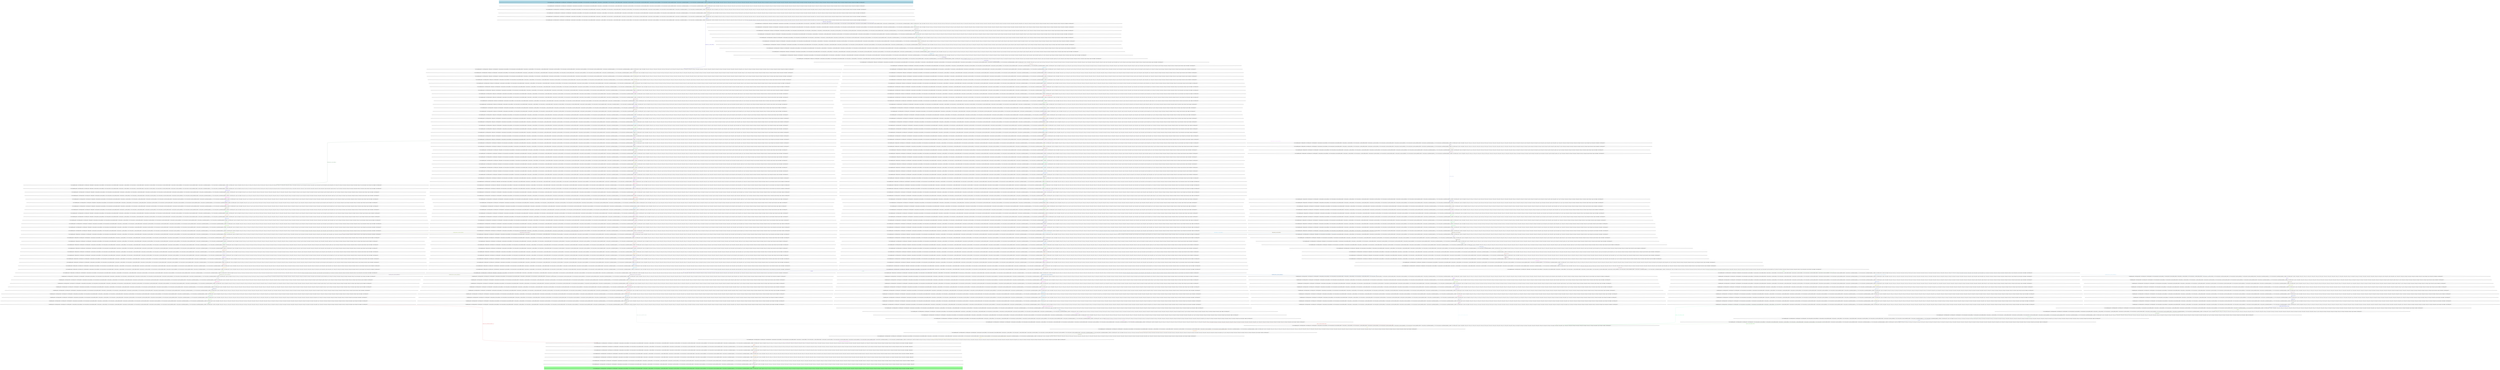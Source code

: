 digraph G {
0 [label="{ (not (assemble_motor)), (not (build_inverter)), (not (build_rotor)), (not (build_stator)), (current_state_0 s0_rotor_builder_0), (not (current_state_0 s0_rotor_builder_broken)), (current_state_1 s1_stator_builder_0), (not (current_state_1 s1_stator_builder_broken)), (current_state_2 s2_inverter_builder_0), (not (current_state_2 s2_inverter_builder_broken)), (current_state_3 s3_motor_assembler_0), (not (current_state_3 s3_motor_assembler_broken)), (current_state_4 s4_mechanical_engineer_1_0), (not (current_state_4 s4_mechanical_engineer_1_broken)), (not (electric_test)), (f_copy), (not (f_goal)), (not (q_10s)), (not (q_11s)), (not (q_12s)), (not (q_13s)), (q_14), (not (q_15)), (not (q_15s)), (not (q_16s)), (not (q_17s)), (not (q_18s)), (not (q_19s)), (not (q_1s)), (not (q_20s)), (not (q_21s)), (not (q_22)), (not (q_22s)), (not (q_23)), (not (q_23s)), (not (q_24)), (not (q_24s)), (not (q_25)), (not (q_25s)), (not (q_26)), (not (q_26s)), (not (q_27)), (not (q_27s)), (not (q_2s)), (not (q_3s)), (not (q_4s)), (not (q_5s)), (not (q_6s)), (not (q_7s)), (not (q_8)), (not (q_8s)), (not (q_9)), (not (q_9s)), (not (repair)), (not (static_test)) }"];
1 [label="{ (not (assemble_motor)), (not (build_inverter)), (not (build_rotor)), (not (build_stator)), (current_state_0 s0_rotor_builder_0), (not (current_state_0 s0_rotor_builder_broken)), (current_state_1 s1_stator_builder_0), (not (current_state_1 s1_stator_builder_broken)), (current_state_2 s2_inverter_builder_0), (not (current_state_2 s2_inverter_builder_broken)), (current_state_3 s3_motor_assembler_0), (not (current_state_3 s3_motor_assembler_broken)), (current_state_4 s4_mechanical_engineer_1_0), (not (current_state_4 s4_mechanical_engineer_1_broken)), (not (electric_test)), (f_sync), (not (f_goal)), (not (q_10s)), (not (q_11s)), (not (q_12s)), (not (q_13s)), (q_14s), (not (q_15)), (not (q_15s)), (not (q_16s)), (not (q_17s)), (not (q_18s)), (not (q_19s)), (not (q_1s)), (not (q_20s)), (not (q_21s)), (not (q_22)), (not (q_22s)), (not (q_23)), (not (q_23s)), (not (q_24)), (not (q_24s)), (not (q_25)), (not (q_25s)), (not (q_26)), (not (q_26s)), (not (q_27)), (not (q_27s)), (not (q_2s)), (not (q_3s)), (not (q_4s)), (not (q_5s)), (not (q_6s)), (not (q_7s)), (not (q_8)), (not (q_8s)), (not (q_9)), (not (q_9s)), (not (repair)), (not (static_test)) }"];
2 [label="{ (not (assemble_motor)), (not (build_inverter)), (not (build_rotor)), (not (build_stator)), (current_state_0 s0_rotor_builder_0), (not (current_state_0 s0_rotor_builder_broken)), (current_state_1 s1_stator_builder_0), (not (current_state_1 s1_stator_builder_broken)), (current_state_2 s2_inverter_builder_0), (not (current_state_2 s2_inverter_builder_broken)), (current_state_3 s3_motor_assembler_0), (not (current_state_3 s3_motor_assembler_broken)), (current_state_4 s4_mechanical_engineer_1_0), (not (current_state_4 s4_mechanical_engineer_1_broken)), (not (electric_test)), (f_sync), (not (f_goal)), (q_10s), (not (q_11s)), (not (q_12s)), (not (q_13s)), (not ((q_14))) (not ((q_14s))), (not (q_15)), (not (q_15s)), (not (q_16s)), (not (q_17s)), (not (q_18s)), (not (q_19s)), (not (q_1s)), (not (q_20s)), (not (q_21s)), (not (q_22)), (not (q_22s)), (not (q_23)), (not (q_23s)), (not (q_24)), (not (q_24s)), (not (q_25)), (not (q_25s)), (not (q_26)), (not (q_26s)), (not (q_27)), (not (q_27s)), (not (q_2s)), (not (q_3s)), (not (q_4s)), (not (q_5s)), (q_6s), (not (q_7s)), (not (q_8)), (not (q_8s)), (not (q_9)), (not (q_9s)), (not (repair)), (not (static_test)) }"];
3 [label="{ (not (assemble_motor)), (not (build_inverter)), (not (build_rotor)), (not (build_stator)), (current_state_0 s0_rotor_builder_0), (not (current_state_0 s0_rotor_builder_broken)), (current_state_1 s1_stator_builder_0), (not (current_state_1 s1_stator_builder_broken)), (current_state_2 s2_inverter_builder_0), (not (current_state_2 s2_inverter_builder_broken)), (current_state_3 s3_motor_assembler_0), (not (current_state_3 s3_motor_assembler_broken)), (current_state_4 s4_mechanical_engineer_1_0), (not (current_state_4 s4_mechanical_engineer_1_broken)), (not (electric_test)), (f_sync), (not (f_goal)), (not (q_10s)), (not (q_11s)), (not (q_12s)), (not (q_13s)), (not ((q_14))) (not ((q_14s))), (q_15), (not (q_15s)), (not (q_16s)), (not (q_17s)), (not (q_18s)), (not (q_19s)), (not (q_1s)), (not (q_20s)), (not (q_21s)), (not (q_22)), (not (q_22s)), (not (q_23)), (not (q_23s)), (not (q_24)), (not (q_24s)), (not (q_25)), (not (q_25s)), (not (q_26)), (not (q_26s)), (q_27), (not (q_27s)), (not (q_2s)), (not (q_3s)), (not (q_4s)), (not (q_5s)), (q_6s), (not (q_7s)), (not (q_8)), (not (q_8s)), (not (q_9)), (not (q_9s)), (not (repair)), (not (static_test)) }"];
4 [label="{ (not (assemble_motor)), (not (build_inverter)), (not (build_rotor)), (not (build_stator)), (current_state_0 s0_rotor_builder_0), (not (current_state_0 s0_rotor_builder_broken)), (current_state_1 s1_stator_builder_0), (not (current_state_1 s1_stator_builder_broken)), (current_state_2 s2_inverter_builder_0), (not (current_state_2 s2_inverter_builder_broken)), (current_state_3 s3_motor_assembler_0), (not (current_state_3 s3_motor_assembler_broken)), (current_state_4 s4_mechanical_engineer_1_0), (not (current_state_4 s4_mechanical_engineer_1_broken)), (not (electric_test)), (f_sync), (not (f_goal)), (not (q_10s)), (not (q_11s)), (not (q_12s)), (not (q_13s)), (not ((q_14))) (not ((q_14s))), (q_15), (not (q_15s)), (not (q_16s)), (not (q_17s)), (not (q_18s)), (not (q_19s)), (not (q_1s)), (not (q_20s)), (not (q_21s)), (not (q_22)), (not (q_22s)), (not (q_23)), (not (q_23s)), (not (q_24)), (not (q_24s)), (not (q_25)), (not (q_25s)), (not (q_26)), (not (q_26s)), (q_27), (not (q_27s)), (not (q_2s)), (not (q_3s)), (not (q_4s)), (not (q_5s)), (not (q_6s)), (not (q_7s)), (not (q_8)), (not (q_8s)), (not (q_9)), (not (q_9s)), (not (repair)), (not (static_test)) }"];
5 [label="{ (not (assemble_motor)), (not (build_inverter)), (not (build_rotor)), (not (build_stator)), (current_state_0 s0_rotor_builder_0), (not (current_state_0 s0_rotor_builder_broken)), (current_state_1 s1_stator_builder_0), (not (current_state_1 s1_stator_builder_broken)), (current_state_2 s2_inverter_builder_0), (not (current_state_2 s2_inverter_builder_broken)), (current_state_3 s3_motor_assembler_0), (not (current_state_3 s3_motor_assembler_broken)), (current_state_4 s4_mechanical_engineer_1_0), (not (current_state_4 s4_mechanical_engineer_1_broken)), (not (electric_test)), (f_world), (not (f_goal)), (not (q_10s)), (not (q_11s)), (not (q_12s)), (not (q_13s)), (not ((q_14))) (not ((q_14s))), (q_15), (not (q_15s)), (not (q_16s)), (not (q_17s)), (not (q_18s)), (not (q_19s)), (not (q_1s)), (not (q_20s)), (not (q_21s)), (not (q_22)), (not (q_22s)), (not (q_23)), (not (q_23s)), (not (q_24)), (not (q_24s)), (not (q_25)), (not (q_25s)), (not (q_26)), (not (q_26s)), (q_27), (not (q_27s)), (not (q_2s)), (not (q_3s)), (not (q_4s)), (not (q_5s)), (not (q_6s)), (not (q_7s)), (not (q_8)), (not (q_8s)), (not (q_9)), (not (q_9s)), (not (repair)), (not (static_test)) }"];
6 [label="{ (not (assemble_motor)), (not (build_inverter)), (build_rotor), (not (build_stator)), (current_state_0 s0_rotor_builder_0), (not (current_state_0 s0_rotor_builder_broken)), (not (current_state_1 s1_stator_builder_0)), (current_state_1 s1_stator_builder_broken), (current_state_2 s2_inverter_builder_0), (not (current_state_2 s2_inverter_builder_broken)), (current_state_3 s3_motor_assembler_0), (not (current_state_3 s3_motor_assembler_broken)), (current_state_4 s4_mechanical_engineer_1_0), (not (current_state_4 s4_mechanical_engineer_1_broken)), (not (electric_test)), (f_copy), (not (f_goal)), (not (q_10s)), (not (q_11s)), (not (q_12s)), (not (q_13s)), (not ((q_14))) (not ((q_14s))), (q_15), (not (q_15s)), (not (q_16s)), (not (q_17s)), (not (q_18s)), (not (q_19s)), (not (q_1s)), (not (q_20s)), (not (q_21s)), (not (q_22)), (not (q_22s)), (not (q_23)), (not (q_23s)), (not (q_24)), (not (q_24s)), (not (q_25)), (not (q_25s)), (not (q_26)), (not (q_26s)), (q_27), (not (q_27s)), (not (q_2s)), (not (q_3s)), (not (q_4s)), (not (q_5s)), (not (q_6s)), (not (q_7s)), (not (q_8)), (not (q_8s)), (not (q_9)), (not (q_9s)), (not (repair)), (not (static_test)) }"];
7 [label="{ (not (assemble_motor)), (not (build_inverter)), (build_rotor), (not (build_stator)), (current_state_0 s0_rotor_builder_0), (not (current_state_0 s0_rotor_builder_broken)), (current_state_1 s1_stator_builder_0), (not (current_state_1 s1_stator_builder_broken)), (current_state_2 s2_inverter_builder_0), (not (current_state_2 s2_inverter_builder_broken)), (current_state_3 s3_motor_assembler_0), (not (current_state_3 s3_motor_assembler_broken)), (current_state_4 s4_mechanical_engineer_1_0), (not (current_state_4 s4_mechanical_engineer_1_broken)), (not (electric_test)), (f_copy), (not (f_goal)), (not (q_10s)), (not (q_11s)), (not (q_12s)), (not (q_13s)), (not ((q_14))) (not ((q_14s))), (q_15), (not (q_15s)), (not (q_16s)), (not (q_17s)), (not (q_18s)), (not (q_19s)), (not (q_1s)), (not (q_20s)), (not (q_21s)), (not (q_22)), (not (q_22s)), (not (q_23)), (not (q_23s)), (not (q_24)), (not (q_24s)), (not (q_25)), (not (q_25s)), (not (q_26)), (not (q_26s)), (q_27), (not (q_27s)), (not (q_2s)), (not (q_3s)), (not (q_4s)), (not (q_5s)), (not (q_6s)), (not (q_7s)), (not (q_8)), (not (q_8s)), (not (q_9)), (not (q_9s)), (not (repair)), (not (static_test)) }"];
8 [label="{ (not (assemble_motor)), (not (build_inverter)), (build_rotor), (not (build_stator)), (current_state_0 s0_rotor_builder_0), (not (current_state_0 s0_rotor_builder_broken)), (not (current_state_1 s1_stator_builder_0)), (current_state_1 s1_stator_builder_broken), (current_state_2 s2_inverter_builder_0), (not (current_state_2 s2_inverter_builder_broken)), (current_state_3 s3_motor_assembler_0), (not (current_state_3 s3_motor_assembler_broken)), (current_state_4 s4_mechanical_engineer_1_0), (not (current_state_4 s4_mechanical_engineer_1_broken)), (not (electric_test)), (f_sync), (not (f_goal)), (not (q_10s)), (not (q_11s)), (not (q_12s)), (not (q_13s)), (not ((q_14))) (not ((q_14s))), (not (q_15)), (q_15s), (not (q_16s)), (not (q_17s)), (not (q_18s)), (not (q_19s)), (not (q_1s)), (not (q_20s)), (not (q_21s)), (not (q_22)), (not (q_22s)), (not (q_23)), (not (q_23s)), (not (q_24)), (not (q_24s)), (not (q_25)), (not (q_25s)), (not (q_26)), (not (q_26s)), (not (q_27)), (q_27s), (not (q_2s)), (not (q_3s)), (not (q_4s)), (not (q_5s)), (not (q_6s)), (not (q_7s)), (not (q_8)), (not (q_8s)), (not (q_9)), (not (q_9s)), (not (repair)), (not (static_test)) }"];
9 [label="{ (not (assemble_motor)), (not (build_inverter)), (build_rotor), (not (build_stator)), (current_state_0 s0_rotor_builder_0), (not (current_state_0 s0_rotor_builder_broken)), (current_state_1 s1_stator_builder_0), (not (current_state_1 s1_stator_builder_broken)), (current_state_2 s2_inverter_builder_0), (not (current_state_2 s2_inverter_builder_broken)), (current_state_3 s3_motor_assembler_0), (not (current_state_3 s3_motor_assembler_broken)), (current_state_4 s4_mechanical_engineer_1_0), (not (current_state_4 s4_mechanical_engineer_1_broken)), (not (electric_test)), (f_sync), (not (f_goal)), (not (q_10s)), (not (q_11s)), (not (q_12s)), (not (q_13s)), (not ((q_14))) (not ((q_14s))), (not (q_15)), (q_15s), (not (q_16s)), (not (q_17s)), (not (q_18s)), (not (q_19s)), (not (q_1s)), (not (q_20s)), (not (q_21s)), (not (q_22)), (not (q_22s)), (not (q_23)), (not (q_23s)), (not (q_24)), (not (q_24s)), (not (q_25)), (not (q_25s)), (not (q_26)), (not (q_26s)), (not (q_27)), (q_27s), (not (q_2s)), (not (q_3s)), (not (q_4s)), (not (q_5s)), (not (q_6s)), (not (q_7s)), (not (q_8)), (not (q_8s)), (not (q_9)), (not (q_9s)), (not (repair)), (not (static_test)) }"];
10 [label="{ (not (assemble_motor)), (not (build_inverter)), (build_rotor), (not (build_stator)), (current_state_0 s0_rotor_builder_0), (not (current_state_0 s0_rotor_builder_broken)), (not (current_state_1 s1_stator_builder_0)), (current_state_1 s1_stator_builder_broken), (current_state_2 s2_inverter_builder_0), (not (current_state_2 s2_inverter_builder_broken)), (current_state_3 s3_motor_assembler_0), (not (current_state_3 s3_motor_assembler_broken)), (current_state_4 s4_mechanical_engineer_1_0), (not (current_state_4 s4_mechanical_engineer_1_broken)), (not (electric_test)), (f_sync), (not (f_goal)), (not (q_10s)), (not (q_11s)), (not (q_12s)), (not (q_13s)), (not ((q_14))) (not ((q_14s))), (not (q_15)), (not (q_15s)), (not (q_16s)), (not (q_17s)), (not (q_18s)), (not (q_19s)), (not (q_1s)), (q_20s), (not (q_21s)), (not (q_22)), (not (q_22s)), (not (q_23)), (not (q_23s)), (not (q_24)), (not (q_24s)), (not (q_25)), (not (q_25s)), (not (q_26)), (not (q_26s)), (not (q_27)), (q_27s), (not (q_2s)), (not (q_3s)), (not (q_4s)), (not (q_5s)), (not (q_6s)), (not (q_7s)), (not (q_8)), (q_8s), (not (q_9)), (not (q_9s)), (not (repair)), (not (static_test)) }"];
11 [label="{ (not (assemble_motor)), (not (build_inverter)), (build_rotor), (not (build_stator)), (current_state_0 s0_rotor_builder_0), (not (current_state_0 s0_rotor_builder_broken)), (current_state_1 s1_stator_builder_0), (not (current_state_1 s1_stator_builder_broken)), (current_state_2 s2_inverter_builder_0), (not (current_state_2 s2_inverter_builder_broken)), (current_state_3 s3_motor_assembler_0), (not (current_state_3 s3_motor_assembler_broken)), (current_state_4 s4_mechanical_engineer_1_0), (not (current_state_4 s4_mechanical_engineer_1_broken)), (not (electric_test)), (f_sync), (not (f_goal)), (not (q_10s)), (not (q_11s)), (not (q_12s)), (not (q_13s)), (not ((q_14))) (not ((q_14s))), (not (q_15)), (not (q_15s)), (not (q_16s)), (not (q_17s)), (not (q_18s)), (not (q_19s)), (not (q_1s)), (q_20s), (not (q_21s)), (not (q_22)), (not (q_22s)), (not (q_23)), (not (q_23s)), (not (q_24)), (not (q_24s)), (not (q_25)), (not (q_25s)), (not (q_26)), (not (q_26s)), (not (q_27)), (q_27s), (not (q_2s)), (not (q_3s)), (not (q_4s)), (not (q_5s)), (not (q_6s)), (not (q_7s)), (not (q_8)), (q_8s), (not (q_9)), (not (q_9s)), (not (repair)), (not (static_test)) }"];
12 [label="{ (not (assemble_motor)), (not (build_inverter)), (build_rotor), (not (build_stator)), (current_state_0 s0_rotor_builder_0), (not (current_state_0 s0_rotor_builder_broken)), (not (current_state_1 s1_stator_builder_0)), (current_state_1 s1_stator_builder_broken), (current_state_2 s2_inverter_builder_0), (not (current_state_2 s2_inverter_builder_broken)), (current_state_3 s3_motor_assembler_0), (not (current_state_3 s3_motor_assembler_broken)), (current_state_4 s4_mechanical_engineer_1_0), (not (current_state_4 s4_mechanical_engineer_1_broken)), (not (electric_test)), (f_sync), (not (f_goal)), (not (q_10s)), (not (q_11s)), (not (q_12s)), (not (q_13s)), (not ((q_14))) (not ((q_14s))), (not (q_15)), (not (q_15s)), (not (q_16s)), (not (q_17s)), (not (q_18s)), (q_19s), (not (q_1s)), (not (q_20s)), (not (q_21s)), (not (q_22)), (not (q_22s)), (not (q_23)), (q_23s), (not (q_24)), (not (q_24s)), (not (q_25)), (not (q_25s)), (not (q_26)), (not (q_26s)), (not (q_27)), (q_27s), (not (q_2s)), (not (q_3s)), (not (q_4s)), (not (q_5s)), (not (q_6s)), (not (q_7s)), (not (q_8)), (q_8s), (not (q_9)), (not (q_9s)), (not (repair)), (not (static_test)) }"];
13 [label="{ (not (assemble_motor)), (not (build_inverter)), (build_rotor), (not (build_stator)), (current_state_0 s0_rotor_builder_0), (not (current_state_0 s0_rotor_builder_broken)), (current_state_1 s1_stator_builder_0), (not (current_state_1 s1_stator_builder_broken)), (current_state_2 s2_inverter_builder_0), (not (current_state_2 s2_inverter_builder_broken)), (current_state_3 s3_motor_assembler_0), (not (current_state_3 s3_motor_assembler_broken)), (current_state_4 s4_mechanical_engineer_1_0), (not (current_state_4 s4_mechanical_engineer_1_broken)), (not (electric_test)), (f_sync), (not (f_goal)), (not (q_10s)), (not (q_11s)), (not (q_12s)), (not (q_13s)), (not ((q_14))) (not ((q_14s))), (not (q_15)), (not (q_15s)), (not (q_16s)), (not (q_17s)), (not (q_18s)), (q_19s), (not (q_1s)), (not (q_20s)), (not (q_21s)), (not (q_22)), (not (q_22s)), (not (q_23)), (q_23s), (not (q_24)), (not (q_24s)), (not (q_25)), (not (q_25s)), (not (q_26)), (not (q_26s)), (not (q_27)), (q_27s), (not (q_2s)), (not (q_3s)), (not (q_4s)), (not (q_5s)), (not (q_6s)), (not (q_7s)), (not (q_8)), (q_8s), (not (q_9)), (not (q_9s)), (not (repair)), (not (static_test)) }"];
14 [label="{ (not (assemble_motor)), (not (build_inverter)), (build_rotor), (not (build_stator)), (current_state_0 s0_rotor_builder_0), (not (current_state_0 s0_rotor_builder_broken)), (not (current_state_1 s1_stator_builder_0)), (current_state_1 s1_stator_builder_broken), (current_state_2 s2_inverter_builder_0), (not (current_state_2 s2_inverter_builder_broken)), (current_state_3 s3_motor_assembler_0), (not (current_state_3 s3_motor_assembler_broken)), (current_state_4 s4_mechanical_engineer_1_0), (not (current_state_4 s4_mechanical_engineer_1_broken)), (not (electric_test)), (f_sync), (not (f_goal)), (not (q_10s)), (not (q_11s)), (not (q_12s)), (not (q_13s)), (not ((q_14))) (not ((q_14s))), (not (q_15)), (not (q_15s)), (not (q_16s)), (not (q_17s)), (q_18s), (not (q_19s)), (not (q_1s)), (not (q_20s)), (not (q_21s)), (not (q_22)), (not (q_22s)), (not (q_23)), (q_23s), (not (q_24)), (q_24s), (not (q_25)), (not (q_25s)), (not (q_26)), (not (q_26s)), (not (q_27)), (q_27s), (not (q_2s)), (not (q_3s)), (not (q_4s)), (not (q_5s)), (not (q_6s)), (not (q_7s)), (not (q_8)), (q_8s), (not (q_9)), (not (q_9s)), (not (repair)), (not (static_test)) }"];
15 [label="{ (not (assemble_motor)), (not (build_inverter)), (build_rotor), (not (build_stator)), (current_state_0 s0_rotor_builder_0), (not (current_state_0 s0_rotor_builder_broken)), (current_state_1 s1_stator_builder_0), (not (current_state_1 s1_stator_builder_broken)), (current_state_2 s2_inverter_builder_0), (not (current_state_2 s2_inverter_builder_broken)), (current_state_3 s3_motor_assembler_0), (not (current_state_3 s3_motor_assembler_broken)), (current_state_4 s4_mechanical_engineer_1_0), (not (current_state_4 s4_mechanical_engineer_1_broken)), (not (electric_test)), (f_sync), (not (f_goal)), (not (q_10s)), (not (q_11s)), (not (q_12s)), (not (q_13s)), (not ((q_14))) (not ((q_14s))), (not (q_15)), (not (q_15s)), (not (q_16s)), (not (q_17s)), (q_18s), (not (q_19s)), (not (q_1s)), (not (q_20s)), (not (q_21s)), (not (q_22)), (not (q_22s)), (not (q_23)), (q_23s), (not (q_24)), (q_24s), (not (q_25)), (not (q_25s)), (not (q_26)), (not (q_26s)), (not (q_27)), (q_27s), (not (q_2s)), (not (q_3s)), (not (q_4s)), (not (q_5s)), (not (q_6s)), (not (q_7s)), (not (q_8)), (q_8s), (not (q_9)), (not (q_9s)), (not (repair)), (not (static_test)) }"];
16 [label="{ (not (assemble_motor)), (not (build_inverter)), (build_rotor), (not (build_stator)), (current_state_0 s0_rotor_builder_0), (not (current_state_0 s0_rotor_builder_broken)), (not (current_state_1 s1_stator_builder_0)), (current_state_1 s1_stator_builder_broken), (current_state_2 s2_inverter_builder_0), (not (current_state_2 s2_inverter_builder_broken)), (current_state_3 s3_motor_assembler_0), (not (current_state_3 s3_motor_assembler_broken)), (current_state_4 s4_mechanical_engineer_1_0), (not (current_state_4 s4_mechanical_engineer_1_broken)), (not (electric_test)), (f_sync), (not (f_goal)), (not (q_10s)), (not (q_11s)), (not (q_12s)), (not (q_13s)), (not ((q_14))) (not ((q_14s))), (not (q_15)), (not (q_15s)), (not (q_16s)), (q_17s), (not (q_18s)), (not (q_19s)), (not (q_1s)), (not (q_20s)), (not (q_21s)), (not (q_22)), (q_22s), (not (q_23)), (q_23s), (not (q_24)), (q_24s), (not (q_25)), (not (q_25s)), (not (q_26)), (not (q_26s)), (not (q_27)), (q_27s), (not (q_2s)), (not (q_3s)), (not (q_4s)), (not (q_5s)), (not (q_6s)), (not (q_7s)), (not (q_8)), (q_8s), (not (q_9)), (not (q_9s)), (not (repair)), (not (static_test)) }"];
17 [label="{ (not (assemble_motor)), (not (build_inverter)), (build_rotor), (not (build_stator)), (current_state_0 s0_rotor_builder_0), (not (current_state_0 s0_rotor_builder_broken)), (current_state_1 s1_stator_builder_0), (not (current_state_1 s1_stator_builder_broken)), (current_state_2 s2_inverter_builder_0), (not (current_state_2 s2_inverter_builder_broken)), (current_state_3 s3_motor_assembler_0), (not (current_state_3 s3_motor_assembler_broken)), (current_state_4 s4_mechanical_engineer_1_0), (not (current_state_4 s4_mechanical_engineer_1_broken)), (not (electric_test)), (f_sync), (not (f_goal)), (not (q_10s)), (not (q_11s)), (not (q_12s)), (not (q_13s)), (not ((q_14))) (not ((q_14s))), (not (q_15)), (not (q_15s)), (not (q_16s)), (q_17s), (not (q_18s)), (not (q_19s)), (not (q_1s)), (not (q_20s)), (not (q_21s)), (not (q_22)), (q_22s), (not (q_23)), (q_23s), (not (q_24)), (q_24s), (not (q_25)), (not (q_25s)), (not (q_26)), (not (q_26s)), (not (q_27)), (q_27s), (not (q_2s)), (not (q_3s)), (not (q_4s)), (not (q_5s)), (not (q_6s)), (not (q_7s)), (not (q_8)), (q_8s), (not (q_9)), (not (q_9s)), (not (repair)), (not (static_test)) }"];
18 [label="{ (not (assemble_motor)), (not (build_inverter)), (build_rotor), (not (build_stator)), (current_state_0 s0_rotor_builder_0), (not (current_state_0 s0_rotor_builder_broken)), (not (current_state_1 s1_stator_builder_0)), (current_state_1 s1_stator_builder_broken), (current_state_2 s2_inverter_builder_0), (not (current_state_2 s2_inverter_builder_broken)), (current_state_3 s3_motor_assembler_0), (not (current_state_3 s3_motor_assembler_broken)), (current_state_4 s4_mechanical_engineer_1_0), (not (current_state_4 s4_mechanical_engineer_1_broken)), (not (electric_test)), (f_sync), (not (f_goal)), (not (q_10s)), (not (q_11s)), (not (q_12s)), (not (q_13s)), (not ((q_14))) (not ((q_14s))), (not (q_15)), (not (q_15s)), (q_16s), (not (q_17s)), (not (q_18s)), (not (q_19s)), (not (q_1s)), (not (q_20s)), (not (q_21s)), (not (q_22)), (q_22s), (not (q_23)), (q_23s), (not (q_24)), (q_24s), (not (q_25)), (q_25s), (not (q_26)), (not (q_26s)), (not (q_27)), (q_27s), (not (q_2s)), (not (q_3s)), (not (q_4s)), (not (q_5s)), (not (q_6s)), (not (q_7s)), (not (q_8)), (q_8s), (not (q_9)), (not (q_9s)), (not (repair)), (not (static_test)) }"];
19 [label="{ (not (assemble_motor)), (not (build_inverter)), (build_rotor), (not (build_stator)), (current_state_0 s0_rotor_builder_0), (not (current_state_0 s0_rotor_builder_broken)), (current_state_1 s1_stator_builder_0), (not (current_state_1 s1_stator_builder_broken)), (current_state_2 s2_inverter_builder_0), (not (current_state_2 s2_inverter_builder_broken)), (current_state_3 s3_motor_assembler_0), (not (current_state_3 s3_motor_assembler_broken)), (current_state_4 s4_mechanical_engineer_1_0), (not (current_state_4 s4_mechanical_engineer_1_broken)), (not (electric_test)), (f_sync), (not (f_goal)), (not (q_10s)), (not (q_11s)), (not (q_12s)), (not (q_13s)), (not ((q_14))) (not ((q_14s))), (not (q_15)), (not (q_15s)), (q_16s), (not (q_17s)), (not (q_18s)), (not (q_19s)), (not (q_1s)), (not (q_20s)), (not (q_21s)), (not (q_22)), (q_22s), (not (q_23)), (q_23s), (not (q_24)), (q_24s), (not (q_25)), (q_25s), (not (q_26)), (not (q_26s)), (not (q_27)), (q_27s), (not (q_2s)), (not (q_3s)), (not (q_4s)), (not (q_5s)), (not (q_6s)), (not (q_7s)), (not (q_8)), (q_8s), (not (q_9)), (not (q_9s)), (not (repair)), (not (static_test)) }"];
20 [label="{ (not (assemble_motor)), (not (build_inverter)), (build_rotor), (not (build_stator)), (current_state_0 s0_rotor_builder_0), (not (current_state_0 s0_rotor_builder_broken)), (not (current_state_1 s1_stator_builder_0)), (current_state_1 s1_stator_builder_broken), (current_state_2 s2_inverter_builder_0), (not (current_state_2 s2_inverter_builder_broken)), (current_state_3 s3_motor_assembler_0), (not (current_state_3 s3_motor_assembler_broken)), (current_state_4 s4_mechanical_engineer_1_0), (not (current_state_4 s4_mechanical_engineer_1_broken)), (not (electric_test)), (f_sync), (not (f_goal)), (not (q_10s)), (not (q_11s)), (not (q_12s)), (not (q_13s)), (not ((q_14))) (not ((q_14s))), (not (q_15)), (not (q_15s)), (not (q_16s)), (not (q_17s)), (not (q_18s)), (not (q_19s)), (not (q_1s)), (not (q_20s)), (not (q_21s)), (not (q_22)), (q_22s), (not (q_23)), (q_23s), (not (q_24)), (q_24s), (not (q_25)), (q_25s), (not (q_26)), (q_26s), (not (q_27)), (q_27s), (not (q_2s)), (not (q_3s)), (not (q_4s)), (not (q_5s)), (not (q_6s)), (not (q_7s)), (not (q_8)), (q_8s), (not (q_9)), (q_9s), (not (repair)), (not (static_test)) }"];
21 [label="{ (not (assemble_motor)), (not (build_inverter)), (build_rotor), (not (build_stator)), (current_state_0 s0_rotor_builder_0), (not (current_state_0 s0_rotor_builder_broken)), (current_state_1 s1_stator_builder_0), (not (current_state_1 s1_stator_builder_broken)), (current_state_2 s2_inverter_builder_0), (not (current_state_2 s2_inverter_builder_broken)), (current_state_3 s3_motor_assembler_0), (not (current_state_3 s3_motor_assembler_broken)), (current_state_4 s4_mechanical_engineer_1_0), (not (current_state_4 s4_mechanical_engineer_1_broken)), (not (electric_test)), (f_sync), (not (f_goal)), (not (q_10s)), (not (q_11s)), (not (q_12s)), (not (q_13s)), (not ((q_14))) (not ((q_14s))), (not (q_15)), (not (q_15s)), (not (q_16s)), (not (q_17s)), (not (q_18s)), (not (q_19s)), (not (q_1s)), (not (q_20s)), (not (q_21s)), (not (q_22)), (q_22s), (not (q_23)), (q_23s), (not (q_24)), (q_24s), (not (q_25)), (q_25s), (not (q_26)), (q_26s), (not (q_27)), (q_27s), (not (q_2s)), (not (q_3s)), (not (q_4s)), (not (q_5s)), (not (q_6s)), (not (q_7s)), (not (q_8)), (q_8s), (not (q_9)), (q_9s), (not (repair)), (not (static_test)) }"];
22 [label="{ (not (assemble_motor)), (not (build_inverter)), (build_rotor), (not (build_stator)), (current_state_0 s0_rotor_builder_0), (not (current_state_0 s0_rotor_builder_broken)), (not (current_state_1 s1_stator_builder_0)), (current_state_1 s1_stator_builder_broken), (current_state_2 s2_inverter_builder_0), (not (current_state_2 s2_inverter_builder_broken)), (current_state_3 s3_motor_assembler_0), (not (current_state_3 s3_motor_assembler_broken)), (current_state_4 s4_mechanical_engineer_1_0), (not (current_state_4 s4_mechanical_engineer_1_broken)), (not (electric_test)), (f_sync), (not (f_goal)), (not (q_10s)), (q_11s), (not (q_12s)), (not (q_13s)), (not ((q_14))) (not ((q_14s))), (not (q_15)), (not (q_15s)), (not (q_16s)), (not (q_17s)), (not (q_18s)), (not (q_19s)), (not (q_1s)), (not (q_20s)), (not (q_21s)), (q_22), (not (q_22s)), (not (q_23)), (q_23s), (not (q_24)), (q_24s), (not (q_25)), (q_25s), (not (q_26)), (q_26s), (q_27), (q_27s), (not (q_2s)), (not (q_3s)), (not (q_4s)), (not (q_5s)), (not (q_6s)), (not (q_7s)), (not (q_8)), (q_8s), (not (q_9)), (q_9s), (not (repair)), (not (static_test)) }"];
23 [label="{ (not (assemble_motor)), (not (build_inverter)), (build_rotor), (not (build_stator)), (current_state_0 s0_rotor_builder_0), (not (current_state_0 s0_rotor_builder_broken)), (current_state_1 s1_stator_builder_0), (not (current_state_1 s1_stator_builder_broken)), (current_state_2 s2_inverter_builder_0), (not (current_state_2 s2_inverter_builder_broken)), (current_state_3 s3_motor_assembler_0), (not (current_state_3 s3_motor_assembler_broken)), (current_state_4 s4_mechanical_engineer_1_0), (not (current_state_4 s4_mechanical_engineer_1_broken)), (not (electric_test)), (f_sync), (not (f_goal)), (not (q_10s)), (not (q_11s)), (not (q_12s)), (not (q_13s)), (not ((q_14))) (not ((q_14s))), (not (q_15)), (not (q_15s)), (not (q_16s)), (not (q_17s)), (not (q_18s)), (not (q_19s)), (not (q_1s)), (not (q_20s)), (not (q_21s)), (not (q_22)), (q_22s), (not (q_23)), (not (q_23s)), (not (q_24)), (q_24s), (not (q_25)), (q_25s), (not (q_26)), (q_26s), (not (q_27)), (q_27s), (not (q_2s)), (q_3s), (not (q_4s)), (not (q_5s)), (not (q_6s)), (not (q_7s)), (not (q_8)), (q_8s), (not (q_9)), (q_9s), (not (repair)), (not (static_test)) }"];
24 [label="{ (not (assemble_motor)), (not (build_inverter)), (build_rotor), (not (build_stator)), (current_state_0 s0_rotor_builder_0), (not (current_state_0 s0_rotor_builder_broken)), (not (current_state_1 s1_stator_builder_0)), (current_state_1 s1_stator_builder_broken), (current_state_2 s2_inverter_builder_0), (not (current_state_2 s2_inverter_builder_broken)), (current_state_3 s3_motor_assembler_0), (not (current_state_3 s3_motor_assembler_broken)), (current_state_4 s4_mechanical_engineer_1_0), (not (current_state_4 s4_mechanical_engineer_1_broken)), (not (electric_test)), (f_sync), (not (f_goal)), (not (q_10s)), (q_11s), (not (q_12s)), (not (q_13s)), (not ((q_14))) (not ((q_14s))), (not (q_15)), (not (q_15s)), (not (q_16s)), (not (q_17s)), (not (q_18s)), (not (q_19s)), (not (q_1s)), (not (q_20s)), (not (q_21s)), (q_22), (not (q_22s)), (not (q_23)), (not (q_23s)), (not (q_24)), (q_24s), (not (q_25)), (q_25s), (not (q_26)), (q_26s), (q_27), (q_27s), (not (q_2s)), (q_3s), (not (q_4s)), (not (q_5s)), (not (q_6s)), (not (q_7s)), (not (q_8)), (q_8s), (not (q_9)), (q_9s), (not (repair)), (not (static_test)) }"];
25 [label="{ (not (assemble_motor)), (not (build_inverter)), (build_rotor), (not (build_stator)), (current_state_0 s0_rotor_builder_0), (not (current_state_0 s0_rotor_builder_broken)), (current_state_1 s1_stator_builder_0), (not (current_state_1 s1_stator_builder_broken)), (current_state_2 s2_inverter_builder_0), (not (current_state_2 s2_inverter_builder_broken)), (current_state_3 s3_motor_assembler_0), (not (current_state_3 s3_motor_assembler_broken)), (current_state_4 s4_mechanical_engineer_1_0), (not (current_state_4 s4_mechanical_engineer_1_broken)), (not (electric_test)), (f_sync), (not (f_goal)), (not (q_10s)), (not (q_11s)), (q_12s), (not (q_13s)), (not ((q_14))) (not ((q_14s))), (not (q_15)), (not (q_15s)), (not (q_16s)), (not (q_17s)), (not (q_18s)), (not (q_19s)), (not (q_1s)), (not (q_20s)), (not (q_21s)), (not (q_22)), (q_22s), (not (q_23)), (not (q_23s)), (not (q_24)), (q_24s), (q_25), (not (q_25s)), (not (q_26)), (q_26s), (q_27), (q_27s), (not (q_2s)), (q_3s), (not (q_4s)), (not (q_5s)), (not (q_6s)), (not (q_7s)), (not (q_8)), (q_8s), (not (q_9)), (q_9s), (not (repair)), (not (static_test)) }"];
26 [label="{ (not (assemble_motor)), (not (build_inverter)), (build_rotor), (not (build_stator)), (current_state_0 s0_rotor_builder_0), (not (current_state_0 s0_rotor_builder_broken)), (not (current_state_1 s1_stator_builder_0)), (current_state_1 s1_stator_builder_broken), (current_state_2 s2_inverter_builder_0), (not (current_state_2 s2_inverter_builder_broken)), (current_state_3 s3_motor_assembler_0), (not (current_state_3 s3_motor_assembler_broken)), (current_state_4 s4_mechanical_engineer_1_0), (not (current_state_4 s4_mechanical_engineer_1_broken)), (not (electric_test)), (f_sync), (not (f_goal)), (not (q_10s)), (q_11s), (q_12s), (not (q_13s)), (not ((q_14))) (not ((q_14s))), (not (q_15)), (not (q_15s)), (not (q_16s)), (not (q_17s)), (not (q_18s)), (not (q_19s)), (not (q_1s)), (not (q_20s)), (not (q_21s)), (q_22), (not (q_22s)), (not (q_23)), (not (q_23s)), (not (q_24)), (q_24s), (q_25), (not (q_25s)), (not (q_26)), (q_26s), (q_27), (q_27s), (not (q_2s)), (q_3s), (not (q_4s)), (not (q_5s)), (not (q_6s)), (not (q_7s)), (not (q_8)), (q_8s), (not (q_9)), (q_9s), (not (repair)), (not (static_test)) }"];
27 [label="{ (not (assemble_motor)), (not (build_inverter)), (build_rotor), (not (build_stator)), (current_state_0 s0_rotor_builder_0), (not (current_state_0 s0_rotor_builder_broken)), (current_state_1 s1_stator_builder_0), (not (current_state_1 s1_stator_builder_broken)), (current_state_2 s2_inverter_builder_0), (not (current_state_2 s2_inverter_builder_broken)), (current_state_3 s3_motor_assembler_0), (not (current_state_3 s3_motor_assembler_broken)), (current_state_4 s4_mechanical_engineer_1_0), (not (current_state_4 s4_mechanical_engineer_1_broken)), (not (electric_test)), (f_sync), (not (f_goal)), (not (q_10s)), (not (q_11s)), (not (q_12s)), (not (q_13s)), (not ((q_14))) (not ((q_14s))), (not (q_15)), (not (q_15s)), (not (q_16s)), (not (q_17s)), (not (q_18s)), (not (q_19s)), (not (q_1s)), (not (q_20s)), (not (q_21s)), (not (q_22)), (q_22s), (not (q_23)), (not (q_23s)), (not (q_24)), (q_24s), (q_25), (not (q_25s)), (not (q_26)), (q_26s), (q_27), (q_27s), (not (q_2s)), (q_3s), (not (q_4s)), (not (q_5s)), (not (q_6s)), (not (q_7s)), (not (q_8)), (q_8s), (not (q_9)), (q_9s), (not (repair)), (not (static_test)) }"];
28 [label="{ (not (assemble_motor)), (not (build_inverter)), (build_rotor), (not (build_stator)), (current_state_0 s0_rotor_builder_0), (not (current_state_0 s0_rotor_builder_broken)), (not (current_state_1 s1_stator_builder_0)), (current_state_1 s1_stator_builder_broken), (current_state_2 s2_inverter_builder_0), (not (current_state_2 s2_inverter_builder_broken)), (current_state_3 s3_motor_assembler_0), (not (current_state_3 s3_motor_assembler_broken)), (current_state_4 s4_mechanical_engineer_1_0), (not (current_state_4 s4_mechanical_engineer_1_broken)), (not (electric_test)), (f_sync), (not (f_goal)), (not (q_10s)), (q_11s), (q_12s), (q_13s), (not ((q_14))) (not ((q_14s))), (not (q_15)), (not (q_15s)), (not (q_16s)), (not (q_17s)), (not (q_18s)), (not (q_19s)), (not (q_1s)), (not (q_20s)), (not (q_21s)), (q_22), (not (q_22s)), (not (q_23)), (not (q_23s)), (not (q_24)), (q_24s), (q_25), (not (q_25s)), (q_26), (not (q_26s)), (q_27), (q_27s), (not (q_2s)), (q_3s), (not (q_4s)), (not (q_5s)), (not (q_6s)), (not (q_7s)), (not (q_8)), (q_8s), (not (q_9)), (q_9s), (not (repair)), (not (static_test)) }"];
29 [label="{ (not (assemble_motor)), (not (build_inverter)), (build_rotor), (not (build_stator)), (current_state_0 s0_rotor_builder_0), (not (current_state_0 s0_rotor_builder_broken)), (current_state_1 s1_stator_builder_0), (not (current_state_1 s1_stator_builder_broken)), (current_state_2 s2_inverter_builder_0), (not (current_state_2 s2_inverter_builder_broken)), (current_state_3 s3_motor_assembler_0), (not (current_state_3 s3_motor_assembler_broken)), (current_state_4 s4_mechanical_engineer_1_0), (not (current_state_4 s4_mechanical_engineer_1_broken)), (not (electric_test)), (f_sync), (not (f_goal)), (not (q_10s)), (not (q_11s)), (not (q_12s)), (q_13s), (not ((q_14))) (not ((q_14s))), (not (q_15)), (not (q_15s)), (not (q_16s)), (not (q_17s)), (not (q_18s)), (not (q_19s)), (not (q_1s)), (not (q_20s)), (not (q_21s)), (not (q_22)), (q_22s), (not (q_23)), (not (q_23s)), (not (q_24)), (q_24s), (q_25), (not (q_25s)), (q_26), (not (q_26s)), (q_27), (q_27s), (not (q_2s)), (q_3s), (not (q_4s)), (not (q_5s)), (not (q_6s)), (not (q_7s)), (not (q_8)), (q_8s), (not (q_9)), (q_9s), (not (repair)), (not (static_test)) }"];
30 [label="{ (not (assemble_motor)), (not (build_inverter)), (build_rotor), (not (build_stator)), (current_state_0 s0_rotor_builder_0), (not (current_state_0 s0_rotor_builder_broken)), (not (current_state_1 s1_stator_builder_0)), (current_state_1 s1_stator_builder_broken), (current_state_2 s2_inverter_builder_0), (not (current_state_2 s2_inverter_builder_broken)), (current_state_3 s3_motor_assembler_0), (not (current_state_3 s3_motor_assembler_broken)), (current_state_4 s4_mechanical_engineer_1_0), (not (current_state_4 s4_mechanical_engineer_1_broken)), (not (electric_test)), (f_sync), (not (f_goal)), (not (q_10s)), (q_11s), (not (q_12s)), (q_13s), (not ((q_14))) (not ((q_14s))), (not (q_15)), (not (q_15s)), (not (q_16s)), (not (q_17s)), (not (q_18s)), (not (q_19s)), (not (q_1s)), (not (q_20s)), (not (q_21s)), (q_22), (not (q_22s)), (not (q_23)), (not (q_23s)), (not (q_24)), (q_24s), (q_25), (not (q_25s)), (q_26), (not (q_26s)), (q_27), (q_27s), (not (q_2s)), (q_3s), (not (q_4s)), (not (q_5s)), (not (q_6s)), (not (q_7s)), (not (q_8)), (q_8s), (not (q_9)), (q_9s), (not (repair)), (not (static_test)) }"];
31 [label="{ (not (assemble_motor)), (not (build_inverter)), (build_rotor), (not (build_stator)), (current_state_0 s0_rotor_builder_0), (not (current_state_0 s0_rotor_builder_broken)), (current_state_1 s1_stator_builder_0), (not (current_state_1 s1_stator_builder_broken)), (current_state_2 s2_inverter_builder_0), (not (current_state_2 s2_inverter_builder_broken)), (current_state_3 s3_motor_assembler_0), (not (current_state_3 s3_motor_assembler_broken)), (current_state_4 s4_mechanical_engineer_1_0), (not (current_state_4 s4_mechanical_engineer_1_broken)), (not (electric_test)), (f_sync), (not (f_goal)), (not (q_10s)), (not (q_11s)), (not (q_12s)), (not (q_13s)), (not ((q_14))) (not ((q_14s))), (not (q_15)), (not (q_15s)), (not (q_16s)), (not (q_17s)), (not (q_18s)), (not (q_19s)), (not (q_1s)), (not (q_20s)), (not (q_21s)), (not (q_22)), (q_22s), (not (q_23)), (not (q_23s)), (not (q_24)), (q_24s), (q_25), (not (q_25s)), (q_26), (not (q_26s)), (q_27), (q_27s), (not (q_2s)), (q_3s), (not (q_4s)), (not (q_5s)), (not (q_6s)), (not (q_7s)), (not (q_8)), (q_8s), (not (q_9)), (q_9s), (not (repair)), (not (static_test)) }"];
32 [label="{ (not (assemble_motor)), (not (build_inverter)), (build_rotor), (not (build_stator)), (current_state_0 s0_rotor_builder_0), (not (current_state_0 s0_rotor_builder_broken)), (not (current_state_1 s1_stator_builder_0)), (current_state_1 s1_stator_builder_broken), (current_state_2 s2_inverter_builder_0), (not (current_state_2 s2_inverter_builder_broken)), (current_state_3 s3_motor_assembler_0), (not (current_state_3 s3_motor_assembler_broken)), (current_state_4 s4_mechanical_engineer_1_0), (not (current_state_4 s4_mechanical_engineer_1_broken)), (not (electric_test)), (f_sync), (not (f_goal)), (not (q_10s)), (q_11s), (not (q_12s)), (q_13s), (not ((q_14))) (not ((q_14s))), (not (q_15)), (not (q_15s)), (not (q_16s)), (not (q_17s)), (not (q_18s)), (not (q_19s)), (not (q_1s)), (not (q_20s)), (not (q_21s)), (q_22), (not (q_22s)), (not (q_23)), (not (q_23s)), (not (q_24)), (q_24s), (q_25), (not (q_25s)), (q_26), (not (q_26s)), (q_27), (not (q_27s)), (not (q_2s)), (q_3s), (not (q_4s)), (not (q_5s)), (not (q_6s)), (not (q_7s)), (not (q_8)), (q_8s), (not (q_9)), (q_9s), (not (repair)), (not (static_test)) }"];
33 [label="{ (not (assemble_motor)), (not (build_inverter)), (build_rotor), (not (build_stator)), (current_state_0 s0_rotor_builder_0), (not (current_state_0 s0_rotor_builder_broken)), (current_state_1 s1_stator_builder_0), (not (current_state_1 s1_stator_builder_broken)), (current_state_2 s2_inverter_builder_0), (not (current_state_2 s2_inverter_builder_broken)), (current_state_3 s3_motor_assembler_0), (not (current_state_3 s3_motor_assembler_broken)), (current_state_4 s4_mechanical_engineer_1_0), (not (current_state_4 s4_mechanical_engineer_1_broken)), (not (electric_test)), (f_sync), (not (f_goal)), (not (q_10s)), (not (q_11s)), (not (q_12s)), (not (q_13s)), (not ((q_14))) (not ((q_14s))), (not (q_15)), (not (q_15s)), (not (q_16s)), (not (q_17s)), (not (q_18s)), (not (q_19s)), (not (q_1s)), (not (q_20s)), (not (q_21s)), (not (q_22)), (q_22s), (not (q_23)), (not (q_23s)), (not (q_24)), (q_24s), (q_25), (not (q_25s)), (q_26), (not (q_26s)), (q_27), (not (q_27s)), (not (q_2s)), (q_3s), (not (q_4s)), (not (q_5s)), (not (q_6s)), (not (q_7s)), (not (q_8)), (q_8s), (not (q_9)), (q_9s), (not (repair)), (not (static_test)) }"];
34 [label="{ (not (assemble_motor)), (not (build_inverter)), (build_rotor), (not (build_stator)), (current_state_0 s0_rotor_builder_0), (not (current_state_0 s0_rotor_builder_broken)), (not (current_state_1 s1_stator_builder_0)), (current_state_1 s1_stator_builder_broken), (current_state_2 s2_inverter_builder_0), (not (current_state_2 s2_inverter_builder_broken)), (current_state_3 s3_motor_assembler_0), (not (current_state_3 s3_motor_assembler_broken)), (current_state_4 s4_mechanical_engineer_1_0), (not (current_state_4 s4_mechanical_engineer_1_broken)), (not (electric_test)), (f_sync), (not (f_goal)), (not (q_10s)), (q_11s), (not (q_12s)), (q_13s), (not ((q_14))) (not ((q_14s))), (not (q_15)), (not (q_15s)), (not (q_16s)), (not (q_17s)), (not (q_18s)), (not (q_19s)), (not (q_1s)), (not (q_20s)), (not (q_21s)), (q_22), (not (q_22s)), (not (q_23)), (not (q_23s)), (not (q_24)), (q_24s), (q_25), (not (q_25s)), (q_26), (not (q_26s)), (q_27), (not (q_27s)), (not (q_2s)), (not (q_3s)), (not (q_4s)), (not (q_5s)), (not (q_6s)), (not (q_7s)), (not (q_8)), (q_8s), (not (q_9)), (q_9s), (not (repair)), (not (static_test)) }"];
35 [label="{ (not (assemble_motor)), (not (build_inverter)), (build_rotor), (not (build_stator)), (current_state_0 s0_rotor_builder_0), (not (current_state_0 s0_rotor_builder_broken)), (current_state_1 s1_stator_builder_0), (not (current_state_1 s1_stator_builder_broken)), (current_state_2 s2_inverter_builder_0), (not (current_state_2 s2_inverter_builder_broken)), (current_state_3 s3_motor_assembler_0), (not (current_state_3 s3_motor_assembler_broken)), (current_state_4 s4_mechanical_engineer_1_0), (not (current_state_4 s4_mechanical_engineer_1_broken)), (not (electric_test)), (f_sync), (not (f_goal)), (not (q_10s)), (not (q_11s)), (not (q_12s)), (not (q_13s)), (not ((q_14))) (not ((q_14s))), (not (q_15)), (not (q_15s)), (not (q_16s)), (not (q_17s)), (not (q_18s)), (not (q_19s)), (not (q_1s)), (not (q_20s)), (not (q_21s)), (not (q_22)), (q_22s), (not (q_23)), (not (q_23s)), (not (q_24)), (q_24s), (q_25), (not (q_25s)), (q_26), (not (q_26s)), (q_27), (not (q_27s)), (not (q_2s)), (not (q_3s)), (not (q_4s)), (not (q_5s)), (not (q_6s)), (not (q_7s)), (not (q_8)), (q_8s), (not (q_9)), (q_9s), (not (repair)), (not (static_test)) }"];
36 [label="{ (not (assemble_motor)), (not (build_inverter)), (build_rotor), (not (build_stator)), (current_state_0 s0_rotor_builder_0), (not (current_state_0 s0_rotor_builder_broken)), (not (current_state_1 s1_stator_builder_0)), (current_state_1 s1_stator_builder_broken), (current_state_2 s2_inverter_builder_0), (not (current_state_2 s2_inverter_builder_broken)), (current_state_3 s3_motor_assembler_0), (not (current_state_3 s3_motor_assembler_broken)), (current_state_4 s4_mechanical_engineer_1_0), (not (current_state_4 s4_mechanical_engineer_1_broken)), (not (electric_test)), (f_sync), (not (f_goal)), (not (q_10s)), (q_11s), (not (q_12s)), (q_13s), (not ((q_14))) (not ((q_14s))), (not (q_15)), (not (q_15s)), (not (q_16s)), (not (q_17s)), (not (q_18s)), (not (q_19s)), (not (q_1s)), (not (q_20s)), (not (q_21s)), (q_22), (not (q_22s)), (not (q_23)), (not (q_23s)), (not (q_24)), (q_24s), (q_25), (not (q_25s)), (q_26), (not (q_26s)), (q_27), (not (q_27s)), (not (q_2s)), (not (q_3s)), (not (q_4s)), (not (q_5s)), (not (q_6s)), (not (q_7s)), (q_8), (not (q_8s)), (not (q_9)), (q_9s), (not (repair)), (not (static_test)) }"];
37 [label="{ (not (assemble_motor)), (not (build_inverter)), (build_rotor), (not (build_stator)), (current_state_0 s0_rotor_builder_0), (not (current_state_0 s0_rotor_builder_broken)), (current_state_1 s1_stator_builder_0), (not (current_state_1 s1_stator_builder_broken)), (current_state_2 s2_inverter_builder_0), (not (current_state_2 s2_inverter_builder_broken)), (current_state_3 s3_motor_assembler_0), (not (current_state_3 s3_motor_assembler_broken)), (current_state_4 s4_mechanical_engineer_1_0), (not (current_state_4 s4_mechanical_engineer_1_broken)), (not (electric_test)), (f_sync), (not (f_goal)), (not (q_10s)), (not (q_11s)), (not (q_12s)), (not (q_13s)), (not ((q_14))) (not ((q_14s))), (not (q_15)), (not (q_15s)), (not (q_16s)), (not (q_17s)), (not (q_18s)), (not (q_19s)), (not (q_1s)), (not (q_20s)), (not (q_21s)), (not (q_22)), (q_22s), (not (q_23)), (not (q_23s)), (not (q_24)), (q_24s), (q_25), (not (q_25s)), (q_26), (not (q_26s)), (q_27), (not (q_27s)), (not (q_2s)), (not (q_3s)), (not (q_4s)), (not (q_5s)), (not (q_6s)), (not (q_7s)), (q_8), (not (q_8s)), (not (q_9)), (q_9s), (not (repair)), (not (static_test)) }"];
38 [label="{ (not (assemble_motor)), (not (build_inverter)), (build_rotor), (not (build_stator)), (current_state_0 s0_rotor_builder_0), (not (current_state_0 s0_rotor_builder_broken)), (not (current_state_1 s1_stator_builder_0)), (current_state_1 s1_stator_builder_broken), (current_state_2 s2_inverter_builder_0), (not (current_state_2 s2_inverter_builder_broken)), (current_state_3 s3_motor_assembler_0), (not (current_state_3 s3_motor_assembler_broken)), (current_state_4 s4_mechanical_engineer_1_0), (not (current_state_4 s4_mechanical_engineer_1_broken)), (not (electric_test)), (f_sync), (not (f_goal)), (not (q_10s)), (q_11s), (not (q_12s)), (q_13s), (not ((q_14))) (not ((q_14s))), (not (q_15)), (not (q_15s)), (not (q_16s)), (not (q_17s)), (not (q_18s)), (not (q_19s)), (not (q_1s)), (not (q_20s)), (not (q_21s)), (q_22), (not (q_22s)), (not (q_23)), (not (q_23s)), (q_24), (not (q_24s)), (q_25), (not (q_25s)), (q_26), (not (q_26s)), (q_27), (not (q_27s)), (not (q_2s)), (not (q_3s)), (not (q_4s)), (not (q_5s)), (not (q_6s)), (not (q_7s)), (q_8), (not (q_8s)), (not (q_9)), (q_9s), (not (repair)), (not (static_test)) }"];
39 [label="{ (not (assemble_motor)), (not (build_inverter)), (build_rotor), (not (build_stator)), (current_state_0 s0_rotor_builder_0), (not (current_state_0 s0_rotor_builder_broken)), (current_state_1 s1_stator_builder_0), (not (current_state_1 s1_stator_builder_broken)), (current_state_2 s2_inverter_builder_0), (not (current_state_2 s2_inverter_builder_broken)), (current_state_3 s3_motor_assembler_0), (not (current_state_3 s3_motor_assembler_broken)), (current_state_4 s4_mechanical_engineer_1_0), (not (current_state_4 s4_mechanical_engineer_1_broken)), (not (electric_test)), (f_sync), (not (f_goal)), (not (q_10s)), (q_11s), (not (q_12s)), (not (q_13s)), (not ((q_14))) (not ((q_14s))), (not (q_15)), (not (q_15s)), (not (q_16s)), (not (q_17s)), (not (q_18s)), (not (q_19s)), (not (q_1s)), (not (q_20s)), (not (q_21s)), (not (q_22)), (q_22s), (not (q_23)), (not (q_23s)), (q_24), (not (q_24s)), (q_25), (not (q_25s)), (q_26), (not (q_26s)), (q_27), (not (q_27s)), (not (q_2s)), (not (q_3s)), (not (q_4s)), (not (q_5s)), (not (q_6s)), (not (q_7s)), (q_8), (not (q_8s)), (not (q_9)), (q_9s), (not (repair)), (not (static_test)) }"];
40 [label="{ (not (assemble_motor)), (not (build_inverter)), (build_rotor), (not (build_stator)), (current_state_0 s0_rotor_builder_0), (not (current_state_0 s0_rotor_builder_broken)), (not (current_state_1 s1_stator_builder_0)), (current_state_1 s1_stator_builder_broken), (current_state_2 s2_inverter_builder_0), (not (current_state_2 s2_inverter_builder_broken)), (current_state_3 s3_motor_assembler_0), (not (current_state_3 s3_motor_assembler_broken)), (current_state_4 s4_mechanical_engineer_1_0), (not (current_state_4 s4_mechanical_engineer_1_broken)), (not (electric_test)), (f_sync), (not (f_goal)), (not (q_10s)), (not (q_11s)), (not (q_12s)), (q_13s), (not ((q_14))) (not ((q_14s))), (not (q_15)), (not (q_15s)), (not (q_16s)), (not (q_17s)), (not (q_18s)), (not (q_19s)), (not (q_1s)), (not (q_20s)), (not (q_21s)), (q_22), (not (q_22s)), (not (q_23)), (not (q_23s)), (q_24), (not (q_24s)), (q_25), (not (q_25s)), (q_26), (not (q_26s)), (q_27), (not (q_27s)), (not (q_2s)), (not (q_3s)), (not (q_4s)), (not (q_5s)), (not (q_6s)), (not (q_7s)), (q_8), (not (q_8s)), (not (q_9)), (q_9s), (not (repair)), (not (static_test)) }"];
41 [label="{ (not (assemble_motor)), (not (build_inverter)), (build_rotor), (not (build_stator)), (current_state_0 s0_rotor_builder_0), (not (current_state_0 s0_rotor_builder_broken)), (current_state_1 s1_stator_builder_0), (not (current_state_1 s1_stator_builder_broken)), (current_state_2 s2_inverter_builder_0), (not (current_state_2 s2_inverter_builder_broken)), (current_state_3 s3_motor_assembler_0), (not (current_state_3 s3_motor_assembler_broken)), (current_state_4 s4_mechanical_engineer_1_0), (not (current_state_4 s4_mechanical_engineer_1_broken)), (not (electric_test)), (f_sync), (not (f_goal)), (not (q_10s)), (q_11s), (not (q_12s)), (not (q_13s)), (not ((q_14))) (not ((q_14s))), (not (q_15)), (not (q_15s)), (not (q_16s)), (not (q_17s)), (not (q_18s)), (not (q_19s)), (not (q_1s)), (not (q_20s)), (not (q_21s)), (q_22), (not (q_22s)), (not (q_23)), (not (q_23s)), (q_24), (not (q_24s)), (q_25), (not (q_25s)), (q_26), (not (q_26s)), (q_27), (not (q_27s)), (not (q_2s)), (not (q_3s)), (not (q_4s)), (not (q_5s)), (not (q_6s)), (not (q_7s)), (q_8), (not (q_8s)), (not (q_9)), (q_9s), (not (repair)), (not (static_test)) }"];
42 [label="{ (not (assemble_motor)), (not (build_inverter)), (build_rotor), (not (build_stator)), (current_state_0 s0_rotor_builder_0), (not (current_state_0 s0_rotor_builder_broken)), (not (current_state_1 s1_stator_builder_0)), (current_state_1 s1_stator_builder_broken), (current_state_2 s2_inverter_builder_0), (not (current_state_2 s2_inverter_builder_broken)), (current_state_3 s3_motor_assembler_0), (not (current_state_3 s3_motor_assembler_broken)), (current_state_4 s4_mechanical_engineer_1_0), (not (current_state_4 s4_mechanical_engineer_1_broken)), (not (electric_test)), (f_sync), (not (f_goal)), (not (q_10s)), (not (q_11s)), (not (q_12s)), (not (q_13s)), (not ((q_14))) (not ((q_14s))), (not (q_15)), (not (q_15s)), (not (q_16s)), (not (q_17s)), (not (q_18s)), (not (q_19s)), (not (q_1s)), (not (q_20s)), (not (q_21s)), (q_22), (not (q_22s)), (not (q_23)), (not (q_23s)), (q_24), (not (q_24s)), (q_25), (not (q_25s)), (q_26), (not (q_26s)), (q_27), (not (q_27s)), (not (q_2s)), (not (q_3s)), (not (q_4s)), (not (q_5s)), (not (q_6s)), (not (q_7s)), (q_8), (not (q_8s)), (not (q_9)), (q_9s), (not (repair)), (not (static_test)) }"];
43 [label="{ (not (assemble_motor)), (not (build_inverter)), (build_rotor), (not (build_stator)), (current_state_0 s0_rotor_builder_0), (not (current_state_0 s0_rotor_builder_broken)), (current_state_1 s1_stator_builder_0), (not (current_state_1 s1_stator_builder_broken)), (current_state_2 s2_inverter_builder_0), (not (current_state_2 s2_inverter_builder_broken)), (current_state_3 s3_motor_assembler_0), (not (current_state_3 s3_motor_assembler_broken)), (current_state_4 s4_mechanical_engineer_1_0), (not (current_state_4 s4_mechanical_engineer_1_broken)), (not (electric_test)), (f_sync), (not (f_goal)), (not (q_10s)), (not (q_11s)), (not (q_12s)), (not (q_13s)), (not ((q_14))) (not ((q_14s))), (not (q_15)), (not (q_15s)), (not (q_16s)), (not (q_17s)), (not (q_18s)), (not (q_19s)), (not (q_1s)), (not (q_20s)), (not (q_21s)), (q_22), (not (q_22s)), (not (q_23)), (not (q_23s)), (q_24), (not (q_24s)), (q_25), (not (q_25s)), (q_26), (not (q_26s)), (q_27), (not (q_27s)), (not (q_2s)), (not (q_3s)), (not (q_4s)), (not (q_5s)), (not (q_6s)), (not (q_7s)), (q_8), (not (q_8s)), (not (q_9)), (q_9s), (not (repair)), (not (static_test)) }"];
44 [label="{ (not (assemble_motor)), (not (build_inverter)), (build_rotor), (not (build_stator)), (current_state_0 s0_rotor_builder_0), (not (current_state_0 s0_rotor_builder_broken)), (not (current_state_1 s1_stator_builder_0)), (current_state_1 s1_stator_builder_broken), (current_state_2 s2_inverter_builder_0), (not (current_state_2 s2_inverter_builder_broken)), (current_state_3 s3_motor_assembler_0), (not (current_state_3 s3_motor_assembler_broken)), (current_state_4 s4_mechanical_engineer_1_0), (not (current_state_4 s4_mechanical_engineer_1_broken)), (not (electric_test)), (f_sync), (not (f_goal)), (not (q_10s)), (not (q_11s)), (not (q_12s)), (not (q_13s)), (not ((q_14))) (not ((q_14s))), (not (q_15)), (not (q_15s)), (not (q_16s)), (not (q_17s)), (not (q_18s)), (not (q_19s)), (not (q_1s)), (not (q_20s)), (not (q_21s)), (q_22), (not (q_22s)), (not (q_23)), (not (q_23s)), (q_24), (not (q_24s)), (q_25), (not (q_25s)), (q_26), (not (q_26s)), (q_27), (not (q_27s)), (not (q_2s)), (not (q_3s)), (not (q_4s)), (not (q_5s)), (not (q_6s)), (not (q_7s)), (q_8), (not (q_8s)), (q_9), (not (q_9s)), (not (repair)), (not (static_test)) }"];
45 [label="{ (not (assemble_motor)), (not (build_inverter)), (build_rotor), (not (build_stator)), (current_state_0 s0_rotor_builder_0), (not (current_state_0 s0_rotor_builder_broken)), (current_state_1 s1_stator_builder_0), (not (current_state_1 s1_stator_builder_broken)), (current_state_2 s2_inverter_builder_0), (not (current_state_2 s2_inverter_builder_broken)), (current_state_3 s3_motor_assembler_0), (not (current_state_3 s3_motor_assembler_broken)), (current_state_4 s4_mechanical_engineer_1_0), (not (current_state_4 s4_mechanical_engineer_1_broken)), (not (electric_test)), (f_sync), (not (f_goal)), (not (q_10s)), (not (q_11s)), (not (q_12s)), (not (q_13s)), (not ((q_14))) (not ((q_14s))), (not (q_15)), (not (q_15s)), (not (q_16s)), (not (q_17s)), (not (q_18s)), (not (q_19s)), (not (q_1s)), (not (q_20s)), (not (q_21s)), (q_22), (not (q_22s)), (not (q_23)), (not (q_23s)), (q_24), (not (q_24s)), (q_25), (not (q_25s)), (q_26), (not (q_26s)), (q_27), (not (q_27s)), (not (q_2s)), (not (q_3s)), (not (q_4s)), (not (q_5s)), (not (q_6s)), (not (q_7s)), (q_8), (not (q_8s)), (q_9), (not (q_9s)), (not (repair)), (not (static_test)) }"];
46 [label="{ (not (assemble_motor)), (not (build_inverter)), (build_rotor), (not (build_stator)), (current_state_0 s0_rotor_builder_0), (not (current_state_0 s0_rotor_builder_broken)), (not (current_state_1 s1_stator_builder_0)), (current_state_1 s1_stator_builder_broken), (current_state_2 s2_inverter_builder_0), (not (current_state_2 s2_inverter_builder_broken)), (current_state_3 s3_motor_assembler_0), (not (current_state_3 s3_motor_assembler_broken)), (current_state_4 s4_mechanical_engineer_1_0), (not (current_state_4 s4_mechanical_engineer_1_broken)), (not (electric_test)), (f_world), (not (f_goal)), (not (q_10s)), (not (q_11s)), (not (q_12s)), (not (q_13s)), (not ((q_14))) (not ((q_14s))), (not (q_15)), (not (q_15s)), (not (q_16s)), (not (q_17s)), (not (q_18s)), (not (q_19s)), (not (q_1s)), (not (q_20s)), (not (q_21s)), (q_22), (not (q_22s)), (not (q_23)), (not (q_23s)), (q_24), (not (q_24s)), (q_25), (not (q_25s)), (q_26), (not (q_26s)), (q_27), (not (q_27s)), (not (q_2s)), (not (q_3s)), (not (q_4s)), (not (q_5s)), (not (q_6s)), (not (q_7s)), (q_8), (not (q_8s)), (q_9), (not (q_9s)), (not (repair)), (not (static_test)) }"];
47 [label="{ (not (assemble_motor)), (not (build_inverter)), (build_rotor), (not (build_stator)), (current_state_0 s0_rotor_builder_0), (not (current_state_0 s0_rotor_builder_broken)), (current_state_1 s1_stator_builder_0), (not (current_state_1 s1_stator_builder_broken)), (current_state_2 s2_inverter_builder_0), (not (current_state_2 s2_inverter_builder_broken)), (current_state_3 s3_motor_assembler_0), (not (current_state_3 s3_motor_assembler_broken)), (current_state_4 s4_mechanical_engineer_1_0), (not (current_state_4 s4_mechanical_engineer_1_broken)), (not (electric_test)), (f_world), (not (f_goal)), (not (q_10s)), (not (q_11s)), (not (q_12s)), (not (q_13s)), (not ((q_14))) (not ((q_14s))), (not (q_15)), (not (q_15s)), (not (q_16s)), (not (q_17s)), (not (q_18s)), (not (q_19s)), (not (q_1s)), (not (q_20s)), (not (q_21s)), (q_22), (not (q_22s)), (not (q_23)), (not (q_23s)), (q_24), (not (q_24s)), (q_25), (not (q_25s)), (q_26), (not (q_26s)), (q_27), (not (q_27s)), (not (q_2s)), (not (q_3s)), (not (q_4s)), (not (q_5s)), (not (q_6s)), (not (q_7s)), (q_8), (not (q_8s)), (q_9), (not (q_9s)), (not (repair)), (not (static_test)) }"];
48 [label="{ (not (assemble_motor)), (not (build_inverter)), (not (build_rotor)), (not (build_stator)), (current_state_0 s0_rotor_builder_0), (not (current_state_0 s0_rotor_builder_broken)), (current_state_1 s1_stator_builder_0), (not (current_state_1 s1_stator_builder_broken)), (current_state_2 s2_inverter_builder_0), (not (current_state_2 s2_inverter_builder_broken)), (current_state_3 s3_motor_assembler_0), (not (current_state_3 s3_motor_assembler_broken)), (current_state_4 s4_mechanical_engineer_1_0), (not (current_state_4 s4_mechanical_engineer_1_broken)), (not (electric_test)), (f_copy), (not (f_goal)), (not (q_10s)), (not (q_11s)), (not (q_12s)), (not (q_13s)), (not ((q_14))) (not ((q_14s))), (not (q_15)), (not (q_15s)), (not (q_16s)), (not (q_17s)), (not (q_18s)), (not (q_19s)), (not (q_1s)), (not (q_20s)), (not (q_21s)), (q_22), (not (q_22s)), (not (q_23)), (not (q_23s)), (q_24), (not (q_24s)), (q_25), (not (q_25s)), (q_26), (not (q_26s)), (q_27), (not (q_27s)), (not (q_2s)), (not (q_3s)), (not (q_4s)), (not (q_5s)), (not (q_6s)), (not (q_7s)), (q_8), (not (q_8s)), (q_9), (not (q_9s)), (repair), (not (static_test)) }"];
49 [label="{ (not (assemble_motor)), (not (build_inverter)), (not (build_rotor)), (build_stator), (not (current_state_0 s0_rotor_builder_0)), (current_state_0 s0_rotor_builder_broken), (current_state_1 s1_stator_builder_0), (not (current_state_1 s1_stator_builder_broken)), (current_state_2 s2_inverter_builder_0), (not (current_state_2 s2_inverter_builder_broken)), (current_state_3 s3_motor_assembler_0), (not (current_state_3 s3_motor_assembler_broken)), (current_state_4 s4_mechanical_engineer_1_0), (not (current_state_4 s4_mechanical_engineer_1_broken)), (not (electric_test)), (f_copy), (not (f_goal)), (not (q_10s)), (not (q_11s)), (not (q_12s)), (not (q_13s)), (not ((q_14))) (not ((q_14s))), (not (q_15)), (not (q_15s)), (not (q_16s)), (not (q_17s)), (not (q_18s)), (not (q_19s)), (not (q_1s)), (not (q_20s)), (not (q_21s)), (q_22), (not (q_22s)), (not (q_23)), (not (q_23s)), (q_24), (not (q_24s)), (q_25), (not (q_25s)), (q_26), (not (q_26s)), (q_27), (not (q_27s)), (not (q_2s)), (not (q_3s)), (not (q_4s)), (not (q_5s)), (not (q_6s)), (not (q_7s)), (q_8), (not (q_8s)), (q_9), (not (q_9s)), (not (repair)), (not (static_test)) }"];
50 [label="{ (not (assemble_motor)), (not (build_inverter)), (not (build_rotor)), (build_stator), (current_state_0 s0_rotor_builder_0), (not (current_state_0 s0_rotor_builder_broken)), (current_state_1 s1_stator_builder_0), (not (current_state_1 s1_stator_builder_broken)), (current_state_2 s2_inverter_builder_0), (not (current_state_2 s2_inverter_builder_broken)), (current_state_3 s3_motor_assembler_0), (not (current_state_3 s3_motor_assembler_broken)), (current_state_4 s4_mechanical_engineer_1_0), (not (current_state_4 s4_mechanical_engineer_1_broken)), (not (electric_test)), (f_copy), (not (f_goal)), (not (q_10s)), (not (q_11s)), (not (q_12s)), (not (q_13s)), (not ((q_14))) (not ((q_14s))), (not (q_15)), (not (q_15s)), (not (q_16s)), (not (q_17s)), (not (q_18s)), (not (q_19s)), (not (q_1s)), (not (q_20s)), (not (q_21s)), (q_22), (not (q_22s)), (not (q_23)), (not (q_23s)), (q_24), (not (q_24s)), (q_25), (not (q_25s)), (q_26), (not (q_26s)), (q_27), (not (q_27s)), (not (q_2s)), (not (q_3s)), (not (q_4s)), (not (q_5s)), (not (q_6s)), (not (q_7s)), (q_8), (not (q_8s)), (q_9), (not (q_9s)), (not (repair)), (not (static_test)) }"];
51 [label="{ (not (assemble_motor)), (not (build_inverter)), (not (build_rotor)), (not (build_stator)), (current_state_0 s0_rotor_builder_0), (not (current_state_0 s0_rotor_builder_broken)), (current_state_1 s1_stator_builder_0), (not (current_state_1 s1_stator_builder_broken)), (current_state_2 s2_inverter_builder_0), (not (current_state_2 s2_inverter_builder_broken)), (current_state_3 s3_motor_assembler_0), (not (current_state_3 s3_motor_assembler_broken)), (current_state_4 s4_mechanical_engineer_1_0), (not (current_state_4 s4_mechanical_engineer_1_broken)), (not (electric_test)), (f_sync), (not (f_goal)), (not (q_10s)), (not (q_11s)), (not (q_12s)), (not (q_13s)), (not ((q_14))) (not ((q_14s))), (not (q_15)), (not (q_15s)), (not (q_16s)), (not (q_17s)), (not (q_18s)), (not (q_19s)), (not (q_1s)), (not (q_20s)), (not (q_21s)), (not (q_22)), (q_22s), (not (q_23)), (not (q_23s)), (not (q_24)), (q_24s), (not (q_25)), (q_25s), (not (q_26)), (q_26s), (not (q_27)), (q_27s), (not (q_2s)), (not (q_3s)), (not (q_4s)), (not (q_5s)), (not (q_6s)), (not (q_7s)), (not (q_8)), (q_8s), (not (q_9)), (q_9s), (repair), (not (static_test)) }"];
52 [label="{ (not (assemble_motor)), (not (build_inverter)), (not (build_rotor)), (build_stator), (not (current_state_0 s0_rotor_builder_0)), (current_state_0 s0_rotor_builder_broken), (current_state_1 s1_stator_builder_0), (not (current_state_1 s1_stator_builder_broken)), (current_state_2 s2_inverter_builder_0), (not (current_state_2 s2_inverter_builder_broken)), (current_state_3 s3_motor_assembler_0), (not (current_state_3 s3_motor_assembler_broken)), (current_state_4 s4_mechanical_engineer_1_0), (not (current_state_4 s4_mechanical_engineer_1_broken)), (not (electric_test)), (f_sync), (not (f_goal)), (not (q_10s)), (not (q_11s)), (not (q_12s)), (not (q_13s)), (not ((q_14))) (not ((q_14s))), (not (q_15)), (not (q_15s)), (not (q_16s)), (not (q_17s)), (not (q_18s)), (not (q_19s)), (not (q_1s)), (not (q_20s)), (not (q_21s)), (not (q_22)), (q_22s), (not (q_23)), (not (q_23s)), (not (q_24)), (q_24s), (not (q_25)), (q_25s), (not (q_26)), (q_26s), (not (q_27)), (q_27s), (not (q_2s)), (not (q_3s)), (not (q_4s)), (not (q_5s)), (not (q_6s)), (not (q_7s)), (not (q_8)), (q_8s), (not (q_9)), (q_9s), (not (repair)), (not (static_test)) }"];
53 [label="{ (not (assemble_motor)), (not (build_inverter)), (not (build_rotor)), (build_stator), (current_state_0 s0_rotor_builder_0), (not (current_state_0 s0_rotor_builder_broken)), (current_state_1 s1_stator_builder_0), (not (current_state_1 s1_stator_builder_broken)), (current_state_2 s2_inverter_builder_0), (not (current_state_2 s2_inverter_builder_broken)), (current_state_3 s3_motor_assembler_0), (not (current_state_3 s3_motor_assembler_broken)), (current_state_4 s4_mechanical_engineer_1_0), (not (current_state_4 s4_mechanical_engineer_1_broken)), (not (electric_test)), (f_sync), (not (f_goal)), (not (q_10s)), (not (q_11s)), (not (q_12s)), (not (q_13s)), (not ((q_14))) (not ((q_14s))), (not (q_15)), (not (q_15s)), (not (q_16s)), (not (q_17s)), (not (q_18s)), (not (q_19s)), (not (q_1s)), (not (q_20s)), (not (q_21s)), (not (q_22)), (q_22s), (not (q_23)), (not (q_23s)), (not (q_24)), (q_24s), (not (q_25)), (q_25s), (not (q_26)), (q_26s), (not (q_27)), (q_27s), (not (q_2s)), (not (q_3s)), (not (q_4s)), (not (q_5s)), (not (q_6s)), (not (q_7s)), (not (q_8)), (q_8s), (not (q_9)), (q_9s), (not (repair)), (not (static_test)) }"];
54 [label="{ (not (assemble_motor)), (not (build_inverter)), (not (build_rotor)), (not (build_stator)), (current_state_0 s0_rotor_builder_0), (not (current_state_0 s0_rotor_builder_broken)), (current_state_1 s1_stator_builder_0), (not (current_state_1 s1_stator_builder_broken)), (current_state_2 s2_inverter_builder_0), (not (current_state_2 s2_inverter_builder_broken)), (current_state_3 s3_motor_assembler_0), (not (current_state_3 s3_motor_assembler_broken)), (current_state_4 s4_mechanical_engineer_1_0), (not (current_state_4 s4_mechanical_engineer_1_broken)), (not (electric_test)), (f_sync), (not (f_goal)), (not (q_10s)), (q_11s), (not (q_12s)), (not (q_13s)), (not ((q_14))) (not ((q_14s))), (not (q_15)), (not (q_15s)), (not (q_16s)), (not (q_17s)), (not (q_18s)), (not (q_19s)), (not (q_1s)), (not (q_20s)), (not (q_21s)), (not (q_22)), (q_22s), (not (q_23)), (not (q_23s)), (q_24), (not (q_24s)), (not (q_25)), (q_25s), (not (q_26)), (q_26s), (q_27), (q_27s), (not (q_2s)), (not (q_3s)), (not (q_4s)), (not (q_5s)), (not (q_6s)), (not (q_7s)), (not (q_8)), (q_8s), (not (q_9)), (q_9s), (repair), (not (static_test)) }"];
55 [label="{ (not (assemble_motor)), (not (build_inverter)), (not (build_rotor)), (build_stator), (not (current_state_0 s0_rotor_builder_0)), (current_state_0 s0_rotor_builder_broken), (current_state_1 s1_stator_builder_0), (not (current_state_1 s1_stator_builder_broken)), (current_state_2 s2_inverter_builder_0), (not (current_state_2 s2_inverter_builder_broken)), (current_state_3 s3_motor_assembler_0), (not (current_state_3 s3_motor_assembler_broken)), (current_state_4 s4_mechanical_engineer_1_0), (not (current_state_4 s4_mechanical_engineer_1_broken)), (not (electric_test)), (f_sync), (not (f_goal)), (not (q_10s)), (q_11s), (not (q_12s)), (not (q_13s)), (not ((q_14))) (not ((q_14s))), (not (q_15)), (not (q_15s)), (not (q_16s)), (not (q_17s)), (not (q_18s)), (not (q_19s)), (not (q_1s)), (not (q_20s)), (not (q_21s)), (q_22), (not (q_22s)), (not (q_23)), (not (q_23s)), (not (q_24)), (q_24s), (not (q_25)), (q_25s), (not (q_26)), (q_26s), (q_27), (q_27s), (not (q_2s)), (not (q_3s)), (not (q_4s)), (not (q_5s)), (not (q_6s)), (not (q_7s)), (not (q_8)), (q_8s), (not (q_9)), (q_9s), (not (repair)), (not (static_test)) }"];
56 [label="{ (not (assemble_motor)), (not (build_inverter)), (not (build_rotor)), (build_stator), (current_state_0 s0_rotor_builder_0), (not (current_state_0 s0_rotor_builder_broken)), (current_state_1 s1_stator_builder_0), (not (current_state_1 s1_stator_builder_broken)), (current_state_2 s2_inverter_builder_0), (not (current_state_2 s2_inverter_builder_broken)), (current_state_3 s3_motor_assembler_0), (not (current_state_3 s3_motor_assembler_broken)), (current_state_4 s4_mechanical_engineer_1_0), (not (current_state_4 s4_mechanical_engineer_1_broken)), (not (electric_test)), (f_sync), (not (f_goal)), (not (q_10s)), (q_11s), (not (q_12s)), (not (q_13s)), (not ((q_14))) (not ((q_14s))), (not (q_15)), (not (q_15s)), (not (q_16s)), (not (q_17s)), (not (q_18s)), (not (q_19s)), (not (q_1s)), (not (q_20s)), (not (q_21s)), (q_22), (not (q_22s)), (not (q_23)), (not (q_23s)), (not (q_24)), (q_24s), (not (q_25)), (q_25s), (not (q_26)), (q_26s), (q_27), (q_27s), (not (q_2s)), (not (q_3s)), (not (q_4s)), (not (q_5s)), (not (q_6s)), (not (q_7s)), (not (q_8)), (q_8s), (not (q_9)), (q_9s), (not (repair)), (not (static_test)) }"];
57 [label="{ (not (assemble_motor)), (not (build_inverter)), (not (build_rotor)), (not (build_stator)), (current_state_0 s0_rotor_builder_0), (not (current_state_0 s0_rotor_builder_broken)), (current_state_1 s1_stator_builder_0), (not (current_state_1 s1_stator_builder_broken)), (current_state_2 s2_inverter_builder_0), (not (current_state_2 s2_inverter_builder_broken)), (current_state_3 s3_motor_assembler_0), (not (current_state_3 s3_motor_assembler_broken)), (current_state_4 s4_mechanical_engineer_1_0), (not (current_state_4 s4_mechanical_engineer_1_broken)), (not (electric_test)), (f_sync), (not (f_goal)), (not (q_10s)), (q_11s), (q_12s), (not (q_13s)), (not ((q_14))) (not ((q_14s))), (not (q_15)), (not (q_15s)), (not (q_16s)), (not (q_17s)), (not (q_18s)), (not (q_19s)), (not (q_1s)), (not (q_20s)), (not (q_21s)), (not (q_22)), (q_22s), (not (q_23)), (not (q_23s)), (q_24), (not (q_24s)), (q_25), (not (q_25s)), (not (q_26)), (q_26s), (q_27), (q_27s), (not (q_2s)), (not (q_3s)), (not (q_4s)), (not (q_5s)), (not (q_6s)), (not (q_7s)), (not (q_8)), (q_8s), (not (q_9)), (q_9s), (repair), (not (static_test)) }"];
58 [label="{ (not (assemble_motor)), (not (build_inverter)), (not (build_rotor)), (build_stator), (not (current_state_0 s0_rotor_builder_0)), (current_state_0 s0_rotor_builder_broken), (current_state_1 s1_stator_builder_0), (not (current_state_1 s1_stator_builder_broken)), (current_state_2 s2_inverter_builder_0), (not (current_state_2 s2_inverter_builder_broken)), (current_state_3 s3_motor_assembler_0), (not (current_state_3 s3_motor_assembler_broken)), (current_state_4 s4_mechanical_engineer_1_0), (not (current_state_4 s4_mechanical_engineer_1_broken)), (not (electric_test)), (f_sync), (not (f_goal)), (not (q_10s)), (not (q_11s)), (not (q_12s)), (not (q_13s)), (not ((q_14))) (not ((q_14s))), (not (q_15)), (not (q_15s)), (not (q_16s)), (not (q_17s)), (not (q_18s)), (not (q_19s)), (not (q_1s)), (not (q_20s)), (not (q_21s)), (q_22), (not (q_22s)), (not (q_23)), (not (q_23s)), (not (q_24)), (q_24s), (not (q_25)), (q_25s), (not (q_26)), (q_26s), (q_27), (q_27s), (not (q_2s)), (not (q_3s)), (not (q_4s)), (not (q_5s)), (not (q_6s)), (not (q_7s)), (not (q_8)), (q_8s), (not (q_9)), (q_9s), (not (repair)), (not (static_test)) }"];
59 [label="{ (not (assemble_motor)), (not (build_inverter)), (not (build_rotor)), (build_stator), (current_state_0 s0_rotor_builder_0), (not (current_state_0 s0_rotor_builder_broken)), (current_state_1 s1_stator_builder_0), (not (current_state_1 s1_stator_builder_broken)), (current_state_2 s2_inverter_builder_0), (not (current_state_2 s2_inverter_builder_broken)), (current_state_3 s3_motor_assembler_0), (not (current_state_3 s3_motor_assembler_broken)), (current_state_4 s4_mechanical_engineer_1_0), (not (current_state_4 s4_mechanical_engineer_1_broken)), (not (electric_test)), (f_sync), (not (f_goal)), (not (q_10s)), (q_11s), (not (q_12s)), (not (q_13s)), (not ((q_14))) (not ((q_14s))), (not (q_15)), (not (q_15s)), (not (q_16s)), (not (q_17s)), (not (q_18s)), (not (q_19s)), (not (q_1s)), (not (q_20s)), (not (q_21s)), (q_22), (not (q_22s)), (not (q_23)), (not (q_23s)), (not (q_24)), (not (q_24s)), (not (q_25)), (q_25s), (not (q_26)), (q_26s), (q_27), (q_27s), (not (q_2s)), (not (q_3s)), (q_4s), (not (q_5s)), (not (q_6s)), (not (q_7s)), (not (q_8)), (q_8s), (not (q_9)), (q_9s), (not (repair)), (not (static_test)) }"];
60 [label="{ (not (assemble_motor)), (not (build_inverter)), (not (build_rotor)), (not (build_stator)), (current_state_0 s0_rotor_builder_0), (not (current_state_0 s0_rotor_builder_broken)), (current_state_1 s1_stator_builder_0), (not (current_state_1 s1_stator_builder_broken)), (current_state_2 s2_inverter_builder_0), (not (current_state_2 s2_inverter_builder_broken)), (current_state_3 s3_motor_assembler_0), (not (current_state_3 s3_motor_assembler_broken)), (current_state_4 s4_mechanical_engineer_1_0), (not (current_state_4 s4_mechanical_engineer_1_broken)), (not (electric_test)), (f_sync), (not (f_goal)), (not (q_10s)), (q_11s), (q_12s), (q_13s), (not ((q_14))) (not ((q_14s))), (not (q_15)), (not (q_15s)), (not (q_16s)), (not (q_17s)), (not (q_18s)), (not (q_19s)), (not (q_1s)), (not (q_20s)), (not (q_21s)), (not (q_22)), (q_22s), (not (q_23)), (not (q_23s)), (q_24), (not (q_24s)), (q_25), (not (q_25s)), (q_26), (not (q_26s)), (q_27), (q_27s), (not (q_2s)), (not (q_3s)), (not (q_4s)), (not (q_5s)), (not (q_6s)), (not (q_7s)), (not (q_8)), (q_8s), (not (q_9)), (q_9s), (repair), (not (static_test)) }"];
61 [label="{ (not (assemble_motor)), (not (build_inverter)), (not (build_rotor)), (build_stator), (not (current_state_0 s0_rotor_builder_0)), (current_state_0 s0_rotor_builder_broken), (current_state_1 s1_stator_builder_0), (not (current_state_1 s1_stator_builder_broken)), (current_state_2 s2_inverter_builder_0), (not (current_state_2 s2_inverter_builder_broken)), (current_state_3 s3_motor_assembler_0), (not (current_state_3 s3_motor_assembler_broken)), (current_state_4 s4_mechanical_engineer_1_0), (not (current_state_4 s4_mechanical_engineer_1_broken)), (not (electric_test)), (f_sync), (not (f_goal)), (not (q_10s)), (not (q_11s)), (not (q_12s)), (not (q_13s)), (not ((q_14))) (not ((q_14s))), (not (q_15)), (not (q_15s)), (not (q_16s)), (not (q_17s)), (not (q_18s)), (not (q_19s)), (not (q_1s)), (not (q_20s)), (not (q_21s)), (q_22), (not (q_22s)), (not (q_23)), (not (q_23s)), (not (q_24)), (not (q_24s)), (not (q_25)), (q_25s), (not (q_26)), (q_26s), (q_27), (q_27s), (not (q_2s)), (not (q_3s)), (q_4s), (not (q_5s)), (not (q_6s)), (not (q_7s)), (not (q_8)), (q_8s), (not (q_9)), (q_9s), (not (repair)), (not (static_test)) }"];
62 [label="{ (not (assemble_motor)), (not (build_inverter)), (not (build_rotor)), (build_stator), (current_state_0 s0_rotor_builder_0), (not (current_state_0 s0_rotor_builder_broken)), (current_state_1 s1_stator_builder_0), (not (current_state_1 s1_stator_builder_broken)), (current_state_2 s2_inverter_builder_0), (not (current_state_2 s2_inverter_builder_broken)), (current_state_3 s3_motor_assembler_0), (not (current_state_3 s3_motor_assembler_broken)), (current_state_4 s4_mechanical_engineer_1_0), (not (current_state_4 s4_mechanical_engineer_1_broken)), (not (electric_test)), (f_sync), (not (f_goal)), (not (q_10s)), (q_11s), (not (q_12s)), (q_13s), (not ((q_14))) (not ((q_14s))), (not (q_15)), (not (q_15s)), (not (q_16s)), (not (q_17s)), (not (q_18s)), (not (q_19s)), (not (q_1s)), (not (q_20s)), (not (q_21s)), (q_22), (not (q_22s)), (not (q_23)), (not (q_23s)), (not (q_24)), (not (q_24s)), (not (q_25)), (q_25s), (q_26), (not (q_26s)), (q_27), (q_27s), (not (q_2s)), (not (q_3s)), (q_4s), (not (q_5s)), (not (q_6s)), (not (q_7s)), (not (q_8)), (q_8s), (not (q_9)), (q_9s), (not (repair)), (not (static_test)) }"];
63 [label="{ (not (assemble_motor)), (not (build_inverter)), (not (build_rotor)), (not (build_stator)), (current_state_0 s0_rotor_builder_0), (not (current_state_0 s0_rotor_builder_broken)), (current_state_1 s1_stator_builder_0), (not (current_state_1 s1_stator_builder_broken)), (current_state_2 s2_inverter_builder_0), (not (current_state_2 s2_inverter_builder_broken)), (current_state_3 s3_motor_assembler_0), (not (current_state_3 s3_motor_assembler_broken)), (current_state_4 s4_mechanical_engineer_1_0), (not (current_state_4 s4_mechanical_engineer_1_broken)), (not (electric_test)), (f_sync), (not (f_goal)), (not (q_10s)), (q_11s), (q_12s), (not (q_13s)), (not ((q_14))) (not ((q_14s))), (not (q_15)), (not (q_15s)), (not (q_16s)), (not (q_17s)), (not (q_18s)), (not (q_19s)), (not (q_1s)), (not (q_20s)), (not (q_21s)), (not (q_22)), (q_22s), (not (q_23)), (not (q_23s)), (q_24), (not (q_24s)), (q_25), (not (q_25s)), (q_26), (not (q_26s)), (q_27), (q_27s), (not (q_2s)), (not (q_3s)), (not (q_4s)), (not (q_5s)), (not (q_6s)), (not (q_7s)), (not (q_8)), (q_8s), (not (q_9)), (q_9s), (repair), (not (static_test)) }"];
64 [label="{ (not (assemble_motor)), (not (build_inverter)), (not (build_rotor)), (build_stator), (not (current_state_0 s0_rotor_builder_0)), (current_state_0 s0_rotor_builder_broken), (current_state_1 s1_stator_builder_0), (not (current_state_1 s1_stator_builder_broken)), (current_state_2 s2_inverter_builder_0), (not (current_state_2 s2_inverter_builder_broken)), (current_state_3 s3_motor_assembler_0), (not (current_state_3 s3_motor_assembler_broken)), (current_state_4 s4_mechanical_engineer_1_0), (not (current_state_4 s4_mechanical_engineer_1_broken)), (not (electric_test)), (f_sync), (not (f_goal)), (not (q_10s)), (not (q_11s)), (q_12s), (not (q_13s)), (not ((q_14))) (not ((q_14s))), (not (q_15)), (not (q_15s)), (not (q_16s)), (not (q_17s)), (not (q_18s)), (not (q_19s)), (not (q_1s)), (not (q_20s)), (not (q_21s)), (q_22), (not (q_22s)), (not (q_23)), (not (q_23s)), (not (q_24)), (not (q_24s)), (q_25), (not (q_25s)), (not (q_26)), (q_26s), (q_27), (q_27s), (not (q_2s)), (not (q_3s)), (q_4s), (not (q_5s)), (not (q_6s)), (not (q_7s)), (not (q_8)), (q_8s), (not (q_9)), (q_9s), (not (repair)), (not (static_test)) }"];
65 [label="{ (not (assemble_motor)), (not (build_inverter)), (not (build_rotor)), (build_stator), (current_state_0 s0_rotor_builder_0), (not (current_state_0 s0_rotor_builder_broken)), (current_state_1 s1_stator_builder_0), (not (current_state_1 s1_stator_builder_broken)), (current_state_2 s2_inverter_builder_0), (not (current_state_2 s2_inverter_builder_broken)), (current_state_3 s3_motor_assembler_0), (not (current_state_3 s3_motor_assembler_broken)), (current_state_4 s4_mechanical_engineer_1_0), (not (current_state_4 s4_mechanical_engineer_1_broken)), (not (electric_test)), (f_sync), (not (f_goal)), (not (q_10s)), (q_11s), (q_12s), (q_13s), (not ((q_14))) (not ((q_14s))), (not (q_15)), (not (q_15s)), (not (q_16s)), (not (q_17s)), (not (q_18s)), (not (q_19s)), (not (q_1s)), (not (q_20s)), (not (q_21s)), (q_22), (not (q_22s)), (not (q_23)), (not (q_23s)), (not (q_24)), (not (q_24s)), (q_25), (not (q_25s)), (q_26), (not (q_26s)), (q_27), (q_27s), (not (q_2s)), (not (q_3s)), (q_4s), (not (q_5s)), (not (q_6s)), (not (q_7s)), (not (q_8)), (q_8s), (not (q_9)), (q_9s), (not (repair)), (not (static_test)) }"];
66 [label="{ (not (assemble_motor)), (not (build_inverter)), (not (build_rotor)), (not (build_stator)), (current_state_0 s0_rotor_builder_0), (not (current_state_0 s0_rotor_builder_broken)), (current_state_1 s1_stator_builder_0), (not (current_state_1 s1_stator_builder_broken)), (current_state_2 s2_inverter_builder_0), (not (current_state_2 s2_inverter_builder_broken)), (current_state_3 s3_motor_assembler_0), (not (current_state_3 s3_motor_assembler_broken)), (current_state_4 s4_mechanical_engineer_1_0), (not (current_state_4 s4_mechanical_engineer_1_broken)), (not (electric_test)), (f_sync), (not (f_goal)), (not (q_10s)), (q_11s), (q_12s), (not (q_13s)), (not ((q_14))) (not ((q_14s))), (not (q_15)), (not (q_15s)), (not (q_16s)), (not (q_17s)), (not (q_18s)), (not (q_19s)), (not (q_1s)), (not (q_20s)), (not (q_21s)), (not (q_22)), (q_22s), (not (q_23)), (not (q_23s)), (q_24), (not (q_24s)), (q_25), (not (q_25s)), (q_26), (not (q_26s)), (q_27), (not (q_27s)), (not (q_2s)), (not (q_3s)), (not (q_4s)), (not (q_5s)), (not (q_6s)), (not (q_7s)), (not (q_8)), (q_8s), (not (q_9)), (q_9s), (repair), (not (static_test)) }"];
67 [label="{ (not (assemble_motor)), (not (build_inverter)), (not (build_rotor)), (build_stator), (not (current_state_0 s0_rotor_builder_0)), (current_state_0 s0_rotor_builder_broken), (current_state_1 s1_stator_builder_0), (not (current_state_1 s1_stator_builder_broken)), (current_state_2 s2_inverter_builder_0), (not (current_state_2 s2_inverter_builder_broken)), (current_state_3 s3_motor_assembler_0), (not (current_state_3 s3_motor_assembler_broken)), (current_state_4 s4_mechanical_engineer_1_0), (not (current_state_4 s4_mechanical_engineer_1_broken)), (not (electric_test)), (f_sync), (not (f_goal)), (not (q_10s)), (not (q_11s)), (not (q_12s)), (not (q_13s)), (not ((q_14))) (not ((q_14s))), (not (q_15)), (not (q_15s)), (not (q_16s)), (not (q_17s)), (not (q_18s)), (not (q_19s)), (not (q_1s)), (not (q_20s)), (not (q_21s)), (q_22), (not (q_22s)), (not (q_23)), (not (q_23s)), (not (q_24)), (not (q_24s)), (q_25), (not (q_25s)), (not (q_26)), (q_26s), (q_27), (q_27s), (not (q_2s)), (not (q_3s)), (q_4s), (not (q_5s)), (not (q_6s)), (not (q_7s)), (not (q_8)), (q_8s), (not (q_9)), (q_9s), (not (repair)), (not (static_test)) }"];
68 [label="{ (not (assemble_motor)), (not (build_inverter)), (not (build_rotor)), (build_stator), (current_state_0 s0_rotor_builder_0), (not (current_state_0 s0_rotor_builder_broken)), (current_state_1 s1_stator_builder_0), (not (current_state_1 s1_stator_builder_broken)), (current_state_2 s2_inverter_builder_0), (not (current_state_2 s2_inverter_builder_broken)), (current_state_3 s3_motor_assembler_0), (not (current_state_3 s3_motor_assembler_broken)), (current_state_4 s4_mechanical_engineer_1_0), (not (current_state_4 s4_mechanical_engineer_1_broken)), (not (electric_test)), (f_sync), (not (f_goal)), (not (q_10s)), (not (q_11s)), (q_12s), (q_13s), (not ((q_14))) (not ((q_14s))), (not (q_15)), (not (q_15s)), (not (q_16s)), (not (q_17s)), (not (q_18s)), (not (q_19s)), (not (q_1s)), (not (q_20s)), (not (q_21s)), (q_22), (not (q_22s)), (not (q_23)), (not (q_23s)), (not (q_24)), (not (q_24s)), (q_25), (not (q_25s)), (q_26), (not (q_26s)), (q_27), (q_27s), (not (q_2s)), (not (q_3s)), (q_4s), (not (q_5s)), (not (q_6s)), (not (q_7s)), (not (q_8)), (q_8s), (not (q_9)), (q_9s), (not (repair)), (not (static_test)) }"];
69 [label="{ (not (assemble_motor)), (not (build_inverter)), (not (build_rotor)), (not (build_stator)), (current_state_0 s0_rotor_builder_0), (not (current_state_0 s0_rotor_builder_broken)), (current_state_1 s1_stator_builder_0), (not (current_state_1 s1_stator_builder_broken)), (current_state_2 s2_inverter_builder_0), (not (current_state_2 s2_inverter_builder_broken)), (current_state_3 s3_motor_assembler_0), (not (current_state_3 s3_motor_assembler_broken)), (current_state_4 s4_mechanical_engineer_1_0), (not (current_state_4 s4_mechanical_engineer_1_broken)), (not (electric_test)), (f_sync), (not (f_goal)), (not (q_10s)), (q_11s), (q_12s), (not (q_13s)), (not ((q_14))) (not ((q_14s))), (not (q_15)), (not (q_15s)), (not (q_16s)), (not (q_17s)), (not (q_18s)), (not (q_19s)), (not (q_1s)), (not (q_20s)), (not (q_21s)), (not (q_22)), (q_22s), (not (q_23)), (not (q_23s)), (q_24), (not (q_24s)), (q_25), (not (q_25s)), (q_26), (not (q_26s)), (q_27), (not (q_27s)), (not (q_2s)), (not (q_3s)), (not (q_4s)), (not (q_5s)), (not (q_6s)), (not (q_7s)), (q_8), (not (q_8s)), (not (q_9)), (q_9s), (repair), (not (static_test)) }"];
70 [label="{ (not (assemble_motor)), (not (build_inverter)), (not (build_rotor)), (build_stator), (not (current_state_0 s0_rotor_builder_0)), (current_state_0 s0_rotor_builder_broken), (current_state_1 s1_stator_builder_0), (not (current_state_1 s1_stator_builder_broken)), (current_state_2 s2_inverter_builder_0), (not (current_state_2 s2_inverter_builder_broken)), (current_state_3 s3_motor_assembler_0), (not (current_state_3 s3_motor_assembler_broken)), (current_state_4 s4_mechanical_engineer_1_0), (not (current_state_4 s4_mechanical_engineer_1_broken)), (not (electric_test)), (f_sync), (not (f_goal)), (not (q_10s)), (not (q_11s)), (not (q_12s)), (q_13s), (not ((q_14))) (not ((q_14s))), (not (q_15)), (not (q_15s)), (not (q_16s)), (not (q_17s)), (not (q_18s)), (not (q_19s)), (not (q_1s)), (not (q_20s)), (not (q_21s)), (q_22), (not (q_22s)), (not (q_23)), (not (q_23s)), (not (q_24)), (not (q_24s)), (q_25), (not (q_25s)), (q_26), (not (q_26s)), (q_27), (q_27s), (not (q_2s)), (not (q_3s)), (q_4s), (not (q_5s)), (not (q_6s)), (not (q_7s)), (not (q_8)), (q_8s), (not (q_9)), (q_9s), (not (repair)), (not (static_test)) }"];
71 [label="{ (not (assemble_motor)), (not (build_inverter)), (not (build_rotor)), (build_stator), (current_state_0 s0_rotor_builder_0), (not (current_state_0 s0_rotor_builder_broken)), (current_state_1 s1_stator_builder_0), (not (current_state_1 s1_stator_builder_broken)), (current_state_2 s2_inverter_builder_0), (not (current_state_2 s2_inverter_builder_broken)), (current_state_3 s3_motor_assembler_0), (not (current_state_3 s3_motor_assembler_broken)), (current_state_4 s4_mechanical_engineer_1_0), (not (current_state_4 s4_mechanical_engineer_1_broken)), (not (electric_test)), (f_sync), (not (f_goal)), (not (q_10s)), (not (q_11s)), (not (q_12s)), (q_13s), (not ((q_14))) (not ((q_14s))), (not (q_15)), (not (q_15s)), (not (q_16s)), (not (q_17s)), (not (q_18s)), (not (q_19s)), (not (q_1s)), (not (q_20s)), (not (q_21s)), (q_22), (not (q_22s)), (not (q_23)), (not (q_23s)), (not (q_24)), (not (q_24s)), (q_25), (not (q_25s)), (q_26), (not (q_26s)), (q_27), (q_27s), (not (q_2s)), (not (q_3s)), (q_4s), (not (q_5s)), (not (q_6s)), (not (q_7s)), (not (q_8)), (q_8s), (not (q_9)), (q_9s), (not (repair)), (not (static_test)) }"];
72 [label="{ (not (assemble_motor)), (not (build_inverter)), (not (build_rotor)), (not (build_stator)), (current_state_0 s0_rotor_builder_0), (not (current_state_0 s0_rotor_builder_broken)), (current_state_1 s1_stator_builder_0), (not (current_state_1 s1_stator_builder_broken)), (current_state_2 s2_inverter_builder_0), (not (current_state_2 s2_inverter_builder_broken)), (current_state_3 s3_motor_assembler_0), (not (current_state_3 s3_motor_assembler_broken)), (current_state_4 s4_mechanical_engineer_1_0), (not (current_state_4 s4_mechanical_engineer_1_broken)), (not (electric_test)), (f_sync), (not (f_goal)), (not (q_10s)), (q_11s), (not (q_12s)), (not (q_13s)), (not ((q_14))) (not ((q_14s))), (not (q_15)), (not (q_15s)), (not (q_16s)), (not (q_17s)), (not (q_18s)), (not (q_19s)), (not (q_1s)), (not (q_20s)), (not (q_21s)), (not (q_22)), (q_22s), (not (q_23)), (not (q_23s)), (q_24), (not (q_24s)), (q_25), (not (q_25s)), (q_26), (not (q_26s)), (q_27), (not (q_27s)), (not (q_2s)), (not (q_3s)), (not (q_4s)), (not (q_5s)), (not (q_6s)), (not (q_7s)), (q_8), (not (q_8s)), (not (q_9)), (q_9s), (repair), (not (static_test)) }"];
73 [label="{ (not (assemble_motor)), (not (build_inverter)), (not (build_rotor)), (build_stator), (not (current_state_0 s0_rotor_builder_0)), (current_state_0 s0_rotor_builder_broken), (current_state_1 s1_stator_builder_0), (not (current_state_1 s1_stator_builder_broken)), (current_state_2 s2_inverter_builder_0), (not (current_state_2 s2_inverter_builder_broken)), (current_state_3 s3_motor_assembler_0), (not (current_state_3 s3_motor_assembler_broken)), (current_state_4 s4_mechanical_engineer_1_0), (not (current_state_4 s4_mechanical_engineer_1_broken)), (not (electric_test)), (f_sync), (not (f_goal)), (not (q_10s)), (not (q_11s)), (not (q_12s)), (q_13s), (not ((q_14))) (not ((q_14s))), (not (q_15)), (not (q_15s)), (not (q_16s)), (not (q_17s)), (not (q_18s)), (not (q_19s)), (not (q_1s)), (not (q_20s)), (not (q_21s)), (q_22), (not (q_22s)), (not (q_23)), (not (q_23s)), (not (q_24)), (not (q_24s)), (q_25), (not (q_25s)), (q_26), (not (q_26s)), (q_27), (q_27s), (not (q_2s)), (not (q_3s)), (not (q_4s)), (not (q_5s)), (not (q_6s)), (not (q_7s)), (not (q_8)), (q_8s), (not (q_9)), (q_9s), (not (repair)), (not (static_test)) }"];
74 [label="{ (not (assemble_motor)), (not (build_inverter)), (not (build_rotor)), (build_stator), (current_state_0 s0_rotor_builder_0), (not (current_state_0 s0_rotor_builder_broken)), (current_state_1 s1_stator_builder_0), (not (current_state_1 s1_stator_builder_broken)), (current_state_2 s2_inverter_builder_0), (not (current_state_2 s2_inverter_builder_broken)), (current_state_3 s3_motor_assembler_0), (not (current_state_3 s3_motor_assembler_broken)), (current_state_4 s4_mechanical_engineer_1_0), (not (current_state_4 s4_mechanical_engineer_1_broken)), (not (electric_test)), (f_sync), (not (f_goal)), (not (q_10s)), (not (q_11s)), (not (q_12s)), (q_13s), (not ((q_14))) (not ((q_14s))), (not (q_15)), (not (q_15s)), (not (q_16s)), (not (q_17s)), (not (q_18s)), (not (q_19s)), (not (q_1s)), (not (q_20s)), (not (q_21s)), (q_22), (not (q_22s)), (not (q_23)), (not (q_23s)), (not (q_24)), (not (q_24s)), (q_25), (not (q_25s)), (q_26), (not (q_26s)), (q_27), (q_27s), (not (q_2s)), (not (q_3s)), (not (q_4s)), (not (q_5s)), (not (q_6s)), (not (q_7s)), (not (q_8)), (q_8s), (not (q_9)), (q_9s), (not (repair)), (not (static_test)) }"];
75 [label="{ (not (assemble_motor)), (not (build_inverter)), (not (build_rotor)), (not (build_stator)), (current_state_0 s0_rotor_builder_0), (not (current_state_0 s0_rotor_builder_broken)), (current_state_1 s1_stator_builder_0), (not (current_state_1 s1_stator_builder_broken)), (current_state_2 s2_inverter_builder_0), (not (current_state_2 s2_inverter_builder_broken)), (current_state_3 s3_motor_assembler_0), (not (current_state_3 s3_motor_assembler_broken)), (current_state_4 s4_mechanical_engineer_1_0), (not (current_state_4 s4_mechanical_engineer_1_broken)), (not (electric_test)), (f_sync), (not (f_goal)), (not (q_10s)), (q_11s), (not (q_12s)), (not (q_13s)), (not ((q_14))) (not ((q_14s))), (not (q_15)), (not (q_15s)), (not (q_16s)), (not (q_17s)), (not (q_18s)), (not (q_19s)), (not (q_1s)), (not (q_20s)), (not (q_21s)), (not (q_22)), (q_22s), (not (q_23)), (not (q_23s)), (q_24), (not (q_24s)), (q_25), (not (q_25s)), (q_26), (not (q_26s)), (q_27), (not (q_27s)), (not (q_2s)), (not (q_3s)), (not (q_4s)), (not (q_5s)), (not (q_6s)), (not (q_7s)), (q_8), (not (q_8s)), (q_9), (not (q_9s)), (repair), (not (static_test)) }"];
76 [label="{ (not (assemble_motor)), (not (build_inverter)), (not (build_rotor)), (build_stator), (not (current_state_0 s0_rotor_builder_0)), (current_state_0 s0_rotor_builder_broken), (current_state_1 s1_stator_builder_0), (not (current_state_1 s1_stator_builder_broken)), (current_state_2 s2_inverter_builder_0), (not (current_state_2 s2_inverter_builder_broken)), (current_state_3 s3_motor_assembler_0), (not (current_state_3 s3_motor_assembler_broken)), (current_state_4 s4_mechanical_engineer_1_0), (not (current_state_4 s4_mechanical_engineer_1_broken)), (not (electric_test)), (f_sync), (not (f_goal)), (not (q_10s)), (not (q_11s)), (not (q_12s)), (q_13s), (not ((q_14))) (not ((q_14s))), (not (q_15)), (not (q_15s)), (not (q_16s)), (not (q_17s)), (not (q_18s)), (not (q_19s)), (not (q_1s)), (not (q_20s)), (not (q_21s)), (q_22), (not (q_22s)), (not (q_23)), (not (q_23s)), (not (q_24)), (not (q_24s)), (q_25), (not (q_25s)), (q_26), (not (q_26s)), (q_27), (q_27s), (not (q_2s)), (not (q_3s)), (not (q_4s)), (not (q_5s)), (not (q_6s)), (not (q_7s)), (q_8), (not (q_8s)), (not (q_9)), (q_9s), (not (repair)), (not (static_test)) }"];
77 [label="{ (not (assemble_motor)), (not (build_inverter)), (not (build_rotor)), (build_stator), (current_state_0 s0_rotor_builder_0), (not (current_state_0 s0_rotor_builder_broken)), (current_state_1 s1_stator_builder_0), (not (current_state_1 s1_stator_builder_broken)), (current_state_2 s2_inverter_builder_0), (not (current_state_2 s2_inverter_builder_broken)), (current_state_3 s3_motor_assembler_0), (not (current_state_3 s3_motor_assembler_broken)), (current_state_4 s4_mechanical_engineer_1_0), (not (current_state_4 s4_mechanical_engineer_1_broken)), (not (electric_test)), (f_sync), (not (f_goal)), (not (q_10s)), (not (q_11s)), (not (q_12s)), (q_13s), (not ((q_14))) (not ((q_14s))), (not (q_15)), (not (q_15s)), (not (q_16s)), (not (q_17s)), (not (q_18s)), (not (q_19s)), (not (q_1s)), (not (q_20s)), (not (q_21s)), (q_22), (not (q_22s)), (not (q_23)), (not (q_23s)), (not (q_24)), (not (q_24s)), (q_25), (not (q_25s)), (q_26), (not (q_26s)), (q_27), (q_27s), (not (q_2s)), (not (q_3s)), (not (q_4s)), (not (q_5s)), (not (q_6s)), (not (q_7s)), (q_8), (not (q_8s)), (not (q_9)), (q_9s), (not (repair)), (not (static_test)) }"];
78 [label="{ (not (assemble_motor)), (not (build_inverter)), (not (build_rotor)), (not (build_stator)), (current_state_0 s0_rotor_builder_0), (not (current_state_0 s0_rotor_builder_broken)), (current_state_1 s1_stator_builder_0), (not (current_state_1 s1_stator_builder_broken)), (current_state_2 s2_inverter_builder_0), (not (current_state_2 s2_inverter_builder_broken)), (current_state_3 s3_motor_assembler_0), (not (current_state_3 s3_motor_assembler_broken)), (current_state_4 s4_mechanical_engineer_1_0), (not (current_state_4 s4_mechanical_engineer_1_broken)), (not (electric_test)), (f_sync), (not (f_goal)), (not (q_10s)), (q_11s), (not (q_12s)), (not (q_13s)), (not ((q_14))) (not ((q_14s))), (not (q_15)), (not (q_15s)), (not (q_16s)), (not (q_17s)), (not (q_18s)), (not (q_19s)), (not (q_1s)), (not (q_20s)), (not (q_21s)), (q_22), (not (q_22s)), (not (q_23)), (not (q_23s)), (q_24), (not (q_24s)), (q_25), (not (q_25s)), (q_26), (not (q_26s)), (q_27), (not (q_27s)), (not (q_2s)), (not (q_3s)), (not (q_4s)), (not (q_5s)), (not (q_6s)), (not (q_7s)), (q_8), (not (q_8s)), (q_9), (not (q_9s)), (repair), (not (static_test)) }"];
79 [label="{ (not (assemble_motor)), (not (build_inverter)), (not (build_rotor)), (build_stator), (not (current_state_0 s0_rotor_builder_0)), (current_state_0 s0_rotor_builder_broken), (current_state_1 s1_stator_builder_0), (not (current_state_1 s1_stator_builder_broken)), (current_state_2 s2_inverter_builder_0), (not (current_state_2 s2_inverter_builder_broken)), (current_state_3 s3_motor_assembler_0), (not (current_state_3 s3_motor_assembler_broken)), (current_state_4 s4_mechanical_engineer_1_0), (not (current_state_4 s4_mechanical_engineer_1_broken)), (not (electric_test)), (f_sync), (not (f_goal)), (not (q_10s)), (not (q_11s)), (not (q_12s)), (not (q_13s)), (not ((q_14))) (not ((q_14s))), (not (q_15)), (not (q_15s)), (not (q_16s)), (not (q_17s)), (not (q_18s)), (not (q_19s)), (not (q_1s)), (not (q_20s)), (not (q_21s)), (q_22), (not (q_22s)), (not (q_23)), (not (q_23s)), (not (q_24)), (not (q_24s)), (q_25), (not (q_25s)), (q_26), (not (q_26s)), (q_27), (q_27s), (not (q_2s)), (not (q_3s)), (not (q_4s)), (not (q_5s)), (not (q_6s)), (not (q_7s)), (q_8), (not (q_8s)), (not (q_9)), (q_9s), (not (repair)), (not (static_test)) }"];
80 [label="{ (not (assemble_motor)), (not (build_inverter)), (not (build_rotor)), (build_stator), (current_state_0 s0_rotor_builder_0), (not (current_state_0 s0_rotor_builder_broken)), (current_state_1 s1_stator_builder_0), (not (current_state_1 s1_stator_builder_broken)), (current_state_2 s2_inverter_builder_0), (not (current_state_2 s2_inverter_builder_broken)), (current_state_3 s3_motor_assembler_0), (not (current_state_3 s3_motor_assembler_broken)), (current_state_4 s4_mechanical_engineer_1_0), (not (current_state_4 s4_mechanical_engineer_1_broken)), (not (electric_test)), (f_sync), (not (f_goal)), (not (q_10s)), (not (q_11s)), (not (q_12s)), (not (q_13s)), (not ((q_14))) (not ((q_14s))), (not (q_15)), (not (q_15s)), (not (q_16s)), (not (q_17s)), (not (q_18s)), (not (q_19s)), (not (q_1s)), (not (q_20s)), (not (q_21s)), (q_22), (not (q_22s)), (not (q_23)), (not (q_23s)), (not (q_24)), (not (q_24s)), (q_25), (not (q_25s)), (q_26), (not (q_26s)), (q_27), (q_27s), (not (q_2s)), (not (q_3s)), (not (q_4s)), (not (q_5s)), (not (q_6s)), (not (q_7s)), (q_8), (not (q_8s)), (not (q_9)), (q_9s), (not (repair)), (not (static_test)) }"];
81 [label="{ (not (assemble_motor)), (not (build_inverter)), (not (build_rotor)), (not (build_stator)), (current_state_0 s0_rotor_builder_0), (not (current_state_0 s0_rotor_builder_broken)), (current_state_1 s1_stator_builder_0), (not (current_state_1 s1_stator_builder_broken)), (current_state_2 s2_inverter_builder_0), (not (current_state_2 s2_inverter_builder_broken)), (current_state_3 s3_motor_assembler_0), (not (current_state_3 s3_motor_assembler_broken)), (current_state_4 s4_mechanical_engineer_1_0), (not (current_state_4 s4_mechanical_engineer_1_broken)), (not (electric_test)), (f_sync), (not (f_goal)), (not (q_10s)), (not (q_11s)), (not (q_12s)), (not (q_13s)), (not ((q_14))) (not ((q_14s))), (not (q_15)), (not (q_15s)), (not (q_16s)), (not (q_17s)), (not (q_18s)), (not (q_19s)), (not (q_1s)), (not (q_20s)), (not (q_21s)), (q_22), (not (q_22s)), (not (q_23)), (not (q_23s)), (q_24), (not (q_24s)), (q_25), (not (q_25s)), (q_26), (not (q_26s)), (q_27), (not (q_27s)), (not (q_2s)), (not (q_3s)), (not (q_4s)), (not (q_5s)), (not (q_6s)), (not (q_7s)), (q_8), (not (q_8s)), (q_9), (not (q_9s)), (repair), (not (static_test)) }"];
82 [label="{ (not (assemble_motor)), (not (build_inverter)), (not (build_rotor)), (build_stator), (not (current_state_0 s0_rotor_builder_0)), (current_state_0 s0_rotor_builder_broken), (current_state_1 s1_stator_builder_0), (not (current_state_1 s1_stator_builder_broken)), (current_state_2 s2_inverter_builder_0), (not (current_state_2 s2_inverter_builder_broken)), (current_state_3 s3_motor_assembler_0), (not (current_state_3 s3_motor_assembler_broken)), (current_state_4 s4_mechanical_engineer_1_0), (not (current_state_4 s4_mechanical_engineer_1_broken)), (not (electric_test)), (f_sync), (not (f_goal)), (not (q_10s)), (not (q_11s)), (not (q_12s)), (not (q_13s)), (not ((q_14))) (not ((q_14s))), (not (q_15)), (not (q_15s)), (not (q_16s)), (not (q_17s)), (not (q_18s)), (not (q_19s)), (not (q_1s)), (not (q_20s)), (not (q_21s)), (q_22), (not (q_22s)), (not (q_23)), (not (q_23s)), (not (q_24)), (not (q_24s)), (q_25), (not (q_25s)), (q_26), (not (q_26s)), (q_27), (not (q_27s)), (not (q_2s)), (not (q_3s)), (not (q_4s)), (not (q_5s)), (not (q_6s)), (not (q_7s)), (q_8), (not (q_8s)), (not (q_9)), (q_9s), (not (repair)), (not (static_test)) }"];
83 [label="{ (not (assemble_motor)), (not (build_inverter)), (not (build_rotor)), (build_stator), (current_state_0 s0_rotor_builder_0), (not (current_state_0 s0_rotor_builder_broken)), (current_state_1 s1_stator_builder_0), (not (current_state_1 s1_stator_builder_broken)), (current_state_2 s2_inverter_builder_0), (not (current_state_2 s2_inverter_builder_broken)), (current_state_3 s3_motor_assembler_0), (not (current_state_3 s3_motor_assembler_broken)), (current_state_4 s4_mechanical_engineer_1_0), (not (current_state_4 s4_mechanical_engineer_1_broken)), (not (electric_test)), (f_sync), (not (f_goal)), (not (q_10s)), (not (q_11s)), (not (q_12s)), (not (q_13s)), (not ((q_14))) (not ((q_14s))), (not (q_15)), (not (q_15s)), (not (q_16s)), (not (q_17s)), (not (q_18s)), (not (q_19s)), (not (q_1s)), (not (q_20s)), (not (q_21s)), (q_22), (not (q_22s)), (not (q_23)), (not (q_23s)), (not (q_24)), (not (q_24s)), (q_25), (not (q_25s)), (q_26), (not (q_26s)), (q_27), (not (q_27s)), (not (q_2s)), (not (q_3s)), (not (q_4s)), (not (q_5s)), (not (q_6s)), (not (q_7s)), (q_8), (not (q_8s)), (not (q_9)), (q_9s), (not (repair)), (not (static_test)) }"];
84 [label="{ (not (assemble_motor)), (not (build_inverter)), (not (build_rotor)), (not (build_stator)), (current_state_0 s0_rotor_builder_0), (not (current_state_0 s0_rotor_builder_broken)), (current_state_1 s1_stator_builder_0), (not (current_state_1 s1_stator_builder_broken)), (current_state_2 s2_inverter_builder_0), (not (current_state_2 s2_inverter_builder_broken)), (current_state_3 s3_motor_assembler_0), (not (current_state_3 s3_motor_assembler_broken)), (current_state_4 s4_mechanical_engineer_1_0), (not (current_state_4 s4_mechanical_engineer_1_broken)), (not (electric_test)), (f_world), (not (f_goal)), (not (q_10s)), (not (q_11s)), (not (q_12s)), (not (q_13s)), (not ((q_14))) (not ((q_14s))), (not (q_15)), (not (q_15s)), (not (q_16s)), (not (q_17s)), (not (q_18s)), (not (q_19s)), (not (q_1s)), (not (q_20s)), (not (q_21s)), (q_22), (not (q_22s)), (not (q_23)), (not (q_23s)), (q_24), (not (q_24s)), (q_25), (not (q_25s)), (q_26), (not (q_26s)), (q_27), (not (q_27s)), (not (q_2s)), (not (q_3s)), (not (q_4s)), (not (q_5s)), (not (q_6s)), (not (q_7s)), (q_8), (not (q_8s)), (q_9), (not (q_9s)), (repair), (not (static_test)) }"];
85 [label="{ (not (assemble_motor)), (not (build_inverter)), (not (build_rotor)), (build_stator), (not (current_state_0 s0_rotor_builder_0)), (current_state_0 s0_rotor_builder_broken), (current_state_1 s1_stator_builder_0), (not (current_state_1 s1_stator_builder_broken)), (current_state_2 s2_inverter_builder_0), (not (current_state_2 s2_inverter_builder_broken)), (current_state_3 s3_motor_assembler_0), (not (current_state_3 s3_motor_assembler_broken)), (current_state_4 s4_mechanical_engineer_1_0), (not (current_state_4 s4_mechanical_engineer_1_broken)), (not (electric_test)), (f_sync), (not (f_goal)), (not (q_10s)), (not (q_11s)), (not (q_12s)), (not (q_13s)), (not ((q_14))) (not ((q_14s))), (not (q_15)), (not (q_15s)), (not (q_16s)), (not (q_17s)), (not (q_18s)), (not (q_19s)), (not (q_1s)), (not (q_20s)), (not (q_21s)), (q_22), (not (q_22s)), (not (q_23)), (not (q_23s)), (not (q_24)), (not (q_24s)), (q_25), (not (q_25s)), (q_26), (not (q_26s)), (q_27), (not (q_27s)), (not (q_2s)), (not (q_3s)), (not (q_4s)), (not (q_5s)), (not (q_6s)), (not (q_7s)), (q_8), (not (q_8s)), (q_9), (not (q_9s)), (not (repair)), (not (static_test)) }"];
86 [label="{ (not (assemble_motor)), (not (build_inverter)), (not (build_rotor)), (build_stator), (current_state_0 s0_rotor_builder_0), (not (current_state_0 s0_rotor_builder_broken)), (current_state_1 s1_stator_builder_0), (not (current_state_1 s1_stator_builder_broken)), (current_state_2 s2_inverter_builder_0), (not (current_state_2 s2_inverter_builder_broken)), (current_state_3 s3_motor_assembler_0), (not (current_state_3 s3_motor_assembler_broken)), (current_state_4 s4_mechanical_engineer_1_0), (not (current_state_4 s4_mechanical_engineer_1_broken)), (not (electric_test)), (f_sync), (not (f_goal)), (not (q_10s)), (not (q_11s)), (not (q_12s)), (not (q_13s)), (not ((q_14))) (not ((q_14s))), (not (q_15)), (not (q_15s)), (not (q_16s)), (not (q_17s)), (not (q_18s)), (not (q_19s)), (not (q_1s)), (not (q_20s)), (not (q_21s)), (q_22), (not (q_22s)), (not (q_23)), (not (q_23s)), (not (q_24)), (not (q_24s)), (q_25), (not (q_25s)), (q_26), (not (q_26s)), (q_27), (not (q_27s)), (not (q_2s)), (not (q_3s)), (not (q_4s)), (not (q_5s)), (not (q_6s)), (not (q_7s)), (q_8), (not (q_8s)), (q_9), (not (q_9s)), (not (repair)), (not (static_test)) }"];
87 [label="{ (not (assemble_motor)), (build_inverter), (not (build_rotor)), (not (build_stator)), (current_state_0 s0_rotor_builder_0), (not (current_state_0 s0_rotor_builder_broken)), (current_state_1 s1_stator_builder_0), (not (current_state_1 s1_stator_builder_broken)), (not (current_state_2 s2_inverter_builder_0)), (current_state_2 s2_inverter_builder_broken), (current_state_3 s3_motor_assembler_0), (not (current_state_3 s3_motor_assembler_broken)), (current_state_4 s4_mechanical_engineer_1_0), (not (current_state_4 s4_mechanical_engineer_1_broken)), (not (electric_test)), (f_copy), (not (f_goal)), (not (q_10s)), (not (q_11s)), (not (q_12s)), (not (q_13s)), (not ((q_14))) (not ((q_14s))), (not (q_15)), (not (q_15s)), (not (q_16s)), (not (q_17s)), (not (q_18s)), (not (q_19s)), (not (q_1s)), (not (q_20s)), (not (q_21s)), (q_22), (not (q_22s)), (not (q_23)), (not (q_23s)), (q_24), (not (q_24s)), (q_25), (not (q_25s)), (q_26), (not (q_26s)), (q_27), (not (q_27s)), (not (q_2s)), (not (q_3s)), (not (q_4s)), (not (q_5s)), (not (q_6s)), (not (q_7s)), (q_8), (not (q_8s)), (q_9), (not (q_9s)), (not (repair)), (not (static_test)) }"];
88 [label="{ (not (assemble_motor)), (build_inverter), (not (build_rotor)), (not (build_stator)), (current_state_0 s0_rotor_builder_0), (not (current_state_0 s0_rotor_builder_broken)), (current_state_1 s1_stator_builder_0), (not (current_state_1 s1_stator_builder_broken)), (current_state_2 s2_inverter_builder_0), (not (current_state_2 s2_inverter_builder_broken)), (current_state_3 s3_motor_assembler_0), (not (current_state_3 s3_motor_assembler_broken)), (current_state_4 s4_mechanical_engineer_1_0), (not (current_state_4 s4_mechanical_engineer_1_broken)), (not (electric_test)), (f_copy), (not (f_goal)), (not (q_10s)), (not (q_11s)), (not (q_12s)), (not (q_13s)), (not ((q_14))) (not ((q_14s))), (not (q_15)), (not (q_15s)), (not (q_16s)), (not (q_17s)), (not (q_18s)), (not (q_19s)), (not (q_1s)), (not (q_20s)), (not (q_21s)), (q_22), (not (q_22s)), (not (q_23)), (not (q_23s)), (q_24), (not (q_24s)), (q_25), (not (q_25s)), (q_26), (not (q_26s)), (q_27), (not (q_27s)), (not (q_2s)), (not (q_3s)), (not (q_4s)), (not (q_5s)), (not (q_6s)), (not (q_7s)), (q_8), (not (q_8s)), (q_9), (not (q_9s)), (not (repair)), (not (static_test)) }"];
89 [label="{ (not (assemble_motor)), (not (build_inverter)), (not (build_rotor)), (build_stator), (not (current_state_0 s0_rotor_builder_0)), (current_state_0 s0_rotor_builder_broken), (current_state_1 s1_stator_builder_0), (not (current_state_1 s1_stator_builder_broken)), (current_state_2 s2_inverter_builder_0), (not (current_state_2 s2_inverter_builder_broken)), (current_state_3 s3_motor_assembler_0), (not (current_state_3 s3_motor_assembler_broken)), (current_state_4 s4_mechanical_engineer_1_0), (not (current_state_4 s4_mechanical_engineer_1_broken)), (not (electric_test)), (f_world), (not (f_goal)), (not (q_10s)), (not (q_11s)), (not (q_12s)), (not (q_13s)), (not ((q_14))) (not ((q_14s))), (not (q_15)), (not (q_15s)), (not (q_16s)), (not (q_17s)), (not (q_18s)), (not (q_19s)), (not (q_1s)), (not (q_20s)), (not (q_21s)), (q_22), (not (q_22s)), (not (q_23)), (not (q_23s)), (not (q_24)), (not (q_24s)), (q_25), (not (q_25s)), (q_26), (not (q_26s)), (q_27), (not (q_27s)), (not (q_2s)), (not (q_3s)), (not (q_4s)), (not (q_5s)), (not (q_6s)), (not (q_7s)), (q_8), (not (q_8s)), (q_9), (not (q_9s)), (not (repair)), (not (static_test)) }"];
90 [label="{ (not (assemble_motor)), (not (build_inverter)), (not (build_rotor)), (build_stator), (current_state_0 s0_rotor_builder_0), (not (current_state_0 s0_rotor_builder_broken)), (current_state_1 s1_stator_builder_0), (not (current_state_1 s1_stator_builder_broken)), (current_state_2 s2_inverter_builder_0), (not (current_state_2 s2_inverter_builder_broken)), (current_state_3 s3_motor_assembler_0), (not (current_state_3 s3_motor_assembler_broken)), (current_state_4 s4_mechanical_engineer_1_0), (not (current_state_4 s4_mechanical_engineer_1_broken)), (not (electric_test)), (f_world), (not (f_goal)), (not (q_10s)), (not (q_11s)), (not (q_12s)), (not (q_13s)), (not ((q_14))) (not ((q_14s))), (not (q_15)), (not (q_15s)), (not (q_16s)), (not (q_17s)), (not (q_18s)), (not (q_19s)), (not (q_1s)), (not (q_20s)), (not (q_21s)), (q_22), (not (q_22s)), (not (q_23)), (not (q_23s)), (not (q_24)), (not (q_24s)), (q_25), (not (q_25s)), (q_26), (not (q_26s)), (q_27), (not (q_27s)), (not (q_2s)), (not (q_3s)), (not (q_4s)), (not (q_5s)), (not (q_6s)), (not (q_7s)), (q_8), (not (q_8s)), (q_9), (not (q_9s)), (not (repair)), (not (static_test)) }"];
91 [label="{ (not (assemble_motor)), (build_inverter), (not (build_rotor)), (not (build_stator)), (current_state_0 s0_rotor_builder_0), (not (current_state_0 s0_rotor_builder_broken)), (current_state_1 s1_stator_builder_0), (not (current_state_1 s1_stator_builder_broken)), (not (current_state_2 s2_inverter_builder_0)), (current_state_2 s2_inverter_builder_broken), (current_state_3 s3_motor_assembler_0), (not (current_state_3 s3_motor_assembler_broken)), (current_state_4 s4_mechanical_engineer_1_0), (not (current_state_4 s4_mechanical_engineer_1_broken)), (not (electric_test)), (f_sync), (not (f_goal)), (not (q_10s)), (not (q_11s)), (not (q_12s)), (not (q_13s)), (not ((q_14))) (not ((q_14s))), (not (q_15)), (not (q_15s)), (not (q_16s)), (not (q_17s)), (not (q_18s)), (not (q_19s)), (not (q_1s)), (not (q_20s)), (not (q_21s)), (not (q_22)), (q_22s), (not (q_23)), (not (q_23s)), (not (q_24)), (q_24s), (not (q_25)), (q_25s), (not (q_26)), (q_26s), (not (q_27)), (q_27s), (not (q_2s)), (not (q_3s)), (not (q_4s)), (not (q_5s)), (not (q_6s)), (not (q_7s)), (not (q_8)), (q_8s), (not (q_9)), (q_9s), (not (repair)), (not (static_test)) }"];
92 [label="{ (not (assemble_motor)), (build_inverter), (not (build_rotor)), (not (build_stator)), (current_state_0 s0_rotor_builder_0), (not (current_state_0 s0_rotor_builder_broken)), (current_state_1 s1_stator_builder_0), (not (current_state_1 s1_stator_builder_broken)), (current_state_2 s2_inverter_builder_0), (not (current_state_2 s2_inverter_builder_broken)), (current_state_3 s3_motor_assembler_0), (not (current_state_3 s3_motor_assembler_broken)), (current_state_4 s4_mechanical_engineer_1_0), (not (current_state_4 s4_mechanical_engineer_1_broken)), (not (electric_test)), (f_sync), (not (f_goal)), (not (q_10s)), (not (q_11s)), (not (q_12s)), (not (q_13s)), (not ((q_14))) (not ((q_14s))), (not (q_15)), (not (q_15s)), (not (q_16s)), (not (q_17s)), (not (q_18s)), (not (q_19s)), (not (q_1s)), (not (q_20s)), (not (q_21s)), (not (q_22)), (q_22s), (not (q_23)), (not (q_23s)), (not (q_24)), (q_24s), (not (q_25)), (q_25s), (not (q_26)), (q_26s), (not (q_27)), (q_27s), (not (q_2s)), (not (q_3s)), (not (q_4s)), (not (q_5s)), (not (q_6s)), (not (q_7s)), (not (q_8)), (q_8s), (not (q_9)), (q_9s), (not (repair)), (not (static_test)) }"];
93 [label="{ (not (assemble_motor)), (not (build_inverter)), (not (build_rotor)), (not (build_stator)), (current_state_0 s0_rotor_builder_0), (not (current_state_0 s0_rotor_builder_broken)), (current_state_1 s1_stator_builder_0), (not (current_state_1 s1_stator_builder_broken)), (current_state_2 s2_inverter_builder_0), (not (current_state_2 s2_inverter_builder_broken)), (current_state_3 s3_motor_assembler_0), (not (current_state_3 s3_motor_assembler_broken)), (current_state_4 s4_mechanical_engineer_1_0), (not (current_state_4 s4_mechanical_engineer_1_broken)), (not (electric_test)), (f_copy), (not (f_goal)), (not (q_10s)), (not (q_11s)), (not (q_12s)), (not (q_13s)), (not ((q_14))) (not ((q_14s))), (not (q_15)), (not (q_15s)), (not (q_16s)), (not (q_17s)), (not (q_18s)), (not (q_19s)), (not (q_1s)), (not (q_20s)), (not (q_21s)), (q_22), (not (q_22s)), (not (q_23)), (not (q_23s)), (not (q_24)), (not (q_24s)), (q_25), (not (q_25s)), (q_26), (not (q_26s)), (q_27), (not (q_27s)), (not (q_2s)), (not (q_3s)), (not (q_4s)), (not (q_5s)), (not (q_6s)), (not (q_7s)), (q_8), (not (q_8s)), (q_9), (not (q_9s)), (repair), (not (static_test)) }"];
94 [label="{ (not (assemble_motor)), (build_inverter), (not (build_rotor)), (not (build_stator)), (current_state_0 s0_rotor_builder_0), (not (current_state_0 s0_rotor_builder_broken)), (current_state_1 s1_stator_builder_0), (not (current_state_1 s1_stator_builder_broken)), (not (current_state_2 s2_inverter_builder_0)), (current_state_2 s2_inverter_builder_broken), (current_state_3 s3_motor_assembler_0), (not (current_state_3 s3_motor_assembler_broken)), (current_state_4 s4_mechanical_engineer_1_0), (not (current_state_4 s4_mechanical_engineer_1_broken)), (not (electric_test)), (f_copy), (not (f_goal)), (not (q_10s)), (not (q_11s)), (not (q_12s)), (not (q_13s)), (not ((q_14))) (not ((q_14s))), (not (q_15)), (not (q_15s)), (not (q_16s)), (not (q_17s)), (not (q_18s)), (not (q_19s)), (not (q_1s)), (not (q_20s)), (not (q_21s)), (q_22), (not (q_22s)), (not (q_23)), (not (q_23s)), (not (q_24)), (not (q_24s)), (q_25), (not (q_25s)), (q_26), (not (q_26s)), (q_27), (not (q_27s)), (not (q_2s)), (not (q_3s)), (not (q_4s)), (not (q_5s)), (not (q_6s)), (not (q_7s)), (q_8), (not (q_8s)), (q_9), (not (q_9s)), (not (repair)), (not (static_test)) }"];
95 [label="{ (not (assemble_motor)), (build_inverter), (not (build_rotor)), (not (build_stator)), (current_state_0 s0_rotor_builder_0), (not (current_state_0 s0_rotor_builder_broken)), (current_state_1 s1_stator_builder_0), (not (current_state_1 s1_stator_builder_broken)), (current_state_2 s2_inverter_builder_0), (not (current_state_2 s2_inverter_builder_broken)), (current_state_3 s3_motor_assembler_0), (not (current_state_3 s3_motor_assembler_broken)), (current_state_4 s4_mechanical_engineer_1_0), (not (current_state_4 s4_mechanical_engineer_1_broken)), (not (electric_test)), (f_copy), (not (f_goal)), (not (q_10s)), (not (q_11s)), (not (q_12s)), (not (q_13s)), (not ((q_14))) (not ((q_14s))), (not (q_15)), (not (q_15s)), (not (q_16s)), (not (q_17s)), (not (q_18s)), (not (q_19s)), (not (q_1s)), (not (q_20s)), (not (q_21s)), (q_22), (not (q_22s)), (not (q_23)), (not (q_23s)), (not (q_24)), (not (q_24s)), (q_25), (not (q_25s)), (q_26), (not (q_26s)), (q_27), (not (q_27s)), (not (q_2s)), (not (q_3s)), (not (q_4s)), (not (q_5s)), (not (q_6s)), (not (q_7s)), (q_8), (not (q_8s)), (q_9), (not (q_9s)), (not (repair)), (not (static_test)) }"];
96 [label="{ (not (assemble_motor)), (build_inverter), (not (build_rotor)), (not (build_stator)), (current_state_0 s0_rotor_builder_0), (not (current_state_0 s0_rotor_builder_broken)), (current_state_1 s1_stator_builder_0), (not (current_state_1 s1_stator_builder_broken)), (not (current_state_2 s2_inverter_builder_0)), (current_state_2 s2_inverter_builder_broken), (current_state_3 s3_motor_assembler_0), (not (current_state_3 s3_motor_assembler_broken)), (current_state_4 s4_mechanical_engineer_1_0), (not (current_state_4 s4_mechanical_engineer_1_broken)), (not (electric_test)), (f_sync), (not (f_goal)), (not (q_10s)), (q_11s), (not (q_12s)), (not (q_13s)), (not ((q_14))) (not ((q_14s))), (not (q_15)), (not (q_15s)), (not (q_16s)), (not (q_17s)), (not (q_18s)), (not (q_19s)), (not (q_1s)), (not (q_20s)), (not (q_21s)), (not (q_22)), (q_22s), (not (q_23)), (not (q_23s)), (q_24), (not (q_24s)), (not (q_25)), (q_25s), (not (q_26)), (q_26s), (q_27), (q_27s), (not (q_2s)), (not (q_3s)), (not (q_4s)), (not (q_5s)), (not (q_6s)), (not (q_7s)), (not (q_8)), (q_8s), (not (q_9)), (q_9s), (not (repair)), (not (static_test)) }"];
97 [label="{ (not (assemble_motor)), (build_inverter), (not (build_rotor)), (not (build_stator)), (current_state_0 s0_rotor_builder_0), (not (current_state_0 s0_rotor_builder_broken)), (current_state_1 s1_stator_builder_0), (not (current_state_1 s1_stator_builder_broken)), (current_state_2 s2_inverter_builder_0), (not (current_state_2 s2_inverter_builder_broken)), (current_state_3 s3_motor_assembler_0), (not (current_state_3 s3_motor_assembler_broken)), (current_state_4 s4_mechanical_engineer_1_0), (not (current_state_4 s4_mechanical_engineer_1_broken)), (not (electric_test)), (f_sync), (not (f_goal)), (not (q_10s)), (q_11s), (not (q_12s)), (not (q_13s)), (not ((q_14))) (not ((q_14s))), (not (q_15)), (not (q_15s)), (not (q_16s)), (not (q_17s)), (not (q_18s)), (not (q_19s)), (not (q_1s)), (not (q_20s)), (not (q_21s)), (not (q_22)), (q_22s), (not (q_23)), (not (q_23s)), (q_24), (not (q_24s)), (not (q_25)), (q_25s), (not (q_26)), (q_26s), (q_27), (q_27s), (not (q_2s)), (not (q_3s)), (not (q_4s)), (not (q_5s)), (not (q_6s)), (not (q_7s)), (not (q_8)), (q_8s), (not (q_9)), (q_9s), (not (repair)), (not (static_test)) }"];
98 [label="{ (not (assemble_motor)), (not (build_inverter)), (not (build_rotor)), (not (build_stator)), (current_state_0 s0_rotor_builder_0), (not (current_state_0 s0_rotor_builder_broken)), (current_state_1 s1_stator_builder_0), (not (current_state_1 s1_stator_builder_broken)), (current_state_2 s2_inverter_builder_0), (not (current_state_2 s2_inverter_builder_broken)), (current_state_3 s3_motor_assembler_0), (not (current_state_3 s3_motor_assembler_broken)), (current_state_4 s4_mechanical_engineer_1_0), (not (current_state_4 s4_mechanical_engineer_1_broken)), (not (electric_test)), (f_sync), (not (f_goal)), (not (q_10s)), (not (q_11s)), (not (q_12s)), (not (q_13s)), (not ((q_14))) (not ((q_14s))), (not (q_15)), (not (q_15s)), (not (q_16s)), (not (q_17s)), (not (q_18s)), (not (q_19s)), (not (q_1s)), (not (q_20s)), (not (q_21s)), (not (q_22)), (q_22s), (not (q_23)), (not (q_23s)), (not (q_24)), (not (q_24s)), (not (q_25)), (q_25s), (not (q_26)), (q_26s), (not (q_27)), (q_27s), (not (q_2s)), (not (q_3s)), (not (q_4s)), (not (q_5s)), (not (q_6s)), (not (q_7s)), (not (q_8)), (q_8s), (not (q_9)), (q_9s), (repair), (not (static_test)) }"];
99 [label="{ (not (assemble_motor)), (build_inverter), (not (build_rotor)), (not (build_stator)), (current_state_0 s0_rotor_builder_0), (not (current_state_0 s0_rotor_builder_broken)), (current_state_1 s1_stator_builder_0), (not (current_state_1 s1_stator_builder_broken)), (not (current_state_2 s2_inverter_builder_0)), (current_state_2 s2_inverter_builder_broken), (current_state_3 s3_motor_assembler_0), (not (current_state_3 s3_motor_assembler_broken)), (current_state_4 s4_mechanical_engineer_1_0), (not (current_state_4 s4_mechanical_engineer_1_broken)), (not (electric_test)), (f_sync), (not (f_goal)), (not (q_10s)), (not (q_11s)), (not (q_12s)), (not (q_13s)), (not ((q_14))) (not ((q_14s))), (not (q_15)), (not (q_15s)), (not (q_16s)), (not (q_17s)), (not (q_18s)), (not (q_19s)), (not (q_1s)), (not (q_20s)), (not (q_21s)), (not (q_22)), (q_22s), (not (q_23)), (not (q_23s)), (not (q_24)), (not (q_24s)), (not (q_25)), (q_25s), (not (q_26)), (q_26s), (not (q_27)), (q_27s), (not (q_2s)), (not (q_3s)), (not (q_4s)), (not (q_5s)), (not (q_6s)), (not (q_7s)), (not (q_8)), (q_8s), (not (q_9)), (q_9s), (not (repair)), (not (static_test)) }"];
100 [label="{ (not (assemble_motor)), (build_inverter), (not (build_rotor)), (not (build_stator)), (current_state_0 s0_rotor_builder_0), (not (current_state_0 s0_rotor_builder_broken)), (current_state_1 s1_stator_builder_0), (not (current_state_1 s1_stator_builder_broken)), (current_state_2 s2_inverter_builder_0), (not (current_state_2 s2_inverter_builder_broken)), (current_state_3 s3_motor_assembler_0), (not (current_state_3 s3_motor_assembler_broken)), (current_state_4 s4_mechanical_engineer_1_0), (not (current_state_4 s4_mechanical_engineer_1_broken)), (not (electric_test)), (f_sync), (not (f_goal)), (not (q_10s)), (not (q_11s)), (not (q_12s)), (not (q_13s)), (not ((q_14))) (not ((q_14s))), (not (q_15)), (not (q_15s)), (not (q_16s)), (not (q_17s)), (not (q_18s)), (not (q_19s)), (not (q_1s)), (not (q_20s)), (not (q_21s)), (not (q_22)), (q_22s), (not (q_23)), (not (q_23s)), (not (q_24)), (not (q_24s)), (not (q_25)), (q_25s), (not (q_26)), (q_26s), (not (q_27)), (q_27s), (not (q_2s)), (not (q_3s)), (not (q_4s)), (not (q_5s)), (not (q_6s)), (not (q_7s)), (not (q_8)), (q_8s), (not (q_9)), (q_9s), (not (repair)), (not (static_test)) }"];
101 [label="{ (not (assemble_motor)), (build_inverter), (not (build_rotor)), (not (build_stator)), (current_state_0 s0_rotor_builder_0), (not (current_state_0 s0_rotor_builder_broken)), (current_state_1 s1_stator_builder_0), (not (current_state_1 s1_stator_builder_broken)), (not (current_state_2 s2_inverter_builder_0)), (current_state_2 s2_inverter_builder_broken), (current_state_3 s3_motor_assembler_0), (not (current_state_3 s3_motor_assembler_broken)), (current_state_4 s4_mechanical_engineer_1_0), (not (current_state_4 s4_mechanical_engineer_1_broken)), (not (electric_test)), (f_sync), (not (f_goal)), (not (q_10s)), (not (q_11s)), (not (q_12s)), (not (q_13s)), (not ((q_14))) (not ((q_14s))), (not (q_15)), (not (q_15s)), (not (q_16s)), (not (q_17s)), (not (q_18s)), (not (q_19s)), (not (q_1s)), (not (q_20s)), (not (q_21s)), (not (q_22)), (q_22s), (not (q_23)), (not (q_23s)), (q_24), (not (q_24s)), (not (q_25)), (q_25s), (not (q_26)), (q_26s), (q_27), (q_27s), (not (q_2s)), (not (q_3s)), (not (q_4s)), (not (q_5s)), (not (q_6s)), (not (q_7s)), (not (q_8)), (q_8s), (not (q_9)), (q_9s), (not (repair)), (not (static_test)) }"];
102 [label="{ (not (assemble_motor)), (build_inverter), (not (build_rotor)), (not (build_stator)), (current_state_0 s0_rotor_builder_0), (not (current_state_0 s0_rotor_builder_broken)), (current_state_1 s1_stator_builder_0), (not (current_state_1 s1_stator_builder_broken)), (current_state_2 s2_inverter_builder_0), (not (current_state_2 s2_inverter_builder_broken)), (current_state_3 s3_motor_assembler_0), (not (current_state_3 s3_motor_assembler_broken)), (current_state_4 s4_mechanical_engineer_1_0), (not (current_state_4 s4_mechanical_engineer_1_broken)), (not (electric_test)), (f_sync), (not (f_goal)), (not (q_10s)), (not (q_11s)), (not (q_12s)), (not (q_13s)), (not ((q_14))) (not ((q_14s))), (not (q_15)), (not (q_15s)), (not (q_16s)), (not (q_17s)), (not (q_18s)), (not (q_19s)), (not (q_1s)), (not (q_20s)), (not (q_21s)), (not (q_22)), (q_22s), (not (q_23)), (not (q_23s)), (q_24), (not (q_24s)), (not (q_25)), (q_25s), (not (q_26)), (q_26s), (q_27), (q_27s), (not (q_2s)), (not (q_3s)), (not (q_4s)), (not (q_5s)), (not (q_6s)), (not (q_7s)), (not (q_8)), (q_8s), (not (q_9)), (q_9s), (not (repair)), (not (static_test)) }"];
103 [label="{ (not (assemble_motor)), (not (build_inverter)), (not (build_rotor)), (not (build_stator)), (current_state_0 s0_rotor_builder_0), (not (current_state_0 s0_rotor_builder_broken)), (current_state_1 s1_stator_builder_0), (not (current_state_1 s1_stator_builder_broken)), (current_state_2 s2_inverter_builder_0), (not (current_state_2 s2_inverter_builder_broken)), (current_state_3 s3_motor_assembler_0), (not (current_state_3 s3_motor_assembler_broken)), (current_state_4 s4_mechanical_engineer_1_0), (not (current_state_4 s4_mechanical_engineer_1_broken)), (not (electric_test)), (f_sync), (not (f_goal)), (not (q_10s)), (not (q_11s)), (q_12s), (not (q_13s)), (not ((q_14))) (not ((q_14s))), (not (q_15)), (not (q_15s)), (not (q_16s)), (not (q_17s)), (not (q_18s)), (not (q_19s)), (not (q_1s)), (not (q_20s)), (not (q_21s)), (not (q_22)), (q_22s), (not (q_23)), (not (q_23s)), (not (q_24)), (not (q_24s)), (q_25), (not (q_25s)), (not (q_26)), (q_26s), (q_27), (q_27s), (not (q_2s)), (not (q_3s)), (not (q_4s)), (not (q_5s)), (not (q_6s)), (not (q_7s)), (not (q_8)), (q_8s), (not (q_9)), (q_9s), (repair), (not (static_test)) }"];
104 [label="{ (not (assemble_motor)), (build_inverter), (not (build_rotor)), (not (build_stator)), (current_state_0 s0_rotor_builder_0), (not (current_state_0 s0_rotor_builder_broken)), (current_state_1 s1_stator_builder_0), (not (current_state_1 s1_stator_builder_broken)), (not (current_state_2 s2_inverter_builder_0)), (current_state_2 s2_inverter_builder_broken), (current_state_3 s3_motor_assembler_0), (not (current_state_3 s3_motor_assembler_broken)), (current_state_4 s4_mechanical_engineer_1_0), (not (current_state_4 s4_mechanical_engineer_1_broken)), (not (electric_test)), (f_sync), (not (f_goal)), (not (q_10s)), (not (q_11s)), (q_12s), (not (q_13s)), (not ((q_14))) (not ((q_14s))), (not (q_15)), (not (q_15s)), (not (q_16s)), (not (q_17s)), (not (q_18s)), (not (q_19s)), (not (q_1s)), (not (q_20s)), (not (q_21s)), (not (q_22)), (q_22s), (not (q_23)), (not (q_23s)), (not (q_24)), (not (q_24s)), (q_25), (not (q_25s)), (not (q_26)), (q_26s), (q_27), (q_27s), (not (q_2s)), (not (q_3s)), (not (q_4s)), (not (q_5s)), (not (q_6s)), (not (q_7s)), (not (q_8)), (q_8s), (not (q_9)), (q_9s), (not (repair)), (not (static_test)) }"];
105 [label="{ (not (assemble_motor)), (build_inverter), (not (build_rotor)), (not (build_stator)), (current_state_0 s0_rotor_builder_0), (not (current_state_0 s0_rotor_builder_broken)), (current_state_1 s1_stator_builder_0), (not (current_state_1 s1_stator_builder_broken)), (current_state_2 s2_inverter_builder_0), (not (current_state_2 s2_inverter_builder_broken)), (current_state_3 s3_motor_assembler_0), (not (current_state_3 s3_motor_assembler_broken)), (current_state_4 s4_mechanical_engineer_1_0), (not (current_state_4 s4_mechanical_engineer_1_broken)), (not (electric_test)), (f_sync), (not (f_goal)), (not (q_10s)), (not (q_11s)), (q_12s), (not (q_13s)), (not ((q_14))) (not ((q_14s))), (not (q_15)), (not (q_15s)), (not (q_16s)), (not (q_17s)), (not (q_18s)), (not (q_19s)), (not (q_1s)), (not (q_20s)), (not (q_21s)), (not (q_22)), (q_22s), (not (q_23)), (not (q_23s)), (not (q_24)), (not (q_24s)), (q_25), (not (q_25s)), (not (q_26)), (q_26s), (q_27), (q_27s), (not (q_2s)), (not (q_3s)), (not (q_4s)), (not (q_5s)), (not (q_6s)), (not (q_7s)), (not (q_8)), (q_8s), (not (q_9)), (q_9s), (not (repair)), (not (static_test)) }"];
106 [label="{ (not (assemble_motor)), (build_inverter), (not (build_rotor)), (not (build_stator)), (current_state_0 s0_rotor_builder_0), (not (current_state_0 s0_rotor_builder_broken)), (current_state_1 s1_stator_builder_0), (not (current_state_1 s1_stator_builder_broken)), (not (current_state_2 s2_inverter_builder_0)), (current_state_2 s2_inverter_builder_broken), (current_state_3 s3_motor_assembler_0), (not (current_state_3 s3_motor_assembler_broken)), (current_state_4 s4_mechanical_engineer_1_0), (not (current_state_4 s4_mechanical_engineer_1_broken)), (not (electric_test)), (f_sync), (not (f_goal)), (not (q_10s)), (not (q_11s)), (not (q_12s)), (q_13s), (not ((q_14))) (not ((q_14s))), (not (q_15)), (not (q_15s)), (not (q_16s)), (not (q_17s)), (not (q_18s)), (not (q_19s)), (not (q_1s)), (not (q_20s)), (not (q_21s)), (not (q_22)), (q_22s), (not (q_23)), (not (q_23s)), (q_24), (not (q_24s)), (not (q_25)), (q_25s), (q_26), (not (q_26s)), (q_27), (q_27s), (not (q_2s)), (not (q_3s)), (not (q_4s)), (not (q_5s)), (not (q_6s)), (not (q_7s)), (not (q_8)), (q_8s), (not (q_9)), (q_9s), (not (repair)), (not (static_test)) }"];
107 [label="{ (not (assemble_motor)), (build_inverter), (not (build_rotor)), (not (build_stator)), (current_state_0 s0_rotor_builder_0), (not (current_state_0 s0_rotor_builder_broken)), (current_state_1 s1_stator_builder_0), (not (current_state_1 s1_stator_builder_broken)), (current_state_2 s2_inverter_builder_0), (not (current_state_2 s2_inverter_builder_broken)), (current_state_3 s3_motor_assembler_0), (not (current_state_3 s3_motor_assembler_broken)), (current_state_4 s4_mechanical_engineer_1_0), (not (current_state_4 s4_mechanical_engineer_1_broken)), (not (electric_test)), (f_sync), (not (f_goal)), (not (q_10s)), (not (q_11s)), (not (q_12s)), (q_13s), (not ((q_14))) (not ((q_14s))), (not (q_15)), (not (q_15s)), (not (q_16s)), (not (q_17s)), (not (q_18s)), (not (q_19s)), (not (q_1s)), (not (q_20s)), (not (q_21s)), (not (q_22)), (q_22s), (not (q_23)), (not (q_23s)), (q_24), (not (q_24s)), (not (q_25)), (q_25s), (q_26), (not (q_26s)), (q_27), (q_27s), (not (q_2s)), (not (q_3s)), (not (q_4s)), (not (q_5s)), (not (q_6s)), (not (q_7s)), (not (q_8)), (q_8s), (not (q_9)), (q_9s), (not (repair)), (not (static_test)) }"];
108 [label="{ (not (assemble_motor)), (not (build_inverter)), (not (build_rotor)), (not (build_stator)), (current_state_0 s0_rotor_builder_0), (not (current_state_0 s0_rotor_builder_broken)), (current_state_1 s1_stator_builder_0), (not (current_state_1 s1_stator_builder_broken)), (current_state_2 s2_inverter_builder_0), (not (current_state_2 s2_inverter_builder_broken)), (current_state_3 s3_motor_assembler_0), (not (current_state_3 s3_motor_assembler_broken)), (current_state_4 s4_mechanical_engineer_1_0), (not (current_state_4 s4_mechanical_engineer_1_broken)), (not (electric_test)), (f_sync), (not (f_goal)), (not (q_10s)), (q_11s), (q_12s), (not (q_13s)), (not ((q_14))) (not ((q_14s))), (not (q_15)), (not (q_15s)), (not (q_16s)), (not (q_17s)), (not (q_18s)), (not (q_19s)), (not (q_1s)), (not (q_20s)), (not (q_21s)), (q_22), (not (q_22s)), (not (q_23)), (not (q_23s)), (not (q_24)), (not (q_24s)), (q_25), (not (q_25s)), (not (q_26)), (q_26s), (q_27), (q_27s), (not (q_2s)), (not (q_3s)), (not (q_4s)), (not (q_5s)), (not (q_6s)), (not (q_7s)), (not (q_8)), (q_8s), (not (q_9)), (q_9s), (repair), (not (static_test)) }"];
109 [label="{ (not (assemble_motor)), (build_inverter), (not (build_rotor)), (not (build_stator)), (current_state_0 s0_rotor_builder_0), (not (current_state_0 s0_rotor_builder_broken)), (current_state_1 s1_stator_builder_0), (not (current_state_1 s1_stator_builder_broken)), (not (current_state_2 s2_inverter_builder_0)), (current_state_2 s2_inverter_builder_broken), (current_state_3 s3_motor_assembler_0), (not (current_state_3 s3_motor_assembler_broken)), (current_state_4 s4_mechanical_engineer_1_0), (not (current_state_4 s4_mechanical_engineer_1_broken)), (not (electric_test)), (f_sync), (not (f_goal)), (not (q_10s)), (not (q_11s)), (not (q_12s)), (not (q_13s)), (not ((q_14))) (not ((q_14s))), (not (q_15)), (not (q_15s)), (not (q_16s)), (not (q_17s)), (not (q_18s)), (not (q_19s)), (not (q_1s)), (not (q_20s)), (not (q_21s)), (not (q_22)), (q_22s), (not (q_23)), (not (q_23s)), (not (q_24)), (not (q_24s)), (q_25), (not (q_25s)), (not (q_26)), (q_26s), (q_27), (q_27s), (not (q_2s)), (not (q_3s)), (not (q_4s)), (not (q_5s)), (not (q_6s)), (not (q_7s)), (not (q_8)), (q_8s), (not (q_9)), (q_9s), (not (repair)), (not (static_test)) }"];
110 [label="{ (not (assemble_motor)), (build_inverter), (not (build_rotor)), (not (build_stator)), (current_state_0 s0_rotor_builder_0), (not (current_state_0 s0_rotor_builder_broken)), (current_state_1 s1_stator_builder_0), (not (current_state_1 s1_stator_builder_broken)), (current_state_2 s2_inverter_builder_0), (not (current_state_2 s2_inverter_builder_broken)), (current_state_3 s3_motor_assembler_0), (not (current_state_3 s3_motor_assembler_broken)), (current_state_4 s4_mechanical_engineer_1_0), (not (current_state_4 s4_mechanical_engineer_1_broken)), (not (electric_test)), (f_sync), (not (f_goal)), (not (q_10s)), (not (q_11s)), (not (q_12s)), (not (q_13s)), (not ((q_14))) (not ((q_14s))), (not (q_15)), (not (q_15s)), (not (q_16s)), (not (q_17s)), (not (q_18s)), (not (q_19s)), (not (q_1s)), (not (q_20s)), (not (q_21s)), (not (q_22)), (q_22s), (not (q_23)), (not (q_23s)), (not (q_24)), (not (q_24s)), (q_25), (not (q_25s)), (not (q_26)), (q_26s), (q_27), (q_27s), (not (q_2s)), (not (q_3s)), (not (q_4s)), (not (q_5s)), (not (q_6s)), (not (q_7s)), (not (q_8)), (q_8s), (not (q_9)), (q_9s), (not (repair)), (not (static_test)) }"];
111 [label="{ (not (assemble_motor)), (build_inverter), (not (build_rotor)), (not (build_stator)), (current_state_0 s0_rotor_builder_0), (not (current_state_0 s0_rotor_builder_broken)), (current_state_1 s1_stator_builder_0), (not (current_state_1 s1_stator_builder_broken)), (not (current_state_2 s2_inverter_builder_0)), (current_state_2 s2_inverter_builder_broken), (current_state_3 s3_motor_assembler_0), (not (current_state_3 s3_motor_assembler_broken)), (current_state_4 s4_mechanical_engineer_1_0), (not (current_state_4 s4_mechanical_engineer_1_broken)), (not (electric_test)), (f_sync), (not (f_goal)), (not (q_10s)), (not (q_11s)), (not (q_12s)), (not (q_13s)), (not ((q_14))) (not ((q_14s))), (not (q_15)), (not (q_15s)), (not (q_16s)), (not (q_17s)), (not (q_18s)), (not (q_19s)), (not (q_1s)), (not (q_20s)), (not (q_21s)), (not (q_22)), (q_22s), (not (q_23)), (not (q_23s)), (q_24), (not (q_24s)), (not (q_25)), (q_25s), (q_26), (not (q_26s)), (q_27), (q_27s), (not (q_2s)), (not (q_3s)), (not (q_4s)), (not (q_5s)), (not (q_6s)), (not (q_7s)), (not (q_8)), (q_8s), (not (q_9)), (q_9s), (not (repair)), (not (static_test)) }"];
112 [label="{ (not (assemble_motor)), (build_inverter), (not (build_rotor)), (not (build_stator)), (current_state_0 s0_rotor_builder_0), (not (current_state_0 s0_rotor_builder_broken)), (current_state_1 s1_stator_builder_0), (not (current_state_1 s1_stator_builder_broken)), (current_state_2 s2_inverter_builder_0), (not (current_state_2 s2_inverter_builder_broken)), (current_state_3 s3_motor_assembler_0), (not (current_state_3 s3_motor_assembler_broken)), (current_state_4 s4_mechanical_engineer_1_0), (not (current_state_4 s4_mechanical_engineer_1_broken)), (not (electric_test)), (f_sync), (not (f_goal)), (not (q_10s)), (not (q_11s)), (not (q_12s)), (q_13s), (not ((q_14))) (not ((q_14s))), (not (q_15)), (not (q_15s)), (not (q_16s)), (not (q_17s)), (not (q_18s)), (not (q_19s)), (not (q_1s)), (not (q_20s)), (not (q_21s)), (not (q_22)), (not (q_22s)), (not (q_23)), (not (q_23s)), (q_24), (not (q_24s)), (not (q_25)), (q_25s), (q_26), (not (q_26s)), (q_27), (q_27s), (q_2s), (not (q_3s)), (not (q_4s)), (not (q_5s)), (not (q_6s)), (not (q_7s)), (not (q_8)), (q_8s), (not (q_9)), (q_9s), (not (repair)), (not (static_test)) }"];
113 [label="{ (not (assemble_motor)), (not (build_inverter)), (not (build_rotor)), (not (build_stator)), (current_state_0 s0_rotor_builder_0), (not (current_state_0 s0_rotor_builder_broken)), (current_state_1 s1_stator_builder_0), (not (current_state_1 s1_stator_builder_broken)), (current_state_2 s2_inverter_builder_0), (not (current_state_2 s2_inverter_builder_broken)), (current_state_3 s3_motor_assembler_0), (not (current_state_3 s3_motor_assembler_broken)), (current_state_4 s4_mechanical_engineer_1_0), (not (current_state_4 s4_mechanical_engineer_1_broken)), (not (electric_test)), (f_sync), (not (f_goal)), (not (q_10s)), (q_11s), (q_12s), (q_13s), (not ((q_14))) (not ((q_14s))), (not (q_15)), (not (q_15s)), (not (q_16s)), (not (q_17s)), (not (q_18s)), (not (q_19s)), (not (q_1s)), (not (q_20s)), (not (q_21s)), (q_22), (not (q_22s)), (not (q_23)), (not (q_23s)), (not (q_24)), (not (q_24s)), (q_25), (not (q_25s)), (q_26), (not (q_26s)), (q_27), (q_27s), (not (q_2s)), (not (q_3s)), (not (q_4s)), (not (q_5s)), (not (q_6s)), (not (q_7s)), (not (q_8)), (q_8s), (not (q_9)), (q_9s), (repair), (not (static_test)) }"];
114 [label="{ (not (assemble_motor)), (build_inverter), (not (build_rotor)), (not (build_stator)), (current_state_0 s0_rotor_builder_0), (not (current_state_0 s0_rotor_builder_broken)), (current_state_1 s1_stator_builder_0), (not (current_state_1 s1_stator_builder_broken)), (not (current_state_2 s2_inverter_builder_0)), (current_state_2 s2_inverter_builder_broken), (current_state_3 s3_motor_assembler_0), (not (current_state_3 s3_motor_assembler_broken)), (current_state_4 s4_mechanical_engineer_1_0), (not (current_state_4 s4_mechanical_engineer_1_broken)), (not (electric_test)), (f_sync), (not (f_goal)), (not (q_10s)), (not (q_11s)), (not (q_12s)), (q_13s), (not ((q_14))) (not ((q_14s))), (not (q_15)), (not (q_15s)), (not (q_16s)), (not (q_17s)), (not (q_18s)), (not (q_19s)), (not (q_1s)), (not (q_20s)), (not (q_21s)), (not (q_22)), (q_22s), (not (q_23)), (not (q_23s)), (not (q_24)), (not (q_24s)), (q_25), (not (q_25s)), (q_26), (not (q_26s)), (q_27), (q_27s), (not (q_2s)), (not (q_3s)), (not (q_4s)), (not (q_5s)), (not (q_6s)), (not (q_7s)), (not (q_8)), (q_8s), (not (q_9)), (q_9s), (not (repair)), (not (static_test)) }"];
115 [label="{ (not (assemble_motor)), (build_inverter), (not (build_rotor)), (not (build_stator)), (current_state_0 s0_rotor_builder_0), (not (current_state_0 s0_rotor_builder_broken)), (current_state_1 s1_stator_builder_0), (not (current_state_1 s1_stator_builder_broken)), (current_state_2 s2_inverter_builder_0), (not (current_state_2 s2_inverter_builder_broken)), (current_state_3 s3_motor_assembler_0), (not (current_state_3 s3_motor_assembler_broken)), (current_state_4 s4_mechanical_engineer_1_0), (not (current_state_4 s4_mechanical_engineer_1_broken)), (not (electric_test)), (f_sync), (not (f_goal)), (not (q_10s)), (not (q_11s)), (not (q_12s)), (q_13s), (not ((q_14))) (not ((q_14s))), (not (q_15)), (not (q_15s)), (not (q_16s)), (not (q_17s)), (not (q_18s)), (not (q_19s)), (not (q_1s)), (not (q_20s)), (not (q_21s)), (not (q_22)), (q_22s), (not (q_23)), (not (q_23s)), (not (q_24)), (not (q_24s)), (q_25), (not (q_25s)), (q_26), (not (q_26s)), (q_27), (q_27s), (not (q_2s)), (not (q_3s)), (not (q_4s)), (not (q_5s)), (not (q_6s)), (not (q_7s)), (not (q_8)), (q_8s), (not (q_9)), (q_9s), (not (repair)), (not (static_test)) }"];
116 [label="{ (not (assemble_motor)), (build_inverter), (not (build_rotor)), (not (build_stator)), (current_state_0 s0_rotor_builder_0), (not (current_state_0 s0_rotor_builder_broken)), (current_state_1 s1_stator_builder_0), (not (current_state_1 s1_stator_builder_broken)), (not (current_state_2 s2_inverter_builder_0)), (current_state_2 s2_inverter_builder_broken), (current_state_3 s3_motor_assembler_0), (not (current_state_3 s3_motor_assembler_broken)), (current_state_4 s4_mechanical_engineer_1_0), (not (current_state_4 s4_mechanical_engineer_1_broken)), (not (electric_test)), (f_sync), (not (f_goal)), (not (q_10s)), (not (q_11s)), (q_12s), (not (q_13s)), (not ((q_14))) (not ((q_14s))), (not (q_15)), (not (q_15s)), (not (q_16s)), (not (q_17s)), (not (q_18s)), (not (q_19s)), (not (q_1s)), (not (q_20s)), (not (q_21s)), (not (q_22)), (q_22s), (not (q_23)), (not (q_23s)), (q_24), (not (q_24s)), (q_25), (not (q_25s)), (q_26), (not (q_26s)), (q_27), (q_27s), (not (q_2s)), (not (q_3s)), (not (q_4s)), (not (q_5s)), (not (q_6s)), (not (q_7s)), (not (q_8)), (q_8s), (not (q_9)), (q_9s), (not (repair)), (not (static_test)) }"];
117 [label="{ (not (assemble_motor)), (build_inverter), (not (build_rotor)), (not (build_stator)), (current_state_0 s0_rotor_builder_0), (not (current_state_0 s0_rotor_builder_broken)), (current_state_1 s1_stator_builder_0), (not (current_state_1 s1_stator_builder_broken)), (current_state_2 s2_inverter_builder_0), (not (current_state_2 s2_inverter_builder_broken)), (current_state_3 s3_motor_assembler_0), (not (current_state_3 s3_motor_assembler_broken)), (current_state_4 s4_mechanical_engineer_1_0), (not (current_state_4 s4_mechanical_engineer_1_broken)), (not (electric_test)), (f_sync), (not (f_goal)), (not (q_10s)), (not (q_11s)), (q_12s), (q_13s), (not ((q_14))) (not ((q_14s))), (not (q_15)), (not (q_15s)), (not (q_16s)), (not (q_17s)), (not (q_18s)), (not (q_19s)), (not (q_1s)), (not (q_20s)), (not (q_21s)), (not (q_22)), (not (q_22s)), (not (q_23)), (not (q_23s)), (q_24), (not (q_24s)), (q_25), (not (q_25s)), (q_26), (not (q_26s)), (q_27), (q_27s), (q_2s), (not (q_3s)), (not (q_4s)), (not (q_5s)), (not (q_6s)), (not (q_7s)), (not (q_8)), (q_8s), (not (q_9)), (q_9s), (not (repair)), (not (static_test)) }"];
118 [label="{ (not (assemble_motor)), (not (build_inverter)), (not (build_rotor)), (not (build_stator)), (current_state_0 s0_rotor_builder_0), (not (current_state_0 s0_rotor_builder_broken)), (current_state_1 s1_stator_builder_0), (not (current_state_1 s1_stator_builder_broken)), (current_state_2 s2_inverter_builder_0), (not (current_state_2 s2_inverter_builder_broken)), (current_state_3 s3_motor_assembler_0), (not (current_state_3 s3_motor_assembler_broken)), (current_state_4 s4_mechanical_engineer_1_0), (not (current_state_4 s4_mechanical_engineer_1_broken)), (not (electric_test)), (f_sync), (not (f_goal)), (not (q_10s)), (q_11s), (q_12s), (not (q_13s)), (not ((q_14))) (not ((q_14s))), (not (q_15)), (not (q_15s)), (not (q_16s)), (not (q_17s)), (not (q_18s)), (not (q_19s)), (not (q_1s)), (not (q_20s)), (not (q_21s)), (q_22), (not (q_22s)), (not (q_23)), (not (q_23s)), (not (q_24)), (not (q_24s)), (q_25), (not (q_25s)), (q_26), (not (q_26s)), (q_27), (q_27s), (not (q_2s)), (not (q_3s)), (not (q_4s)), (not (q_5s)), (not (q_6s)), (not (q_7s)), (not (q_8)), (q_8s), (not (q_9)), (q_9s), (repair), (not (static_test)) }"];
119 [label="{ (not (assemble_motor)), (build_inverter), (not (build_rotor)), (not (build_stator)), (current_state_0 s0_rotor_builder_0), (not (current_state_0 s0_rotor_builder_broken)), (current_state_1 s1_stator_builder_0), (not (current_state_1 s1_stator_builder_broken)), (not (current_state_2 s2_inverter_builder_0)), (current_state_2 s2_inverter_builder_broken), (current_state_3 s3_motor_assembler_0), (not (current_state_3 s3_motor_assembler_broken)), (current_state_4 s4_mechanical_engineer_1_0), (not (current_state_4 s4_mechanical_engineer_1_broken)), (not (electric_test)), (f_sync), (not (f_goal)), (not (q_10s)), (not (q_11s)), (not (q_12s)), (not (q_13s)), (not ((q_14))) (not ((q_14s))), (not (q_15)), (not (q_15s)), (not (q_16s)), (not (q_17s)), (not (q_18s)), (not (q_19s)), (not (q_1s)), (not (q_20s)), (not (q_21s)), (not (q_22)), (q_22s), (not (q_23)), (not (q_23s)), (not (q_24)), (not (q_24s)), (q_25), (not (q_25s)), (q_26), (not (q_26s)), (q_27), (q_27s), (not (q_2s)), (not (q_3s)), (not (q_4s)), (not (q_5s)), (not (q_6s)), (not (q_7s)), (not (q_8)), (q_8s), (not (q_9)), (q_9s), (not (repair)), (not (static_test)) }"];
120 [label="{ (not (assemble_motor)), (build_inverter), (not (build_rotor)), (not (build_stator)), (current_state_0 s0_rotor_builder_0), (not (current_state_0 s0_rotor_builder_broken)), (current_state_1 s1_stator_builder_0), (not (current_state_1 s1_stator_builder_broken)), (current_state_2 s2_inverter_builder_0), (not (current_state_2 s2_inverter_builder_broken)), (current_state_3 s3_motor_assembler_0), (not (current_state_3 s3_motor_assembler_broken)), (current_state_4 s4_mechanical_engineer_1_0), (not (current_state_4 s4_mechanical_engineer_1_broken)), (not (electric_test)), (f_sync), (not (f_goal)), (not (q_10s)), (not (q_11s)), (not (q_12s)), (not (q_13s)), (not ((q_14))) (not ((q_14s))), (not (q_15)), (not (q_15s)), (not (q_16s)), (not (q_17s)), (not (q_18s)), (not (q_19s)), (not (q_1s)), (not (q_20s)), (not (q_21s)), (not (q_22)), (q_22s), (not (q_23)), (not (q_23s)), (not (q_24)), (not (q_24s)), (q_25), (not (q_25s)), (q_26), (not (q_26s)), (q_27), (q_27s), (not (q_2s)), (not (q_3s)), (not (q_4s)), (not (q_5s)), (not (q_6s)), (not (q_7s)), (not (q_8)), (q_8s), (not (q_9)), (q_9s), (not (repair)), (not (static_test)) }"];
121 [label="{ (not (assemble_motor)), (build_inverter), (not (build_rotor)), (not (build_stator)), (current_state_0 s0_rotor_builder_0), (not (current_state_0 s0_rotor_builder_broken)), (current_state_1 s1_stator_builder_0), (not (current_state_1 s1_stator_builder_broken)), (not (current_state_2 s2_inverter_builder_0)), (current_state_2 s2_inverter_builder_broken), (current_state_3 s3_motor_assembler_0), (not (current_state_3 s3_motor_assembler_broken)), (current_state_4 s4_mechanical_engineer_1_0), (not (current_state_4 s4_mechanical_engineer_1_broken)), (not (electric_test)), (f_sync), (not (f_goal)), (not (q_10s)), (not (q_11s)), (not (q_12s)), (not (q_13s)), (not ((q_14))) (not ((q_14s))), (not (q_15)), (not (q_15s)), (not (q_16s)), (not (q_17s)), (not (q_18s)), (not (q_19s)), (not (q_1s)), (not (q_20s)), (not (q_21s)), (not (q_22)), (q_22s), (not (q_23)), (not (q_23s)), (q_24), (not (q_24s)), (q_25), (not (q_25s)), (q_26), (not (q_26s)), (q_27), (q_27s), (not (q_2s)), (not (q_3s)), (not (q_4s)), (not (q_5s)), (not (q_6s)), (not (q_7s)), (not (q_8)), (q_8s), (not (q_9)), (q_9s), (not (repair)), (not (static_test)) }"];
122 [label="{ (not (assemble_motor)), (build_inverter), (not (build_rotor)), (not (build_stator)), (current_state_0 s0_rotor_builder_0), (not (current_state_0 s0_rotor_builder_broken)), (current_state_1 s1_stator_builder_0), (not (current_state_1 s1_stator_builder_broken)), (current_state_2 s2_inverter_builder_0), (not (current_state_2 s2_inverter_builder_broken)), (current_state_3 s3_motor_assembler_0), (not (current_state_3 s3_motor_assembler_broken)), (current_state_4 s4_mechanical_engineer_1_0), (not (current_state_4 s4_mechanical_engineer_1_broken)), (not (electric_test)), (f_sync), (not (f_goal)), (not (q_10s)), (not (q_11s)), (not (q_12s)), (q_13s), (not ((q_14))) (not ((q_14s))), (not (q_15)), (not (q_15s)), (not (q_16s)), (not (q_17s)), (not (q_18s)), (not (q_19s)), (not (q_1s)), (not (q_20s)), (not (q_21s)), (not (q_22)), (not (q_22s)), (not (q_23)), (not (q_23s)), (q_24), (not (q_24s)), (q_25), (not (q_25s)), (q_26), (not (q_26s)), (q_27), (q_27s), (q_2s), (not (q_3s)), (not (q_4s)), (not (q_5s)), (not (q_6s)), (not (q_7s)), (not (q_8)), (q_8s), (not (q_9)), (q_9s), (not (repair)), (not (static_test)) }"];
123 [label="{ (not (assemble_motor)), (not (build_inverter)), (not (build_rotor)), (not (build_stator)), (current_state_0 s0_rotor_builder_0), (not (current_state_0 s0_rotor_builder_broken)), (current_state_1 s1_stator_builder_0), (not (current_state_1 s1_stator_builder_broken)), (current_state_2 s2_inverter_builder_0), (not (current_state_2 s2_inverter_builder_broken)), (current_state_3 s3_motor_assembler_0), (not (current_state_3 s3_motor_assembler_broken)), (current_state_4 s4_mechanical_engineer_1_0), (not (current_state_4 s4_mechanical_engineer_1_broken)), (not (electric_test)), (f_sync), (not (f_goal)), (not (q_10s)), (q_11s), (q_12s), (not (q_13s)), (not ((q_14))) (not ((q_14s))), (not (q_15)), (not (q_15s)), (not (q_16s)), (not (q_17s)), (not (q_18s)), (not (q_19s)), (not (q_1s)), (not (q_20s)), (not (q_21s)), (q_22), (not (q_22s)), (not (q_23)), (not (q_23s)), (not (q_24)), (not (q_24s)), (q_25), (not (q_25s)), (q_26), (not (q_26s)), (q_27), (not (q_27s)), (not (q_2s)), (not (q_3s)), (not (q_4s)), (not (q_5s)), (not (q_6s)), (not (q_7s)), (not (q_8)), (q_8s), (not (q_9)), (q_9s), (repair), (not (static_test)) }"];
124 [label="{ (not (assemble_motor)), (build_inverter), (not (build_rotor)), (not (build_stator)), (current_state_0 s0_rotor_builder_0), (not (current_state_0 s0_rotor_builder_broken)), (current_state_1 s1_stator_builder_0), (not (current_state_1 s1_stator_builder_broken)), (not (current_state_2 s2_inverter_builder_0)), (current_state_2 s2_inverter_builder_broken), (current_state_3 s3_motor_assembler_0), (not (current_state_3 s3_motor_assembler_broken)), (current_state_4 s4_mechanical_engineer_1_0), (not (current_state_4 s4_mechanical_engineer_1_broken)), (not (electric_test)), (f_sync), (not (f_goal)), (not (q_10s)), (not (q_11s)), (not (q_12s)), (not (q_13s)), (not ((q_14))) (not ((q_14s))), (not (q_15)), (not (q_15s)), (not (q_16s)), (not (q_17s)), (not (q_18s)), (not (q_19s)), (not (q_1s)), (not (q_20s)), (not (q_21s)), (not (q_22)), (not (q_22s)), (not (q_23)), (not (q_23s)), (not (q_24)), (not (q_24s)), (q_25), (not (q_25s)), (q_26), (not (q_26s)), (q_27), (q_27s), (q_2s), (not (q_3s)), (not (q_4s)), (not (q_5s)), (not (q_6s)), (not (q_7s)), (not (q_8)), (q_8s), (not (q_9)), (q_9s), (not (repair)), (not (static_test)) }"];
125 [label="{ (not (assemble_motor)), (build_inverter), (not (build_rotor)), (not (build_stator)), (current_state_0 s0_rotor_builder_0), (not (current_state_0 s0_rotor_builder_broken)), (current_state_1 s1_stator_builder_0), (not (current_state_1 s1_stator_builder_broken)), (current_state_2 s2_inverter_builder_0), (not (current_state_2 s2_inverter_builder_broken)), (current_state_3 s3_motor_assembler_0), (not (current_state_3 s3_motor_assembler_broken)), (current_state_4 s4_mechanical_engineer_1_0), (not (current_state_4 s4_mechanical_engineer_1_broken)), (not (electric_test)), (f_sync), (not (f_goal)), (not (q_10s)), (not (q_11s)), (not (q_12s)), (not (q_13s)), (not ((q_14))) (not ((q_14s))), (not (q_15)), (not (q_15s)), (not (q_16s)), (not (q_17s)), (not (q_18s)), (not (q_19s)), (not (q_1s)), (not (q_20s)), (not (q_21s)), (not (q_22)), (not (q_22s)), (not (q_23)), (not (q_23s)), (not (q_24)), (not (q_24s)), (q_25), (not (q_25s)), (q_26), (not (q_26s)), (q_27), (q_27s), (q_2s), (not (q_3s)), (not (q_4s)), (not (q_5s)), (not (q_6s)), (not (q_7s)), (not (q_8)), (q_8s), (not (q_9)), (q_9s), (not (repair)), (not (static_test)) }"];
126 [label="{ (not (assemble_motor)), (build_inverter), (not (build_rotor)), (not (build_stator)), (current_state_0 s0_rotor_builder_0), (not (current_state_0 s0_rotor_builder_broken)), (current_state_1 s1_stator_builder_0), (not (current_state_1 s1_stator_builder_broken)), (not (current_state_2 s2_inverter_builder_0)), (current_state_2 s2_inverter_builder_broken), (current_state_3 s3_motor_assembler_0), (not (current_state_3 s3_motor_assembler_broken)), (current_state_4 s4_mechanical_engineer_1_0), (not (current_state_4 s4_mechanical_engineer_1_broken)), (not (electric_test)), (f_sync), (not (f_goal)), (not (q_10s)), (not (q_11s)), (not (q_12s)), (not (q_13s)), (not ((q_14))) (not ((q_14s))), (not (q_15)), (not (q_15s)), (not (q_16s)), (not (q_17s)), (not (q_18s)), (not (q_19s)), (not (q_1s)), (not (q_20s)), (not (q_21s)), (not (q_22)), (q_22s), (not (q_23)), (not (q_23s)), (q_24), (not (q_24s)), (q_25), (not (q_25s)), (q_26), (not (q_26s)), (q_27), (q_27s), (not (q_2s)), (not (q_3s)), (not (q_4s)), (not (q_5s)), (not (q_6s)), (not (q_7s)), (q_8), (not (q_8s)), (not (q_9)), (q_9s), (not (repair)), (not (static_test)) }"];
127 [label="{ (not (assemble_motor)), (build_inverter), (not (build_rotor)), (not (build_stator)), (current_state_0 s0_rotor_builder_0), (not (current_state_0 s0_rotor_builder_broken)), (current_state_1 s1_stator_builder_0), (not (current_state_1 s1_stator_builder_broken)), (current_state_2 s2_inverter_builder_0), (not (current_state_2 s2_inverter_builder_broken)), (current_state_3 s3_motor_assembler_0), (not (current_state_3 s3_motor_assembler_broken)), (current_state_4 s4_mechanical_engineer_1_0), (not (current_state_4 s4_mechanical_engineer_1_broken)), (not (electric_test)), (f_sync), (not (f_goal)), (not (q_10s)), (not (q_11s)), (not (q_12s)), (q_13s), (not ((q_14))) (not ((q_14s))), (not (q_15)), (not (q_15s)), (not (q_16s)), (not (q_17s)), (not (q_18s)), (not (q_19s)), (not (q_1s)), (not (q_20s)), (not (q_21s)), (not (q_22)), (not (q_22s)), (not (q_23)), (not (q_23s)), (q_24), (not (q_24s)), (q_25), (not (q_25s)), (q_26), (not (q_26s)), (q_27), (q_27s), (q_2s), (not (q_3s)), (not (q_4s)), (not (q_5s)), (not (q_6s)), (not (q_7s)), (q_8), (not (q_8s)), (not (q_9)), (q_9s), (not (repair)), (not (static_test)) }"];
128 [label="{ (not (assemble_motor)), (not (build_inverter)), (not (build_rotor)), (not (build_stator)), (current_state_0 s0_rotor_builder_0), (not (current_state_0 s0_rotor_builder_broken)), (current_state_1 s1_stator_builder_0), (not (current_state_1 s1_stator_builder_broken)), (current_state_2 s2_inverter_builder_0), (not (current_state_2 s2_inverter_builder_broken)), (current_state_3 s3_motor_assembler_0), (not (current_state_3 s3_motor_assembler_broken)), (current_state_4 s4_mechanical_engineer_1_0), (not (current_state_4 s4_mechanical_engineer_1_broken)), (not (electric_test)), (f_sync), (not (f_goal)), (not (q_10s)), (q_11s), (q_12s), (not (q_13s)), (not ((q_14))) (not ((q_14s))), (not (q_15)), (not (q_15s)), (not (q_16s)), (not (q_17s)), (not (q_18s)), (not (q_19s)), (not (q_1s)), (not (q_20s)), (not (q_21s)), (q_22), (not (q_22s)), (not (q_23)), (not (q_23s)), (not (q_24)), (not (q_24s)), (q_25), (not (q_25s)), (q_26), (not (q_26s)), (q_27), (not (q_27s)), (not (q_2s)), (not (q_3s)), (not (q_4s)), (not (q_5s)), (not (q_6s)), (not (q_7s)), (q_8), (not (q_8s)), (not (q_9)), (q_9s), (repair), (not (static_test)) }"];
129 [label="{ (not (assemble_motor)), (build_inverter), (not (build_rotor)), (not (build_stator)), (current_state_0 s0_rotor_builder_0), (not (current_state_0 s0_rotor_builder_broken)), (current_state_1 s1_stator_builder_0), (not (current_state_1 s1_stator_builder_broken)), (not (current_state_2 s2_inverter_builder_0)), (current_state_2 s2_inverter_builder_broken), (current_state_3 s3_motor_assembler_0), (not (current_state_3 s3_motor_assembler_broken)), (current_state_4 s4_mechanical_engineer_1_0), (not (current_state_4 s4_mechanical_engineer_1_broken)), (not (electric_test)), (f_sync), (not (f_goal)), (not (q_10s)), (not (q_11s)), (not (q_12s)), (not (q_13s)), (not ((q_14))) (not ((q_14s))), (not (q_15)), (not (q_15s)), (not (q_16s)), (not (q_17s)), (not (q_18s)), (not (q_19s)), (not (q_1s)), (not (q_20s)), (not (q_21s)), (not (q_22)), (not (q_22s)), (not (q_23)), (not (q_23s)), (not (q_24)), (not (q_24s)), (q_25), (not (q_25s)), (q_26), (not (q_26s)), (q_27), (q_27s), (not (q_2s)), (not (q_3s)), (not (q_4s)), (not (q_5s)), (not (q_6s)), (not (q_7s)), (not (q_8)), (q_8s), (not (q_9)), (q_9s), (not (repair)), (not (static_test)) }"];
130 [label="{ (not (assemble_motor)), (build_inverter), (not (build_rotor)), (not (build_stator)), (current_state_0 s0_rotor_builder_0), (not (current_state_0 s0_rotor_builder_broken)), (current_state_1 s1_stator_builder_0), (not (current_state_1 s1_stator_builder_broken)), (current_state_2 s2_inverter_builder_0), (not (current_state_2 s2_inverter_builder_broken)), (current_state_3 s3_motor_assembler_0), (not (current_state_3 s3_motor_assembler_broken)), (current_state_4 s4_mechanical_engineer_1_0), (not (current_state_4 s4_mechanical_engineer_1_broken)), (not (electric_test)), (f_sync), (not (f_goal)), (not (q_10s)), (not (q_11s)), (not (q_12s)), (not (q_13s)), (not ((q_14))) (not ((q_14s))), (not (q_15)), (not (q_15s)), (not (q_16s)), (not (q_17s)), (not (q_18s)), (not (q_19s)), (not (q_1s)), (not (q_20s)), (not (q_21s)), (not (q_22)), (not (q_22s)), (not (q_23)), (not (q_23s)), (not (q_24)), (not (q_24s)), (q_25), (not (q_25s)), (q_26), (not (q_26s)), (q_27), (q_27s), (not (q_2s)), (not (q_3s)), (not (q_4s)), (not (q_5s)), (not (q_6s)), (not (q_7s)), (not (q_8)), (q_8s), (not (q_9)), (q_9s), (not (repair)), (not (static_test)) }"];
131 [label="{ (not (assemble_motor)), (build_inverter), (not (build_rotor)), (not (build_stator)), (current_state_0 s0_rotor_builder_0), (not (current_state_0 s0_rotor_builder_broken)), (current_state_1 s1_stator_builder_0), (not (current_state_1 s1_stator_builder_broken)), (not (current_state_2 s2_inverter_builder_0)), (current_state_2 s2_inverter_builder_broken), (current_state_3 s3_motor_assembler_0), (not (current_state_3 s3_motor_assembler_broken)), (current_state_4 s4_mechanical_engineer_1_0), (not (current_state_4 s4_mechanical_engineer_1_broken)), (not (electric_test)), (f_sync), (not (f_goal)), (not (q_10s)), (not (q_11s)), (not (q_12s)), (not (q_13s)), (not ((q_14))) (not ((q_14s))), (not (q_15)), (not (q_15s)), (not (q_16s)), (not (q_17s)), (not (q_18s)), (not (q_19s)), (not (q_1s)), (not (q_20s)), (not (q_21s)), (not (q_22)), (not (q_22s)), (not (q_23)), (not (q_23s)), (q_24), (not (q_24s)), (q_25), (not (q_25s)), (q_26), (not (q_26s)), (q_27), (q_27s), (q_2s), (not (q_3s)), (not (q_4s)), (not (q_5s)), (not (q_6s)), (not (q_7s)), (q_8), (not (q_8s)), (not (q_9)), (q_9s), (not (repair)), (not (static_test)) }"];
132 [label="{ (not (assemble_motor)), (build_inverter), (not (build_rotor)), (not (build_stator)), (current_state_0 s0_rotor_builder_0), (not (current_state_0 s0_rotor_builder_broken)), (current_state_1 s1_stator_builder_0), (not (current_state_1 s1_stator_builder_broken)), (current_state_2 s2_inverter_builder_0), (not (current_state_2 s2_inverter_builder_broken)), (current_state_3 s3_motor_assembler_0), (not (current_state_3 s3_motor_assembler_broken)), (current_state_4 s4_mechanical_engineer_1_0), (not (current_state_4 s4_mechanical_engineer_1_broken)), (not (electric_test)), (f_sync), (not (f_goal)), (not (q_10s)), (not (q_11s)), (not (q_12s)), (q_13s), (not ((q_14))) (not ((q_14s))), (not (q_15)), (not (q_15s)), (not (q_16s)), (not (q_17s)), (not (q_18s)), (not (q_19s)), (not (q_1s)), (not (q_20s)), (not (q_21s)), (not (q_22)), (not (q_22s)), (not (q_23)), (not (q_23s)), (q_24), (not (q_24s)), (q_25), (not (q_25s)), (q_26), (not (q_26s)), (q_27), (q_27s), (not (q_2s)), (not (q_3s)), (not (q_4s)), (not (q_5s)), (not (q_6s)), (not (q_7s)), (q_8), (not (q_8s)), (not (q_9)), (q_9s), (not (repair)), (not (static_test)) }"];
133 [label="{ (not (assemble_motor)), (not (build_inverter)), (not (build_rotor)), (not (build_stator)), (current_state_0 s0_rotor_builder_0), (not (current_state_0 s0_rotor_builder_broken)), (current_state_1 s1_stator_builder_0), (not (current_state_1 s1_stator_builder_broken)), (current_state_2 s2_inverter_builder_0), (not (current_state_2 s2_inverter_builder_broken)), (current_state_3 s3_motor_assembler_0), (not (current_state_3 s3_motor_assembler_broken)), (current_state_4 s4_mechanical_engineer_1_0), (not (current_state_4 s4_mechanical_engineer_1_broken)), (not (electric_test)), (f_sync), (not (f_goal)), (not (q_10s)), (not (q_11s)), (q_12s), (not (q_13s)), (not ((q_14))) (not ((q_14s))), (not (q_15)), (not (q_15s)), (not (q_16s)), (not (q_17s)), (not (q_18s)), (not (q_19s)), (not (q_1s)), (not (q_20s)), (not (q_21s)), (q_22), (not (q_22s)), (not (q_23)), (not (q_23s)), (not (q_24)), (not (q_24s)), (q_25), (not (q_25s)), (q_26), (not (q_26s)), (q_27), (not (q_27s)), (not (q_2s)), (not (q_3s)), (not (q_4s)), (not (q_5s)), (not (q_6s)), (not (q_7s)), (q_8), (not (q_8s)), (not (q_9)), (q_9s), (repair), (not (static_test)) }"];
134 [label="{ (not (assemble_motor)), (build_inverter), (not (build_rotor)), (not (build_stator)), (current_state_0 s0_rotor_builder_0), (not (current_state_0 s0_rotor_builder_broken)), (current_state_1 s1_stator_builder_0), (not (current_state_1 s1_stator_builder_broken)), (not (current_state_2 s2_inverter_builder_0)), (current_state_2 s2_inverter_builder_broken), (current_state_3 s3_motor_assembler_0), (not (current_state_3 s3_motor_assembler_broken)), (current_state_4 s4_mechanical_engineer_1_0), (not (current_state_4 s4_mechanical_engineer_1_broken)), (not (electric_test)), (f_sync), (not (f_goal)), (not (q_10s)), (not (q_11s)), (not (q_12s)), (not (q_13s)), (not ((q_14))) (not ((q_14s))), (not (q_15)), (not (q_15s)), (not (q_16s)), (not (q_17s)), (not (q_18s)), (not (q_19s)), (not (q_1s)), (not (q_20s)), (not (q_21s)), (not (q_22)), (not (q_22s)), (not (q_23)), (not (q_23s)), (not (q_24)), (not (q_24s)), (q_25), (not (q_25s)), (q_26), (not (q_26s)), (q_27), (q_27s), (not (q_2s)), (not (q_3s)), (not (q_4s)), (not (q_5s)), (not (q_6s)), (not (q_7s)), (q_8), (not (q_8s)), (not (q_9)), (q_9s), (not (repair)), (not (static_test)) }"];
135 [label="{ (not (assemble_motor)), (build_inverter), (not (build_rotor)), (not (build_stator)), (current_state_0 s0_rotor_builder_0), (not (current_state_0 s0_rotor_builder_broken)), (current_state_1 s1_stator_builder_0), (not (current_state_1 s1_stator_builder_broken)), (current_state_2 s2_inverter_builder_0), (not (current_state_2 s2_inverter_builder_broken)), (current_state_3 s3_motor_assembler_0), (not (current_state_3 s3_motor_assembler_broken)), (current_state_4 s4_mechanical_engineer_1_0), (not (current_state_4 s4_mechanical_engineer_1_broken)), (not (electric_test)), (f_sync), (not (f_goal)), (not (q_10s)), (not (q_11s)), (not (q_12s)), (not (q_13s)), (not ((q_14))) (not ((q_14s))), (not (q_15)), (not (q_15s)), (not (q_16s)), (not (q_17s)), (not (q_18s)), (not (q_19s)), (not (q_1s)), (not (q_20s)), (not (q_21s)), (not (q_22)), (not (q_22s)), (not (q_23)), (not (q_23s)), (not (q_24)), (not (q_24s)), (q_25), (not (q_25s)), (q_26), (not (q_26s)), (q_27), (q_27s), (not (q_2s)), (not (q_3s)), (not (q_4s)), (not (q_5s)), (not (q_6s)), (not (q_7s)), (q_8), (not (q_8s)), (not (q_9)), (q_9s), (not (repair)), (not (static_test)) }"];
136 [label="{ (not (assemble_motor)), (build_inverter), (not (build_rotor)), (not (build_stator)), (current_state_0 s0_rotor_builder_0), (not (current_state_0 s0_rotor_builder_broken)), (current_state_1 s1_stator_builder_0), (not (current_state_1 s1_stator_builder_broken)), (not (current_state_2 s2_inverter_builder_0)), (current_state_2 s2_inverter_builder_broken), (current_state_3 s3_motor_assembler_0), (not (current_state_3 s3_motor_assembler_broken)), (current_state_4 s4_mechanical_engineer_1_0), (not (current_state_4 s4_mechanical_engineer_1_broken)), (not (electric_test)), (f_sync), (not (f_goal)), (not (q_10s)), (not (q_11s)), (not (q_12s)), (not (q_13s)), (not ((q_14))) (not ((q_14s))), (not (q_15)), (not (q_15s)), (not (q_16s)), (not (q_17s)), (not (q_18s)), (not (q_19s)), (not (q_1s)), (not (q_20s)), (not (q_21s)), (not (q_22)), (not (q_22s)), (not (q_23)), (not (q_23s)), (q_24), (not (q_24s)), (q_25), (not (q_25s)), (q_26), (not (q_26s)), (q_27), (q_27s), (not (q_2s)), (not (q_3s)), (not (q_4s)), (not (q_5s)), (not (q_6s)), (not (q_7s)), (q_8), (not (q_8s)), (not (q_9)), (q_9s), (not (repair)), (not (static_test)) }"];
137 [label="{ (not (assemble_motor)), (build_inverter), (not (build_rotor)), (not (build_stator)), (current_state_0 s0_rotor_builder_0), (not (current_state_0 s0_rotor_builder_broken)), (current_state_1 s1_stator_builder_0), (not (current_state_1 s1_stator_builder_broken)), (current_state_2 s2_inverter_builder_0), (not (current_state_2 s2_inverter_builder_broken)), (current_state_3 s3_motor_assembler_0), (not (current_state_3 s3_motor_assembler_broken)), (current_state_4 s4_mechanical_engineer_1_0), (not (current_state_4 s4_mechanical_engineer_1_broken)), (not (electric_test)), (f_sync), (not (f_goal)), (not (q_10s)), (not (q_11s)), (not (q_12s)), (q_13s), (not ((q_14))) (not ((q_14s))), (not (q_15)), (not (q_15s)), (not (q_16s)), (not (q_17s)), (not (q_18s)), (not (q_19s)), (not (q_1s)), (not (q_20s)), (not (q_21s)), (not (q_22)), (not (q_22s)), (not (q_23)), (not (q_23s)), (q_24), (not (q_24s)), (q_25), (not (q_25s)), (q_26), (not (q_26s)), (q_27), (not (q_27s)), (not (q_2s)), (not (q_3s)), (not (q_4s)), (not (q_5s)), (not (q_6s)), (not (q_7s)), (q_8), (not (q_8s)), (not (q_9)), (q_9s), (not (repair)), (not (static_test)) }"];
138 [label="{ (not (assemble_motor)), (not (build_inverter)), (not (build_rotor)), (not (build_stator)), (current_state_0 s0_rotor_builder_0), (not (current_state_0 s0_rotor_builder_broken)), (current_state_1 s1_stator_builder_0), (not (current_state_1 s1_stator_builder_broken)), (current_state_2 s2_inverter_builder_0), (not (current_state_2 s2_inverter_builder_broken)), (current_state_3 s3_motor_assembler_0), (not (current_state_3 s3_motor_assembler_broken)), (current_state_4 s4_mechanical_engineer_1_0), (not (current_state_4 s4_mechanical_engineer_1_broken)), (not (electric_test)), (f_sync), (not (f_goal)), (not (q_10s)), (not (q_11s)), (not (q_12s)), (not (q_13s)), (not ((q_14))) (not ((q_14s))), (not (q_15)), (not (q_15s)), (not (q_16s)), (not (q_17s)), (not (q_18s)), (not (q_19s)), (not (q_1s)), (not (q_20s)), (not (q_21s)), (q_22), (not (q_22s)), (not (q_23)), (not (q_23s)), (not (q_24)), (not (q_24s)), (q_25), (not (q_25s)), (q_26), (not (q_26s)), (q_27), (not (q_27s)), (not (q_2s)), (not (q_3s)), (not (q_4s)), (not (q_5s)), (not (q_6s)), (not (q_7s)), (q_8), (not (q_8s)), (not (q_9)), (q_9s), (repair), (not (static_test)) }"];
139 [label="{ (not (assemble_motor)), (build_inverter), (not (build_rotor)), (not (build_stator)), (current_state_0 s0_rotor_builder_0), (not (current_state_0 s0_rotor_builder_broken)), (current_state_1 s1_stator_builder_0), (not (current_state_1 s1_stator_builder_broken)), (not (current_state_2 s2_inverter_builder_0)), (current_state_2 s2_inverter_builder_broken), (current_state_3 s3_motor_assembler_0), (not (current_state_3 s3_motor_assembler_broken)), (current_state_4 s4_mechanical_engineer_1_0), (not (current_state_4 s4_mechanical_engineer_1_broken)), (not (electric_test)), (f_sync), (not (f_goal)), (not (q_10s)), (not (q_11s)), (not (q_12s)), (not (q_13s)), (not ((q_14))) (not ((q_14s))), (not (q_15)), (not (q_15s)), (not (q_16s)), (not (q_17s)), (not (q_18s)), (not (q_19s)), (not (q_1s)), (not (q_20s)), (not (q_21s)), (not (q_22)), (not (q_22s)), (not (q_23)), (not (q_23s)), (not (q_24)), (not (q_24s)), (q_25), (not (q_25s)), (q_26), (not (q_26s)), (q_27), (not (q_27s)), (not (q_2s)), (not (q_3s)), (not (q_4s)), (not (q_5s)), (not (q_6s)), (not (q_7s)), (q_8), (not (q_8s)), (not (q_9)), (q_9s), (not (repair)), (not (static_test)) }"];
140 [label="{ (not (assemble_motor)), (build_inverter), (not (build_rotor)), (not (build_stator)), (current_state_0 s0_rotor_builder_0), (not (current_state_0 s0_rotor_builder_broken)), (current_state_1 s1_stator_builder_0), (not (current_state_1 s1_stator_builder_broken)), (current_state_2 s2_inverter_builder_0), (not (current_state_2 s2_inverter_builder_broken)), (current_state_3 s3_motor_assembler_0), (not (current_state_3 s3_motor_assembler_broken)), (current_state_4 s4_mechanical_engineer_1_0), (not (current_state_4 s4_mechanical_engineer_1_broken)), (not (electric_test)), (f_sync), (not (f_goal)), (not (q_10s)), (not (q_11s)), (not (q_12s)), (not (q_13s)), (not ((q_14))) (not ((q_14s))), (not (q_15)), (not (q_15s)), (not (q_16s)), (not (q_17s)), (not (q_18s)), (not (q_19s)), (not (q_1s)), (not (q_20s)), (not (q_21s)), (not (q_22)), (not (q_22s)), (not (q_23)), (not (q_23s)), (not (q_24)), (not (q_24s)), (q_25), (not (q_25s)), (q_26), (not (q_26s)), (q_27), (not (q_27s)), (not (q_2s)), (not (q_3s)), (not (q_4s)), (not (q_5s)), (not (q_6s)), (not (q_7s)), (q_8), (not (q_8s)), (not (q_9)), (q_9s), (not (repair)), (not (static_test)) }"];
141 [label="{ (not (assemble_motor)), (build_inverter), (not (build_rotor)), (not (build_stator)), (current_state_0 s0_rotor_builder_0), (not (current_state_0 s0_rotor_builder_broken)), (current_state_1 s1_stator_builder_0), (not (current_state_1 s1_stator_builder_broken)), (not (current_state_2 s2_inverter_builder_0)), (current_state_2 s2_inverter_builder_broken), (current_state_3 s3_motor_assembler_0), (not (current_state_3 s3_motor_assembler_broken)), (current_state_4 s4_mechanical_engineer_1_0), (not (current_state_4 s4_mechanical_engineer_1_broken)), (not (electric_test)), (f_sync), (not (f_goal)), (not (q_10s)), (not (q_11s)), (not (q_12s)), (not (q_13s)), (not ((q_14))) (not ((q_14s))), (not (q_15)), (not (q_15s)), (not (q_16s)), (not (q_17s)), (not (q_18s)), (not (q_19s)), (not (q_1s)), (not (q_20s)), (not (q_21s)), (not (q_22)), (not (q_22s)), (not (q_23)), (not (q_23s)), (q_24), (not (q_24s)), (q_25), (not (q_25s)), (q_26), (not (q_26s)), (q_27), (not (q_27s)), (not (q_2s)), (not (q_3s)), (not (q_4s)), (not (q_5s)), (not (q_6s)), (not (q_7s)), (q_8), (not (q_8s)), (not (q_9)), (q_9s), (not (repair)), (not (static_test)) }"];
142 [label="{ (not (assemble_motor)), (build_inverter), (not (build_rotor)), (not (build_stator)), (current_state_0 s0_rotor_builder_0), (not (current_state_0 s0_rotor_builder_broken)), (current_state_1 s1_stator_builder_0), (not (current_state_1 s1_stator_builder_broken)), (current_state_2 s2_inverter_builder_0), (not (current_state_2 s2_inverter_builder_broken)), (current_state_3 s3_motor_assembler_0), (not (current_state_3 s3_motor_assembler_broken)), (current_state_4 s4_mechanical_engineer_1_0), (not (current_state_4 s4_mechanical_engineer_1_broken)), (not (electric_test)), (f_sync), (not (f_goal)), (not (q_10s)), (not (q_11s)), (not (q_12s)), (not (q_13s)), (not ((q_14))) (not ((q_14s))), (not (q_15)), (not (q_15s)), (not (q_16s)), (not (q_17s)), (not (q_18s)), (not (q_19s)), (not (q_1s)), (not (q_20s)), (not (q_21s)), (not (q_22)), (not (q_22s)), (not (q_23)), (not (q_23s)), (q_24), (not (q_24s)), (q_25), (not (q_25s)), (q_26), (not (q_26s)), (q_27), (not (q_27s)), (not (q_2s)), (not (q_3s)), (not (q_4s)), (not (q_5s)), (not (q_6s)), (not (q_7s)), (q_8), (not (q_8s)), (not (q_9)), (q_9s), (not (repair)), (not (static_test)) }"];
143 [label="{ (not (assemble_motor)), (not (build_inverter)), (not (build_rotor)), (not (build_stator)), (current_state_0 s0_rotor_builder_0), (not (current_state_0 s0_rotor_builder_broken)), (current_state_1 s1_stator_builder_0), (not (current_state_1 s1_stator_builder_broken)), (current_state_2 s2_inverter_builder_0), (not (current_state_2 s2_inverter_builder_broken)), (current_state_3 s3_motor_assembler_0), (not (current_state_3 s3_motor_assembler_broken)), (current_state_4 s4_mechanical_engineer_1_0), (not (current_state_4 s4_mechanical_engineer_1_broken)), (not (electric_test)), (f_sync), (not (f_goal)), (not (q_10s)), (not (q_11s)), (not (q_12s)), (not (q_13s)), (not ((q_14))) (not ((q_14s))), (not (q_15)), (not (q_15s)), (not (q_16s)), (not (q_17s)), (not (q_18s)), (not (q_19s)), (not (q_1s)), (not (q_20s)), (not (q_21s)), (q_22), (not (q_22s)), (not (q_23)), (not (q_23s)), (not (q_24)), (not (q_24s)), (q_25), (not (q_25s)), (q_26), (not (q_26s)), (q_27), (not (q_27s)), (not (q_2s)), (not (q_3s)), (not (q_4s)), (not (q_5s)), (not (q_6s)), (not (q_7s)), (q_8), (not (q_8s)), (q_9), (not (q_9s)), (repair), (not (static_test)) }"];
144 [label="{ (not (assemble_motor)), (build_inverter), (not (build_rotor)), (not (build_stator)), (current_state_0 s0_rotor_builder_0), (not (current_state_0 s0_rotor_builder_broken)), (current_state_1 s1_stator_builder_0), (not (current_state_1 s1_stator_builder_broken)), (not (current_state_2 s2_inverter_builder_0)), (current_state_2 s2_inverter_builder_broken), (current_state_3 s3_motor_assembler_0), (not (current_state_3 s3_motor_assembler_broken)), (current_state_4 s4_mechanical_engineer_1_0), (not (current_state_4 s4_mechanical_engineer_1_broken)), (not (electric_test)), (f_sync), (not (f_goal)), (not (q_10s)), (not (q_11s)), (not (q_12s)), (not (q_13s)), (not ((q_14))) (not ((q_14s))), (not (q_15)), (not (q_15s)), (not (q_16s)), (not (q_17s)), (not (q_18s)), (not (q_19s)), (not (q_1s)), (not (q_20s)), (not (q_21s)), (not (q_22)), (not (q_22s)), (not (q_23)), (not (q_23s)), (not (q_24)), (not (q_24s)), (q_25), (not (q_25s)), (q_26), (not (q_26s)), (q_27), (not (q_27s)), (not (q_2s)), (not (q_3s)), (not (q_4s)), (not (q_5s)), (not (q_6s)), (not (q_7s)), (q_8), (not (q_8s)), (q_9), (not (q_9s)), (not (repair)), (not (static_test)) }"];
145 [label="{ (not (assemble_motor)), (build_inverter), (not (build_rotor)), (not (build_stator)), (current_state_0 s0_rotor_builder_0), (not (current_state_0 s0_rotor_builder_broken)), (current_state_1 s1_stator_builder_0), (not (current_state_1 s1_stator_builder_broken)), (current_state_2 s2_inverter_builder_0), (not (current_state_2 s2_inverter_builder_broken)), (current_state_3 s3_motor_assembler_0), (not (current_state_3 s3_motor_assembler_broken)), (current_state_4 s4_mechanical_engineer_1_0), (not (current_state_4 s4_mechanical_engineer_1_broken)), (not (electric_test)), (f_sync), (not (f_goal)), (not (q_10s)), (not (q_11s)), (not (q_12s)), (not (q_13s)), (not ((q_14))) (not ((q_14s))), (not (q_15)), (not (q_15s)), (not (q_16s)), (not (q_17s)), (not (q_18s)), (not (q_19s)), (not (q_1s)), (not (q_20s)), (not (q_21s)), (not (q_22)), (not (q_22s)), (not (q_23)), (not (q_23s)), (not (q_24)), (not (q_24s)), (q_25), (not (q_25s)), (q_26), (not (q_26s)), (q_27), (not (q_27s)), (not (q_2s)), (not (q_3s)), (not (q_4s)), (not (q_5s)), (not (q_6s)), (not (q_7s)), (q_8), (not (q_8s)), (q_9), (not (q_9s)), (not (repair)), (not (static_test)) }"];
146 [label="{ (not (assemble_motor)), (build_inverter), (not (build_rotor)), (not (build_stator)), (current_state_0 s0_rotor_builder_0), (not (current_state_0 s0_rotor_builder_broken)), (current_state_1 s1_stator_builder_0), (not (current_state_1 s1_stator_builder_broken)), (not (current_state_2 s2_inverter_builder_0)), (current_state_2 s2_inverter_builder_broken), (current_state_3 s3_motor_assembler_0), (not (current_state_3 s3_motor_assembler_broken)), (current_state_4 s4_mechanical_engineer_1_0), (not (current_state_4 s4_mechanical_engineer_1_broken)), (not (electric_test)), (f_sync), (not (f_goal)), (not (q_10s)), (not (q_11s)), (not (q_12s)), (not (q_13s)), (not ((q_14))) (not ((q_14s))), (not (q_15)), (not (q_15s)), (not (q_16s)), (not (q_17s)), (not (q_18s)), (not (q_19s)), (not (q_1s)), (not (q_20s)), (not (q_21s)), (not (q_22)), (not (q_22s)), (not (q_23)), (not (q_23s)), (q_24), (not (q_24s)), (q_25), (not (q_25s)), (q_26), (not (q_26s)), (q_27), (not (q_27s)), (not (q_2s)), (not (q_3s)), (not (q_4s)), (not (q_5s)), (not (q_6s)), (not (q_7s)), (q_8), (not (q_8s)), (q_9), (not (q_9s)), (not (repair)), (not (static_test)) }"];
147 [label="{ (not (assemble_motor)), (build_inverter), (not (build_rotor)), (not (build_stator)), (current_state_0 s0_rotor_builder_0), (not (current_state_0 s0_rotor_builder_broken)), (current_state_1 s1_stator_builder_0), (not (current_state_1 s1_stator_builder_broken)), (current_state_2 s2_inverter_builder_0), (not (current_state_2 s2_inverter_builder_broken)), (current_state_3 s3_motor_assembler_0), (not (current_state_3 s3_motor_assembler_broken)), (current_state_4 s4_mechanical_engineer_1_0), (not (current_state_4 s4_mechanical_engineer_1_broken)), (not (electric_test)), (f_sync), (not (f_goal)), (not (q_10s)), (not (q_11s)), (not (q_12s)), (not (q_13s)), (not ((q_14))) (not ((q_14s))), (not (q_15)), (not (q_15s)), (not (q_16s)), (not (q_17s)), (not (q_18s)), (not (q_19s)), (not (q_1s)), (not (q_20s)), (not (q_21s)), (not (q_22)), (not (q_22s)), (not (q_23)), (not (q_23s)), (q_24), (not (q_24s)), (q_25), (not (q_25s)), (q_26), (not (q_26s)), (q_27), (not (q_27s)), (not (q_2s)), (not (q_3s)), (not (q_4s)), (not (q_5s)), (not (q_6s)), (not (q_7s)), (q_8), (not (q_8s)), (q_9), (not (q_9s)), (not (repair)), (not (static_test)) }"];
148 [label="{ (not (assemble_motor)), (not (build_inverter)), (not (build_rotor)), (not (build_stator)), (current_state_0 s0_rotor_builder_0), (not (current_state_0 s0_rotor_builder_broken)), (current_state_1 s1_stator_builder_0), (not (current_state_1 s1_stator_builder_broken)), (current_state_2 s2_inverter_builder_0), (not (current_state_2 s2_inverter_builder_broken)), (current_state_3 s3_motor_assembler_0), (not (current_state_3 s3_motor_assembler_broken)), (current_state_4 s4_mechanical_engineer_1_0), (not (current_state_4 s4_mechanical_engineer_1_broken)), (not (electric_test)), (f_world), (not (f_goal)), (not (q_10s)), (not (q_11s)), (not (q_12s)), (not (q_13s)), (not ((q_14))) (not ((q_14s))), (not (q_15)), (not (q_15s)), (not (q_16s)), (not (q_17s)), (not (q_18s)), (not (q_19s)), (not (q_1s)), (not (q_20s)), (not (q_21s)), (q_22), (not (q_22s)), (not (q_23)), (not (q_23s)), (not (q_24)), (not (q_24s)), (q_25), (not (q_25s)), (q_26), (not (q_26s)), (q_27), (not (q_27s)), (not (q_2s)), (not (q_3s)), (not (q_4s)), (not (q_5s)), (not (q_6s)), (not (q_7s)), (q_8), (not (q_8s)), (q_9), (not (q_9s)), (repair), (not (static_test)) }"];
149 [label="{ (not (assemble_motor)), (build_inverter), (not (build_rotor)), (not (build_stator)), (current_state_0 s0_rotor_builder_0), (not (current_state_0 s0_rotor_builder_broken)), (current_state_1 s1_stator_builder_0), (not (current_state_1 s1_stator_builder_broken)), (not (current_state_2 s2_inverter_builder_0)), (current_state_2 s2_inverter_builder_broken), (current_state_3 s3_motor_assembler_0), (not (current_state_3 s3_motor_assembler_broken)), (current_state_4 s4_mechanical_engineer_1_0), (not (current_state_4 s4_mechanical_engineer_1_broken)), (not (electric_test)), (f_world), (not (f_goal)), (not (q_10s)), (not (q_11s)), (not (q_12s)), (not (q_13s)), (not ((q_14))) (not ((q_14s))), (not (q_15)), (not (q_15s)), (not (q_16s)), (not (q_17s)), (not (q_18s)), (not (q_19s)), (not (q_1s)), (not (q_20s)), (not (q_21s)), (not (q_22)), (not (q_22s)), (not (q_23)), (not (q_23s)), (not (q_24)), (not (q_24s)), (q_25), (not (q_25s)), (q_26), (not (q_26s)), (q_27), (not (q_27s)), (not (q_2s)), (not (q_3s)), (not (q_4s)), (not (q_5s)), (not (q_6s)), (not (q_7s)), (q_8), (not (q_8s)), (q_9), (not (q_9s)), (not (repair)), (not (static_test)) }"];
150 [label="{ (not (assemble_motor)), (build_inverter), (not (build_rotor)), (not (build_stator)), (current_state_0 s0_rotor_builder_0), (not (current_state_0 s0_rotor_builder_broken)), (current_state_1 s1_stator_builder_0), (not (current_state_1 s1_stator_builder_broken)), (current_state_2 s2_inverter_builder_0), (not (current_state_2 s2_inverter_builder_broken)), (current_state_3 s3_motor_assembler_0), (not (current_state_3 s3_motor_assembler_broken)), (current_state_4 s4_mechanical_engineer_1_0), (not (current_state_4 s4_mechanical_engineer_1_broken)), (not (electric_test)), (f_world), (not (f_goal)), (not (q_10s)), (not (q_11s)), (not (q_12s)), (not (q_13s)), (not ((q_14))) (not ((q_14s))), (not (q_15)), (not (q_15s)), (not (q_16s)), (not (q_17s)), (not (q_18s)), (not (q_19s)), (not (q_1s)), (not (q_20s)), (not (q_21s)), (not (q_22)), (not (q_22s)), (not (q_23)), (not (q_23s)), (not (q_24)), (not (q_24s)), (q_25), (not (q_25s)), (q_26), (not (q_26s)), (q_27), (not (q_27s)), (not (q_2s)), (not (q_3s)), (not (q_4s)), (not (q_5s)), (not (q_6s)), (not (q_7s)), (q_8), (not (q_8s)), (q_9), (not (q_9s)), (not (repair)), (not (static_test)) }"];
151 [label="{ (not (assemble_motor)), (build_inverter), (not (build_rotor)), (not (build_stator)), (current_state_0 s0_rotor_builder_0), (not (current_state_0 s0_rotor_builder_broken)), (current_state_1 s1_stator_builder_0), (not (current_state_1 s1_stator_builder_broken)), (not (current_state_2 s2_inverter_builder_0)), (current_state_2 s2_inverter_builder_broken), (current_state_3 s3_motor_assembler_0), (not (current_state_3 s3_motor_assembler_broken)), (current_state_4 s4_mechanical_engineer_1_0), (not (current_state_4 s4_mechanical_engineer_1_broken)), (not (electric_test)), (f_world), (not (f_goal)), (not (q_10s)), (not (q_11s)), (not (q_12s)), (not (q_13s)), (not ((q_14))) (not ((q_14s))), (not (q_15)), (not (q_15s)), (not (q_16s)), (not (q_17s)), (not (q_18s)), (not (q_19s)), (not (q_1s)), (not (q_20s)), (not (q_21s)), (not (q_22)), (not (q_22s)), (not (q_23)), (not (q_23s)), (q_24), (not (q_24s)), (q_25), (not (q_25s)), (q_26), (not (q_26s)), (q_27), (not (q_27s)), (not (q_2s)), (not (q_3s)), (not (q_4s)), (not (q_5s)), (not (q_6s)), (not (q_7s)), (q_8), (not (q_8s)), (q_9), (not (q_9s)), (not (repair)), (not (static_test)) }"];
152 [label="{ (not (assemble_motor)), (build_inverter), (not (build_rotor)), (not (build_stator)), (current_state_0 s0_rotor_builder_0), (not (current_state_0 s0_rotor_builder_broken)), (current_state_1 s1_stator_builder_0), (not (current_state_1 s1_stator_builder_broken)), (current_state_2 s2_inverter_builder_0), (not (current_state_2 s2_inverter_builder_broken)), (current_state_3 s3_motor_assembler_0), (not (current_state_3 s3_motor_assembler_broken)), (current_state_4 s4_mechanical_engineer_1_0), (not (current_state_4 s4_mechanical_engineer_1_broken)), (not (electric_test)), (f_world), (not (f_goal)), (not (q_10s)), (not (q_11s)), (not (q_12s)), (not (q_13s)), (not ((q_14))) (not ((q_14s))), (not (q_15)), (not (q_15s)), (not (q_16s)), (not (q_17s)), (not (q_18s)), (not (q_19s)), (not (q_1s)), (not (q_20s)), (not (q_21s)), (not (q_22)), (not (q_22s)), (not (q_23)), (not (q_23s)), (q_24), (not (q_24s)), (q_25), (not (q_25s)), (q_26), (not (q_26s)), (q_27), (not (q_27s)), (not (q_2s)), (not (q_3s)), (not (q_4s)), (not (q_5s)), (not (q_6s)), (not (q_7s)), (q_8), (not (q_8s)), (q_9), (not (q_9s)), (not (repair)), (not (static_test)) }"];
153 [label="{ (assemble_motor), (not (build_inverter)), (not (build_rotor)), (not (build_stator)), (current_state_0 s0_rotor_builder_0), (not (current_state_0 s0_rotor_builder_broken)), (current_state_1 s1_stator_builder_0), (not (current_state_1 s1_stator_builder_broken)), (not (current_state_2 s2_inverter_builder_0)), (current_state_2 s2_inverter_builder_broken), (not (current_state_3 s3_motor_assembler_0)), (current_state_3 s3_motor_assembler_broken), (current_state_4 s4_mechanical_engineer_1_0), (not (current_state_4 s4_mechanical_engineer_1_broken)), (not (electric_test)), (f_copy), (not (f_goal)), (not (q_10s)), (not (q_11s)), (not (q_12s)), (not (q_13s)), (not ((q_14))) (not ((q_14s))), (not (q_15)), (not (q_15s)), (not (q_16s)), (not (q_17s)), (not (q_18s)), (not (q_19s)), (not (q_1s)), (not (q_20s)), (not (q_21s)), (not (q_22)), (not (q_22s)), (not (q_23)), (not (q_23s)), (not (q_24)), (not (q_24s)), (q_25), (not (q_25s)), (q_26), (not (q_26s)), (q_27), (not (q_27s)), (not (q_2s)), (not (q_3s)), (not (q_4s)), (not (q_5s)), (not (q_6s)), (not (q_7s)), (q_8), (not (q_8s)), (q_9), (not (q_9s)), (not (repair)), (not (static_test)) }"];
154 [label="{ (assemble_motor), (not (build_inverter)), (not (build_rotor)), (not (build_stator)), (current_state_0 s0_rotor_builder_0), (not (current_state_0 s0_rotor_builder_broken)), (current_state_1 s1_stator_builder_0), (not (current_state_1 s1_stator_builder_broken)), (not (current_state_2 s2_inverter_builder_0)), (current_state_2 s2_inverter_builder_broken), (current_state_3 s3_motor_assembler_0), (not (current_state_3 s3_motor_assembler_broken)), (current_state_4 s4_mechanical_engineer_1_0), (not (current_state_4 s4_mechanical_engineer_1_broken)), (not (electric_test)), (f_copy), (not (f_goal)), (not (q_10s)), (not (q_11s)), (not (q_12s)), (not (q_13s)), (not ((q_14))) (not ((q_14s))), (not (q_15)), (not (q_15s)), (not (q_16s)), (not (q_17s)), (not (q_18s)), (not (q_19s)), (not (q_1s)), (not (q_20s)), (not (q_21s)), (not (q_22)), (not (q_22s)), (not (q_23)), (not (q_23s)), (not (q_24)), (not (q_24s)), (q_25), (not (q_25s)), (q_26), (not (q_26s)), (q_27), (not (q_27s)), (not (q_2s)), (not (q_3s)), (not (q_4s)), (not (q_5s)), (not (q_6s)), (not (q_7s)), (q_8), (not (q_8s)), (q_9), (not (q_9s)), (not (repair)), (not (static_test)) }"];
155 [label="{ (assemble_motor), (not (build_inverter)), (not (build_rotor)), (not (build_stator)), (current_state_0 s0_rotor_builder_0), (not (current_state_0 s0_rotor_builder_broken)), (current_state_1 s1_stator_builder_0), (not (current_state_1 s1_stator_builder_broken)), (current_state_2 s2_inverter_builder_0), (not (current_state_2 s2_inverter_builder_broken)), (not (current_state_3 s3_motor_assembler_0)), (current_state_3 s3_motor_assembler_broken), (current_state_4 s4_mechanical_engineer_1_0), (not (current_state_4 s4_mechanical_engineer_1_broken)), (not (electric_test)), (f_copy), (not (f_goal)), (not (q_10s)), (not (q_11s)), (not (q_12s)), (not (q_13s)), (not ((q_14))) (not ((q_14s))), (not (q_15)), (not (q_15s)), (not (q_16s)), (not (q_17s)), (not (q_18s)), (not (q_19s)), (not (q_1s)), (not (q_20s)), (not (q_21s)), (not (q_22)), (not (q_22s)), (not (q_23)), (not (q_23s)), (not (q_24)), (not (q_24s)), (q_25), (not (q_25s)), (q_26), (not (q_26s)), (q_27), (not (q_27s)), (not (q_2s)), (not (q_3s)), (not (q_4s)), (not (q_5s)), (not (q_6s)), (not (q_7s)), (q_8), (not (q_8s)), (q_9), (not (q_9s)), (not (repair)), (not (static_test)) }"];
156 [label="{ (assemble_motor), (not (build_inverter)), (not (build_rotor)), (not (build_stator)), (current_state_0 s0_rotor_builder_0), (not (current_state_0 s0_rotor_builder_broken)), (current_state_1 s1_stator_builder_0), (not (current_state_1 s1_stator_builder_broken)), (current_state_2 s2_inverter_builder_0), (not (current_state_2 s2_inverter_builder_broken)), (current_state_3 s3_motor_assembler_0), (not (current_state_3 s3_motor_assembler_broken)), (current_state_4 s4_mechanical_engineer_1_0), (not (current_state_4 s4_mechanical_engineer_1_broken)), (not (electric_test)), (f_copy), (not (f_goal)), (not (q_10s)), (not (q_11s)), (not (q_12s)), (not (q_13s)), (not ((q_14))) (not ((q_14s))), (not (q_15)), (not (q_15s)), (not (q_16s)), (not (q_17s)), (not (q_18s)), (not (q_19s)), (not (q_1s)), (not (q_20s)), (not (q_21s)), (not (q_22)), (not (q_22s)), (not (q_23)), (not (q_23s)), (not (q_24)), (not (q_24s)), (q_25), (not (q_25s)), (q_26), (not (q_26s)), (q_27), (not (q_27s)), (not (q_2s)), (not (q_3s)), (not (q_4s)), (not (q_5s)), (not (q_6s)), (not (q_7s)), (q_8), (not (q_8s)), (q_9), (not (q_9s)), (not (repair)), (not (static_test)) }"];
157 [label="{ (not (assemble_motor)), (not (build_inverter)), (not (build_rotor)), (not (build_stator)), (current_state_0 s0_rotor_builder_0), (not (current_state_0 s0_rotor_builder_broken)), (current_state_1 s1_stator_builder_0), (not (current_state_1 s1_stator_builder_broken)), (current_state_2 s2_inverter_builder_0), (not (current_state_2 s2_inverter_builder_broken)), (current_state_3 s3_motor_assembler_0), (not (current_state_3 s3_motor_assembler_broken)), (current_state_4 s4_mechanical_engineer_1_0), (not (current_state_4 s4_mechanical_engineer_1_broken)), (not (electric_test)), (f_copy), (not (f_goal)), (not (q_10s)), (not (q_11s)), (not (q_12s)), (not (q_13s)), (not ((q_14))) (not ((q_14s))), (not (q_15)), (not (q_15s)), (not (q_16s)), (not (q_17s)), (not (q_18s)), (not (q_19s)), (not (q_1s)), (not (q_20s)), (not (q_21s)), (not (q_22)), (not (q_22s)), (not (q_23)), (not (q_23s)), (q_24), (not (q_24s)), (q_25), (not (q_25s)), (q_26), (not (q_26s)), (q_27), (not (q_27s)), (not (q_2s)), (not (q_3s)), (not (q_4s)), (not (q_5s)), (not (q_6s)), (not (q_7s)), (q_8), (not (q_8s)), (q_9), (not (q_9s)), (repair), (not (static_test)) }"];
158 [label="{ (not (assemble_motor)), (not (build_inverter)), (not (build_rotor)), (build_stator), (not (current_state_0 s0_rotor_builder_0)), (current_state_0 s0_rotor_builder_broken), (current_state_1 s1_stator_builder_0), (not (current_state_1 s1_stator_builder_broken)), (current_state_2 s2_inverter_builder_0), (not (current_state_2 s2_inverter_builder_broken)), (current_state_3 s3_motor_assembler_0), (not (current_state_3 s3_motor_assembler_broken)), (current_state_4 s4_mechanical_engineer_1_0), (not (current_state_4 s4_mechanical_engineer_1_broken)), (not (electric_test)), (f_copy), (not (f_goal)), (not (q_10s)), (not (q_11s)), (not (q_12s)), (not (q_13s)), (not ((q_14))) (not ((q_14s))), (not (q_15)), (not (q_15s)), (not (q_16s)), (not (q_17s)), (not (q_18s)), (not (q_19s)), (not (q_1s)), (not (q_20s)), (not (q_21s)), (not (q_22)), (not (q_22s)), (not (q_23)), (not (q_23s)), (q_24), (not (q_24s)), (q_25), (not (q_25s)), (q_26), (not (q_26s)), (q_27), (not (q_27s)), (not (q_2s)), (not (q_3s)), (not (q_4s)), (not (q_5s)), (not (q_6s)), (not (q_7s)), (q_8), (not (q_8s)), (q_9), (not (q_9s)), (not (repair)), (not (static_test)) }"];
159 [label="{ (not (assemble_motor)), (not (build_inverter)), (not (build_rotor)), (build_stator), (current_state_0 s0_rotor_builder_0), (not (current_state_0 s0_rotor_builder_broken)), (current_state_1 s1_stator_builder_0), (not (current_state_1 s1_stator_builder_broken)), (current_state_2 s2_inverter_builder_0), (not (current_state_2 s2_inverter_builder_broken)), (current_state_3 s3_motor_assembler_0), (not (current_state_3 s3_motor_assembler_broken)), (current_state_4 s4_mechanical_engineer_1_0), (not (current_state_4 s4_mechanical_engineer_1_broken)), (not (electric_test)), (f_copy), (not (f_goal)), (not (q_10s)), (not (q_11s)), (not (q_12s)), (not (q_13s)), (not ((q_14))) (not ((q_14s))), (not (q_15)), (not (q_15s)), (not (q_16s)), (not (q_17s)), (not (q_18s)), (not (q_19s)), (not (q_1s)), (not (q_20s)), (not (q_21s)), (not (q_22)), (not (q_22s)), (not (q_23)), (not (q_23s)), (q_24), (not (q_24s)), (q_25), (not (q_25s)), (q_26), (not (q_26s)), (q_27), (not (q_27s)), (not (q_2s)), (not (q_3s)), (not (q_4s)), (not (q_5s)), (not (q_6s)), (not (q_7s)), (q_8), (not (q_8s)), (q_9), (not (q_9s)), (not (repair)), (not (static_test)) }"];
160 [label="{ (assemble_motor), (not (build_inverter)), (not (build_rotor)), (not (build_stator)), (current_state_0 s0_rotor_builder_0), (not (current_state_0 s0_rotor_builder_broken)), (current_state_1 s1_stator_builder_0), (not (current_state_1 s1_stator_builder_broken)), (not (current_state_2 s2_inverter_builder_0)), (current_state_2 s2_inverter_builder_broken), (not (current_state_3 s3_motor_assembler_0)), (current_state_3 s3_motor_assembler_broken), (current_state_4 s4_mechanical_engineer_1_0), (not (current_state_4 s4_mechanical_engineer_1_broken)), (not (electric_test)), (f_sync), (not (f_goal)), (not (q_10s)), (not (q_11s)), (not (q_12s)), (not (q_13s)), (not ((q_14))) (not ((q_14s))), (not (q_15)), (not (q_15s)), (not (q_16s)), (not (q_17s)), (not (q_18s)), (not (q_19s)), (not (q_1s)), (not (q_20s)), (not (q_21s)), (not (q_22)), (not (q_22s)), (not (q_23)), (not (q_23s)), (not (q_24)), (not (q_24s)), (not (q_25)), (q_25s), (not (q_26)), (q_26s), (not (q_27)), (q_27s), (not (q_2s)), (not (q_3s)), (not (q_4s)), (not (q_5s)), (not (q_6s)), (not (q_7s)), (not (q_8)), (q_8s), (not (q_9)), (q_9s), (not (repair)), (not (static_test)) }"];
161 [label="{ (assemble_motor), (not (build_inverter)), (not (build_rotor)), (not (build_stator)), (current_state_0 s0_rotor_builder_0), (not (current_state_0 s0_rotor_builder_broken)), (current_state_1 s1_stator_builder_0), (not (current_state_1 s1_stator_builder_broken)), (not (current_state_2 s2_inverter_builder_0)), (current_state_2 s2_inverter_builder_broken), (current_state_3 s3_motor_assembler_0), (not (current_state_3 s3_motor_assembler_broken)), (current_state_4 s4_mechanical_engineer_1_0), (not (current_state_4 s4_mechanical_engineer_1_broken)), (not (electric_test)), (f_sync), (not (f_goal)), (not (q_10s)), (not (q_11s)), (not (q_12s)), (not (q_13s)), (not ((q_14))) (not ((q_14s))), (not (q_15)), (not (q_15s)), (not (q_16s)), (not (q_17s)), (not (q_18s)), (not (q_19s)), (not (q_1s)), (not (q_20s)), (not (q_21s)), (not (q_22)), (not (q_22s)), (not (q_23)), (not (q_23s)), (not (q_24)), (not (q_24s)), (not (q_25)), (q_25s), (not (q_26)), (q_26s), (not (q_27)), (q_27s), (not (q_2s)), (not (q_3s)), (not (q_4s)), (not (q_5s)), (not (q_6s)), (not (q_7s)), (not (q_8)), (q_8s), (not (q_9)), (q_9s), (not (repair)), (not (static_test)) }"];
162 [label="{ (assemble_motor), (not (build_inverter)), (not (build_rotor)), (not (build_stator)), (current_state_0 s0_rotor_builder_0), (not (current_state_0 s0_rotor_builder_broken)), (current_state_1 s1_stator_builder_0), (not (current_state_1 s1_stator_builder_broken)), (current_state_2 s2_inverter_builder_0), (not (current_state_2 s2_inverter_builder_broken)), (not (current_state_3 s3_motor_assembler_0)), (current_state_3 s3_motor_assembler_broken), (current_state_4 s4_mechanical_engineer_1_0), (not (current_state_4 s4_mechanical_engineer_1_broken)), (not (electric_test)), (f_sync), (not (f_goal)), (not (q_10s)), (not (q_11s)), (not (q_12s)), (not (q_13s)), (not ((q_14))) (not ((q_14s))), (not (q_15)), (not (q_15s)), (not (q_16s)), (not (q_17s)), (not (q_18s)), (not (q_19s)), (not (q_1s)), (not (q_20s)), (not (q_21s)), (not (q_22)), (not (q_22s)), (not (q_23)), (not (q_23s)), (not (q_24)), (not (q_24s)), (not (q_25)), (q_25s), (not (q_26)), (q_26s), (not (q_27)), (q_27s), (not (q_2s)), (not (q_3s)), (not (q_4s)), (not (q_5s)), (not (q_6s)), (not (q_7s)), (not (q_8)), (q_8s), (not (q_9)), (q_9s), (not (repair)), (not (static_test)) }"];
163 [label="{ (assemble_motor), (not (build_inverter)), (not (build_rotor)), (not (build_stator)), (current_state_0 s0_rotor_builder_0), (not (current_state_0 s0_rotor_builder_broken)), (current_state_1 s1_stator_builder_0), (not (current_state_1 s1_stator_builder_broken)), (current_state_2 s2_inverter_builder_0), (not (current_state_2 s2_inverter_builder_broken)), (current_state_3 s3_motor_assembler_0), (not (current_state_3 s3_motor_assembler_broken)), (current_state_4 s4_mechanical_engineer_1_0), (not (current_state_4 s4_mechanical_engineer_1_broken)), (not (electric_test)), (f_sync), (not (f_goal)), (not (q_10s)), (not (q_11s)), (not (q_12s)), (not (q_13s)), (not ((q_14))) (not ((q_14s))), (not (q_15)), (not (q_15s)), (not (q_16s)), (not (q_17s)), (not (q_18s)), (not (q_19s)), (not (q_1s)), (not (q_20s)), (not (q_21s)), (not (q_22)), (not (q_22s)), (not (q_23)), (not (q_23s)), (not (q_24)), (not (q_24s)), (not (q_25)), (q_25s), (not (q_26)), (q_26s), (not (q_27)), (q_27s), (not (q_2s)), (not (q_3s)), (not (q_4s)), (not (q_5s)), (not (q_6s)), (not (q_7s)), (not (q_8)), (q_8s), (not (q_9)), (q_9s), (not (repair)), (not (static_test)) }"];
164 [label="{ (not (assemble_motor)), (not (build_inverter)), (not (build_rotor)), (not (build_stator)), (current_state_0 s0_rotor_builder_0), (not (current_state_0 s0_rotor_builder_broken)), (current_state_1 s1_stator_builder_0), (not (current_state_1 s1_stator_builder_broken)), (current_state_2 s2_inverter_builder_0), (not (current_state_2 s2_inverter_builder_broken)), (current_state_3 s3_motor_assembler_0), (not (current_state_3 s3_motor_assembler_broken)), (current_state_4 s4_mechanical_engineer_1_0), (not (current_state_4 s4_mechanical_engineer_1_broken)), (not (electric_test)), (f_sync), (not (f_goal)), (not (q_10s)), (not (q_11s)), (not (q_12s)), (not (q_13s)), (not ((q_14))) (not ((q_14s))), (not (q_15)), (not (q_15s)), (not (q_16s)), (not (q_17s)), (not (q_18s)), (not (q_19s)), (not (q_1s)), (not (q_20s)), (not (q_21s)), (not (q_22)), (not (q_22s)), (not (q_23)), (not (q_23s)), (not (q_24)), (q_24s), (not (q_25)), (q_25s), (not (q_26)), (q_26s), (not (q_27)), (q_27s), (not (q_2s)), (not (q_3s)), (not (q_4s)), (not (q_5s)), (not (q_6s)), (not (q_7s)), (not (q_8)), (q_8s), (not (q_9)), (q_9s), (repair), (not (static_test)) }"];
165 [label="{ (not (assemble_motor)), (not (build_inverter)), (not (build_rotor)), (build_stator), (not (current_state_0 s0_rotor_builder_0)), (current_state_0 s0_rotor_builder_broken), (current_state_1 s1_stator_builder_0), (not (current_state_1 s1_stator_builder_broken)), (current_state_2 s2_inverter_builder_0), (not (current_state_2 s2_inverter_builder_broken)), (current_state_3 s3_motor_assembler_0), (not (current_state_3 s3_motor_assembler_broken)), (current_state_4 s4_mechanical_engineer_1_0), (not (current_state_4 s4_mechanical_engineer_1_broken)), (not (electric_test)), (f_sync), (not (f_goal)), (not (q_10s)), (not (q_11s)), (not (q_12s)), (not (q_13s)), (not ((q_14))) (not ((q_14s))), (not (q_15)), (not (q_15s)), (not (q_16s)), (not (q_17s)), (not (q_18s)), (not (q_19s)), (not (q_1s)), (not (q_20s)), (not (q_21s)), (not (q_22)), (not (q_22s)), (not (q_23)), (not (q_23s)), (not (q_24)), (q_24s), (not (q_25)), (q_25s), (not (q_26)), (q_26s), (not (q_27)), (q_27s), (not (q_2s)), (not (q_3s)), (not (q_4s)), (not (q_5s)), (not (q_6s)), (not (q_7s)), (not (q_8)), (q_8s), (not (q_9)), (q_9s), (not (repair)), (not (static_test)) }"];
166 [label="{ (not (assemble_motor)), (not (build_inverter)), (not (build_rotor)), (build_stator), (current_state_0 s0_rotor_builder_0), (not (current_state_0 s0_rotor_builder_broken)), (current_state_1 s1_stator_builder_0), (not (current_state_1 s1_stator_builder_broken)), (current_state_2 s2_inverter_builder_0), (not (current_state_2 s2_inverter_builder_broken)), (current_state_3 s3_motor_assembler_0), (not (current_state_3 s3_motor_assembler_broken)), (current_state_4 s4_mechanical_engineer_1_0), (not (current_state_4 s4_mechanical_engineer_1_broken)), (not (electric_test)), (f_sync), (not (f_goal)), (not (q_10s)), (not (q_11s)), (not (q_12s)), (not (q_13s)), (not ((q_14))) (not ((q_14s))), (not (q_15)), (not (q_15s)), (not (q_16s)), (not (q_17s)), (not (q_18s)), (not (q_19s)), (not (q_1s)), (not (q_20s)), (not (q_21s)), (not (q_22)), (not (q_22s)), (not (q_23)), (not (q_23s)), (not (q_24)), (q_24s), (not (q_25)), (q_25s), (not (q_26)), (q_26s), (not (q_27)), (q_27s), (not (q_2s)), (not (q_3s)), (not (q_4s)), (not (q_5s)), (not (q_6s)), (not (q_7s)), (not (q_8)), (q_8s), (not (q_9)), (q_9s), (not (repair)), (not (static_test)) }"];
167 [label="{ (assemble_motor), (not (build_inverter)), (not (build_rotor)), (not (build_stator)), (current_state_0 s0_rotor_builder_0), (not (current_state_0 s0_rotor_builder_broken)), (current_state_1 s1_stator_builder_0), (not (current_state_1 s1_stator_builder_broken)), (not (current_state_2 s2_inverter_builder_0)), (current_state_2 s2_inverter_builder_broken), (not (current_state_3 s3_motor_assembler_0)), (current_state_3 s3_motor_assembler_broken), (current_state_4 s4_mechanical_engineer_1_0), (not (current_state_4 s4_mechanical_engineer_1_broken)), (not (electric_test)), (f_sync), (not (f_goal)), (not (q_10s)), (not (q_11s)), (not (q_12s)), (not (q_13s)), (not ((q_14))) (not ((q_14s))), (not (q_15)), (not (q_15s)), (not (q_16s)), (not (q_17s)), (not (q_18s)), (not (q_19s)), (q_1s), (not (q_20s)), (not (q_21s)), (not (q_22)), (not (q_22s)), (not (q_23)), (not (q_23s)), (not (q_24)), (not (q_24s)), (not (q_25)), (not (q_25s)), (not (q_26)), (q_26s), (not (q_27)), (q_27s), (not (q_2s)), (not (q_3s)), (not (q_4s)), (not (q_5s)), (not (q_6s)), (not (q_7s)), (not (q_8)), (q_8s), (not (q_9)), (q_9s), (not (repair)), (not (static_test)) }"];
168 [label="{ (assemble_motor), (not (build_inverter)), (not (build_rotor)), (not (build_stator)), (current_state_0 s0_rotor_builder_0), (not (current_state_0 s0_rotor_builder_broken)), (current_state_1 s1_stator_builder_0), (not (current_state_1 s1_stator_builder_broken)), (not (current_state_2 s2_inverter_builder_0)), (current_state_2 s2_inverter_builder_broken), (current_state_3 s3_motor_assembler_0), (not (current_state_3 s3_motor_assembler_broken)), (current_state_4 s4_mechanical_engineer_1_0), (not (current_state_4 s4_mechanical_engineer_1_broken)), (not (electric_test)), (f_sync), (not (f_goal)), (not (q_10s)), (not (q_11s)), (not (q_12s)), (not (q_13s)), (not ((q_14))) (not ((q_14s))), (not (q_15)), (not (q_15s)), (not (q_16s)), (not (q_17s)), (not (q_18s)), (not (q_19s)), (q_1s), (not (q_20s)), (not (q_21s)), (not (q_22)), (not (q_22s)), (not (q_23)), (not (q_23s)), (not (q_24)), (not (q_24s)), (not (q_25)), (not (q_25s)), (not (q_26)), (q_26s), (not (q_27)), (q_27s), (not (q_2s)), (not (q_3s)), (not (q_4s)), (not (q_5s)), (not (q_6s)), (not (q_7s)), (not (q_8)), (q_8s), (not (q_9)), (q_9s), (not (repair)), (not (static_test)) }"];
169 [label="{ (assemble_motor), (not (build_inverter)), (not (build_rotor)), (not (build_stator)), (current_state_0 s0_rotor_builder_0), (not (current_state_0 s0_rotor_builder_broken)), (current_state_1 s1_stator_builder_0), (not (current_state_1 s1_stator_builder_broken)), (current_state_2 s2_inverter_builder_0), (not (current_state_2 s2_inverter_builder_broken)), (not (current_state_3 s3_motor_assembler_0)), (current_state_3 s3_motor_assembler_broken), (current_state_4 s4_mechanical_engineer_1_0), (not (current_state_4 s4_mechanical_engineer_1_broken)), (not (electric_test)), (f_sync), (not (f_goal)), (not (q_10s)), (not (q_11s)), (not (q_12s)), (not (q_13s)), (not ((q_14))) (not ((q_14s))), (not (q_15)), (not (q_15s)), (not (q_16s)), (not (q_17s)), (not (q_18s)), (not (q_19s)), (q_1s), (not (q_20s)), (not (q_21s)), (not (q_22)), (not (q_22s)), (not (q_23)), (not (q_23s)), (not (q_24)), (not (q_24s)), (not (q_25)), (not (q_25s)), (not (q_26)), (q_26s), (not (q_27)), (q_27s), (not (q_2s)), (not (q_3s)), (not (q_4s)), (not (q_5s)), (not (q_6s)), (not (q_7s)), (not (q_8)), (q_8s), (not (q_9)), (q_9s), (not (repair)), (not (static_test)) }"];
170 [label="{ (assemble_motor), (not (build_inverter)), (not (build_rotor)), (not (build_stator)), (current_state_0 s0_rotor_builder_0), (not (current_state_0 s0_rotor_builder_broken)), (current_state_1 s1_stator_builder_0), (not (current_state_1 s1_stator_builder_broken)), (current_state_2 s2_inverter_builder_0), (not (current_state_2 s2_inverter_builder_broken)), (current_state_3 s3_motor_assembler_0), (not (current_state_3 s3_motor_assembler_broken)), (current_state_4 s4_mechanical_engineer_1_0), (not (current_state_4 s4_mechanical_engineer_1_broken)), (not (electric_test)), (f_sync), (not (f_goal)), (not (q_10s)), (not (q_11s)), (not (q_12s)), (not (q_13s)), (not ((q_14))) (not ((q_14s))), (not (q_15)), (not (q_15s)), (not (q_16s)), (not (q_17s)), (not (q_18s)), (not (q_19s)), (q_1s), (not (q_20s)), (not (q_21s)), (not (q_22)), (not (q_22s)), (not (q_23)), (not (q_23s)), (not (q_24)), (not (q_24s)), (not (q_25)), (not (q_25s)), (not (q_26)), (q_26s), (not (q_27)), (q_27s), (not (q_2s)), (not (q_3s)), (not (q_4s)), (not (q_5s)), (not (q_6s)), (not (q_7s)), (not (q_8)), (q_8s), (not (q_9)), (q_9s), (not (repair)), (not (static_test)) }"];
171 [label="{ (not (assemble_motor)), (not (build_inverter)), (not (build_rotor)), (not (build_stator)), (current_state_0 s0_rotor_builder_0), (not (current_state_0 s0_rotor_builder_broken)), (current_state_1 s1_stator_builder_0), (not (current_state_1 s1_stator_builder_broken)), (current_state_2 s2_inverter_builder_0), (not (current_state_2 s2_inverter_builder_broken)), (current_state_3 s3_motor_assembler_0), (not (current_state_3 s3_motor_assembler_broken)), (current_state_4 s4_mechanical_engineer_1_0), (not (current_state_4 s4_mechanical_engineer_1_broken)), (not (electric_test)), (f_sync), (not (f_goal)), (not (q_10s)), (not (q_11s)), (q_12s), (not (q_13s)), (not ((q_14))) (not ((q_14s))), (not (q_15)), (not (q_15s)), (not (q_16s)), (not (q_17s)), (not (q_18s)), (not (q_19s)), (not (q_1s)), (not (q_20s)), (not (q_21s)), (not (q_22)), (not (q_22s)), (not (q_23)), (not (q_23s)), (not (q_24)), (q_24s), (q_25), (not (q_25s)), (not (q_26)), (q_26s), (q_27), (q_27s), (not (q_2s)), (not (q_3s)), (not (q_4s)), (not (q_5s)), (not (q_6s)), (not (q_7s)), (not (q_8)), (q_8s), (not (q_9)), (q_9s), (repair), (not (static_test)) }"];
172 [label="{ (not (assemble_motor)), (not (build_inverter)), (not (build_rotor)), (build_stator), (not (current_state_0 s0_rotor_builder_0)), (current_state_0 s0_rotor_builder_broken), (current_state_1 s1_stator_builder_0), (not (current_state_1 s1_stator_builder_broken)), (current_state_2 s2_inverter_builder_0), (not (current_state_2 s2_inverter_builder_broken)), (current_state_3 s3_motor_assembler_0), (not (current_state_3 s3_motor_assembler_broken)), (current_state_4 s4_mechanical_engineer_1_0), (not (current_state_4 s4_mechanical_engineer_1_broken)), (not (electric_test)), (f_sync), (not (f_goal)), (not (q_10s)), (not (q_11s)), (q_12s), (not (q_13s)), (not ((q_14))) (not ((q_14s))), (not (q_15)), (not (q_15s)), (not (q_16s)), (not (q_17s)), (not (q_18s)), (not (q_19s)), (not (q_1s)), (not (q_20s)), (not (q_21s)), (not (q_22)), (not (q_22s)), (not (q_23)), (not (q_23s)), (not (q_24)), (q_24s), (q_25), (not (q_25s)), (not (q_26)), (q_26s), (q_27), (q_27s), (not (q_2s)), (not (q_3s)), (not (q_4s)), (not (q_5s)), (not (q_6s)), (not (q_7s)), (not (q_8)), (q_8s), (not (q_9)), (q_9s), (not (repair)), (not (static_test)) }"];
173 [label="{ (not (assemble_motor)), (not (build_inverter)), (not (build_rotor)), (build_stator), (current_state_0 s0_rotor_builder_0), (not (current_state_0 s0_rotor_builder_broken)), (current_state_1 s1_stator_builder_0), (not (current_state_1 s1_stator_builder_broken)), (current_state_2 s2_inverter_builder_0), (not (current_state_2 s2_inverter_builder_broken)), (current_state_3 s3_motor_assembler_0), (not (current_state_3 s3_motor_assembler_broken)), (current_state_4 s4_mechanical_engineer_1_0), (not (current_state_4 s4_mechanical_engineer_1_broken)), (not (electric_test)), (f_sync), (not (f_goal)), (not (q_10s)), (not (q_11s)), (q_12s), (not (q_13s)), (not ((q_14))) (not ((q_14s))), (not (q_15)), (not (q_15s)), (not (q_16s)), (not (q_17s)), (not (q_18s)), (not (q_19s)), (not (q_1s)), (not (q_20s)), (not (q_21s)), (not (q_22)), (not (q_22s)), (not (q_23)), (not (q_23s)), (not (q_24)), (q_24s), (q_25), (not (q_25s)), (not (q_26)), (q_26s), (q_27), (q_27s), (not (q_2s)), (not (q_3s)), (not (q_4s)), (not (q_5s)), (not (q_6s)), (not (q_7s)), (not (q_8)), (q_8s), (not (q_9)), (q_9s), (not (repair)), (not (static_test)) }"];
174 [label="{ (assemble_motor), (not (build_inverter)), (not (build_rotor)), (not (build_stator)), (current_state_0 s0_rotor_builder_0), (not (current_state_0 s0_rotor_builder_broken)), (current_state_1 s1_stator_builder_0), (not (current_state_1 s1_stator_builder_broken)), (not (current_state_2 s2_inverter_builder_0)), (current_state_2 s2_inverter_builder_broken), (not (current_state_3 s3_motor_assembler_0)), (current_state_3 s3_motor_assembler_broken), (current_state_4 s4_mechanical_engineer_1_0), (not (current_state_4 s4_mechanical_engineer_1_broken)), (not (electric_test)), (f_sync), (not (f_goal)), (not (q_10s)), (not (q_11s)), (not (q_12s)), (not (q_13s)), (not ((q_14))) (not ((q_14s))), (not (q_15)), (not (q_15s)), (not (q_16s)), (not (q_17s)), (not (q_18s)), (not (q_19s)), (q_1s), (not (q_20s)), (not (q_21s)), (not (q_22)), (not (q_22s)), (not (q_23)), (not (q_23s)), (not (q_24)), (not (q_24s)), (not (q_25)), (not (q_25s)), (not (q_26)), (not (q_26s)), (not (q_27)), (q_27s), (not (q_2s)), (not (q_3s)), (not (q_4s)), (not (q_5s)), (not (q_6s)), (not (q_7s)), (not (q_8)), (q_8s), (not (q_9)), (q_9s), (not (repair)), (not (static_test)) }"];
175 [label="{ (assemble_motor), (not (build_inverter)), (not (build_rotor)), (not (build_stator)), (current_state_0 s0_rotor_builder_0), (not (current_state_0 s0_rotor_builder_broken)), (current_state_1 s1_stator_builder_0), (not (current_state_1 s1_stator_builder_broken)), (not (current_state_2 s2_inverter_builder_0)), (current_state_2 s2_inverter_builder_broken), (current_state_3 s3_motor_assembler_0), (not (current_state_3 s3_motor_assembler_broken)), (current_state_4 s4_mechanical_engineer_1_0), (not (current_state_4 s4_mechanical_engineer_1_broken)), (not (electric_test)), (f_sync), (not (f_goal)), (not (q_10s)), (not (q_11s)), (not (q_12s)), (not (q_13s)), (not ((q_14))) (not ((q_14s))), (not (q_15)), (not (q_15s)), (not (q_16s)), (not (q_17s)), (not (q_18s)), (not (q_19s)), (q_1s), (not (q_20s)), (not (q_21s)), (not (q_22)), (not (q_22s)), (not (q_23)), (not (q_23s)), (not (q_24)), (not (q_24s)), (not (q_25)), (not (q_25s)), (not (q_26)), (not (q_26s)), (not (q_27)), (q_27s), (not (q_2s)), (not (q_3s)), (not (q_4s)), (not (q_5s)), (not (q_6s)), (not (q_7s)), (not (q_8)), (q_8s), (not (q_9)), (q_9s), (not (repair)), (not (static_test)) }"];
176 [label="{ (assemble_motor), (not (build_inverter)), (not (build_rotor)), (not (build_stator)), (current_state_0 s0_rotor_builder_0), (not (current_state_0 s0_rotor_builder_broken)), (current_state_1 s1_stator_builder_0), (not (current_state_1 s1_stator_builder_broken)), (current_state_2 s2_inverter_builder_0), (not (current_state_2 s2_inverter_builder_broken)), (not (current_state_3 s3_motor_assembler_0)), (current_state_3 s3_motor_assembler_broken), (current_state_4 s4_mechanical_engineer_1_0), (not (current_state_4 s4_mechanical_engineer_1_broken)), (not (electric_test)), (f_sync), (not (f_goal)), (not (q_10s)), (not (q_11s)), (not (q_12s)), (not (q_13s)), (not ((q_14))) (not ((q_14s))), (not (q_15)), (not (q_15s)), (not (q_16s)), (not (q_17s)), (not (q_18s)), (not (q_19s)), (q_1s), (not (q_20s)), (not (q_21s)), (not (q_22)), (not (q_22s)), (not (q_23)), (not (q_23s)), (not (q_24)), (not (q_24s)), (not (q_25)), (not (q_25s)), (not (q_26)), (not (q_26s)), (not (q_27)), (q_27s), (not (q_2s)), (not (q_3s)), (not (q_4s)), (not (q_5s)), (not (q_6s)), (not (q_7s)), (not (q_8)), (q_8s), (not (q_9)), (q_9s), (not (repair)), (not (static_test)) }"];
177 [label="{ (assemble_motor), (not (build_inverter)), (not (build_rotor)), (not (build_stator)), (current_state_0 s0_rotor_builder_0), (not (current_state_0 s0_rotor_builder_broken)), (current_state_1 s1_stator_builder_0), (not (current_state_1 s1_stator_builder_broken)), (current_state_2 s2_inverter_builder_0), (not (current_state_2 s2_inverter_builder_broken)), (current_state_3 s3_motor_assembler_0), (not (current_state_3 s3_motor_assembler_broken)), (current_state_4 s4_mechanical_engineer_1_0), (not (current_state_4 s4_mechanical_engineer_1_broken)), (not (electric_test)), (f_sync), (not (f_goal)), (not (q_10s)), (not (q_11s)), (not (q_12s)), (not (q_13s)), (not ((q_14))) (not ((q_14s))), (not (q_15)), (not (q_15s)), (not (q_16s)), (not (q_17s)), (not (q_18s)), (not (q_19s)), (q_1s), (not (q_20s)), (not (q_21s)), (not (q_22)), (not (q_22s)), (not (q_23)), (not (q_23s)), (not (q_24)), (not (q_24s)), (not (q_25)), (not (q_25s)), (not (q_26)), (not (q_26s)), (not (q_27)), (q_27s), (not (q_2s)), (not (q_3s)), (not (q_4s)), (not (q_5s)), (not (q_6s)), (not (q_7s)), (not (q_8)), (q_8s), (not (q_9)), (q_9s), (not (repair)), (not (static_test)) }"];
178 [label="{ (not (assemble_motor)), (not (build_inverter)), (not (build_rotor)), (not (build_stator)), (current_state_0 s0_rotor_builder_0), (not (current_state_0 s0_rotor_builder_broken)), (current_state_1 s1_stator_builder_0), (not (current_state_1 s1_stator_builder_broken)), (current_state_2 s2_inverter_builder_0), (not (current_state_2 s2_inverter_builder_broken)), (current_state_3 s3_motor_assembler_0), (not (current_state_3 s3_motor_assembler_broken)), (current_state_4 s4_mechanical_engineer_1_0), (not (current_state_4 s4_mechanical_engineer_1_broken)), (not (electric_test)), (f_sync), (not (f_goal)), (not (q_10s)), (q_11s), (q_12s), (not (q_13s)), (not ((q_14))) (not ((q_14s))), (not (q_15)), (not (q_15s)), (not (q_16s)), (not (q_17s)), (not (q_18s)), (not (q_19s)), (not (q_1s)), (not (q_20s)), (not (q_21s)), (not (q_22)), (not (q_22s)), (not (q_23)), (not (q_23s)), (q_24), (not (q_24s)), (q_25), (not (q_25s)), (not (q_26)), (q_26s), (q_27), (q_27s), (not (q_2s)), (not (q_3s)), (not (q_4s)), (not (q_5s)), (not (q_6s)), (not (q_7s)), (not (q_8)), (q_8s), (not (q_9)), (q_9s), (repair), (not (static_test)) }"];
179 [label="{ (not (assemble_motor)), (not (build_inverter)), (not (build_rotor)), (build_stator), (not (current_state_0 s0_rotor_builder_0)), (current_state_0 s0_rotor_builder_broken), (current_state_1 s1_stator_builder_0), (not (current_state_1 s1_stator_builder_broken)), (current_state_2 s2_inverter_builder_0), (not (current_state_2 s2_inverter_builder_broken)), (current_state_3 s3_motor_assembler_0), (not (current_state_3 s3_motor_assembler_broken)), (current_state_4 s4_mechanical_engineer_1_0), (not (current_state_4 s4_mechanical_engineer_1_broken)), (not (electric_test)), (f_sync), (not (f_goal)), (not (q_10s)), (not (q_11s)), (not (q_12s)), (not (q_13s)), (not ((q_14))) (not ((q_14s))), (not (q_15)), (not (q_15s)), (not (q_16s)), (not (q_17s)), (not (q_18s)), (not (q_19s)), (not (q_1s)), (not (q_20s)), (not (q_21s)), (not (q_22)), (not (q_22s)), (not (q_23)), (not (q_23s)), (not (q_24)), (q_24s), (q_25), (not (q_25s)), (not (q_26)), (q_26s), (q_27), (q_27s), (not (q_2s)), (not (q_3s)), (not (q_4s)), (not (q_5s)), (not (q_6s)), (not (q_7s)), (not (q_8)), (q_8s), (not (q_9)), (q_9s), (not (repair)), (not (static_test)) }"];
180 [label="{ (not (assemble_motor)), (not (build_inverter)), (not (build_rotor)), (build_stator), (current_state_0 s0_rotor_builder_0), (not (current_state_0 s0_rotor_builder_broken)), (current_state_1 s1_stator_builder_0), (not (current_state_1 s1_stator_builder_broken)), (current_state_2 s2_inverter_builder_0), (not (current_state_2 s2_inverter_builder_broken)), (current_state_3 s3_motor_assembler_0), (not (current_state_3 s3_motor_assembler_broken)), (current_state_4 s4_mechanical_engineer_1_0), (not (current_state_4 s4_mechanical_engineer_1_broken)), (not (electric_test)), (f_sync), (not (f_goal)), (not (q_10s)), (not (q_11s)), (not (q_12s)), (not (q_13s)), (not ((q_14))) (not ((q_14s))), (not (q_15)), (not (q_15s)), (not (q_16s)), (not (q_17s)), (not (q_18s)), (not (q_19s)), (not (q_1s)), (not (q_20s)), (not (q_21s)), (not (q_22)), (not (q_22s)), (not (q_23)), (not (q_23s)), (not (q_24)), (q_24s), (q_25), (not (q_25s)), (not (q_26)), (q_26s), (q_27), (q_27s), (not (q_2s)), (not (q_3s)), (not (q_4s)), (not (q_5s)), (not (q_6s)), (not (q_7s)), (not (q_8)), (q_8s), (not (q_9)), (q_9s), (not (repair)), (not (static_test)) }"];
181 [label="{ (assemble_motor), (not (build_inverter)), (not (build_rotor)), (not (build_stator)), (current_state_0 s0_rotor_builder_0), (not (current_state_0 s0_rotor_builder_broken)), (current_state_1 s1_stator_builder_0), (not (current_state_1 s1_stator_builder_broken)), (not (current_state_2 s2_inverter_builder_0)), (current_state_2 s2_inverter_builder_broken), (not (current_state_3 s3_motor_assembler_0)), (current_state_3 s3_motor_assembler_broken), (current_state_4 s4_mechanical_engineer_1_0), (not (current_state_4 s4_mechanical_engineer_1_broken)), (not (electric_test)), (f_sync), (not (f_goal)), (not (q_10s)), (not (q_11s)), (not (q_12s)), (not (q_13s)), (not ((q_14))) (not ((q_14s))), (not (q_15)), (not (q_15s)), (not (q_16s)), (not (q_17s)), (not (q_18s)), (not (q_19s)), (q_1s), (not (q_20s)), (not (q_21s)), (not (q_22)), (not (q_22s)), (not (q_23)), (not (q_23s)), (not (q_24)), (not (q_24s)), (not (q_25)), (not (q_25s)), (not (q_26)), (not (q_26s)), (not (q_27)), (not (q_27s)), (not (q_2s)), (not (q_3s)), (not (q_4s)), (not (q_5s)), (not (q_6s)), (not (q_7s)), (not (q_8)), (q_8s), (not (q_9)), (q_9s), (not (repair)), (not (static_test)) }"];
182 [label="{ (assemble_motor), (not (build_inverter)), (not (build_rotor)), (not (build_stator)), (current_state_0 s0_rotor_builder_0), (not (current_state_0 s0_rotor_builder_broken)), (current_state_1 s1_stator_builder_0), (not (current_state_1 s1_stator_builder_broken)), (not (current_state_2 s2_inverter_builder_0)), (current_state_2 s2_inverter_builder_broken), (current_state_3 s3_motor_assembler_0), (not (current_state_3 s3_motor_assembler_broken)), (current_state_4 s4_mechanical_engineer_1_0), (not (current_state_4 s4_mechanical_engineer_1_broken)), (not (electric_test)), (f_sync), (not (f_goal)), (not (q_10s)), (not (q_11s)), (not (q_12s)), (not (q_13s)), (not ((q_14))) (not ((q_14s))), (not (q_15)), (not (q_15s)), (not (q_16s)), (not (q_17s)), (not (q_18s)), (not (q_19s)), (q_1s), (not (q_20s)), (not (q_21s)), (not (q_22)), (not (q_22s)), (not (q_23)), (not (q_23s)), (not (q_24)), (not (q_24s)), (not (q_25)), (not (q_25s)), (not (q_26)), (not (q_26s)), (not (q_27)), (not (q_27s)), (not (q_2s)), (not (q_3s)), (not (q_4s)), (not (q_5s)), (not (q_6s)), (not (q_7s)), (not (q_8)), (q_8s), (not (q_9)), (q_9s), (not (repair)), (not (static_test)) }"];
183 [label="{ (assemble_motor), (not (build_inverter)), (not (build_rotor)), (not (build_stator)), (current_state_0 s0_rotor_builder_0), (not (current_state_0 s0_rotor_builder_broken)), (current_state_1 s1_stator_builder_0), (not (current_state_1 s1_stator_builder_broken)), (current_state_2 s2_inverter_builder_0), (not (current_state_2 s2_inverter_builder_broken)), (not (current_state_3 s3_motor_assembler_0)), (current_state_3 s3_motor_assembler_broken), (current_state_4 s4_mechanical_engineer_1_0), (not (current_state_4 s4_mechanical_engineer_1_broken)), (not (electric_test)), (f_sync), (not (f_goal)), (not (q_10s)), (not (q_11s)), (not (q_12s)), (not (q_13s)), (not ((q_14))) (not ((q_14s))), (not (q_15)), (not (q_15s)), (not (q_16s)), (not (q_17s)), (not (q_18s)), (not (q_19s)), (q_1s), (not (q_20s)), (not (q_21s)), (not (q_22)), (not (q_22s)), (not (q_23)), (not (q_23s)), (not (q_24)), (not (q_24s)), (not (q_25)), (not (q_25s)), (not (q_26)), (not (q_26s)), (not (q_27)), (not (q_27s)), (not (q_2s)), (not (q_3s)), (not (q_4s)), (not (q_5s)), (not (q_6s)), (not (q_7s)), (not (q_8)), (q_8s), (not (q_9)), (q_9s), (not (repair)), (not (static_test)) }"];
184 [label="{ (assemble_motor), (not (build_inverter)), (not (build_rotor)), (not (build_stator)), (current_state_0 s0_rotor_builder_0), (not (current_state_0 s0_rotor_builder_broken)), (current_state_1 s1_stator_builder_0), (not (current_state_1 s1_stator_builder_broken)), (current_state_2 s2_inverter_builder_0), (not (current_state_2 s2_inverter_builder_broken)), (current_state_3 s3_motor_assembler_0), (not (current_state_3 s3_motor_assembler_broken)), (current_state_4 s4_mechanical_engineer_1_0), (not (current_state_4 s4_mechanical_engineer_1_broken)), (not (electric_test)), (f_sync), (not (f_goal)), (not (q_10s)), (not (q_11s)), (not (q_12s)), (not (q_13s)), (not ((q_14))) (not ((q_14s))), (not (q_15)), (not (q_15s)), (not (q_16s)), (not (q_17s)), (not (q_18s)), (not (q_19s)), (q_1s), (not (q_20s)), (not (q_21s)), (not (q_22)), (not (q_22s)), (not (q_23)), (not (q_23s)), (not (q_24)), (not (q_24s)), (not (q_25)), (not (q_25s)), (not (q_26)), (not (q_26s)), (not (q_27)), (not (q_27s)), (not (q_2s)), (not (q_3s)), (not (q_4s)), (not (q_5s)), (not (q_6s)), (not (q_7s)), (not (q_8)), (q_8s), (not (q_9)), (q_9s), (not (repair)), (not (static_test)) }"];
185 [label="{ (not (assemble_motor)), (not (build_inverter)), (not (build_rotor)), (not (build_stator)), (current_state_0 s0_rotor_builder_0), (not (current_state_0 s0_rotor_builder_broken)), (current_state_1 s1_stator_builder_0), (not (current_state_1 s1_stator_builder_broken)), (current_state_2 s2_inverter_builder_0), (not (current_state_2 s2_inverter_builder_broken)), (current_state_3 s3_motor_assembler_0), (not (current_state_3 s3_motor_assembler_broken)), (current_state_4 s4_mechanical_engineer_1_0), (not (current_state_4 s4_mechanical_engineer_1_broken)), (not (electric_test)), (f_sync), (not (f_goal)), (not (q_10s)), (q_11s), (q_12s), (q_13s), (not ((q_14))) (not ((q_14s))), (not (q_15)), (not (q_15s)), (not (q_16s)), (not (q_17s)), (not (q_18s)), (not (q_19s)), (not (q_1s)), (not (q_20s)), (not (q_21s)), (not (q_22)), (not (q_22s)), (not (q_23)), (not (q_23s)), (q_24), (not (q_24s)), (q_25), (not (q_25s)), (q_26), (not (q_26s)), (q_27), (q_27s), (not (q_2s)), (not (q_3s)), (not (q_4s)), (not (q_5s)), (not (q_6s)), (not (q_7s)), (not (q_8)), (q_8s), (not (q_9)), (q_9s), (repair), (not (static_test)) }"];
186 [label="{ (not (assemble_motor)), (not (build_inverter)), (not (build_rotor)), (build_stator), (not (current_state_0 s0_rotor_builder_0)), (current_state_0 s0_rotor_builder_broken), (current_state_1 s1_stator_builder_0), (not (current_state_1 s1_stator_builder_broken)), (current_state_2 s2_inverter_builder_0), (not (current_state_2 s2_inverter_builder_broken)), (current_state_3 s3_motor_assembler_0), (not (current_state_3 s3_motor_assembler_broken)), (current_state_4 s4_mechanical_engineer_1_0), (not (current_state_4 s4_mechanical_engineer_1_broken)), (not (electric_test)), (f_sync), (not (f_goal)), (not (q_10s)), (not (q_11s)), (not (q_12s)), (q_13s), (not ((q_14))) (not ((q_14s))), (not (q_15)), (not (q_15s)), (not (q_16s)), (not (q_17s)), (not (q_18s)), (not (q_19s)), (not (q_1s)), (not (q_20s)), (not (q_21s)), (not (q_22)), (not (q_22s)), (not (q_23)), (not (q_23s)), (not (q_24)), (q_24s), (q_25), (not (q_25s)), (q_26), (not (q_26s)), (q_27), (q_27s), (not (q_2s)), (not (q_3s)), (not (q_4s)), (not (q_5s)), (not (q_6s)), (not (q_7s)), (not (q_8)), (q_8s), (not (q_9)), (q_9s), (not (repair)), (not (static_test)) }"];
187 [label="{ (not (assemble_motor)), (not (build_inverter)), (not (build_rotor)), (build_stator), (current_state_0 s0_rotor_builder_0), (not (current_state_0 s0_rotor_builder_broken)), (current_state_1 s1_stator_builder_0), (not (current_state_1 s1_stator_builder_broken)), (current_state_2 s2_inverter_builder_0), (not (current_state_2 s2_inverter_builder_broken)), (current_state_3 s3_motor_assembler_0), (not (current_state_3 s3_motor_assembler_broken)), (current_state_4 s4_mechanical_engineer_1_0), (not (current_state_4 s4_mechanical_engineer_1_broken)), (not (electric_test)), (f_sync), (not (f_goal)), (not (q_10s)), (not (q_11s)), (not (q_12s)), (q_13s), (not ((q_14))) (not ((q_14s))), (not (q_15)), (not (q_15s)), (not (q_16s)), (not (q_17s)), (not (q_18s)), (not (q_19s)), (not (q_1s)), (not (q_20s)), (not (q_21s)), (not (q_22)), (not (q_22s)), (not (q_23)), (not (q_23s)), (not (q_24)), (q_24s), (q_25), (not (q_25s)), (q_26), (not (q_26s)), (q_27), (q_27s), (not (q_2s)), (not (q_3s)), (not (q_4s)), (not (q_5s)), (not (q_6s)), (not (q_7s)), (not (q_8)), (q_8s), (not (q_9)), (q_9s), (not (repair)), (not (static_test)) }"];
188 [label="{ (assemble_motor), (not (build_inverter)), (not (build_rotor)), (not (build_stator)), (current_state_0 s0_rotor_builder_0), (not (current_state_0 s0_rotor_builder_broken)), (current_state_1 s1_stator_builder_0), (not (current_state_1 s1_stator_builder_broken)), (not (current_state_2 s2_inverter_builder_0)), (current_state_2 s2_inverter_builder_broken), (not (current_state_3 s3_motor_assembler_0)), (current_state_3 s3_motor_assembler_broken), (current_state_4 s4_mechanical_engineer_1_0), (not (current_state_4 s4_mechanical_engineer_1_broken)), (not (electric_test)), (f_sync), (not (f_goal)), (not (q_10s)), (not (q_11s)), (not (q_12s)), (not (q_13s)), (not ((q_14))) (not ((q_14s))), (not (q_15)), (not (q_15s)), (not (q_16s)), (not (q_17s)), (not (q_18s)), (not (q_19s)), (q_1s), (not (q_20s)), (not (q_21s)), (not (q_22)), (not (q_22s)), (not (q_23)), (not (q_23s)), (not (q_24)), (not (q_24s)), (not (q_25)), (not (q_25s)), (not (q_26)), (not (q_26s)), (not (q_27)), (not (q_27s)), (not (q_2s)), (not (q_3s)), (not (q_4s)), (not (q_5s)), (not (q_6s)), (not (q_7s)), (not (q_8)), (not (q_8s)), (not (q_9)), (q_9s), (not (repair)), (not (static_test)) }"];
189 [label="{ (assemble_motor), (not (build_inverter)), (not (build_rotor)), (not (build_stator)), (current_state_0 s0_rotor_builder_0), (not (current_state_0 s0_rotor_builder_broken)), (current_state_1 s1_stator_builder_0), (not (current_state_1 s1_stator_builder_broken)), (not (current_state_2 s2_inverter_builder_0)), (current_state_2 s2_inverter_builder_broken), (current_state_3 s3_motor_assembler_0), (not (current_state_3 s3_motor_assembler_broken)), (current_state_4 s4_mechanical_engineer_1_0), (not (current_state_4 s4_mechanical_engineer_1_broken)), (not (electric_test)), (f_sync), (not (f_goal)), (not (q_10s)), (not (q_11s)), (not (q_12s)), (not (q_13s)), (not ((q_14))) (not ((q_14s))), (not (q_15)), (not (q_15s)), (not (q_16s)), (not (q_17s)), (not (q_18s)), (not (q_19s)), (q_1s), (not (q_20s)), (not (q_21s)), (not (q_22)), (not (q_22s)), (not (q_23)), (not (q_23s)), (not (q_24)), (not (q_24s)), (not (q_25)), (not (q_25s)), (not (q_26)), (not (q_26s)), (not (q_27)), (not (q_27s)), (not (q_2s)), (not (q_3s)), (not (q_4s)), (not (q_5s)), (not (q_6s)), (not (q_7s)), (not (q_8)), (not (q_8s)), (not (q_9)), (q_9s), (not (repair)), (not (static_test)) }"];
190 [label="{ (assemble_motor), (not (build_inverter)), (not (build_rotor)), (not (build_stator)), (current_state_0 s0_rotor_builder_0), (not (current_state_0 s0_rotor_builder_broken)), (current_state_1 s1_stator_builder_0), (not (current_state_1 s1_stator_builder_broken)), (current_state_2 s2_inverter_builder_0), (not (current_state_2 s2_inverter_builder_broken)), (not (current_state_3 s3_motor_assembler_0)), (current_state_3 s3_motor_assembler_broken), (current_state_4 s4_mechanical_engineer_1_0), (not (current_state_4 s4_mechanical_engineer_1_broken)), (not (electric_test)), (f_sync), (not (f_goal)), (not (q_10s)), (not (q_11s)), (not (q_12s)), (not (q_13s)), (not ((q_14))) (not ((q_14s))), (not (q_15)), (not (q_15s)), (not (q_16s)), (not (q_17s)), (not (q_18s)), (not (q_19s)), (q_1s), (not (q_20s)), (not (q_21s)), (not (q_22)), (not (q_22s)), (not (q_23)), (not (q_23s)), (not (q_24)), (not (q_24s)), (not (q_25)), (not (q_25s)), (not (q_26)), (not (q_26s)), (not (q_27)), (not (q_27s)), (not (q_2s)), (not (q_3s)), (not (q_4s)), (not (q_5s)), (not (q_6s)), (not (q_7s)), (not (q_8)), (not (q_8s)), (not (q_9)), (q_9s), (not (repair)), (not (static_test)) }"];
191 [label="{ (assemble_motor), (not (build_inverter)), (not (build_rotor)), (not (build_stator)), (current_state_0 s0_rotor_builder_0), (not (current_state_0 s0_rotor_builder_broken)), (current_state_1 s1_stator_builder_0), (not (current_state_1 s1_stator_builder_broken)), (current_state_2 s2_inverter_builder_0), (not (current_state_2 s2_inverter_builder_broken)), (current_state_3 s3_motor_assembler_0), (not (current_state_3 s3_motor_assembler_broken)), (current_state_4 s4_mechanical_engineer_1_0), (not (current_state_4 s4_mechanical_engineer_1_broken)), (not (electric_test)), (f_sync), (not (f_goal)), (not (q_10s)), (not (q_11s)), (not (q_12s)), (not (q_13s)), (not ((q_14))) (not ((q_14s))), (not (q_15)), (not (q_15s)), (not (q_16s)), (not (q_17s)), (not (q_18s)), (not (q_19s)), (q_1s), (not (q_20s)), (not (q_21s)), (not (q_22)), (not (q_22s)), (not (q_23)), (not (q_23s)), (not (q_24)), (not (q_24s)), (not (q_25)), (not (q_25s)), (not (q_26)), (not (q_26s)), (not (q_27)), (not (q_27s)), (not (q_2s)), (not (q_3s)), (not (q_4s)), (not (q_5s)), (not (q_6s)), (not (q_7s)), (not (q_8)), (not (q_8s)), (not (q_9)), (q_9s), (not (repair)), (not (static_test)) }"];
192 [label="{ (not (assemble_motor)), (not (build_inverter)), (not (build_rotor)), (not (build_stator)), (current_state_0 s0_rotor_builder_0), (not (current_state_0 s0_rotor_builder_broken)), (current_state_1 s1_stator_builder_0), (not (current_state_1 s1_stator_builder_broken)), (current_state_2 s2_inverter_builder_0), (not (current_state_2 s2_inverter_builder_broken)), (current_state_3 s3_motor_assembler_0), (not (current_state_3 s3_motor_assembler_broken)), (current_state_4 s4_mechanical_engineer_1_0), (not (current_state_4 s4_mechanical_engineer_1_broken)), (not (electric_test)), (f_sync), (not (f_goal)), (not (q_10s)), (q_11s), (q_12s), (not (q_13s)), (not ((q_14))) (not ((q_14s))), (not (q_15)), (not (q_15s)), (not (q_16s)), (not (q_17s)), (not (q_18s)), (not (q_19s)), (not (q_1s)), (not (q_20s)), (not (q_21s)), (not (q_22)), (not (q_22s)), (not (q_23)), (not (q_23s)), (q_24), (not (q_24s)), (q_25), (not (q_25s)), (q_26), (not (q_26s)), (q_27), (q_27s), (not (q_2s)), (not (q_3s)), (not (q_4s)), (not (q_5s)), (not (q_6s)), (not (q_7s)), (not (q_8)), (q_8s), (not (q_9)), (q_9s), (repair), (not (static_test)) }"];
193 [label="{ (not (assemble_motor)), (not (build_inverter)), (not (build_rotor)), (build_stator), (not (current_state_0 s0_rotor_builder_0)), (current_state_0 s0_rotor_builder_broken), (current_state_1 s1_stator_builder_0), (not (current_state_1 s1_stator_builder_broken)), (current_state_2 s2_inverter_builder_0), (not (current_state_2 s2_inverter_builder_broken)), (current_state_3 s3_motor_assembler_0), (not (current_state_3 s3_motor_assembler_broken)), (current_state_4 s4_mechanical_engineer_1_0), (not (current_state_4 s4_mechanical_engineer_1_broken)), (not (electric_test)), (f_sync), (not (f_goal)), (not (q_10s)), (not (q_11s)), (not (q_12s)), (not (q_13s)), (not ((q_14))) (not ((q_14s))), (not (q_15)), (not (q_15s)), (not (q_16s)), (not (q_17s)), (not (q_18s)), (not (q_19s)), (not (q_1s)), (not (q_20s)), (not (q_21s)), (not (q_22)), (not (q_22s)), (not (q_23)), (not (q_23s)), (not (q_24)), (q_24s), (q_25), (not (q_25s)), (q_26), (not (q_26s)), (q_27), (q_27s), (not (q_2s)), (not (q_3s)), (not (q_4s)), (not (q_5s)), (not (q_6s)), (not (q_7s)), (not (q_8)), (q_8s), (not (q_9)), (q_9s), (not (repair)), (not (static_test)) }"];
194 [label="{ (not (assemble_motor)), (not (build_inverter)), (not (build_rotor)), (build_stator), (current_state_0 s0_rotor_builder_0), (not (current_state_0 s0_rotor_builder_broken)), (current_state_1 s1_stator_builder_0), (not (current_state_1 s1_stator_builder_broken)), (current_state_2 s2_inverter_builder_0), (not (current_state_2 s2_inverter_builder_broken)), (current_state_3 s3_motor_assembler_0), (not (current_state_3 s3_motor_assembler_broken)), (current_state_4 s4_mechanical_engineer_1_0), (not (current_state_4 s4_mechanical_engineer_1_broken)), (not (electric_test)), (f_sync), (not (f_goal)), (not (q_10s)), (not (q_11s)), (not (q_12s)), (not (q_13s)), (not ((q_14))) (not ((q_14s))), (not (q_15)), (not (q_15s)), (not (q_16s)), (not (q_17s)), (not (q_18s)), (not (q_19s)), (not (q_1s)), (not (q_20s)), (not (q_21s)), (not (q_22)), (not (q_22s)), (not (q_23)), (not (q_23s)), (not (q_24)), (q_24s), (q_25), (not (q_25s)), (q_26), (not (q_26s)), (q_27), (q_27s), (not (q_2s)), (not (q_3s)), (not (q_4s)), (not (q_5s)), (not (q_6s)), (not (q_7s)), (not (q_8)), (q_8s), (not (q_9)), (q_9s), (not (repair)), (not (static_test)) }"];
195 [label="{ (assemble_motor), (not (build_inverter)), (not (build_rotor)), (not (build_stator)), (current_state_0 s0_rotor_builder_0), (not (current_state_0 s0_rotor_builder_broken)), (current_state_1 s1_stator_builder_0), (not (current_state_1 s1_stator_builder_broken)), (not (current_state_2 s2_inverter_builder_0)), (current_state_2 s2_inverter_builder_broken), (not (current_state_3 s3_motor_assembler_0)), (current_state_3 s3_motor_assembler_broken), (current_state_4 s4_mechanical_engineer_1_0), (not (current_state_4 s4_mechanical_engineer_1_broken)), (not (electric_test)), (f_sync), (not (f_goal)), (not (q_10s)), (not (q_11s)), (not (q_12s)), (not (q_13s)), (not ((q_14))) (not ((q_14s))), (not (q_15)), (not (q_15s)), (not (q_16s)), (not (q_17s)), (not (q_18s)), (not (q_19s)), (q_1s), (not (q_20s)), (not (q_21s)), (not (q_22)), (not (q_22s)), (not (q_23)), (not (q_23s)), (not (q_24)), (not (q_24s)), (not (q_25)), (not (q_25s)), (not (q_26)), (not (q_26s)), (q_27), (not (q_27s)), (not (q_2s)), (not (q_3s)), (not (q_4s)), (not (q_5s)), (not (q_6s)), (not (q_7s)), (not (q_8)), (not (q_8s)), (q_9), (not (q_9s)), (not (repair)), (not (static_test)) }"];
196 [label="{ (assemble_motor), (not (build_inverter)), (not (build_rotor)), (not (build_stator)), (current_state_0 s0_rotor_builder_0), (not (current_state_0 s0_rotor_builder_broken)), (current_state_1 s1_stator_builder_0), (not (current_state_1 s1_stator_builder_broken)), (not (current_state_2 s2_inverter_builder_0)), (current_state_2 s2_inverter_builder_broken), (current_state_3 s3_motor_assembler_0), (not (current_state_3 s3_motor_assembler_broken)), (current_state_4 s4_mechanical_engineer_1_0), (not (current_state_4 s4_mechanical_engineer_1_broken)), (not (electric_test)), (f_sync), (not (f_goal)), (not (q_10s)), (not (q_11s)), (not (q_12s)), (not (q_13s)), (not ((q_14))) (not ((q_14s))), (not (q_15)), (not (q_15s)), (not (q_16s)), (not (q_17s)), (not (q_18s)), (not (q_19s)), (q_1s), (not (q_20s)), (not (q_21s)), (not (q_22)), (not (q_22s)), (not (q_23)), (not (q_23s)), (not (q_24)), (not (q_24s)), (not (q_25)), (not (q_25s)), (not (q_26)), (not (q_26s)), (q_27), (not (q_27s)), (not (q_2s)), (not (q_3s)), (not (q_4s)), (not (q_5s)), (not (q_6s)), (not (q_7s)), (not (q_8)), (not (q_8s)), (q_9), (not (q_9s)), (not (repair)), (not (static_test)) }"];
197 [label="{ (assemble_motor), (not (build_inverter)), (not (build_rotor)), (not (build_stator)), (current_state_0 s0_rotor_builder_0), (not (current_state_0 s0_rotor_builder_broken)), (current_state_1 s1_stator_builder_0), (not (current_state_1 s1_stator_builder_broken)), (current_state_2 s2_inverter_builder_0), (not (current_state_2 s2_inverter_builder_broken)), (not (current_state_3 s3_motor_assembler_0)), (current_state_3 s3_motor_assembler_broken), (current_state_4 s4_mechanical_engineer_1_0), (not (current_state_4 s4_mechanical_engineer_1_broken)), (not (electric_test)), (f_sync), (not (f_goal)), (not (q_10s)), (not (q_11s)), (not (q_12s)), (not (q_13s)), (not ((q_14))) (not ((q_14s))), (not (q_15)), (not (q_15s)), (not (q_16s)), (not (q_17s)), (not (q_18s)), (not (q_19s)), (q_1s), (not (q_20s)), (not (q_21s)), (not (q_22)), (not (q_22s)), (not (q_23)), (not (q_23s)), (not (q_24)), (not (q_24s)), (not (q_25)), (not (q_25s)), (not (q_26)), (not (q_26s)), (q_27), (not (q_27s)), (not (q_2s)), (not (q_3s)), (not (q_4s)), (not (q_5s)), (not (q_6s)), (not (q_7s)), (not (q_8)), (not (q_8s)), (q_9), (not (q_9s)), (not (repair)), (not (static_test)) }"];
198 [label="{ (assemble_motor), (not (build_inverter)), (not (build_rotor)), (not (build_stator)), (current_state_0 s0_rotor_builder_0), (not (current_state_0 s0_rotor_builder_broken)), (current_state_1 s1_stator_builder_0), (not (current_state_1 s1_stator_builder_broken)), (current_state_2 s2_inverter_builder_0), (not (current_state_2 s2_inverter_builder_broken)), (current_state_3 s3_motor_assembler_0), (not (current_state_3 s3_motor_assembler_broken)), (current_state_4 s4_mechanical_engineer_1_0), (not (current_state_4 s4_mechanical_engineer_1_broken)), (not (electric_test)), (f_sync), (not (f_goal)), (not (q_10s)), (not (q_11s)), (not (q_12s)), (not (q_13s)), (not ((q_14))) (not ((q_14s))), (not (q_15)), (not (q_15s)), (not (q_16s)), (not (q_17s)), (not (q_18s)), (not (q_19s)), (q_1s), (not (q_20s)), (not (q_21s)), (not (q_22)), (not (q_22s)), (not (q_23)), (not (q_23s)), (not (q_24)), (not (q_24s)), (not (q_25)), (not (q_25s)), (not (q_26)), (not (q_26s)), (q_27), (not (q_27s)), (not (q_2s)), (not (q_3s)), (not (q_4s)), (not (q_5s)), (not (q_6s)), (not (q_7s)), (not (q_8)), (not (q_8s)), (q_9), (not (q_9s)), (not (repair)), (not (static_test)) }"];
199 [label="{ (not (assemble_motor)), (not (build_inverter)), (not (build_rotor)), (not (build_stator)), (current_state_0 s0_rotor_builder_0), (not (current_state_0 s0_rotor_builder_broken)), (current_state_1 s1_stator_builder_0), (not (current_state_1 s1_stator_builder_broken)), (current_state_2 s2_inverter_builder_0), (not (current_state_2 s2_inverter_builder_broken)), (current_state_3 s3_motor_assembler_0), (not (current_state_3 s3_motor_assembler_broken)), (current_state_4 s4_mechanical_engineer_1_0), (not (current_state_4 s4_mechanical_engineer_1_broken)), (not (electric_test)), (f_sync), (not (f_goal)), (not (q_10s)), (q_11s), (q_12s), (not (q_13s)), (not ((q_14))) (not ((q_14s))), (not (q_15)), (not (q_15s)), (not (q_16s)), (not (q_17s)), (not (q_18s)), (not (q_19s)), (not (q_1s)), (not (q_20s)), (not (q_21s)), (not (q_22)), (not (q_22s)), (not (q_23)), (not (q_23s)), (q_24), (not (q_24s)), (q_25), (not (q_25s)), (q_26), (not (q_26s)), (q_27), (not (q_27s)), (not (q_2s)), (not (q_3s)), (not (q_4s)), (not (q_5s)), (not (q_6s)), (not (q_7s)), (not (q_8)), (q_8s), (not (q_9)), (q_9s), (repair), (not (static_test)) }"];
200 [label="{ (not (assemble_motor)), (not (build_inverter)), (not (build_rotor)), (build_stator), (not (current_state_0 s0_rotor_builder_0)), (current_state_0 s0_rotor_builder_broken), (current_state_1 s1_stator_builder_0), (not (current_state_1 s1_stator_builder_broken)), (current_state_2 s2_inverter_builder_0), (not (current_state_2 s2_inverter_builder_broken)), (current_state_3 s3_motor_assembler_0), (not (current_state_3 s3_motor_assembler_broken)), (current_state_4 s4_mechanical_engineer_1_0), (not (current_state_4 s4_mechanical_engineer_1_broken)), (not (electric_test)), (f_sync), (not (f_goal)), (not (q_10s)), (not (q_11s)), (not (q_12s)), (not (q_13s)), (not ((q_14))) (not ((q_14s))), (not (q_15)), (not (q_15s)), (not (q_16s)), (not (q_17s)), (not (q_18s)), (not (q_19s)), (not (q_1s)), (not (q_20s)), (not (q_21s)), (not (q_22)), (not (q_22s)), (not (q_23)), (not (q_23s)), (not (q_24)), (not (q_24s)), (q_25), (not (q_25s)), (q_26), (not (q_26s)), (q_27), (q_27s), (not (q_2s)), (not (q_3s)), (q_4s), (not (q_5s)), (not (q_6s)), (not (q_7s)), (not (q_8)), (q_8s), (not (q_9)), (q_9s), (not (repair)), (not (static_test)) }"];
201 [label="{ (not (assemble_motor)), (not (build_inverter)), (not (build_rotor)), (build_stator), (current_state_0 s0_rotor_builder_0), (not (current_state_0 s0_rotor_builder_broken)), (current_state_1 s1_stator_builder_0), (not (current_state_1 s1_stator_builder_broken)), (current_state_2 s2_inverter_builder_0), (not (current_state_2 s2_inverter_builder_broken)), (current_state_3 s3_motor_assembler_0), (not (current_state_3 s3_motor_assembler_broken)), (current_state_4 s4_mechanical_engineer_1_0), (not (current_state_4 s4_mechanical_engineer_1_broken)), (not (electric_test)), (f_sync), (not (f_goal)), (not (q_10s)), (not (q_11s)), (not (q_12s)), (not (q_13s)), (not ((q_14))) (not ((q_14s))), (not (q_15)), (not (q_15s)), (not (q_16s)), (not (q_17s)), (not (q_18s)), (not (q_19s)), (not (q_1s)), (not (q_20s)), (not (q_21s)), (not (q_22)), (not (q_22s)), (not (q_23)), (not (q_23s)), (not (q_24)), (not (q_24s)), (q_25), (not (q_25s)), (q_26), (not (q_26s)), (q_27), (q_27s), (not (q_2s)), (not (q_3s)), (q_4s), (not (q_5s)), (not (q_6s)), (not (q_7s)), (not (q_8)), (q_8s), (not (q_9)), (q_9s), (not (repair)), (not (static_test)) }"];
202 [label="{ (assemble_motor), (not (build_inverter)), (not (build_rotor)), (not (build_stator)), (current_state_0 s0_rotor_builder_0), (not (current_state_0 s0_rotor_builder_broken)), (current_state_1 s1_stator_builder_0), (not (current_state_1 s1_stator_builder_broken)), (not (current_state_2 s2_inverter_builder_0)), (current_state_2 s2_inverter_builder_broken), (not (current_state_3 s3_motor_assembler_0)), (current_state_3 s3_motor_assembler_broken), (current_state_4 s4_mechanical_engineer_1_0), (not (current_state_4 s4_mechanical_engineer_1_broken)), (not (electric_test)), (f_sync), (not (f_goal)), (not (q_10s)), (not (q_11s)), (not (q_12s)), (not (q_13s)), (not ((q_14))) (not ((q_14s))), (not (q_15)), (not (q_15s)), (not (q_16s)), (not (q_17s)), (not (q_18s)), (not (q_19s)), (not (q_1s)), (not (q_20s)), (not (q_21s)), (not (q_22)), (not (q_22s)), (not (q_23)), (not (q_23s)), (not (q_24)), (not (q_24s)), (not (q_25)), (not (q_25s)), (not (q_26)), (not (q_26s)), (q_27), (not (q_27s)), (not (q_2s)), (not (q_3s)), (not (q_4s)), (not (q_5s)), (not (q_6s)), (not (q_7s)), (not (q_8)), (not (q_8s)), (q_9), (not (q_9s)), (not (repair)), (not (static_test)) }"];
203 [label="{ (assemble_motor), (not (build_inverter)), (not (build_rotor)), (not (build_stator)), (current_state_0 s0_rotor_builder_0), (not (current_state_0 s0_rotor_builder_broken)), (current_state_1 s1_stator_builder_0), (not (current_state_1 s1_stator_builder_broken)), (not (current_state_2 s2_inverter_builder_0)), (current_state_2 s2_inverter_builder_broken), (current_state_3 s3_motor_assembler_0), (not (current_state_3 s3_motor_assembler_broken)), (current_state_4 s4_mechanical_engineer_1_0), (not (current_state_4 s4_mechanical_engineer_1_broken)), (not (electric_test)), (f_sync), (not (f_goal)), (not (q_10s)), (not (q_11s)), (not (q_12s)), (not (q_13s)), (not ((q_14))) (not ((q_14s))), (not (q_15)), (not (q_15s)), (not (q_16s)), (not (q_17s)), (not (q_18s)), (not (q_19s)), (not (q_1s)), (not (q_20s)), (not (q_21s)), (not (q_22)), (not (q_22s)), (not (q_23)), (not (q_23s)), (not (q_24)), (not (q_24s)), (not (q_25)), (not (q_25s)), (not (q_26)), (not (q_26s)), (q_27), (not (q_27s)), (not (q_2s)), (not (q_3s)), (not (q_4s)), (not (q_5s)), (not (q_6s)), (not (q_7s)), (not (q_8)), (not (q_8s)), (q_9), (not (q_9s)), (not (repair)), (not (static_test)) }"];
204 [label="{ (assemble_motor), (not (build_inverter)), (not (build_rotor)), (not (build_stator)), (current_state_0 s0_rotor_builder_0), (not (current_state_0 s0_rotor_builder_broken)), (current_state_1 s1_stator_builder_0), (not (current_state_1 s1_stator_builder_broken)), (current_state_2 s2_inverter_builder_0), (not (current_state_2 s2_inverter_builder_broken)), (not (current_state_3 s3_motor_assembler_0)), (current_state_3 s3_motor_assembler_broken), (current_state_4 s4_mechanical_engineer_1_0), (not (current_state_4 s4_mechanical_engineer_1_broken)), (not (electric_test)), (f_sync), (not (f_goal)), (not (q_10s)), (not (q_11s)), (not (q_12s)), (not (q_13s)), (not ((q_14))) (not ((q_14s))), (not (q_15)), (not (q_15s)), (not (q_16s)), (not (q_17s)), (not (q_18s)), (not (q_19s)), (not (q_1s)), (not (q_20s)), (not (q_21s)), (not (q_22)), (not (q_22s)), (not (q_23)), (not (q_23s)), (not (q_24)), (not (q_24s)), (not (q_25)), (not (q_25s)), (not (q_26)), (not (q_26s)), (q_27), (not (q_27s)), (not (q_2s)), (not (q_3s)), (not (q_4s)), (not (q_5s)), (not (q_6s)), (not (q_7s)), (not (q_8)), (not (q_8s)), (q_9), (not (q_9s)), (not (repair)), (not (static_test)) }"];
205 [label="{ (assemble_motor), (not (build_inverter)), (not (build_rotor)), (not (build_stator)), (current_state_0 s0_rotor_builder_0), (not (current_state_0 s0_rotor_builder_broken)), (current_state_1 s1_stator_builder_0), (not (current_state_1 s1_stator_builder_broken)), (current_state_2 s2_inverter_builder_0), (not (current_state_2 s2_inverter_builder_broken)), (current_state_3 s3_motor_assembler_0), (not (current_state_3 s3_motor_assembler_broken)), (current_state_4 s4_mechanical_engineer_1_0), (not (current_state_4 s4_mechanical_engineer_1_broken)), (not (electric_test)), (f_sync), (not (f_goal)), (not (q_10s)), (not (q_11s)), (not (q_12s)), (not (q_13s)), (not ((q_14))) (not ((q_14s))), (not (q_15)), (not (q_15s)), (not (q_16s)), (not (q_17s)), (not (q_18s)), (not (q_19s)), (not (q_1s)), (not (q_20s)), (not (q_21s)), (not (q_22)), (not (q_22s)), (not (q_23)), (not (q_23s)), (not (q_24)), (not (q_24s)), (not (q_25)), (not (q_25s)), (not (q_26)), (not (q_26s)), (q_27), (not (q_27s)), (not (q_2s)), (not (q_3s)), (not (q_4s)), (not (q_5s)), (not (q_6s)), (not (q_7s)), (not (q_8)), (not (q_8s)), (q_9), (not (q_9s)), (not (repair)), (not (static_test)) }"];
206 [label="{ (not (assemble_motor)), (not (build_inverter)), (not (build_rotor)), (not (build_stator)), (current_state_0 s0_rotor_builder_0), (not (current_state_0 s0_rotor_builder_broken)), (current_state_1 s1_stator_builder_0), (not (current_state_1 s1_stator_builder_broken)), (current_state_2 s2_inverter_builder_0), (not (current_state_2 s2_inverter_builder_broken)), (current_state_3 s3_motor_assembler_0), (not (current_state_3 s3_motor_assembler_broken)), (current_state_4 s4_mechanical_engineer_1_0), (not (current_state_4 s4_mechanical_engineer_1_broken)), (not (electric_test)), (f_sync), (not (f_goal)), (not (q_10s)), (q_11s), (q_12s), (not (q_13s)), (not ((q_14))) (not ((q_14s))), (not (q_15)), (not (q_15s)), (not (q_16s)), (not (q_17s)), (not (q_18s)), (not (q_19s)), (not (q_1s)), (not (q_20s)), (not (q_21s)), (not (q_22)), (not (q_22s)), (not (q_23)), (not (q_23s)), (q_24), (not (q_24s)), (q_25), (not (q_25s)), (q_26), (not (q_26s)), (q_27), (not (q_27s)), (not (q_2s)), (not (q_3s)), (not (q_4s)), (not (q_5s)), (not (q_6s)), (not (q_7s)), (q_8), (not (q_8s)), (not (q_9)), (q_9s), (repair), (not (static_test)) }"];
207 [label="{ (not (assemble_motor)), (not (build_inverter)), (not (build_rotor)), (build_stator), (not (current_state_0 s0_rotor_builder_0)), (current_state_0 s0_rotor_builder_broken), (current_state_1 s1_stator_builder_0), (not (current_state_1 s1_stator_builder_broken)), (current_state_2 s2_inverter_builder_0), (not (current_state_2 s2_inverter_builder_broken)), (current_state_3 s3_motor_assembler_0), (not (current_state_3 s3_motor_assembler_broken)), (current_state_4 s4_mechanical_engineer_1_0), (not (current_state_4 s4_mechanical_engineer_1_broken)), (not (electric_test)), (f_sync), (not (f_goal)), (not (q_10s)), (not (q_11s)), (not (q_12s)), (not (q_13s)), (not ((q_14))) (not ((q_14s))), (not (q_15)), (not (q_15s)), (not (q_16s)), (not (q_17s)), (not (q_18s)), (not (q_19s)), (not (q_1s)), (not (q_20s)), (not (q_21s)), (not (q_22)), (not (q_22s)), (not (q_23)), (not (q_23s)), (not (q_24)), (not (q_24s)), (q_25), (not (q_25s)), (q_26), (not (q_26s)), (q_27), (q_27s), (not (q_2s)), (not (q_3s)), (not (q_4s)), (not (q_5s)), (not (q_6s)), (not (q_7s)), (not (q_8)), (q_8s), (not (q_9)), (q_9s), (not (repair)), (not (static_test)) }"];
208 [label="{ (not (assemble_motor)), (not (build_inverter)), (not (build_rotor)), (build_stator), (current_state_0 s0_rotor_builder_0), (not (current_state_0 s0_rotor_builder_broken)), (current_state_1 s1_stator_builder_0), (not (current_state_1 s1_stator_builder_broken)), (current_state_2 s2_inverter_builder_0), (not (current_state_2 s2_inverter_builder_broken)), (current_state_3 s3_motor_assembler_0), (not (current_state_3 s3_motor_assembler_broken)), (current_state_4 s4_mechanical_engineer_1_0), (not (current_state_4 s4_mechanical_engineer_1_broken)), (not (electric_test)), (f_sync), (not (f_goal)), (not (q_10s)), (not (q_11s)), (not (q_12s)), (not (q_13s)), (not ((q_14))) (not ((q_14s))), (not (q_15)), (not (q_15s)), (not (q_16s)), (not (q_17s)), (not (q_18s)), (not (q_19s)), (not (q_1s)), (not (q_20s)), (not (q_21s)), (not (q_22)), (not (q_22s)), (not (q_23)), (not (q_23s)), (not (q_24)), (not (q_24s)), (q_25), (not (q_25s)), (q_26), (not (q_26s)), (q_27), (q_27s), (not (q_2s)), (not (q_3s)), (not (q_4s)), (not (q_5s)), (not (q_6s)), (not (q_7s)), (not (q_8)), (q_8s), (not (q_9)), (q_9s), (not (repair)), (not (static_test)) }"];
209 [label="{ (assemble_motor), (not (build_inverter)), (not (build_rotor)), (not (build_stator)), (current_state_0 s0_rotor_builder_0), (not (current_state_0 s0_rotor_builder_broken)), (current_state_1 s1_stator_builder_0), (not (current_state_1 s1_stator_builder_broken)), (not (current_state_2 s2_inverter_builder_0)), (current_state_2 s2_inverter_builder_broken), (not (current_state_3 s3_motor_assembler_0)), (current_state_3 s3_motor_assembler_broken), (current_state_4 s4_mechanical_engineer_1_0), (not (current_state_4 s4_mechanical_engineer_1_broken)), (not (electric_test)), (f_world), (not (f_goal)), (not (q_10s)), (not (q_11s)), (not (q_12s)), (not (q_13s)), (not ((q_14))) (not ((q_14s))), (not (q_15)), (not (q_15s)), (not (q_16s)), (not (q_17s)), (not (q_18s)), (not (q_19s)), (not (q_1s)), (not (q_20s)), (not (q_21s)), (not (q_22)), (not (q_22s)), (not (q_23)), (not (q_23s)), (not (q_24)), (not (q_24s)), (not (q_25)), (not (q_25s)), (not (q_26)), (not (q_26s)), (q_27), (not (q_27s)), (not (q_2s)), (not (q_3s)), (not (q_4s)), (not (q_5s)), (not (q_6s)), (not (q_7s)), (not (q_8)), (not (q_8s)), (q_9), (not (q_9s)), (not (repair)), (not (static_test)) }"];
210 [label="{ (assemble_motor), (not (build_inverter)), (not (build_rotor)), (not (build_stator)), (current_state_0 s0_rotor_builder_0), (not (current_state_0 s0_rotor_builder_broken)), (current_state_1 s1_stator_builder_0), (not (current_state_1 s1_stator_builder_broken)), (not (current_state_2 s2_inverter_builder_0)), (current_state_2 s2_inverter_builder_broken), (current_state_3 s3_motor_assembler_0), (not (current_state_3 s3_motor_assembler_broken)), (current_state_4 s4_mechanical_engineer_1_0), (not (current_state_4 s4_mechanical_engineer_1_broken)), (not (electric_test)), (f_world), (not (f_goal)), (not (q_10s)), (not (q_11s)), (not (q_12s)), (not (q_13s)), (not ((q_14))) (not ((q_14s))), (not (q_15)), (not (q_15s)), (not (q_16s)), (not (q_17s)), (not (q_18s)), (not (q_19s)), (not (q_1s)), (not (q_20s)), (not (q_21s)), (not (q_22)), (not (q_22s)), (not (q_23)), (not (q_23s)), (not (q_24)), (not (q_24s)), (not (q_25)), (not (q_25s)), (not (q_26)), (not (q_26s)), (q_27), (not (q_27s)), (not (q_2s)), (not (q_3s)), (not (q_4s)), (not (q_5s)), (not (q_6s)), (not (q_7s)), (not (q_8)), (not (q_8s)), (q_9), (not (q_9s)), (not (repair)), (not (static_test)) }"];
211 [label="{ (assemble_motor), (not (build_inverter)), (not (build_rotor)), (not (build_stator)), (current_state_0 s0_rotor_builder_0), (not (current_state_0 s0_rotor_builder_broken)), (current_state_1 s1_stator_builder_0), (not (current_state_1 s1_stator_builder_broken)), (current_state_2 s2_inverter_builder_0), (not (current_state_2 s2_inverter_builder_broken)), (not (current_state_3 s3_motor_assembler_0)), (current_state_3 s3_motor_assembler_broken), (current_state_4 s4_mechanical_engineer_1_0), (not (current_state_4 s4_mechanical_engineer_1_broken)), (not (electric_test)), (f_world), (not (f_goal)), (not (q_10s)), (not (q_11s)), (not (q_12s)), (not (q_13s)), (not ((q_14))) (not ((q_14s))), (not (q_15)), (not (q_15s)), (not (q_16s)), (not (q_17s)), (not (q_18s)), (not (q_19s)), (not (q_1s)), (not (q_20s)), (not (q_21s)), (not (q_22)), (not (q_22s)), (not (q_23)), (not (q_23s)), (not (q_24)), (not (q_24s)), (not (q_25)), (not (q_25s)), (not (q_26)), (not (q_26s)), (q_27), (not (q_27s)), (not (q_2s)), (not (q_3s)), (not (q_4s)), (not (q_5s)), (not (q_6s)), (not (q_7s)), (not (q_8)), (not (q_8s)), (q_9), (not (q_9s)), (not (repair)), (not (static_test)) }"];
212 [label="{ (assemble_motor), (not (build_inverter)), (not (build_rotor)), (not (build_stator)), (current_state_0 s0_rotor_builder_0), (not (current_state_0 s0_rotor_builder_broken)), (current_state_1 s1_stator_builder_0), (not (current_state_1 s1_stator_builder_broken)), (current_state_2 s2_inverter_builder_0), (not (current_state_2 s2_inverter_builder_broken)), (current_state_3 s3_motor_assembler_0), (not (current_state_3 s3_motor_assembler_broken)), (current_state_4 s4_mechanical_engineer_1_0), (not (current_state_4 s4_mechanical_engineer_1_broken)), (not (electric_test)), (f_world), (not (f_goal)), (not (q_10s)), (not (q_11s)), (not (q_12s)), (not (q_13s)), (not ((q_14))) (not ((q_14s))), (not (q_15)), (not (q_15s)), (not (q_16s)), (not (q_17s)), (not (q_18s)), (not (q_19s)), (not (q_1s)), (not (q_20s)), (not (q_21s)), (not (q_22)), (not (q_22s)), (not (q_23)), (not (q_23s)), (not (q_24)), (not (q_24s)), (not (q_25)), (not (q_25s)), (not (q_26)), (not (q_26s)), (q_27), (not (q_27s)), (not (q_2s)), (not (q_3s)), (not (q_4s)), (not (q_5s)), (not (q_6s)), (not (q_7s)), (not (q_8)), (not (q_8s)), (q_9), (not (q_9s)), (not (repair)), (not (static_test)) }"];
213 [label="{ (not (assemble_motor)), (not (build_inverter)), (not (build_rotor)), (not (build_stator)), (current_state_0 s0_rotor_builder_0), (not (current_state_0 s0_rotor_builder_broken)), (current_state_1 s1_stator_builder_0), (not (current_state_1 s1_stator_builder_broken)), (current_state_2 s2_inverter_builder_0), (not (current_state_2 s2_inverter_builder_broken)), (current_state_3 s3_motor_assembler_0), (not (current_state_3 s3_motor_assembler_broken)), (current_state_4 s4_mechanical_engineer_1_0), (not (current_state_4 s4_mechanical_engineer_1_broken)), (not (electric_test)), (f_sync), (not (f_goal)), (not (q_10s)), (not (q_11s)), (q_12s), (not (q_13s)), (not ((q_14))) (not ((q_14s))), (not (q_15)), (not (q_15s)), (not (q_16s)), (not (q_17s)), (not (q_18s)), (not (q_19s)), (not (q_1s)), (not (q_20s)), (not (q_21s)), (not (q_22)), (not (q_22s)), (not (q_23)), (not (q_23s)), (q_24), (not (q_24s)), (q_25), (not (q_25s)), (q_26), (not (q_26s)), (q_27), (not (q_27s)), (not (q_2s)), (not (q_3s)), (not (q_4s)), (not (q_5s)), (not (q_6s)), (not (q_7s)), (q_8), (not (q_8s)), (not (q_9)), (q_9s), (repair), (not (static_test)) }"];
214 [label="{ (not (assemble_motor)), (not (build_inverter)), (not (build_rotor)), (build_stator), (not (current_state_0 s0_rotor_builder_0)), (current_state_0 s0_rotor_builder_broken), (current_state_1 s1_stator_builder_0), (not (current_state_1 s1_stator_builder_broken)), (current_state_2 s2_inverter_builder_0), (not (current_state_2 s2_inverter_builder_broken)), (current_state_3 s3_motor_assembler_0), (not (current_state_3 s3_motor_assembler_broken)), (current_state_4 s4_mechanical_engineer_1_0), (not (current_state_4 s4_mechanical_engineer_1_broken)), (not (electric_test)), (f_sync), (not (f_goal)), (not (q_10s)), (not (q_11s)), (not (q_12s)), (not (q_13s)), (not ((q_14))) (not ((q_14s))), (not (q_15)), (not (q_15s)), (not (q_16s)), (not (q_17s)), (not (q_18s)), (not (q_19s)), (not (q_1s)), (not (q_20s)), (not (q_21s)), (not (q_22)), (not (q_22s)), (not (q_23)), (not (q_23s)), (not (q_24)), (not (q_24s)), (q_25), (not (q_25s)), (q_26), (not (q_26s)), (q_27), (q_27s), (not (q_2s)), (not (q_3s)), (not (q_4s)), (not (q_5s)), (not (q_6s)), (not (q_7s)), (q_8), (not (q_8s)), (not (q_9)), (q_9s), (not (repair)), (not (static_test)) }"];
215 [label="{ (not (assemble_motor)), (not (build_inverter)), (not (build_rotor)), (build_stator), (current_state_0 s0_rotor_builder_0), (not (current_state_0 s0_rotor_builder_broken)), (current_state_1 s1_stator_builder_0), (not (current_state_1 s1_stator_builder_broken)), (current_state_2 s2_inverter_builder_0), (not (current_state_2 s2_inverter_builder_broken)), (current_state_3 s3_motor_assembler_0), (not (current_state_3 s3_motor_assembler_broken)), (current_state_4 s4_mechanical_engineer_1_0), (not (current_state_4 s4_mechanical_engineer_1_broken)), (not (electric_test)), (f_sync), (not (f_goal)), (not (q_10s)), (not (q_11s)), (not (q_12s)), (not (q_13s)), (not ((q_14))) (not ((q_14s))), (not (q_15)), (not (q_15s)), (not (q_16s)), (not (q_17s)), (not (q_18s)), (not (q_19s)), (not (q_1s)), (not (q_20s)), (not (q_21s)), (not (q_22)), (not (q_22s)), (not (q_23)), (not (q_23s)), (not (q_24)), (not (q_24s)), (q_25), (not (q_25s)), (q_26), (not (q_26s)), (q_27), (q_27s), (not (q_2s)), (not (q_3s)), (not (q_4s)), (not (q_5s)), (not (q_6s)), (not (q_7s)), (q_8), (not (q_8s)), (not (q_9)), (q_9s), (not (repair)), (not (static_test)) }"];
216 [label="{ (not (assemble_motor)), (not (build_inverter)), (not (build_rotor)), (not (build_stator)), (current_state_0 s0_rotor_builder_0), (not (current_state_0 s0_rotor_builder_broken)), (current_state_1 s1_stator_builder_0), (not (current_state_1 s1_stator_builder_broken)), (not (current_state_2 s2_inverter_builder_0)), (current_state_2 s2_inverter_builder_broken), (current_state_3 s3_motor_assembler_0), (not (current_state_3 s3_motor_assembler_broken)), (current_state_4 s4_mechanical_engineer_1_0), (not (current_state_4 s4_mechanical_engineer_1_broken)), (not (electric_test)), (f_copy), (not (f_goal)), (not (q_10s)), (not (q_11s)), (not (q_12s)), (not (q_13s)), (not ((q_14))) (not ((q_14s))), (not (q_15)), (not (q_15s)), (not (q_16s)), (not (q_17s)), (not (q_18s)), (not (q_19s)), (not (q_1s)), (not (q_20s)), (not (q_21s)), (not (q_22)), (not (q_22s)), (not (q_23)), (not (q_23s)), (not (q_24)), (not (q_24s)), (not (q_25)), (not (q_25s)), (not (q_26)), (not (q_26s)), (q_27), (not (q_27s)), (not (q_2s)), (not (q_3s)), (not (q_4s)), (not (q_5s)), (not (q_6s)), (not (q_7s)), (not (q_8)), (not (q_8s)), (q_9), (not (q_9s)), (repair), (not (static_test)) }"];
217 [label="{ (not (assemble_motor)), (not (build_inverter)), (not (build_rotor)), (not (build_stator)), (current_state_0 s0_rotor_builder_0), (not (current_state_0 s0_rotor_builder_broken)), (current_state_1 s1_stator_builder_0), (not (current_state_1 s1_stator_builder_broken)), (current_state_2 s2_inverter_builder_0), (not (current_state_2 s2_inverter_builder_broken)), (current_state_3 s3_motor_assembler_0), (not (current_state_3 s3_motor_assembler_broken)), (current_state_4 s4_mechanical_engineer_1_0), (not (current_state_4 s4_mechanical_engineer_1_broken)), (not (electric_test)), (f_copy), (not (f_goal)), (not (q_10s)), (not (q_11s)), (not (q_12s)), (not (q_13s)), (not ((q_14))) (not ((q_14s))), (not (q_15)), (not (q_15s)), (not (q_16s)), (not (q_17s)), (not (q_18s)), (not (q_19s)), (not (q_1s)), (not (q_20s)), (not (q_21s)), (not (q_22)), (not (q_22s)), (not (q_23)), (not (q_23s)), (not (q_24)), (not (q_24s)), (not (q_25)), (not (q_25s)), (not (q_26)), (not (q_26s)), (q_27), (not (q_27s)), (not (q_2s)), (not (q_3s)), (not (q_4s)), (not (q_5s)), (not (q_6s)), (not (q_7s)), (not (q_8)), (not (q_8s)), (q_9), (not (q_9s)), (repair), (not (static_test)) }"];
218 [label="{ (not (assemble_motor)), (not (build_inverter)), (not (build_rotor)), (not (build_stator)), (current_state_0 s0_rotor_builder_0), (not (current_state_0 s0_rotor_builder_broken)), (current_state_1 s1_stator_builder_0), (not (current_state_1 s1_stator_builder_broken)), (current_state_2 s2_inverter_builder_0), (not (current_state_2 s2_inverter_builder_broken)), (current_state_3 s3_motor_assembler_0), (not (current_state_3 s3_motor_assembler_broken)), (current_state_4 s4_mechanical_engineer_1_0), (not (current_state_4 s4_mechanical_engineer_1_broken)), (not (electric_test)), (f_copy), (not (f_goal)), (not (q_10s)), (not (q_11s)), (not (q_12s)), (not (q_13s)), (not ((q_14))) (not ((q_14s))), (not (q_15)), (not (q_15s)), (not (q_16s)), (not (q_17s)), (not (q_18s)), (not (q_19s)), (not (q_1s)), (not (q_20s)), (not (q_21s)), (not (q_22)), (not (q_22s)), (not (q_23)), (not (q_23s)), (not (q_24)), (not (q_24s)), (not (q_25)), (not (q_25s)), (not (q_26)), (not (q_26s)), (q_27), (not (q_27s)), (not (q_2s)), (not (q_3s)), (not (q_4s)), (not (q_5s)), (not (q_6s)), (not (q_7s)), (not (q_8)), (not (q_8s)), (q_9), (not (q_9s)), (not (repair)), (static_test) }"];
219 [label="{ (not (assemble_motor)), (not (build_inverter)), (not (build_rotor)), (not (build_stator)), (current_state_0 s0_rotor_builder_0), (not (current_state_0 s0_rotor_builder_broken)), (current_state_1 s1_stator_builder_0), (not (current_state_1 s1_stator_builder_broken)), (current_state_2 s2_inverter_builder_0), (not (current_state_2 s2_inverter_builder_broken)), (current_state_3 s3_motor_assembler_0), (not (current_state_3 s3_motor_assembler_broken)), (current_state_4 s4_mechanical_engineer_1_0), (not (current_state_4 s4_mechanical_engineer_1_broken)), (not (electric_test)), (f_sync), (not (f_goal)), (not (q_10s)), (not (q_11s)), (not (q_12s)), (not (q_13s)), (not ((q_14))) (not ((q_14s))), (not (q_15)), (not (q_15s)), (not (q_16s)), (not (q_17s)), (not (q_18s)), (not (q_19s)), (not (q_1s)), (not (q_20s)), (not (q_21s)), (not (q_22)), (not (q_22s)), (not (q_23)), (not (q_23s)), (q_24), (not (q_24s)), (q_25), (not (q_25s)), (q_26), (not (q_26s)), (q_27), (not (q_27s)), (not (q_2s)), (not (q_3s)), (not (q_4s)), (not (q_5s)), (not (q_6s)), (not (q_7s)), (q_8), (not (q_8s)), (not (q_9)), (q_9s), (repair), (not (static_test)) }"];
220 [label="{ (not (assemble_motor)), (not (build_inverter)), (not (build_rotor)), (build_stator), (not (current_state_0 s0_rotor_builder_0)), (current_state_0 s0_rotor_builder_broken), (current_state_1 s1_stator_builder_0), (not (current_state_1 s1_stator_builder_broken)), (current_state_2 s2_inverter_builder_0), (not (current_state_2 s2_inverter_builder_broken)), (current_state_3 s3_motor_assembler_0), (not (current_state_3 s3_motor_assembler_broken)), (current_state_4 s4_mechanical_engineer_1_0), (not (current_state_4 s4_mechanical_engineer_1_broken)), (not (electric_test)), (f_sync), (not (f_goal)), (not (q_10s)), (not (q_11s)), (not (q_12s)), (not (q_13s)), (not ((q_14))) (not ((q_14s))), (not (q_15)), (not (q_15s)), (not (q_16s)), (not (q_17s)), (not (q_18s)), (not (q_19s)), (not (q_1s)), (not (q_20s)), (not (q_21s)), (not (q_22)), (not (q_22s)), (not (q_23)), (not (q_23s)), (not (q_24)), (not (q_24s)), (q_25), (not (q_25s)), (q_26), (not (q_26s)), (q_27), (not (q_27s)), (not (q_2s)), (not (q_3s)), (not (q_4s)), (not (q_5s)), (not (q_6s)), (not (q_7s)), (q_8), (not (q_8s)), (not (q_9)), (q_9s), (not (repair)), (not (static_test)) }"];
221 [label="{ (not (assemble_motor)), (not (build_inverter)), (not (build_rotor)), (build_stator), (current_state_0 s0_rotor_builder_0), (not (current_state_0 s0_rotor_builder_broken)), (current_state_1 s1_stator_builder_0), (not (current_state_1 s1_stator_builder_broken)), (current_state_2 s2_inverter_builder_0), (not (current_state_2 s2_inverter_builder_broken)), (current_state_3 s3_motor_assembler_0), (not (current_state_3 s3_motor_assembler_broken)), (current_state_4 s4_mechanical_engineer_1_0), (not (current_state_4 s4_mechanical_engineer_1_broken)), (not (electric_test)), (f_sync), (not (f_goal)), (not (q_10s)), (not (q_11s)), (not (q_12s)), (not (q_13s)), (not ((q_14))) (not ((q_14s))), (not (q_15)), (not (q_15s)), (not (q_16s)), (not (q_17s)), (not (q_18s)), (not (q_19s)), (not (q_1s)), (not (q_20s)), (not (q_21s)), (not (q_22)), (not (q_22s)), (not (q_23)), (not (q_23s)), (not (q_24)), (not (q_24s)), (q_25), (not (q_25s)), (q_26), (not (q_26s)), (q_27), (not (q_27s)), (not (q_2s)), (not (q_3s)), (not (q_4s)), (not (q_5s)), (not (q_6s)), (not (q_7s)), (q_8), (not (q_8s)), (not (q_9)), (q_9s), (not (repair)), (not (static_test)) }"];
222 [label="{ (not (assemble_motor)), (not (build_inverter)), (not (build_rotor)), (not (build_stator)), (current_state_0 s0_rotor_builder_0), (not (current_state_0 s0_rotor_builder_broken)), (current_state_1 s1_stator_builder_0), (not (current_state_1 s1_stator_builder_broken)), (not (current_state_2 s2_inverter_builder_0)), (current_state_2 s2_inverter_builder_broken), (current_state_3 s3_motor_assembler_0), (not (current_state_3 s3_motor_assembler_broken)), (current_state_4 s4_mechanical_engineer_1_0), (not (current_state_4 s4_mechanical_engineer_1_broken)), (not (electric_test)), (f_sync), (not (f_goal)), (not (q_10s)), (not (q_11s)), (not (q_12s)), (not (q_13s)), (not ((q_14))) (not ((q_14s))), (not (q_15)), (not (q_15s)), (not (q_16s)), (not (q_17s)), (not (q_18s)), (not (q_19s)), (not (q_1s)), (not (q_20s)), (not (q_21s)), (not (q_22)), (not (q_22s)), (not (q_23)), (not (q_23s)), (not (q_24)), (not (q_24s)), (not (q_25)), (not (q_25s)), (not (q_26)), (not (q_26s)), (not (q_27)), (q_27s), (not (q_2s)), (not (q_3s)), (not (q_4s)), (not (q_5s)), (not (q_6s)), (not (q_7s)), (not (q_8)), (not (q_8s)), (not (q_9)), (q_9s), (repair), (not (static_test)) }"];
223 [label="{ (not (assemble_motor)), (not (build_inverter)), (not (build_rotor)), (not (build_stator)), (current_state_0 s0_rotor_builder_0), (not (current_state_0 s0_rotor_builder_broken)), (current_state_1 s1_stator_builder_0), (not (current_state_1 s1_stator_builder_broken)), (current_state_2 s2_inverter_builder_0), (not (current_state_2 s2_inverter_builder_broken)), (current_state_3 s3_motor_assembler_0), (not (current_state_3 s3_motor_assembler_broken)), (current_state_4 s4_mechanical_engineer_1_0), (not (current_state_4 s4_mechanical_engineer_1_broken)), (not (electric_test)), (f_sync), (not (f_goal)), (not (q_10s)), (not (q_11s)), (not (q_12s)), (not (q_13s)), (not ((q_14))) (not ((q_14s))), (not (q_15)), (not (q_15s)), (not (q_16s)), (not (q_17s)), (not (q_18s)), (not (q_19s)), (not (q_1s)), (not (q_20s)), (not (q_21s)), (not (q_22)), (not (q_22s)), (not (q_23)), (not (q_23s)), (not (q_24)), (not (q_24s)), (not (q_25)), (not (q_25s)), (not (q_26)), (not (q_26s)), (not (q_27)), (q_27s), (not (q_2s)), (not (q_3s)), (not (q_4s)), (not (q_5s)), (not (q_6s)), (not (q_7s)), (not (q_8)), (not (q_8s)), (not (q_9)), (q_9s), (repair), (not (static_test)) }"];
224 [label="{ (not (assemble_motor)), (not (build_inverter)), (not (build_rotor)), (not (build_stator)), (current_state_0 s0_rotor_builder_0), (not (current_state_0 s0_rotor_builder_broken)), (current_state_1 s1_stator_builder_0), (not (current_state_1 s1_stator_builder_broken)), (current_state_2 s2_inverter_builder_0), (not (current_state_2 s2_inverter_builder_broken)), (current_state_3 s3_motor_assembler_0), (not (current_state_3 s3_motor_assembler_broken)), (current_state_4 s4_mechanical_engineer_1_0), (not (current_state_4 s4_mechanical_engineer_1_broken)), (not (electric_test)), (f_sync), (not (f_goal)), (not (q_10s)), (not (q_11s)), (not (q_12s)), (not (q_13s)), (not ((q_14))) (not ((q_14s))), (not (q_15)), (not (q_15s)), (not (q_16s)), (not (q_17s)), (not (q_18s)), (not (q_19s)), (not (q_1s)), (not (q_20s)), (not (q_21s)), (not (q_22)), (not (q_22s)), (not (q_23)), (not (q_23s)), (not (q_24)), (not (q_24s)), (not (q_25)), (not (q_25s)), (not (q_26)), (not (q_26s)), (not (q_27)), (q_27s), (not (q_2s)), (not (q_3s)), (not (q_4s)), (not (q_5s)), (not (q_6s)), (not (q_7s)), (not (q_8)), (not (q_8s)), (not (q_9)), (q_9s), (not (repair)), (static_test) }"];
225 [label="{ (not (assemble_motor)), (not (build_inverter)), (not (build_rotor)), (not (build_stator)), (current_state_0 s0_rotor_builder_0), (not (current_state_0 s0_rotor_builder_broken)), (current_state_1 s1_stator_builder_0), (not (current_state_1 s1_stator_builder_broken)), (current_state_2 s2_inverter_builder_0), (not (current_state_2 s2_inverter_builder_broken)), (current_state_3 s3_motor_assembler_0), (not (current_state_3 s3_motor_assembler_broken)), (current_state_4 s4_mechanical_engineer_1_0), (not (current_state_4 s4_mechanical_engineer_1_broken)), (not (electric_test)), (f_sync), (not (f_goal)), (not (q_10s)), (not (q_11s)), (not (q_12s)), (not (q_13s)), (not ((q_14))) (not ((q_14s))), (not (q_15)), (not (q_15s)), (not (q_16s)), (not (q_17s)), (not (q_18s)), (not (q_19s)), (not (q_1s)), (not (q_20s)), (not (q_21s)), (not (q_22)), (not (q_22s)), (not (q_23)), (not (q_23s)), (q_24), (not (q_24s)), (q_25), (not (q_25s)), (q_26), (not (q_26s)), (q_27), (not (q_27s)), (not (q_2s)), (not (q_3s)), (not (q_4s)), (not (q_5s)), (not (q_6s)), (not (q_7s)), (q_8), (not (q_8s)), (q_9), (not (q_9s)), (repair), (not (static_test)) }"];
226 [label="{ (not (assemble_motor)), (not (build_inverter)), (not (build_rotor)), (build_stator), (not (current_state_0 s0_rotor_builder_0)), (current_state_0 s0_rotor_builder_broken), (current_state_1 s1_stator_builder_0), (not (current_state_1 s1_stator_builder_broken)), (current_state_2 s2_inverter_builder_0), (not (current_state_2 s2_inverter_builder_broken)), (current_state_3 s3_motor_assembler_0), (not (current_state_3 s3_motor_assembler_broken)), (current_state_4 s4_mechanical_engineer_1_0), (not (current_state_4 s4_mechanical_engineer_1_broken)), (not (electric_test)), (f_sync), (not (f_goal)), (not (q_10s)), (not (q_11s)), (not (q_12s)), (not (q_13s)), (not ((q_14))) (not ((q_14s))), (not (q_15)), (not (q_15s)), (not (q_16s)), (not (q_17s)), (not (q_18s)), (not (q_19s)), (not (q_1s)), (not (q_20s)), (not (q_21s)), (not (q_22)), (not (q_22s)), (not (q_23)), (not (q_23s)), (not (q_24)), (not (q_24s)), (q_25), (not (q_25s)), (q_26), (not (q_26s)), (q_27), (not (q_27s)), (not (q_2s)), (not (q_3s)), (not (q_4s)), (not (q_5s)), (not (q_6s)), (not (q_7s)), (q_8), (not (q_8s)), (q_9), (not (q_9s)), (not (repair)), (not (static_test)) }"];
227 [label="{ (not (assemble_motor)), (not (build_inverter)), (not (build_rotor)), (build_stator), (current_state_0 s0_rotor_builder_0), (not (current_state_0 s0_rotor_builder_broken)), (current_state_1 s1_stator_builder_0), (not (current_state_1 s1_stator_builder_broken)), (current_state_2 s2_inverter_builder_0), (not (current_state_2 s2_inverter_builder_broken)), (current_state_3 s3_motor_assembler_0), (not (current_state_3 s3_motor_assembler_broken)), (current_state_4 s4_mechanical_engineer_1_0), (not (current_state_4 s4_mechanical_engineer_1_broken)), (not (electric_test)), (f_sync), (not (f_goal)), (not (q_10s)), (not (q_11s)), (not (q_12s)), (not (q_13s)), (not ((q_14))) (not ((q_14s))), (not (q_15)), (not (q_15s)), (not (q_16s)), (not (q_17s)), (not (q_18s)), (not (q_19s)), (not (q_1s)), (not (q_20s)), (not (q_21s)), (not (q_22)), (not (q_22s)), (not (q_23)), (not (q_23s)), (not (q_24)), (not (q_24s)), (q_25), (not (q_25s)), (q_26), (not (q_26s)), (q_27), (not (q_27s)), (not (q_2s)), (not (q_3s)), (not (q_4s)), (not (q_5s)), (not (q_6s)), (not (q_7s)), (q_8), (not (q_8s)), (q_9), (not (q_9s)), (not (repair)), (not (static_test)) }"];
228 [label="{ (not (assemble_motor)), (not (build_inverter)), (not (build_rotor)), (not (build_stator)), (current_state_0 s0_rotor_builder_0), (not (current_state_0 s0_rotor_builder_broken)), (current_state_1 s1_stator_builder_0), (not (current_state_1 s1_stator_builder_broken)), (not (current_state_2 s2_inverter_builder_0)), (current_state_2 s2_inverter_builder_broken), (current_state_3 s3_motor_assembler_0), (not (current_state_3 s3_motor_assembler_broken)), (current_state_4 s4_mechanical_engineer_1_0), (not (current_state_4 s4_mechanical_engineer_1_broken)), (not (electric_test)), (f_sync), (not (f_goal)), (not (q_10s)), (not (q_11s)), (not (q_12s)), (not (q_13s)), (not ((q_14))) (not ((q_14s))), (not (q_15)), (not (q_15s)), (not (q_16s)), (not (q_17s)), (not (q_18s)), (not (q_19s)), (not (q_1s)), (not (q_20s)), (not (q_21s)), (not (q_22)), (not (q_22s)), (not (q_23)), (not (q_23s)), (not (q_24)), (not (q_24s)), (not (q_25)), (not (q_25s)), (not (q_26)), (not (q_26s)), (q_27), (q_27s), (not (q_2s)), (not (q_3s)), (not (q_4s)), (not (q_5s)), (not (q_6s)), (not (q_7s)), (not (q_8)), (not (q_8s)), (q_9), (not (q_9s)), (repair), (not (static_test)) }"];
229 [label="{ (not (assemble_motor)), (not (build_inverter)), (not (build_rotor)), (not (build_stator)), (current_state_0 s0_rotor_builder_0), (not (current_state_0 s0_rotor_builder_broken)), (current_state_1 s1_stator_builder_0), (not (current_state_1 s1_stator_builder_broken)), (current_state_2 s2_inverter_builder_0), (not (current_state_2 s2_inverter_builder_broken)), (current_state_3 s3_motor_assembler_0), (not (current_state_3 s3_motor_assembler_broken)), (current_state_4 s4_mechanical_engineer_1_0), (not (current_state_4 s4_mechanical_engineer_1_broken)), (not (electric_test)), (f_sync), (not (f_goal)), (not (q_10s)), (not (q_11s)), (not (q_12s)), (not (q_13s)), (not ((q_14))) (not ((q_14s))), (not (q_15)), (not (q_15s)), (not (q_16s)), (not (q_17s)), (not (q_18s)), (not (q_19s)), (not (q_1s)), (not (q_20s)), (not (q_21s)), (not (q_22)), (not (q_22s)), (not (q_23)), (not (q_23s)), (not (q_24)), (not (q_24s)), (not (q_25)), (not (q_25s)), (not (q_26)), (not (q_26s)), (q_27), (q_27s), (not (q_2s)), (not (q_3s)), (not (q_4s)), (not (q_5s)), (not (q_6s)), (not (q_7s)), (not (q_8)), (not (q_8s)), (q_9), (not (q_9s)), (repair), (not (static_test)) }"];
230 [label="{ (not (assemble_motor)), (not (build_inverter)), (not (build_rotor)), (not (build_stator)), (current_state_0 s0_rotor_builder_0), (not (current_state_0 s0_rotor_builder_broken)), (current_state_1 s1_stator_builder_0), (not (current_state_1 s1_stator_builder_broken)), (current_state_2 s2_inverter_builder_0), (not (current_state_2 s2_inverter_builder_broken)), (current_state_3 s3_motor_assembler_0), (not (current_state_3 s3_motor_assembler_broken)), (current_state_4 s4_mechanical_engineer_1_0), (not (current_state_4 s4_mechanical_engineer_1_broken)), (not (electric_test)), (f_sync), (not (f_goal)), (not (q_10s)), (not (q_11s)), (not (q_12s)), (not (q_13s)), (not ((q_14))) (not ((q_14s))), (not (q_15)), (not (q_15s)), (not (q_16s)), (not (q_17s)), (not (q_18s)), (not (q_19s)), (not (q_1s)), (not (q_20s)), (q_21s), (not (q_22)), (not (q_22s)), (not (q_23)), (not (q_23s)), (not (q_24)), (not (q_24s)), (not (q_25)), (not (q_25s)), (not (q_26)), (not (q_26s)), (not (q_27)), (q_27s), (not (q_2s)), (not (q_3s)), (not (q_4s)), (not (q_5s)), (not (q_6s)), (not (q_7s)), (not (q_8)), (not (q_8s)), (not (q_9)), (not (q_9s)), (not (repair)), (static_test) }"];
231 [label="{ (not (assemble_motor)), (not (build_inverter)), (not (build_rotor)), (not (build_stator)), (current_state_0 s0_rotor_builder_0), (not (current_state_0 s0_rotor_builder_broken)), (current_state_1 s1_stator_builder_0), (not (current_state_1 s1_stator_builder_broken)), (current_state_2 s2_inverter_builder_0), (not (current_state_2 s2_inverter_builder_broken)), (current_state_3 s3_motor_assembler_0), (not (current_state_3 s3_motor_assembler_broken)), (current_state_4 s4_mechanical_engineer_1_0), (not (current_state_4 s4_mechanical_engineer_1_broken)), (not (electric_test)), (f_world), (not (f_goal)), (not (q_10s)), (not (q_11s)), (not (q_12s)), (not (q_13s)), (not ((q_14))) (not ((q_14s))), (not (q_15)), (not (q_15s)), (not (q_16s)), (not (q_17s)), (not (q_18s)), (not (q_19s)), (not (q_1s)), (not (q_20s)), (not (q_21s)), (not (q_22)), (not (q_22s)), (not (q_23)), (not (q_23s)), (q_24), (not (q_24s)), (q_25), (not (q_25s)), (q_26), (not (q_26s)), (q_27), (not (q_27s)), (not (q_2s)), (not (q_3s)), (not (q_4s)), (not (q_5s)), (not (q_6s)), (not (q_7s)), (q_8), (not (q_8s)), (q_9), (not (q_9s)), (repair), (not (static_test)) }"];
232 [label="{ (not (assemble_motor)), (not (build_inverter)), (not (build_rotor)), (build_stator), (not (current_state_0 s0_rotor_builder_0)), (current_state_0 s0_rotor_builder_broken), (current_state_1 s1_stator_builder_0), (not (current_state_1 s1_stator_builder_broken)), (current_state_2 s2_inverter_builder_0), (not (current_state_2 s2_inverter_builder_broken)), (current_state_3 s3_motor_assembler_0), (not (current_state_3 s3_motor_assembler_broken)), (current_state_4 s4_mechanical_engineer_1_0), (not (current_state_4 s4_mechanical_engineer_1_broken)), (not (electric_test)), (f_world), (not (f_goal)), (not (q_10s)), (not (q_11s)), (not (q_12s)), (not (q_13s)), (not ((q_14))) (not ((q_14s))), (not (q_15)), (not (q_15s)), (not (q_16s)), (not (q_17s)), (not (q_18s)), (not (q_19s)), (not (q_1s)), (not (q_20s)), (not (q_21s)), (not (q_22)), (not (q_22s)), (not (q_23)), (not (q_23s)), (not (q_24)), (not (q_24s)), (q_25), (not (q_25s)), (q_26), (not (q_26s)), (q_27), (not (q_27s)), (not (q_2s)), (not (q_3s)), (not (q_4s)), (not (q_5s)), (not (q_6s)), (not (q_7s)), (q_8), (not (q_8s)), (q_9), (not (q_9s)), (not (repair)), (not (static_test)) }"];
233 [label="{ (not (assemble_motor)), (not (build_inverter)), (not (build_rotor)), (build_stator), (current_state_0 s0_rotor_builder_0), (not (current_state_0 s0_rotor_builder_broken)), (current_state_1 s1_stator_builder_0), (not (current_state_1 s1_stator_builder_broken)), (current_state_2 s2_inverter_builder_0), (not (current_state_2 s2_inverter_builder_broken)), (current_state_3 s3_motor_assembler_0), (not (current_state_3 s3_motor_assembler_broken)), (current_state_4 s4_mechanical_engineer_1_0), (not (current_state_4 s4_mechanical_engineer_1_broken)), (not (electric_test)), (f_world), (not (f_goal)), (not (q_10s)), (not (q_11s)), (not (q_12s)), (not (q_13s)), (not ((q_14))) (not ((q_14s))), (not (q_15)), (not (q_15s)), (not (q_16s)), (not (q_17s)), (not (q_18s)), (not (q_19s)), (not (q_1s)), (not (q_20s)), (not (q_21s)), (not (q_22)), (not (q_22s)), (not (q_23)), (not (q_23s)), (not (q_24)), (not (q_24s)), (q_25), (not (q_25s)), (q_26), (not (q_26s)), (q_27), (not (q_27s)), (not (q_2s)), (not (q_3s)), (not (q_4s)), (not (q_5s)), (not (q_6s)), (not (q_7s)), (q_8), (not (q_8s)), (q_9), (not (q_9s)), (not (repair)), (not (static_test)) }"];
234 [label="{ (not (assemble_motor)), (not (build_inverter)), (not (build_rotor)), (not (build_stator)), (current_state_0 s0_rotor_builder_0), (not (current_state_0 s0_rotor_builder_broken)), (current_state_1 s1_stator_builder_0), (not (current_state_1 s1_stator_builder_broken)), (not (current_state_2 s2_inverter_builder_0)), (current_state_2 s2_inverter_builder_broken), (current_state_3 s3_motor_assembler_0), (not (current_state_3 s3_motor_assembler_broken)), (current_state_4 s4_mechanical_engineer_1_0), (not (current_state_4 s4_mechanical_engineer_1_broken)), (not (electric_test)), (f_sync), (not (f_goal)), (not (q_10s)), (not (q_11s)), (not (q_12s)), (not (q_13s)), (not ((q_14))) (not ((q_14s))), (not (q_15)), (not (q_15s)), (not (q_16s)), (not (q_17s)), (not (q_18s)), (not (q_19s)), (not (q_1s)), (not (q_20s)), (not (q_21s)), (not (q_22)), (not (q_22s)), (not (q_23)), (not (q_23s)), (not (q_24)), (not (q_24s)), (not (q_25)), (not (q_25s)), (not (q_26)), (not (q_26s)), (q_27), (not (q_27s)), (not (q_2s)), (not (q_3s)), (not (q_4s)), (not (q_5s)), (not (q_6s)), (not (q_7s)), (not (q_8)), (not (q_8s)), (q_9), (not (q_9s)), (repair), (not (static_test)) }"];
235 [label="{ (not (assemble_motor)), (not (build_inverter)), (not (build_rotor)), (not (build_stator)), (current_state_0 s0_rotor_builder_0), (not (current_state_0 s0_rotor_builder_broken)), (current_state_1 s1_stator_builder_0), (not (current_state_1 s1_stator_builder_broken)), (current_state_2 s2_inverter_builder_0), (not (current_state_2 s2_inverter_builder_broken)), (current_state_3 s3_motor_assembler_0), (not (current_state_3 s3_motor_assembler_broken)), (current_state_4 s4_mechanical_engineer_1_0), (not (current_state_4 s4_mechanical_engineer_1_broken)), (not (electric_test)), (f_sync), (not (f_goal)), (not (q_10s)), (not (q_11s)), (not (q_12s)), (not (q_13s)), (not ((q_14))) (not ((q_14s))), (not (q_15)), (not (q_15s)), (not (q_16s)), (not (q_17s)), (not (q_18s)), (not (q_19s)), (not (q_1s)), (not (q_20s)), (not (q_21s)), (not (q_22)), (not (q_22s)), (not (q_23)), (not (q_23s)), (not (q_24)), (not (q_24s)), (not (q_25)), (not (q_25s)), (not (q_26)), (not (q_26s)), (q_27), (not (q_27s)), (not (q_2s)), (not (q_3s)), (not (q_4s)), (not (q_5s)), (not (q_6s)), (not (q_7s)), (not (q_8)), (not (q_8s)), (q_9), (not (q_9s)), (repair), (not (static_test)) }"];
236 [label="{ (not (assemble_motor)), (not (build_inverter)), (not (build_rotor)), (not (build_stator)), (current_state_0 s0_rotor_builder_0), (not (current_state_0 s0_rotor_builder_broken)), (current_state_1 s1_stator_builder_0), (not (current_state_1 s1_stator_builder_broken)), (current_state_2 s2_inverter_builder_0), (not (current_state_2 s2_inverter_builder_broken)), (current_state_3 s3_motor_assembler_0), (not (current_state_3 s3_motor_assembler_broken)), (current_state_4 s4_mechanical_engineer_1_0), (not (current_state_4 s4_mechanical_engineer_1_broken)), (not (electric_test)), (f_sync), (not (f_goal)), (not (q_10s)), (not (q_11s)), (not (q_12s)), (not (q_13s)), (not ((q_14))) (not ((q_14s))), (not (q_15)), (not (q_15s)), (not (q_16s)), (not (q_17s)), (not (q_18s)), (not (q_19s)), (not (q_1s)), (not (q_20s)), (q_21s), (not (q_22)), (not (q_22s)), (not (q_23)), (not (q_23s)), (not (q_24)), (not (q_24s)), (not (q_25)), (not (q_25s)), (not (q_26)), (not (q_26s)), (not (q_27)), (not (q_27s)), (not (q_2s)), (not (q_3s)), (not (q_4s)), (not (q_5s)), (not (q_6s)), (not (q_7s)), (not (q_8)), (not (q_8s)), (not (q_9)), (not (q_9s)), (not (repair)), (static_test) }"];
237 [label="{ (assemble_motor), (not (build_inverter)), (not (build_rotor)), (not (build_stator)), (not (current_state_0 s0_rotor_builder_0)), (current_state_0 s0_rotor_builder_broken), (current_state_1 s1_stator_builder_0), (not (current_state_1 s1_stator_builder_broken)), (current_state_2 s2_inverter_builder_0), (not (current_state_2 s2_inverter_builder_broken)), (not (current_state_3 s3_motor_assembler_0)), (current_state_3 s3_motor_assembler_broken), (current_state_4 s4_mechanical_engineer_1_0), (not (current_state_4 s4_mechanical_engineer_1_broken)), (not (electric_test)), (f_copy), (not (f_goal)), (not (q_10s)), (not (q_11s)), (not (q_12s)), (not (q_13s)), (not ((q_14))) (not ((q_14s))), (not (q_15)), (not (q_15s)), (not (q_16s)), (not (q_17s)), (not (q_18s)), (not (q_19s)), (not (q_1s)), (not (q_20s)), (not (q_21s)), (not (q_22)), (not (q_22s)), (not (q_23)), (not (q_23s)), (not (q_24)), (not (q_24s)), (q_25), (not (q_25s)), (q_26), (not (q_26s)), (q_27), (not (q_27s)), (not (q_2s)), (not (q_3s)), (not (q_4s)), (not (q_5s)), (not (q_6s)), (not (q_7s)), (q_8), (not (q_8s)), (q_9), (not (q_9s)), (not (repair)), (not (static_test)) }"];
238 [label="{ (assemble_motor), (not (build_inverter)), (not (build_rotor)), (not (build_stator)), (not (current_state_0 s0_rotor_builder_0)), (current_state_0 s0_rotor_builder_broken), (current_state_1 s1_stator_builder_0), (not (current_state_1 s1_stator_builder_broken)), (current_state_2 s2_inverter_builder_0), (not (current_state_2 s2_inverter_builder_broken)), (current_state_3 s3_motor_assembler_0), (not (current_state_3 s3_motor_assembler_broken)), (current_state_4 s4_mechanical_engineer_1_0), (not (current_state_4 s4_mechanical_engineer_1_broken)), (not (electric_test)), (f_copy), (not (f_goal)), (not (q_10s)), (not (q_11s)), (not (q_12s)), (not (q_13s)), (not ((q_14))) (not ((q_14s))), (not (q_15)), (not (q_15s)), (not (q_16s)), (not (q_17s)), (not (q_18s)), (not (q_19s)), (not (q_1s)), (not (q_20s)), (not (q_21s)), (not (q_22)), (not (q_22s)), (not (q_23)), (not (q_23s)), (not (q_24)), (not (q_24s)), (q_25), (not (q_25s)), (q_26), (not (q_26s)), (q_27), (not (q_27s)), (not (q_2s)), (not (q_3s)), (not (q_4s)), (not (q_5s)), (not (q_6s)), (not (q_7s)), (q_8), (not (q_8s)), (q_9), (not (q_9s)), (not (repair)), (not (static_test)) }"];
239 [label="{ (not (assemble_motor)), (not (build_inverter)), (not (build_rotor)), (not (build_stator)), (current_state_0 s0_rotor_builder_0), (not (current_state_0 s0_rotor_builder_broken)), (current_state_1 s1_stator_builder_0), (not (current_state_1 s1_stator_builder_broken)), (not (current_state_2 s2_inverter_builder_0)), (current_state_2 s2_inverter_builder_broken), (current_state_3 s3_motor_assembler_0), (not (current_state_3 s3_motor_assembler_broken)), (current_state_4 s4_mechanical_engineer_1_0), (not (current_state_4 s4_mechanical_engineer_1_broken)), (not (electric_test)), (f_world), (not (f_goal)), (not (q_10s)), (not (q_11s)), (not (q_12s)), (not (q_13s)), (not ((q_14))) (not ((q_14s))), (not (q_15)), (not (q_15s)), (not (q_16s)), (not (q_17s)), (not (q_18s)), (not (q_19s)), (not (q_1s)), (not (q_20s)), (not (q_21s)), (not (q_22)), (not (q_22s)), (not (q_23)), (not (q_23s)), (not (q_24)), (not (q_24s)), (not (q_25)), (not (q_25s)), (not (q_26)), (not (q_26s)), (q_27), (not (q_27s)), (not (q_2s)), (not (q_3s)), (not (q_4s)), (not (q_5s)), (not (q_6s)), (not (q_7s)), (not (q_8)), (not (q_8s)), (q_9), (not (q_9s)), (repair), (not (static_test)) }"];
240 [label="{ (not (assemble_motor)), (not (build_inverter)), (not (build_rotor)), (not (build_stator)), (current_state_0 s0_rotor_builder_0), (not (current_state_0 s0_rotor_builder_broken)), (current_state_1 s1_stator_builder_0), (not (current_state_1 s1_stator_builder_broken)), (current_state_2 s2_inverter_builder_0), (not (current_state_2 s2_inverter_builder_broken)), (current_state_3 s3_motor_assembler_0), (not (current_state_3 s3_motor_assembler_broken)), (current_state_4 s4_mechanical_engineer_1_0), (not (current_state_4 s4_mechanical_engineer_1_broken)), (not (electric_test)), (f_world), (not (f_goal)), (not (q_10s)), (not (q_11s)), (not (q_12s)), (not (q_13s)), (not ((q_14))) (not ((q_14s))), (not (q_15)), (not (q_15s)), (not (q_16s)), (not (q_17s)), (not (q_18s)), (not (q_19s)), (not (q_1s)), (not (q_20s)), (not (q_21s)), (not (q_22)), (not (q_22s)), (not (q_23)), (not (q_23s)), (not (q_24)), (not (q_24s)), (not (q_25)), (not (q_25s)), (not (q_26)), (not (q_26s)), (q_27), (not (q_27s)), (not (q_2s)), (not (q_3s)), (not (q_4s)), (not (q_5s)), (not (q_6s)), (not (q_7s)), (not (q_8)), (not (q_8s)), (q_9), (not (q_9s)), (repair), (not (static_test)) }"];
241 [label="{ (not (assemble_motor)), (not (build_inverter)), (not (build_rotor)), (not (build_stator)), (current_state_0 s0_rotor_builder_0), (not (current_state_0 s0_rotor_builder_broken)), (current_state_1 s1_stator_builder_0), (not (current_state_1 s1_stator_builder_broken)), (current_state_2 s2_inverter_builder_0), (not (current_state_2 s2_inverter_builder_broken)), (current_state_3 s3_motor_assembler_0), (not (current_state_3 s3_motor_assembler_broken)), (current_state_4 s4_mechanical_engineer_1_0), (not (current_state_4 s4_mechanical_engineer_1_broken)), (not (electric_test)), (f_sync), (not (f_goal)), (not (q_10s)), (not (q_11s)), (not (q_12s)), (not (q_13s)), (not ((q_14))) (not ((q_14s))), (not (q_15)), (not (q_15s)), (not (q_16s)), (not (q_17s)), (not (q_18s)), (not (q_19s)), (not (q_1s)), (not (q_20s)), (not (q_21s)), (not (q_22)), (not (q_22s)), (not (q_23)), (not (q_23s)), (not (q_24)), (not (q_24s)), (not (q_25)), (not (q_25s)), (not (q_26)), (not (q_26s)), (not (q_27)), (not (q_27s)), (not (q_2s)), (not (q_3s)), (not (q_4s)), (not (q_5s)), (not (q_6s)), (q_7s), (not (q_8)), (not (q_8s)), (not (q_9)), (not (q_9s)), (not (repair)), (static_test) }"];
242 [label="{ (assemble_motor), (not (build_inverter)), (not (build_rotor)), (not (build_stator)), (not (current_state_0 s0_rotor_builder_0)), (current_state_0 s0_rotor_builder_broken), (current_state_1 s1_stator_builder_0), (not (current_state_1 s1_stator_builder_broken)), (current_state_2 s2_inverter_builder_0), (not (current_state_2 s2_inverter_builder_broken)), (not (current_state_3 s3_motor_assembler_0)), (current_state_3 s3_motor_assembler_broken), (current_state_4 s4_mechanical_engineer_1_0), (not (current_state_4 s4_mechanical_engineer_1_broken)), (not (electric_test)), (f_sync), (not (f_goal)), (not (q_10s)), (not (q_11s)), (not (q_12s)), (not (q_13s)), (not ((q_14))) (not ((q_14s))), (not (q_15)), (not (q_15s)), (not (q_16s)), (not (q_17s)), (not (q_18s)), (not (q_19s)), (not (q_1s)), (not (q_20s)), (not (q_21s)), (not (q_22)), (not (q_22s)), (not (q_23)), (not (q_23s)), (not (q_24)), (not (q_24s)), (not (q_25)), (q_25s), (not (q_26)), (q_26s), (not (q_27)), (q_27s), (not (q_2s)), (not (q_3s)), (not (q_4s)), (not (q_5s)), (not (q_6s)), (not (q_7s)), (not (q_8)), (q_8s), (not (q_9)), (q_9s), (not (repair)), (not (static_test)) }"];
243 [label="{ (assemble_motor), (not (build_inverter)), (not (build_rotor)), (not (build_stator)), (not (current_state_0 s0_rotor_builder_0)), (current_state_0 s0_rotor_builder_broken), (current_state_1 s1_stator_builder_0), (not (current_state_1 s1_stator_builder_broken)), (current_state_2 s2_inverter_builder_0), (not (current_state_2 s2_inverter_builder_broken)), (current_state_3 s3_motor_assembler_0), (not (current_state_3 s3_motor_assembler_broken)), (current_state_4 s4_mechanical_engineer_1_0), (not (current_state_4 s4_mechanical_engineer_1_broken)), (not (electric_test)), (f_sync), (not (f_goal)), (not (q_10s)), (not (q_11s)), (not (q_12s)), (not (q_13s)), (not ((q_14))) (not ((q_14s))), (not (q_15)), (not (q_15s)), (not (q_16s)), (not (q_17s)), (not (q_18s)), (not (q_19s)), (not (q_1s)), (not (q_20s)), (not (q_21s)), (not (q_22)), (not (q_22s)), (not (q_23)), (not (q_23s)), (not (q_24)), (not (q_24s)), (not (q_25)), (q_25s), (not (q_26)), (q_26s), (not (q_27)), (q_27s), (not (q_2s)), (not (q_3s)), (not (q_4s)), (not (q_5s)), (not (q_6s)), (not (q_7s)), (not (q_8)), (q_8s), (not (q_9)), (q_9s), (not (repair)), (not (static_test)) }"];
244 [label="{ (not (assemble_motor)), (not (build_inverter)), (not (build_rotor)), (not (build_stator)), (current_state_0 s0_rotor_builder_0), (not (current_state_0 s0_rotor_builder_broken)), (current_state_1 s1_stator_builder_0), (not (current_state_1 s1_stator_builder_broken)), (current_state_2 s2_inverter_builder_0), (not (current_state_2 s2_inverter_builder_broken)), (current_state_3 s3_motor_assembler_0), (not (current_state_3 s3_motor_assembler_broken)), (current_state_4 s4_mechanical_engineer_1_0), (not (current_state_4 s4_mechanical_engineer_1_broken)), (not (electric_test)), (f_sync), (not (f_goal)), (not (q_10s)), (not (q_11s)), (not (q_12s)), (not (q_13s)), (not ((q_14))) (not ((q_14s))), (not (q_15)), (not (q_15s)), (not (q_16s)), (not (q_17s)), (not (q_18s)), (not (q_19s)), (not (q_1s)), (not (q_20s)), (not (q_21s)), (not (q_22)), (not (q_22s)), (not (q_23)), (not (q_23s)), (not (q_24)), (not (q_24s)), (not (q_25)), (not (q_25s)), (not (q_26)), (not (q_26s)), (not (q_27)), (not (q_27s)), (not (q_2s)), (not (q_3s)), (not (q_4s)), (not (q_5s)), (not (q_6s)), (not (q_7s)), (not (q_8)), (not (q_8s)), (not (q_9)), (not (q_9s)), (not (repair)), (static_test) }"];
245 [label="{ (assemble_motor), (not (build_inverter)), (not (build_rotor)), (not (build_stator)), (not (current_state_0 s0_rotor_builder_0)), (current_state_0 s0_rotor_builder_broken), (current_state_1 s1_stator_builder_0), (not (current_state_1 s1_stator_builder_broken)), (current_state_2 s2_inverter_builder_0), (not (current_state_2 s2_inverter_builder_broken)), (not (current_state_3 s3_motor_assembler_0)), (current_state_3 s3_motor_assembler_broken), (current_state_4 s4_mechanical_engineer_1_0), (not (current_state_4 s4_mechanical_engineer_1_broken)), (not (electric_test)), (f_sync), (not (f_goal)), (not (q_10s)), (not (q_11s)), (not (q_12s)), (not (q_13s)), (not ((q_14))) (not ((q_14s))), (not (q_15)), (not (q_15s)), (not (q_16s)), (not (q_17s)), (not (q_18s)), (not (q_19s)), (q_1s), (not (q_20s)), (not (q_21s)), (not (q_22)), (not (q_22s)), (not (q_23)), (not (q_23s)), (not (q_24)), (not (q_24s)), (not (q_25)), (not (q_25s)), (not (q_26)), (q_26s), (not (q_27)), (q_27s), (not (q_2s)), (not (q_3s)), (not (q_4s)), (not (q_5s)), (not (q_6s)), (not (q_7s)), (not (q_8)), (q_8s), (not (q_9)), (q_9s), (not (repair)), (not (static_test)) }"];
246 [label="{ (assemble_motor), (not (build_inverter)), (not (build_rotor)), (not (build_stator)), (not (current_state_0 s0_rotor_builder_0)), (current_state_0 s0_rotor_builder_broken), (current_state_1 s1_stator_builder_0), (not (current_state_1 s1_stator_builder_broken)), (current_state_2 s2_inverter_builder_0), (not (current_state_2 s2_inverter_builder_broken)), (current_state_3 s3_motor_assembler_0), (not (current_state_3 s3_motor_assembler_broken)), (current_state_4 s4_mechanical_engineer_1_0), (not (current_state_4 s4_mechanical_engineer_1_broken)), (not (electric_test)), (f_sync), (not (f_goal)), (not (q_10s)), (not (q_11s)), (not (q_12s)), (not (q_13s)), (not ((q_14))) (not ((q_14s))), (not (q_15)), (not (q_15s)), (not (q_16s)), (not (q_17s)), (not (q_18s)), (not (q_19s)), (q_1s), (not (q_20s)), (not (q_21s)), (not (q_22)), (not (q_22s)), (not (q_23)), (not (q_23s)), (not (q_24)), (not (q_24s)), (not (q_25)), (not (q_25s)), (not (q_26)), (q_26s), (not (q_27)), (q_27s), (not (q_2s)), (not (q_3s)), (not (q_4s)), (not (q_5s)), (not (q_6s)), (not (q_7s)), (not (q_8)), (q_8s), (not (q_9)), (q_9s), (not (repair)), (not (static_test)) }"];
247 [label="{ (not (assemble_motor)), (not (build_inverter)), (not (build_rotor)), (not (build_stator)), (current_state_0 s0_rotor_builder_0), (not (current_state_0 s0_rotor_builder_broken)), (current_state_1 s1_stator_builder_0), (not (current_state_1 s1_stator_builder_broken)), (current_state_2 s2_inverter_builder_0), (not (current_state_2 s2_inverter_builder_broken)), (current_state_3 s3_motor_assembler_0), (not (current_state_3 s3_motor_assembler_broken)), (current_state_4 s4_mechanical_engineer_1_0), (not (current_state_4 s4_mechanical_engineer_1_broken)), (not (electric_test)), (f_world), (not (f_goal)), (not (q_10s)), (not (q_11s)), (not (q_12s)), (not (q_13s)), (not ((q_14))) (not ((q_14s))), (not (q_15)), (not (q_15s)), (not (q_16s)), (not (q_17s)), (not (q_18s)), (not (q_19s)), (not (q_1s)), (not (q_20s)), (not (q_21s)), (not (q_22)), (not (q_22s)), (not (q_23)), (not (q_23s)), (not (q_24)), (not (q_24s)), (not (q_25)), (not (q_25s)), (not (q_26)), (not (q_26s)), (not (q_27)), (not (q_27s)), (not (q_2s)), (not (q_3s)), (not (q_4s)), (not (q_5s)), (not (q_6s)), (not (q_7s)), (not (q_8)), (not (q_8s)), (not (q_9)), (not (q_9s)), (not (repair)), (static_test) }"];
248 [label="{ (assemble_motor), (not (build_inverter)), (not (build_rotor)), (not (build_stator)), (not (current_state_0 s0_rotor_builder_0)), (current_state_0 s0_rotor_builder_broken), (current_state_1 s1_stator_builder_0), (not (current_state_1 s1_stator_builder_broken)), (current_state_2 s2_inverter_builder_0), (not (current_state_2 s2_inverter_builder_broken)), (not (current_state_3 s3_motor_assembler_0)), (current_state_3 s3_motor_assembler_broken), (current_state_4 s4_mechanical_engineer_1_0), (not (current_state_4 s4_mechanical_engineer_1_broken)), (not (electric_test)), (f_sync), (not (f_goal)), (not (q_10s)), (not (q_11s)), (not (q_12s)), (not (q_13s)), (not ((q_14))) (not ((q_14s))), (not (q_15)), (not (q_15s)), (not (q_16s)), (not (q_17s)), (not (q_18s)), (not (q_19s)), (q_1s), (not (q_20s)), (not (q_21s)), (not (q_22)), (not (q_22s)), (not (q_23)), (not (q_23s)), (not (q_24)), (not (q_24s)), (not (q_25)), (not (q_25s)), (not (q_26)), (not (q_26s)), (not (q_27)), (q_27s), (not (q_2s)), (not (q_3s)), (not (q_4s)), (not (q_5s)), (not (q_6s)), (not (q_7s)), (not (q_8)), (q_8s), (not (q_9)), (q_9s), (not (repair)), (not (static_test)) }"];
249 [label="{ (assemble_motor), (not (build_inverter)), (not (build_rotor)), (not (build_stator)), (not (current_state_0 s0_rotor_builder_0)), (current_state_0 s0_rotor_builder_broken), (current_state_1 s1_stator_builder_0), (not (current_state_1 s1_stator_builder_broken)), (current_state_2 s2_inverter_builder_0), (not (current_state_2 s2_inverter_builder_broken)), (current_state_3 s3_motor_assembler_0), (not (current_state_3 s3_motor_assembler_broken)), (current_state_4 s4_mechanical_engineer_1_0), (not (current_state_4 s4_mechanical_engineer_1_broken)), (not (electric_test)), (f_sync), (not (f_goal)), (not (q_10s)), (not (q_11s)), (not (q_12s)), (not (q_13s)), (not ((q_14))) (not ((q_14s))), (not (q_15)), (not (q_15s)), (not (q_16s)), (not (q_17s)), (not (q_18s)), (not (q_19s)), (q_1s), (not (q_20s)), (not (q_21s)), (not (q_22)), (not (q_22s)), (not (q_23)), (not (q_23s)), (not (q_24)), (not (q_24s)), (not (q_25)), (not (q_25s)), (not (q_26)), (not (q_26s)), (not (q_27)), (q_27s), (not (q_2s)), (not (q_3s)), (not (q_4s)), (not (q_5s)), (not (q_6s)), (not (q_7s)), (not (q_8)), (q_8s), (not (q_9)), (q_9s), (not (repair)), (not (static_test)) }"];
250 [label="{ (not (assemble_motor)), (not (build_inverter)), (not (build_rotor)), (not (build_stator)), (current_state_0 s0_rotor_builder_0), (not (current_state_0 s0_rotor_builder_broken)), (current_state_1 s1_stator_builder_0), (not (current_state_1 s1_stator_builder_broken)), (current_state_2 s2_inverter_builder_0), (not (current_state_2 s2_inverter_builder_broken)), (current_state_3 s3_motor_assembler_0), (not (current_state_3 s3_motor_assembler_broken)), (current_state_4 s4_mechanical_engineer_1_0), (not (current_state_4 s4_mechanical_engineer_1_broken)), (not (electric_test)), (f_world), (f_goal), (not (q_10s)), (not (q_11s)), (not (q_12s)), (not (q_13s)), (not ((q_14))) (not ((q_14s))), (not (q_15)), (not (q_15s)), (not (q_16s)), (not (q_17s)), (not (q_18s)), (not (q_19s)), (not (q_1s)), (not (q_20s)), (not (q_21s)), (not (q_22)), (not (q_22s)), (not (q_23)), (not (q_23s)), (not (q_24)), (not (q_24s)), (not (q_25)), (not (q_25s)), (not (q_26)), (not (q_26s)), (not (q_27)), (not (q_27s)), (not (q_2s)), (not (q_3s)), (not (q_4s)), (not (q_5s)), (not (q_6s)), (not (q_7s)), (not (q_8)), (not (q_8s)), (not (q_9)), (not (q_9s)), (not (repair)), (static_test) }"];
251 [label="{ (assemble_motor), (not (build_inverter)), (not (build_rotor)), (not (build_stator)), (not (current_state_0 s0_rotor_builder_0)), (current_state_0 s0_rotor_builder_broken), (current_state_1 s1_stator_builder_0), (not (current_state_1 s1_stator_builder_broken)), (current_state_2 s2_inverter_builder_0), (not (current_state_2 s2_inverter_builder_broken)), (not (current_state_3 s3_motor_assembler_0)), (current_state_3 s3_motor_assembler_broken), (current_state_4 s4_mechanical_engineer_1_0), (not (current_state_4 s4_mechanical_engineer_1_broken)), (not (electric_test)), (f_sync), (not (f_goal)), (not (q_10s)), (not (q_11s)), (not (q_12s)), (not (q_13s)), (not ((q_14))) (not ((q_14s))), (not (q_15)), (not (q_15s)), (not (q_16s)), (not (q_17s)), (not (q_18s)), (not (q_19s)), (q_1s), (not (q_20s)), (not (q_21s)), (not (q_22)), (not (q_22s)), (not (q_23)), (not (q_23s)), (not (q_24)), (not (q_24s)), (not (q_25)), (not (q_25s)), (not (q_26)), (not (q_26s)), (not (q_27)), (not (q_27s)), (not (q_2s)), (not (q_3s)), (not (q_4s)), (not (q_5s)), (not (q_6s)), (not (q_7s)), (not (q_8)), (q_8s), (not (q_9)), (q_9s), (not (repair)), (not (static_test)) }"];
252 [label="{ (assemble_motor), (not (build_inverter)), (not (build_rotor)), (not (build_stator)), (not (current_state_0 s0_rotor_builder_0)), (current_state_0 s0_rotor_builder_broken), (current_state_1 s1_stator_builder_0), (not (current_state_1 s1_stator_builder_broken)), (current_state_2 s2_inverter_builder_0), (not (current_state_2 s2_inverter_builder_broken)), (current_state_3 s3_motor_assembler_0), (not (current_state_3 s3_motor_assembler_broken)), (current_state_4 s4_mechanical_engineer_1_0), (not (current_state_4 s4_mechanical_engineer_1_broken)), (not (electric_test)), (f_sync), (not (f_goal)), (not (q_10s)), (not (q_11s)), (not (q_12s)), (not (q_13s)), (not ((q_14))) (not ((q_14s))), (not (q_15)), (not (q_15s)), (not (q_16s)), (not (q_17s)), (not (q_18s)), (not (q_19s)), (q_1s), (not (q_20s)), (not (q_21s)), (not (q_22)), (not (q_22s)), (not (q_23)), (not (q_23s)), (not (q_24)), (not (q_24s)), (not (q_25)), (not (q_25s)), (not (q_26)), (not (q_26s)), (not (q_27)), (not (q_27s)), (not (q_2s)), (not (q_3s)), (not (q_4s)), (not (q_5s)), (not (q_6s)), (not (q_7s)), (not (q_8)), (q_8s), (not (q_9)), (q_9s), (not (repair)), (not (static_test)) }"];
253 [label="{ (assemble_motor), (not (build_inverter)), (not (build_rotor)), (not (build_stator)), (not (current_state_0 s0_rotor_builder_0)), (current_state_0 s0_rotor_builder_broken), (current_state_1 s1_stator_builder_0), (not (current_state_1 s1_stator_builder_broken)), (current_state_2 s2_inverter_builder_0), (not (current_state_2 s2_inverter_builder_broken)), (not (current_state_3 s3_motor_assembler_0)), (current_state_3 s3_motor_assembler_broken), (current_state_4 s4_mechanical_engineer_1_0), (not (current_state_4 s4_mechanical_engineer_1_broken)), (not (electric_test)), (f_sync), (not (f_goal)), (not (q_10s)), (not (q_11s)), (not (q_12s)), (not (q_13s)), (not ((q_14))) (not ((q_14s))), (not (q_15)), (not (q_15s)), (not (q_16s)), (not (q_17s)), (not (q_18s)), (not (q_19s)), (q_1s), (not (q_20s)), (not (q_21s)), (not (q_22)), (not (q_22s)), (not (q_23)), (not (q_23s)), (not (q_24)), (not (q_24s)), (not (q_25)), (not (q_25s)), (not (q_26)), (not (q_26s)), (not (q_27)), (not (q_27s)), (not (q_2s)), (not (q_3s)), (not (q_4s)), (not (q_5s)), (not (q_6s)), (not (q_7s)), (not (q_8)), (not (q_8s)), (not (q_9)), (q_9s), (not (repair)), (not (static_test)) }"];
254 [label="{ (assemble_motor), (not (build_inverter)), (not (build_rotor)), (not (build_stator)), (not (current_state_0 s0_rotor_builder_0)), (current_state_0 s0_rotor_builder_broken), (current_state_1 s1_stator_builder_0), (not (current_state_1 s1_stator_builder_broken)), (current_state_2 s2_inverter_builder_0), (not (current_state_2 s2_inverter_builder_broken)), (current_state_3 s3_motor_assembler_0), (not (current_state_3 s3_motor_assembler_broken)), (current_state_4 s4_mechanical_engineer_1_0), (not (current_state_4 s4_mechanical_engineer_1_broken)), (not (electric_test)), (f_sync), (not (f_goal)), (not (q_10s)), (not (q_11s)), (not (q_12s)), (not (q_13s)), (not ((q_14))) (not ((q_14s))), (not (q_15)), (not (q_15s)), (not (q_16s)), (not (q_17s)), (not (q_18s)), (not (q_19s)), (q_1s), (not (q_20s)), (not (q_21s)), (not (q_22)), (not (q_22s)), (not (q_23)), (not (q_23s)), (not (q_24)), (not (q_24s)), (not (q_25)), (not (q_25s)), (not (q_26)), (not (q_26s)), (not (q_27)), (not (q_27s)), (not (q_2s)), (not (q_3s)), (not (q_4s)), (not (q_5s)), (not (q_6s)), (not (q_7s)), (not (q_8)), (not (q_8s)), (not (q_9)), (q_9s), (not (repair)), (not (static_test)) }"];
255 [label="{ (assemble_motor), (not (build_inverter)), (not (build_rotor)), (not (build_stator)), (not (current_state_0 s0_rotor_builder_0)), (current_state_0 s0_rotor_builder_broken), (current_state_1 s1_stator_builder_0), (not (current_state_1 s1_stator_builder_broken)), (current_state_2 s2_inverter_builder_0), (not (current_state_2 s2_inverter_builder_broken)), (not (current_state_3 s3_motor_assembler_0)), (current_state_3 s3_motor_assembler_broken), (current_state_4 s4_mechanical_engineer_1_0), (not (current_state_4 s4_mechanical_engineer_1_broken)), (not (electric_test)), (f_sync), (not (f_goal)), (not (q_10s)), (not (q_11s)), (not (q_12s)), (not (q_13s)), (not ((q_14))) (not ((q_14s))), (not (q_15)), (not (q_15s)), (not (q_16s)), (not (q_17s)), (not (q_18s)), (not (q_19s)), (q_1s), (not (q_20s)), (not (q_21s)), (not (q_22)), (not (q_22s)), (not (q_23)), (not (q_23s)), (not (q_24)), (not (q_24s)), (not (q_25)), (not (q_25s)), (not (q_26)), (not (q_26s)), (q_27), (not (q_27s)), (not (q_2s)), (not (q_3s)), (not (q_4s)), (not (q_5s)), (not (q_6s)), (not (q_7s)), (not (q_8)), (not (q_8s)), (q_9), (not (q_9s)), (not (repair)), (not (static_test)) }"];
256 [label="{ (assemble_motor), (not (build_inverter)), (not (build_rotor)), (not (build_stator)), (not (current_state_0 s0_rotor_builder_0)), (current_state_0 s0_rotor_builder_broken), (current_state_1 s1_stator_builder_0), (not (current_state_1 s1_stator_builder_broken)), (current_state_2 s2_inverter_builder_0), (not (current_state_2 s2_inverter_builder_broken)), (current_state_3 s3_motor_assembler_0), (not (current_state_3 s3_motor_assembler_broken)), (current_state_4 s4_mechanical_engineer_1_0), (not (current_state_4 s4_mechanical_engineer_1_broken)), (not (electric_test)), (f_sync), (not (f_goal)), (not (q_10s)), (not (q_11s)), (not (q_12s)), (not (q_13s)), (not ((q_14))) (not ((q_14s))), (not (q_15)), (not (q_15s)), (not (q_16s)), (not (q_17s)), (not (q_18s)), (not (q_19s)), (q_1s), (not (q_20s)), (not (q_21s)), (not (q_22)), (not (q_22s)), (not (q_23)), (not (q_23s)), (not (q_24)), (not (q_24s)), (not (q_25)), (not (q_25s)), (not (q_26)), (not (q_26s)), (q_27), (not (q_27s)), (not (q_2s)), (not (q_3s)), (not (q_4s)), (not (q_5s)), (not (q_6s)), (not (q_7s)), (not (q_8)), (not (q_8s)), (q_9), (not (q_9s)), (not (repair)), (not (static_test)) }"];
257 [label="{ (assemble_motor), (not (build_inverter)), (not (build_rotor)), (not (build_stator)), (not (current_state_0 s0_rotor_builder_0)), (current_state_0 s0_rotor_builder_broken), (current_state_1 s1_stator_builder_0), (not (current_state_1 s1_stator_builder_broken)), (current_state_2 s2_inverter_builder_0), (not (current_state_2 s2_inverter_builder_broken)), (not (current_state_3 s3_motor_assembler_0)), (current_state_3 s3_motor_assembler_broken), (current_state_4 s4_mechanical_engineer_1_0), (not (current_state_4 s4_mechanical_engineer_1_broken)), (not (electric_test)), (f_sync), (not (f_goal)), (not (q_10s)), (not (q_11s)), (not (q_12s)), (not (q_13s)), (not ((q_14))) (not ((q_14s))), (not (q_15)), (not (q_15s)), (not (q_16s)), (not (q_17s)), (not (q_18s)), (not (q_19s)), (not (q_1s)), (not (q_20s)), (not (q_21s)), (not (q_22)), (not (q_22s)), (not (q_23)), (not (q_23s)), (not (q_24)), (not (q_24s)), (not (q_25)), (not (q_25s)), (not (q_26)), (not (q_26s)), (q_27), (not (q_27s)), (not (q_2s)), (not (q_3s)), (not (q_4s)), (not (q_5s)), (not (q_6s)), (not (q_7s)), (not (q_8)), (not (q_8s)), (q_9), (not (q_9s)), (not (repair)), (not (static_test)) }"];
258 [label="{ (assemble_motor), (not (build_inverter)), (not (build_rotor)), (not (build_stator)), (not (current_state_0 s0_rotor_builder_0)), (current_state_0 s0_rotor_builder_broken), (current_state_1 s1_stator_builder_0), (not (current_state_1 s1_stator_builder_broken)), (current_state_2 s2_inverter_builder_0), (not (current_state_2 s2_inverter_builder_broken)), (current_state_3 s3_motor_assembler_0), (not (current_state_3 s3_motor_assembler_broken)), (current_state_4 s4_mechanical_engineer_1_0), (not (current_state_4 s4_mechanical_engineer_1_broken)), (not (electric_test)), (f_sync), (not (f_goal)), (not (q_10s)), (not (q_11s)), (not (q_12s)), (not (q_13s)), (not ((q_14))) (not ((q_14s))), (not (q_15)), (not (q_15s)), (not (q_16s)), (not (q_17s)), (not (q_18s)), (not (q_19s)), (not (q_1s)), (not (q_20s)), (not (q_21s)), (not (q_22)), (not (q_22s)), (not (q_23)), (not (q_23s)), (not (q_24)), (not (q_24s)), (not (q_25)), (not (q_25s)), (not (q_26)), (not (q_26s)), (q_27), (not (q_27s)), (not (q_2s)), (not (q_3s)), (not (q_4s)), (not (q_5s)), (not (q_6s)), (not (q_7s)), (not (q_8)), (not (q_8s)), (q_9), (not (q_9s)), (not (repair)), (not (static_test)) }"];
259 [label="{ (assemble_motor), (not (build_inverter)), (not (build_rotor)), (not (build_stator)), (not (current_state_0 s0_rotor_builder_0)), (current_state_0 s0_rotor_builder_broken), (current_state_1 s1_stator_builder_0), (not (current_state_1 s1_stator_builder_broken)), (current_state_2 s2_inverter_builder_0), (not (current_state_2 s2_inverter_builder_broken)), (not (current_state_3 s3_motor_assembler_0)), (current_state_3 s3_motor_assembler_broken), (current_state_4 s4_mechanical_engineer_1_0), (not (current_state_4 s4_mechanical_engineer_1_broken)), (not (electric_test)), (f_world), (not (f_goal)), (not (q_10s)), (not (q_11s)), (not (q_12s)), (not (q_13s)), (not ((q_14))) (not ((q_14s))), (not (q_15)), (not (q_15s)), (not (q_16s)), (not (q_17s)), (not (q_18s)), (not (q_19s)), (not (q_1s)), (not (q_20s)), (not (q_21s)), (not (q_22)), (not (q_22s)), (not (q_23)), (not (q_23s)), (not (q_24)), (not (q_24s)), (not (q_25)), (not (q_25s)), (not (q_26)), (not (q_26s)), (q_27), (not (q_27s)), (not (q_2s)), (not (q_3s)), (not (q_4s)), (not (q_5s)), (not (q_6s)), (not (q_7s)), (not (q_8)), (not (q_8s)), (q_9), (not (q_9s)), (not (repair)), (not (static_test)) }"];
260 [label="{ (assemble_motor), (not (build_inverter)), (not (build_rotor)), (not (build_stator)), (not (current_state_0 s0_rotor_builder_0)), (current_state_0 s0_rotor_builder_broken), (current_state_1 s1_stator_builder_0), (not (current_state_1 s1_stator_builder_broken)), (current_state_2 s2_inverter_builder_0), (not (current_state_2 s2_inverter_builder_broken)), (current_state_3 s3_motor_assembler_0), (not (current_state_3 s3_motor_assembler_broken)), (current_state_4 s4_mechanical_engineer_1_0), (not (current_state_4 s4_mechanical_engineer_1_broken)), (not (electric_test)), (f_world), (not (f_goal)), (not (q_10s)), (not (q_11s)), (not (q_12s)), (not (q_13s)), (not ((q_14))) (not ((q_14s))), (not (q_15)), (not (q_15s)), (not (q_16s)), (not (q_17s)), (not (q_18s)), (not (q_19s)), (not (q_1s)), (not (q_20s)), (not (q_21s)), (not (q_22)), (not (q_22s)), (not (q_23)), (not (q_23s)), (not (q_24)), (not (q_24s)), (not (q_25)), (not (q_25s)), (not (q_26)), (not (q_26s)), (q_27), (not (q_27s)), (not (q_2s)), (not (q_3s)), (not (q_4s)), (not (q_5s)), (not (q_6s)), (not (q_7s)), (not (q_8)), (not (q_8s)), (q_9), (not (q_9s)), (not (repair)), (not (static_test)) }"];
261 [label="{ (not (assemble_motor)), (not (build_inverter)), (not (build_rotor)), (not (build_stator)), (not (current_state_0 s0_rotor_builder_0)), (current_state_0 s0_rotor_builder_broken), (current_state_1 s1_stator_builder_0), (not (current_state_1 s1_stator_builder_broken)), (current_state_2 s2_inverter_builder_0), (not (current_state_2 s2_inverter_builder_broken)), (current_state_3 s3_motor_assembler_0), (not (current_state_3 s3_motor_assembler_broken)), (current_state_4 s4_mechanical_engineer_1_0), (not (current_state_4 s4_mechanical_engineer_1_broken)), (not (electric_test)), (f_copy), (not (f_goal)), (not (q_10s)), (not (q_11s)), (not (q_12s)), (not (q_13s)), (not ((q_14))) (not ((q_14s))), (not (q_15)), (not (q_15s)), (not (q_16s)), (not (q_17s)), (not (q_18s)), (not (q_19s)), (not (q_1s)), (not (q_20s)), (not (q_21s)), (not (q_22)), (not (q_22s)), (not (q_23)), (not (q_23s)), (not (q_24)), (not (q_24s)), (not (q_25)), (not (q_25s)), (not (q_26)), (not (q_26s)), (q_27), (not (q_27s)), (not (q_2s)), (not (q_3s)), (not (q_4s)), (not (q_5s)), (not (q_6s)), (not (q_7s)), (not (q_8)), (not (q_8s)), (q_9), (not (q_9s)), (repair), (not (static_test)) }"];
262 [label="{ (not (assemble_motor)), (not (build_inverter)), (not (build_rotor)), (not (build_stator)), (not (current_state_0 s0_rotor_builder_0)), (current_state_0 s0_rotor_builder_broken), (current_state_1 s1_stator_builder_0), (not (current_state_1 s1_stator_builder_broken)), (current_state_2 s2_inverter_builder_0), (not (current_state_2 s2_inverter_builder_broken)), (current_state_3 s3_motor_assembler_0), (not (current_state_3 s3_motor_assembler_broken)), (current_state_4 s4_mechanical_engineer_1_0), (not (current_state_4 s4_mechanical_engineer_1_broken)), (not (electric_test)), (f_sync), (not (f_goal)), (not (q_10s)), (not (q_11s)), (not (q_12s)), (not (q_13s)), (not ((q_14))) (not ((q_14s))), (not (q_15)), (not (q_15s)), (not (q_16s)), (not (q_17s)), (not (q_18s)), (not (q_19s)), (not (q_1s)), (not (q_20s)), (not (q_21s)), (not (q_22)), (not (q_22s)), (not (q_23)), (not (q_23s)), (not (q_24)), (not (q_24s)), (not (q_25)), (not (q_25s)), (not (q_26)), (not (q_26s)), (not (q_27)), (q_27s), (not (q_2s)), (not (q_3s)), (not (q_4s)), (not (q_5s)), (not (q_6s)), (not (q_7s)), (not (q_8)), (not (q_8s)), (not (q_9)), (q_9s), (repair), (not (static_test)) }"];
263 [label="{ (not (assemble_motor)), (not (build_inverter)), (not (build_rotor)), (not (build_stator)), (not (current_state_0 s0_rotor_builder_0)), (current_state_0 s0_rotor_builder_broken), (current_state_1 s1_stator_builder_0), (not (current_state_1 s1_stator_builder_broken)), (current_state_2 s2_inverter_builder_0), (not (current_state_2 s2_inverter_builder_broken)), (current_state_3 s3_motor_assembler_0), (not (current_state_3 s3_motor_assembler_broken)), (current_state_4 s4_mechanical_engineer_1_0), (not (current_state_4 s4_mechanical_engineer_1_broken)), (not (electric_test)), (f_sync), (not (f_goal)), (not (q_10s)), (not (q_11s)), (not (q_12s)), (not (q_13s)), (not ((q_14))) (not ((q_14s))), (not (q_15)), (not (q_15s)), (not (q_16s)), (not (q_17s)), (not (q_18s)), (not (q_19s)), (not (q_1s)), (not (q_20s)), (not (q_21s)), (not (q_22)), (not (q_22s)), (not (q_23)), (not (q_23s)), (not (q_24)), (not (q_24s)), (not (q_25)), (not (q_25s)), (not (q_26)), (not (q_26s)), (q_27), (q_27s), (not (q_2s)), (not (q_3s)), (not (q_4s)), (not (q_5s)), (not (q_6s)), (not (q_7s)), (not (q_8)), (not (q_8s)), (q_9), (not (q_9s)), (repair), (not (static_test)) }"];
264 [label="{ (not (assemble_motor)), (not (build_inverter)), (not (build_rotor)), (not (build_stator)), (not (current_state_0 s0_rotor_builder_0)), (current_state_0 s0_rotor_builder_broken), (current_state_1 s1_stator_builder_0), (not (current_state_1 s1_stator_builder_broken)), (current_state_2 s2_inverter_builder_0), (not (current_state_2 s2_inverter_builder_broken)), (current_state_3 s3_motor_assembler_0), (not (current_state_3 s3_motor_assembler_broken)), (current_state_4 s4_mechanical_engineer_1_0), (not (current_state_4 s4_mechanical_engineer_1_broken)), (not (electric_test)), (f_sync), (not (f_goal)), (not (q_10s)), (not (q_11s)), (not (q_12s)), (not (q_13s)), (not ((q_14))) (not ((q_14s))), (not (q_15)), (not (q_15s)), (not (q_16s)), (not (q_17s)), (not (q_18s)), (not (q_19s)), (not (q_1s)), (not (q_20s)), (not (q_21s)), (not (q_22)), (not (q_22s)), (not (q_23)), (not (q_23s)), (not (q_24)), (not (q_24s)), (not (q_25)), (not (q_25s)), (not (q_26)), (not (q_26s)), (q_27), (not (q_27s)), (not (q_2s)), (not (q_3s)), (not (q_4s)), (not (q_5s)), (not (q_6s)), (not (q_7s)), (not (q_8)), (not (q_8s)), (q_9), (not (q_9s)), (repair), (not (static_test)) }"];
265 [label="{ (not (assemble_motor)), (not (build_inverter)), (not (build_rotor)), (not (build_stator)), (not (current_state_0 s0_rotor_builder_0)), (current_state_0 s0_rotor_builder_broken), (current_state_1 s1_stator_builder_0), (not (current_state_1 s1_stator_builder_broken)), (current_state_2 s2_inverter_builder_0), (not (current_state_2 s2_inverter_builder_broken)), (current_state_3 s3_motor_assembler_0), (not (current_state_3 s3_motor_assembler_broken)), (current_state_4 s4_mechanical_engineer_1_0), (not (current_state_4 s4_mechanical_engineer_1_broken)), (not (electric_test)), (f_world), (not (f_goal)), (not (q_10s)), (not (q_11s)), (not (q_12s)), (not (q_13s)), (not ((q_14))) (not ((q_14s))), (not (q_15)), (not (q_15s)), (not (q_16s)), (not (q_17s)), (not (q_18s)), (not (q_19s)), (not (q_1s)), (not (q_20s)), (not (q_21s)), (not (q_22)), (not (q_22s)), (not (q_23)), (not (q_23s)), (not (q_24)), (not (q_24s)), (not (q_25)), (not (q_25s)), (not (q_26)), (not (q_26s)), (q_27), (not (q_27s)), (not (q_2s)), (not (q_3s)), (not (q_4s)), (not (q_5s)), (not (q_6s)), (not (q_7s)), (not (q_8)), (not (q_8s)), (q_9), (not (q_9s)), (repair), (not (static_test)) }"];
0 -> 1 [label="o_copy", color="#F6E524", fontcolor="#F6E524"];
1 -> 2 [label="o_sync_q_14s", color="#1B096D", fontcolor="#1B096D"];
2 -> 3 [label="o_sync_q_10s", color="#CBB554", fontcolor="#CBB554"];
3 -> 4 [label="o_sync_q_6s", color="#3B6B32", fontcolor="#3B6B32"];
4 -> 5 [label="o_world", color="#1751E3", fontcolor="#1751E3"];
5 -> 6 [label="build_rotor_1_stator_builder_0", color="#2519A8", fontcolor="#2519A8"];
5 -> 7 [label="build_rotor_1_stator_builder_0", color="#2519A8", fontcolor="#2519A8"];
6 -> 8 [label="o_copy", color="#47B665", fontcolor="#47B665"];
7 -> 9 [label="o_copy", color="#413736", fontcolor="#413736"];
8 -> 10 [label="o_sync_q_15s", color="#4C484D", fontcolor="#4C484D"];
9 -> 11 [label="o_sync_q_15s", color="#C3DB75", fontcolor="#C3DB75"];
10 -> 12 [label="o_sync_q_20s", color="#0E5039", fontcolor="#0E5039"];
11 -> 13 [label="o_sync_q_20s", color="#CCE6A7", fontcolor="#CCE6A7"];
12 -> 14 [label="o_sync_q_19s", color="#4CE8C8", fontcolor="#4CE8C8"];
13 -> 15 [label="o_sync_q_19s", color="#8C7C38", fontcolor="#8C7C38"];
14 -> 16 [label="o_sync_q_18s", color="#8BAD42", fontcolor="#8BAD42"];
15 -> 17 [label="o_sync_q_18s", color="#98D265", fontcolor="#98D265"];
16 -> 18 [label="o_sync_q_17s", color="#937037", fontcolor="#937037"];
17 -> 19 [label="o_sync_q_17s", color="#6DCD23", fontcolor="#6DCD23"];
18 -> 20 [label="o_sync_q_16s", color="#B9E5B5", fontcolor="#B9E5B5"];
19 -> 21 [label="o_sync_q_16s", color="#C607AC", fontcolor="#C607AC"];
20 -> 22 [label="o_sync_q_22s_2", color="#67DD67", fontcolor="#67DD67"];
21 -> 23 [label="o_sync_q_23s_1", color="#82F7A0", fontcolor="#82F7A0"];
22 -> 24 [label="o_sync_q_23s_1", color="#2A91CD", fontcolor="#2A91CD"];
23 -> 25 [label="o_sync_q_25s_2", color="#7A2C35", fontcolor="#7A2C35"];
24 -> 26 [label="o_sync_q_25s_2", color="#4C3382", fontcolor="#4C3382"];
25 -> 27 [label="o_sync_q_12s", color="#45559C", fontcolor="#45559C"];
26 -> 28 [label="o_sync_q_26s_2", color="#492CA2", fontcolor="#492CA2"];
27 -> 29 [label="o_sync_q_26s_2", color="#8323E6", fontcolor="#8323E6"];
28 -> 30 [label="o_sync_q_12s", color="#B48374", fontcolor="#B48374"];
29 -> 31 [label="o_sync_q_13s", color="#6D321C", fontcolor="#6D321C"];
30 -> 32 [label="o_sync_q_27s", color="#1997BF", fontcolor="#1997BF"];
31 -> 33 [label="o_sync_q_27s", color="#94C5A7", fontcolor="#94C5A7"];
32 -> 34 [label="o_sync_q_3s", color="#987ED1", fontcolor="#987ED1"];
33 -> 35 [label="o_sync_q_3s", color="#134EA8", fontcolor="#134EA8"];
34 -> 36 [label="o_sync_q_8s_2", color="#BA6283", fontcolor="#BA6283"];
35 -> 37 [label="o_sync_q_8s_2", color="#3D204E", fontcolor="#3D204E"];
36 -> 38 [label="o_sync_q_24s_2", color="#496949", fontcolor="#496949"];
37 -> 39 [label="o_sync_q_24s_2", color="#49C7EC", fontcolor="#49C7EC"];
38 -> 40 [label="o_sync_q_11s", color="#149497", fontcolor="#149497"];
39 -> 41 [label="o_sync_q_22s_2", color="#62E95F", fontcolor="#62E95F"];
40 -> 42 [label="o_sync_q_13s", color="#A51972", fontcolor="#A51972"];
41 -> 43 [label="o_sync_q_11s", color="#1B9AB1", fontcolor="#1B9AB1"];
42 -> 44 [label="o_sync_q_9s_2", color="#EE35DD", fontcolor="#EE35DD"];
43 -> 45 [label="o_sync_q_9s_2", color="#144816", fontcolor="#144816"];
44 -> 46 [label="o_world", color="#418A93", fontcolor="#418A93"];
45 -> 47 [label="o_world", color="#7D1AB3", fontcolor="#7D1AB3"];
46 -> 48 [label="repair_1_stator_builder_broken", color="#E91E40", fontcolor="#E91E40"];
47 -> 49 [label="build_stator_0_rotor_builder_0", color="#327042", fontcolor="#327042"];
47 -> 50 [label="build_stator_0_rotor_builder_0", color="#327042", fontcolor="#327042"];
48 -> 51 [label="o_copy", color="#0FF8AA", fontcolor="#0FF8AA"];
49 -> 52 [label="o_copy", color="#1C0E5B", fontcolor="#1C0E5B"];
50 -> 53 [label="o_copy", color="#812EBB", fontcolor="#812EBB"];
51 -> 54 [label="o_sync_q_24s_2", color="#23A923", fontcolor="#23A923"];
52 -> 55 [label="o_sync_q_22s_2", color="#17AB4D", fontcolor="#17AB4D"];
53 -> 56 [label="o_sync_q_22s_2", color="#2709EB", fontcolor="#2709EB"];
54 -> 57 [label="o_sync_q_25s_2", color="#93CD9D", fontcolor="#93CD9D"];
55 -> 58 [label="o_sync_q_11s", color="#4B3D14", fontcolor="#4B3D14"];
56 -> 59 [label="o_sync_q_24s_1", color="#ABA76A", fontcolor="#ABA76A"];
57 -> 60 [label="o_sync_q_26s_2", color="#6688DB", fontcolor="#6688DB"];
58 -> 61 [label="o_sync_q_24s_1", color="#39B9B9", fontcolor="#39B9B9"];
59 -> 62 [label="o_sync_q_26s_2", color="#F806CB", fontcolor="#F806CB"];
60 -> 63 [label="o_sync_q_13s", color="#641191", fontcolor="#641191"];
61 -> 64 [label="o_sync_q_25s_2", color="#EB1591", fontcolor="#EB1591"];
62 -> 65 [label="o_sync_q_25s_2", color="#4B3BF5", fontcolor="#4B3BF5"];
63 -> 66 [label="o_sync_q_27s", color="#B27601", fontcolor="#B27601"];
64 -> 67 [label="o_sync_q_12s", color="#9C9418", fontcolor="#9C9418"];
65 -> 68 [label="o_sync_q_11s", color="#D6117C", fontcolor="#D6117C"];
66 -> 69 [label="o_sync_q_8s_2", color="#433BA3", fontcolor="#433BA3"];
67 -> 70 [label="o_sync_q_26s_2", color="#3B9919", fontcolor="#3B9919"];
68 -> 71 [label="o_sync_q_12s", color="#3E4A16", fontcolor="#3E4A16"];
69 -> 72 [label="o_sync_q_12s", color="#A29146", fontcolor="#A29146"];
70 -> 73 [label="o_sync_q_4s", color="#928218", fontcolor="#928218"];
71 -> 74 [label="o_sync_q_4s", color="#02ED33", fontcolor="#02ED33"];
72 -> 75 [label="o_sync_q_9s_2", color="#F0EF16", fontcolor="#F0EF16"];
73 -> 76 [label="o_sync_q_8s_2", color="#361166", fontcolor="#361166"];
74 -> 77 [label="o_sync_q_8s_2", color="#E6955A", fontcolor="#E6955A"];
75 -> 78 [label="o_sync_q_22s_2", color="#04C4FB", fontcolor="#04C4FB"];
76 -> 79 [label="o_sync_q_13s", color="#F46897", fontcolor="#F46897"];
77 -> 80 [label="o_sync_q_13s", color="#224ED5", fontcolor="#224ED5"];
78 -> 81 [label="o_sync_q_11s", color="#391C15", fontcolor="#391C15"];
79 -> 82 [label="o_sync_q_27s", color="#8717EB", fontcolor="#8717EB"];
80 -> 83 [label="o_sync_q_27s", color="#6ACA5C", fontcolor="#6ACA5C"];
81 -> 84 [label="o_world", color="#8C399B", fontcolor="#8C399B"];
82 -> 85 [label="o_sync_q_9s_2", color="#EC1273", fontcolor="#EC1273"];
83 -> 86 [label="o_sync_q_9s_2", color="#60DC11", fontcolor="#60DC11"];
84 -> 87 [label="build_inverter_2_inverter_builder_0", color="#EDB7FB", fontcolor="#EDB7FB"];
84 -> 88 [label="build_inverter_2_inverter_builder_0", color="#EDB7FB", fontcolor="#EDB7FB"];
85 -> 89 [label="o_world", color="#302EB6", fontcolor="#302EB6"];
86 -> 90 [label="o_world", color="#91E5B7", fontcolor="#91E5B7"];
87 -> 91 [label="o_copy", color="#A5D645", fontcolor="#A5D645"];
88 -> 92 [label="o_copy", color="#533769", fontcolor="#533769"];
89 -> 93 [label="repair_0_rotor_builder_broken", color="#EDBECE", fontcolor="#EDBECE"];
90 -> 94 [label="build_inverter_2_inverter_builder_0", color="#79AD2E", fontcolor="#79AD2E"];
90 -> 95 [label="build_inverter_2_inverter_builder_0", color="#79AD2E", fontcolor="#79AD2E"];
91 -> 96 [label="o_sync_q_24s_2", color="#853443", fontcolor="#853443"];
92 -> 97 [label="o_sync_q_24s_2", color="#A19A66", fontcolor="#A19A66"];
93 -> 98 [label="o_copy", color="#B5185A", fontcolor="#B5185A"];
94 -> 99 [label="o_copy", color="#790192", fontcolor="#790192"];
95 -> 100 [label="o_copy", color="#E88311", fontcolor="#E88311"];
96 -> 101 [label="o_sync_q_11s", color="#D894E3", fontcolor="#D894E3"];
97 -> 102 [label="o_sync_q_11s", color="#8E3E76", fontcolor="#8E3E76"];
98 -> 103 [label="o_sync_q_25s_2", color="#C91C1B", fontcolor="#C91C1B"];
99 -> 104 [label="o_sync_q_25s_2", color="#DEBCA0", fontcolor="#DEBCA0"];
100 -> 105 [label="o_sync_q_25s_2", color="#875A9E", fontcolor="#875A9E"];
101 -> 106 [label="o_sync_q_26s_2", color="#8190CA", fontcolor="#8190CA"];
102 -> 107 [label="o_sync_q_26s_2", color="#818FC7", fontcolor="#818FC7"];
103 -> 108 [label="o_sync_q_22s_2", color="#BEAB1F", fontcolor="#BEAB1F"];
104 -> 109 [label="o_sync_q_12s", color="#C78272", fontcolor="#C78272"];
105 -> 110 [label="o_sync_q_12s", color="#4DEC72", fontcolor="#4DEC72"];
106 -> 111 [label="o_sync_q_13s", color="#2AC764", fontcolor="#2AC764"];
107 -> 112 [label="o_sync_q_22s_1", color="#1F1E96", fontcolor="#1F1E96"];
108 -> 113 [label="o_sync_q_26s_2", color="#B9F0EB", fontcolor="#B9F0EB"];
109 -> 114 [label="o_sync_q_26s_2", color="#E7217B", fontcolor="#E7217B"];
110 -> 115 [label="o_sync_q_26s_2", color="#475422", fontcolor="#475422"];
111 -> 116 [label="o_sync_q_25s_2", color="#09E868", fontcolor="#09E868"];
112 -> 117 [label="o_sync_q_25s_2", color="#ACBD7F", fontcolor="#ACBD7F"];
113 -> 118 [label="o_sync_q_13s", color="#0898C1", fontcolor="#0898C1"];
114 -> 119 [label="o_sync_q_13s", color="#42A8E1", fontcolor="#42A8E1"];
115 -> 120 [label="o_sync_q_13s", color="#B65918", fontcolor="#B65918"];
116 -> 121 [label="o_sync_q_12s", color="#29B7C8", fontcolor="#29B7C8"];
117 -> 122 [label="o_sync_q_12s", color="#AC7B9E", fontcolor="#AC7B9E"];
118 -> 123 [label="o_sync_q_27s", color="#78835E", fontcolor="#78835E"];
119 -> 124 [label="o_sync_q_22s_1", color="#C87604", fontcolor="#C87604"];
120 -> 125 [label="o_sync_q_22s_1", color="#978CE6", fontcolor="#978CE6"];
121 -> 126 [label="o_sync_q_8s_2", color="#55BECC", fontcolor="#55BECC"];
122 -> 127 [label="o_sync_q_8s_2", color="#D471DE", fontcolor="#D471DE"];
123 -> 128 [label="o_sync_q_8s_2", color="#BA5ABD", fontcolor="#BA5ABD"];
124 -> 129 [label="o_sync_q_2s", color="#634CDD", fontcolor="#634CDD"];
125 -> 130 [label="o_sync_q_2s", color="#8438E9", fontcolor="#8438E9"];
126 -> 131 [label="o_sync_q_22s_1", color="#105ADD", fontcolor="#105ADD"];
127 -> 132 [label="o_sync_q_2s", color="#41F94C", fontcolor="#41F94C"];
128 -> 133 [label="o_sync_q_11s", color="#75074A", fontcolor="#75074A"];
129 -> 134 [label="o_sync_q_8s_2", color="#A2467D", fontcolor="#A2467D"];
130 -> 135 [label="o_sync_q_8s_2", color="#698AA5", fontcolor="#698AA5"];
131 -> 136 [label="o_sync_q_2s", color="#192E22", fontcolor="#192E22"];
132 -> 137 [label="o_sync_q_27s", color="#ECF3A1", fontcolor="#ECF3A1"];
133 -> 138 [label="o_sync_q_12s", color="#D774BF", fontcolor="#D774BF"];
134 -> 139 [label="o_sync_q_27s", color="#175FDD", fontcolor="#175FDD"];
135 -> 140 [label="o_sync_q_27s", color="#BD3D4F", fontcolor="#BD3D4F"];
136 -> 141 [label="o_sync_q_27s", color="#6CE95A", fontcolor="#6CE95A"];
137 -> 142 [label="o_sync_q_13s", color="#2EE15B", fontcolor="#2EE15B"];
138 -> 143 [label="o_sync_q_9s_2", color="#82B48B", fontcolor="#82B48B"];
139 -> 144 [label="o_sync_q_9s_2", color="#13A5C1", fontcolor="#13A5C1"];
140 -> 145 [label="o_sync_q_9s_2", color="#E6A22A", fontcolor="#E6A22A"];
141 -> 146 [label="o_sync_q_9s_2", color="#19B32C", fontcolor="#19B32C"];
142 -> 147 [label="o_sync_q_9s_2", color="#1DD55B", fontcolor="#1DD55B"];
143 -> 148 [label="o_world", color="#CE4113", fontcolor="#CE4113"];
144 -> 149 [label="o_world", color="#5DAA8B", fontcolor="#5DAA8B"];
145 -> 150 [label="o_world", color="#7DC836", fontcolor="#7DC836"];
146 -> 151 [label="o_world", color="#34C866", fontcolor="#34C866"];
147 -> 152 [label="o_world", color="#8F61BB", fontcolor="#8F61BB"];
148 -> 94 [label="build_inverter_2_inverter_builder_0", color="#7A3E68", fontcolor="#7A3E68"];
148 -> 95 [label="build_inverter_2_inverter_builder_0", color="#7A3E68", fontcolor="#7A3E68"];
149 -> 153 [label="assemble_motor_3_motor_assembler_0", color="#054C94", fontcolor="#054C94"];
149 -> 154 [label="assemble_motor_3_motor_assembler_0", color="#054C94", fontcolor="#054C94"];
150 -> 155 [label="assemble_motor_3_motor_assembler_0", color="#5F7639", fontcolor="#5F7639"];
150 -> 156 [label="assemble_motor_3_motor_assembler_0", color="#5F7639", fontcolor="#5F7639"];
151 -> 157 [label="repair_2_inverter_builder_broken", color="#A579EE", fontcolor="#A579EE"];
152 -> 158 [label="build_stator_0_rotor_builder_0", color="#3B2C02", fontcolor="#3B2C02"];
152 -> 159 [label="build_stator_0_rotor_builder_0", color="#3B2C02", fontcolor="#3B2C02"];
153 -> 160 [label="o_copy", color="#170CC5", fontcolor="#170CC5"];
154 -> 161 [label="o_copy", color="#8D13EE", fontcolor="#8D13EE"];
155 -> 162 [label="o_copy", color="#01215D", fontcolor="#01215D"];
156 -> 163 [label="o_copy", color="#5E7183", fontcolor="#5E7183"];
157 -> 164 [label="o_copy", color="#691136", fontcolor="#691136"];
158 -> 165 [label="o_copy", color="#917CC8", fontcolor="#917CC8"];
159 -> 166 [label="o_copy", color="#A6BCA8", fontcolor="#A6BCA8"];
160 -> 167 [label="o_sync_q_25s_1", color="#CD27C0", fontcolor="#CD27C0"];
161 -> 168 [label="o_sync_q_25s_1", color="#4DBA02", fontcolor="#4DBA02"];
162 -> 169 [label="o_sync_q_25s_1", color="#C2D064", fontcolor="#C2D064"];
163 -> 170 [label="o_sync_q_25s_1", color="#FC0890", fontcolor="#FC0890"];
164 -> 171 [label="o_sync_q_25s_2", color="#D9E798", fontcolor="#D9E798"];
165 -> 172 [label="o_sync_q_25s_2", color="#261609", fontcolor="#261609"];
166 -> 173 [label="o_sync_q_25s_2", color="#15186B", fontcolor="#15186B"];
167 -> 174 [label="o_sync_q_26s_1", color="#91A365", fontcolor="#91A365"];
168 -> 175 [label="o_sync_q_26s_1", color="#4135E4", fontcolor="#4135E4"];
169 -> 176 [label="o_sync_q_26s_1", color="#BE0E51", fontcolor="#BE0E51"];
170 -> 177 [label="o_sync_q_26s_1", color="#A4D3AD", fontcolor="#A4D3AD"];
171 -> 178 [label="o_sync_q_24s_2", color="#32C9A3", fontcolor="#32C9A3"];
172 -> 179 [label="o_sync_q_12s", color="#56857B", fontcolor="#56857B"];
173 -> 180 [label="o_sync_q_12s", color="#2B8AEC", fontcolor="#2B8AEC"];
174 -> 181 [label="o_sync_q_27s", color="#D246E2", fontcolor="#D246E2"];
175 -> 182 [label="o_sync_q_27s", color="#8B4CD7", fontcolor="#8B4CD7"];
176 -> 183 [label="o_sync_q_27s", color="#DB2BBA", fontcolor="#DB2BBA"];
177 -> 184 [label="o_sync_q_27s", color="#011866", fontcolor="#011866"];
178 -> 185 [label="o_sync_q_26s_2", color="#D37F86", fontcolor="#D37F86"];
179 -> 186 [label="o_sync_q_26s_2", color="#3E5EA9", fontcolor="#3E5EA9"];
180 -> 187 [label="o_sync_q_26s_2", color="#5BE767", fontcolor="#5BE767"];
181 -> 188 [label="o_sync_q_8s_1", color="#2397DB", fontcolor="#2397DB"];
182 -> 189 [label="o_sync_q_8s_1", color="#ECD9A7", fontcolor="#ECD9A7"];
183 -> 190 [label="o_sync_q_8s_1", color="#E9442A", fontcolor="#E9442A"];
184 -> 191 [label="o_sync_q_8s_1", color="#99CF22", fontcolor="#99CF22"];
185 -> 192 [label="o_sync_q_13s", color="#5AD227", fontcolor="#5AD227"];
186 -> 193 [label="o_sync_q_13s", color="#C5D5B4", fontcolor="#C5D5B4"];
187 -> 194 [label="o_sync_q_13s", color="#721244", fontcolor="#721244"];
188 -> 195 [label="o_sync_q_9s_2", color="#25A3EE", fontcolor="#25A3EE"];
189 -> 196 [label="o_sync_q_9s_2", color="#EA3E93", fontcolor="#EA3E93"];
190 -> 197 [label="o_sync_q_9s_2", color="#1269A8", fontcolor="#1269A8"];
191 -> 198 [label="o_sync_q_9s_2", color="#2AC579", fontcolor="#2AC579"];
192 -> 199 [label="o_sync_q_27s", color="#A1E992", fontcolor="#A1E992"];
193 -> 200 [label="o_sync_q_24s_1", color="#AA4E42", fontcolor="#AA4E42"];
194 -> 201 [label="o_sync_q_24s_1", color="#D6823B", fontcolor="#D6823B"];
195 -> 202 [label="o_sync_q_1s", color="#3BC6CC", fontcolor="#3BC6CC"];
196 -> 203 [label="o_sync_q_1s", color="#626E99", fontcolor="#626E99"];
197 -> 204 [label="o_sync_q_1s", color="#02353E", fontcolor="#02353E"];
198 -> 205 [label="o_sync_q_1s", color="#53FD26", fontcolor="#53FD26"];
199 -> 206 [label="o_sync_q_8s_2", color="#B5496B", fontcolor="#B5496B"];
200 -> 207 [label="o_sync_q_4s", color="#390423", fontcolor="#390423"];
201 -> 208 [label="o_sync_q_4s", color="#9DBC78", fontcolor="#9DBC78"];
202 -> 209 [label="o_world", color="#97E3C7", fontcolor="#97E3C7"];
203 -> 210 [label="o_world", color="#98157E", fontcolor="#98157E"];
204 -> 211 [label="o_world", color="#464416", fontcolor="#464416"];
205 -> 212 [label="o_world", color="#1B8A2C", fontcolor="#1B8A2C"];
206 -> 213 [label="o_sync_q_11s", color="#56AEBA", fontcolor="#56AEBA"];
207 -> 214 [label="o_sync_q_8s_2", color="#E757E6", fontcolor="#E757E6"];
208 -> 215 [label="o_sync_q_8s_2", color="#C50BCA", fontcolor="#C50BCA"];
209 -> 216 [label="repair_3_motor_assembler_broken", color="#D857C5", fontcolor="#D857C5"];
210 -> 217 [label="repair_2_inverter_builder_broken", color="#BBECF7", fontcolor="#BBECF7"];
211 -> 217 [label="repair_3_motor_assembler_broken", color="#98B8AD", fontcolor="#98B8AD"];
212 -> 218 [label="static_test_5_mechanical_engineer_2_0", color="#D32A30", fontcolor="#D32A30"];
213 -> 219 [label="o_sync_q_12s", color="#171577", fontcolor="#171577"];
214 -> 220 [label="o_sync_q_27s", color="#18166E", fontcolor="#18166E"];
215 -> 221 [label="o_sync_q_27s", color="#9362AC", fontcolor="#9362AC"];
216 -> 222 [label="o_copy", color="#4777B5", fontcolor="#4777B5"];
217 -> 223 [label="o_copy", color="#C6C66A", fontcolor="#C6C66A"];
218 -> 224 [label="o_copy", color="#CD4310", fontcolor="#CD4310"];
219 -> 225 [label="o_sync_q_9s_2", color="#6E2193", fontcolor="#6E2193"];
220 -> 226 [label="o_sync_q_9s_2", color="#924D6A", fontcolor="#924D6A"];
221 -> 227 [label="o_sync_q_9s_2", color="#A15C59", fontcolor="#A15C59"];
222 -> 228 [label="o_sync_q_9s_2", color="#CE77E8", fontcolor="#CE77E8"];
223 -> 229 [label="o_sync_q_9s_2", color="#F2831D", fontcolor="#F2831D"];
224 -> 230 [label="o_sync_q_9s_1", color="#8D8119", fontcolor="#8D8119"];
225 -> 231 [label="o_world", color="#C506AC", fontcolor="#C506AC"];
226 -> 232 [label="o_world", color="#6EE765", fontcolor="#6EE765"];
227 -> 233 [label="o_world", color="#3B14BD", fontcolor="#3B14BD"];
228 -> 234 [label="o_sync_q_27s", color="#D657D7", fontcolor="#D657D7"];
229 -> 235 [label="o_sync_q_27s", color="#47681B", fontcolor="#47681B"];
230 -> 236 [label="o_sync_q_27s", color="#A41C2A", fontcolor="#A41C2A"];
231 -> 158 [label="build_stator_0_rotor_builder_0", color="#64C3F4", fontcolor="#64C3F4"];
231 -> 159 [label="build_stator_0_rotor_builder_0", color="#64C3F4", fontcolor="#64C3F4"];
232 -> 237 [label="assemble_motor_3_motor_assembler_0", color="#89BBDB", fontcolor="#89BBDB"];
232 -> 238 [label="assemble_motor_3_motor_assembler_0", color="#89BBDB", fontcolor="#89BBDB"];
233 -> 155 [label="assemble_motor_3_motor_assembler_0", color="#563E6C", fontcolor="#563E6C"];
233 -> 156 [label="assemble_motor_3_motor_assembler_0", color="#563E6C", fontcolor="#563E6C"];
234 -> 239 [label="o_world", color="#F47BEC", fontcolor="#F47BEC"];
235 -> 240 [label="o_world", color="#E8D62F", fontcolor="#E8D62F"];
236 -> 241 [label="o_sync_q_21s_2", color="#DA9B21", fontcolor="#DA9B21"];
237 -> 242 [label="o_copy", color="#7E56D8", fontcolor="#7E56D8"];
238 -> 243 [label="o_copy", color="#B99BBF", fontcolor="#B99BBF"];
239 -> 217 [label="repair_2_inverter_builder_broken", color="#C8463D", fontcolor="#C8463D"];
240 -> 218 [label="static_test_5_mechanical_engineer_2_0", color="#EA76FA", fontcolor="#EA76FA"];
241 -> 244 [label="o_sync_q_7s", color="#E3A778", fontcolor="#E3A778"];
242 -> 245 [label="o_sync_q_25s_1", color="#554215", fontcolor="#554215"];
243 -> 246 [label="o_sync_q_25s_1", color="#1C5DE2", fontcolor="#1C5DE2"];
244 -> 247 [label="o_world", color="#725467", fontcolor="#725467"];
245 -> 248 [label="o_sync_q_26s_1", color="#8EB801", fontcolor="#8EB801"];
246 -> 249 [label="o_sync_q_26s_1", color="#B7C10A", fontcolor="#B7C10A"];
247 -> 250 [label="o_goal", color="#CC4C84", fontcolor="#CC4C84"];
248 -> 251 [label="o_sync_q_27s", color="#92EA3D", fontcolor="#92EA3D"];
249 -> 252 [label="o_sync_q_27s", color="#4C84C1", fontcolor="#4C84C1"];
251 -> 253 [label="o_sync_q_8s_1", color="#97648E", fontcolor="#97648E"];
252 -> 254 [label="o_sync_q_8s_1", color="#353126", fontcolor="#353126"];
253 -> 255 [label="o_sync_q_9s_2", color="#1D3BAB", fontcolor="#1D3BAB"];
254 -> 256 [label="o_sync_q_9s_2", color="#C065BA", fontcolor="#C065BA"];
255 -> 257 [label="o_sync_q_1s", color="#15259A", fontcolor="#15259A"];
256 -> 258 [label="o_sync_q_1s", color="#E6DA66", fontcolor="#E6DA66"];
257 -> 259 [label="o_world", color="#143A29", fontcolor="#143A29"];
258 -> 260 [label="o_world", color="#76B691", fontcolor="#76B691"];
259 -> 261 [label="repair_3_motor_assembler_broken", color="#2732C1", fontcolor="#2732C1"];
260 -> 217 [label="repair_0_rotor_builder_broken", color="#53EEA3", fontcolor="#53EEA3"];
261 -> 262 [label="o_copy", color="#61A31A", fontcolor="#61A31A"];
262 -> 263 [label="o_sync_q_9s_2", color="#498C33", fontcolor="#498C33"];
263 -> 264 [label="o_sync_q_27s", color="#6FDA8C", fontcolor="#6FDA8C"];
264 -> 265 [label="o_world", color="#4A6EBB", fontcolor="#4A6EBB"];
265 -> 217 [label="repair_0_rotor_builder_broken", color="#5CBE4C", fontcolor="#5CBE4C"];
subgraph cluster_goal_250 {
style=filled;
color=palegreen;
250;
label="GOAL";
}
subgraph cluster_init {
style=filled;
color=lightblue;
0;
label="INIT";
}
}
